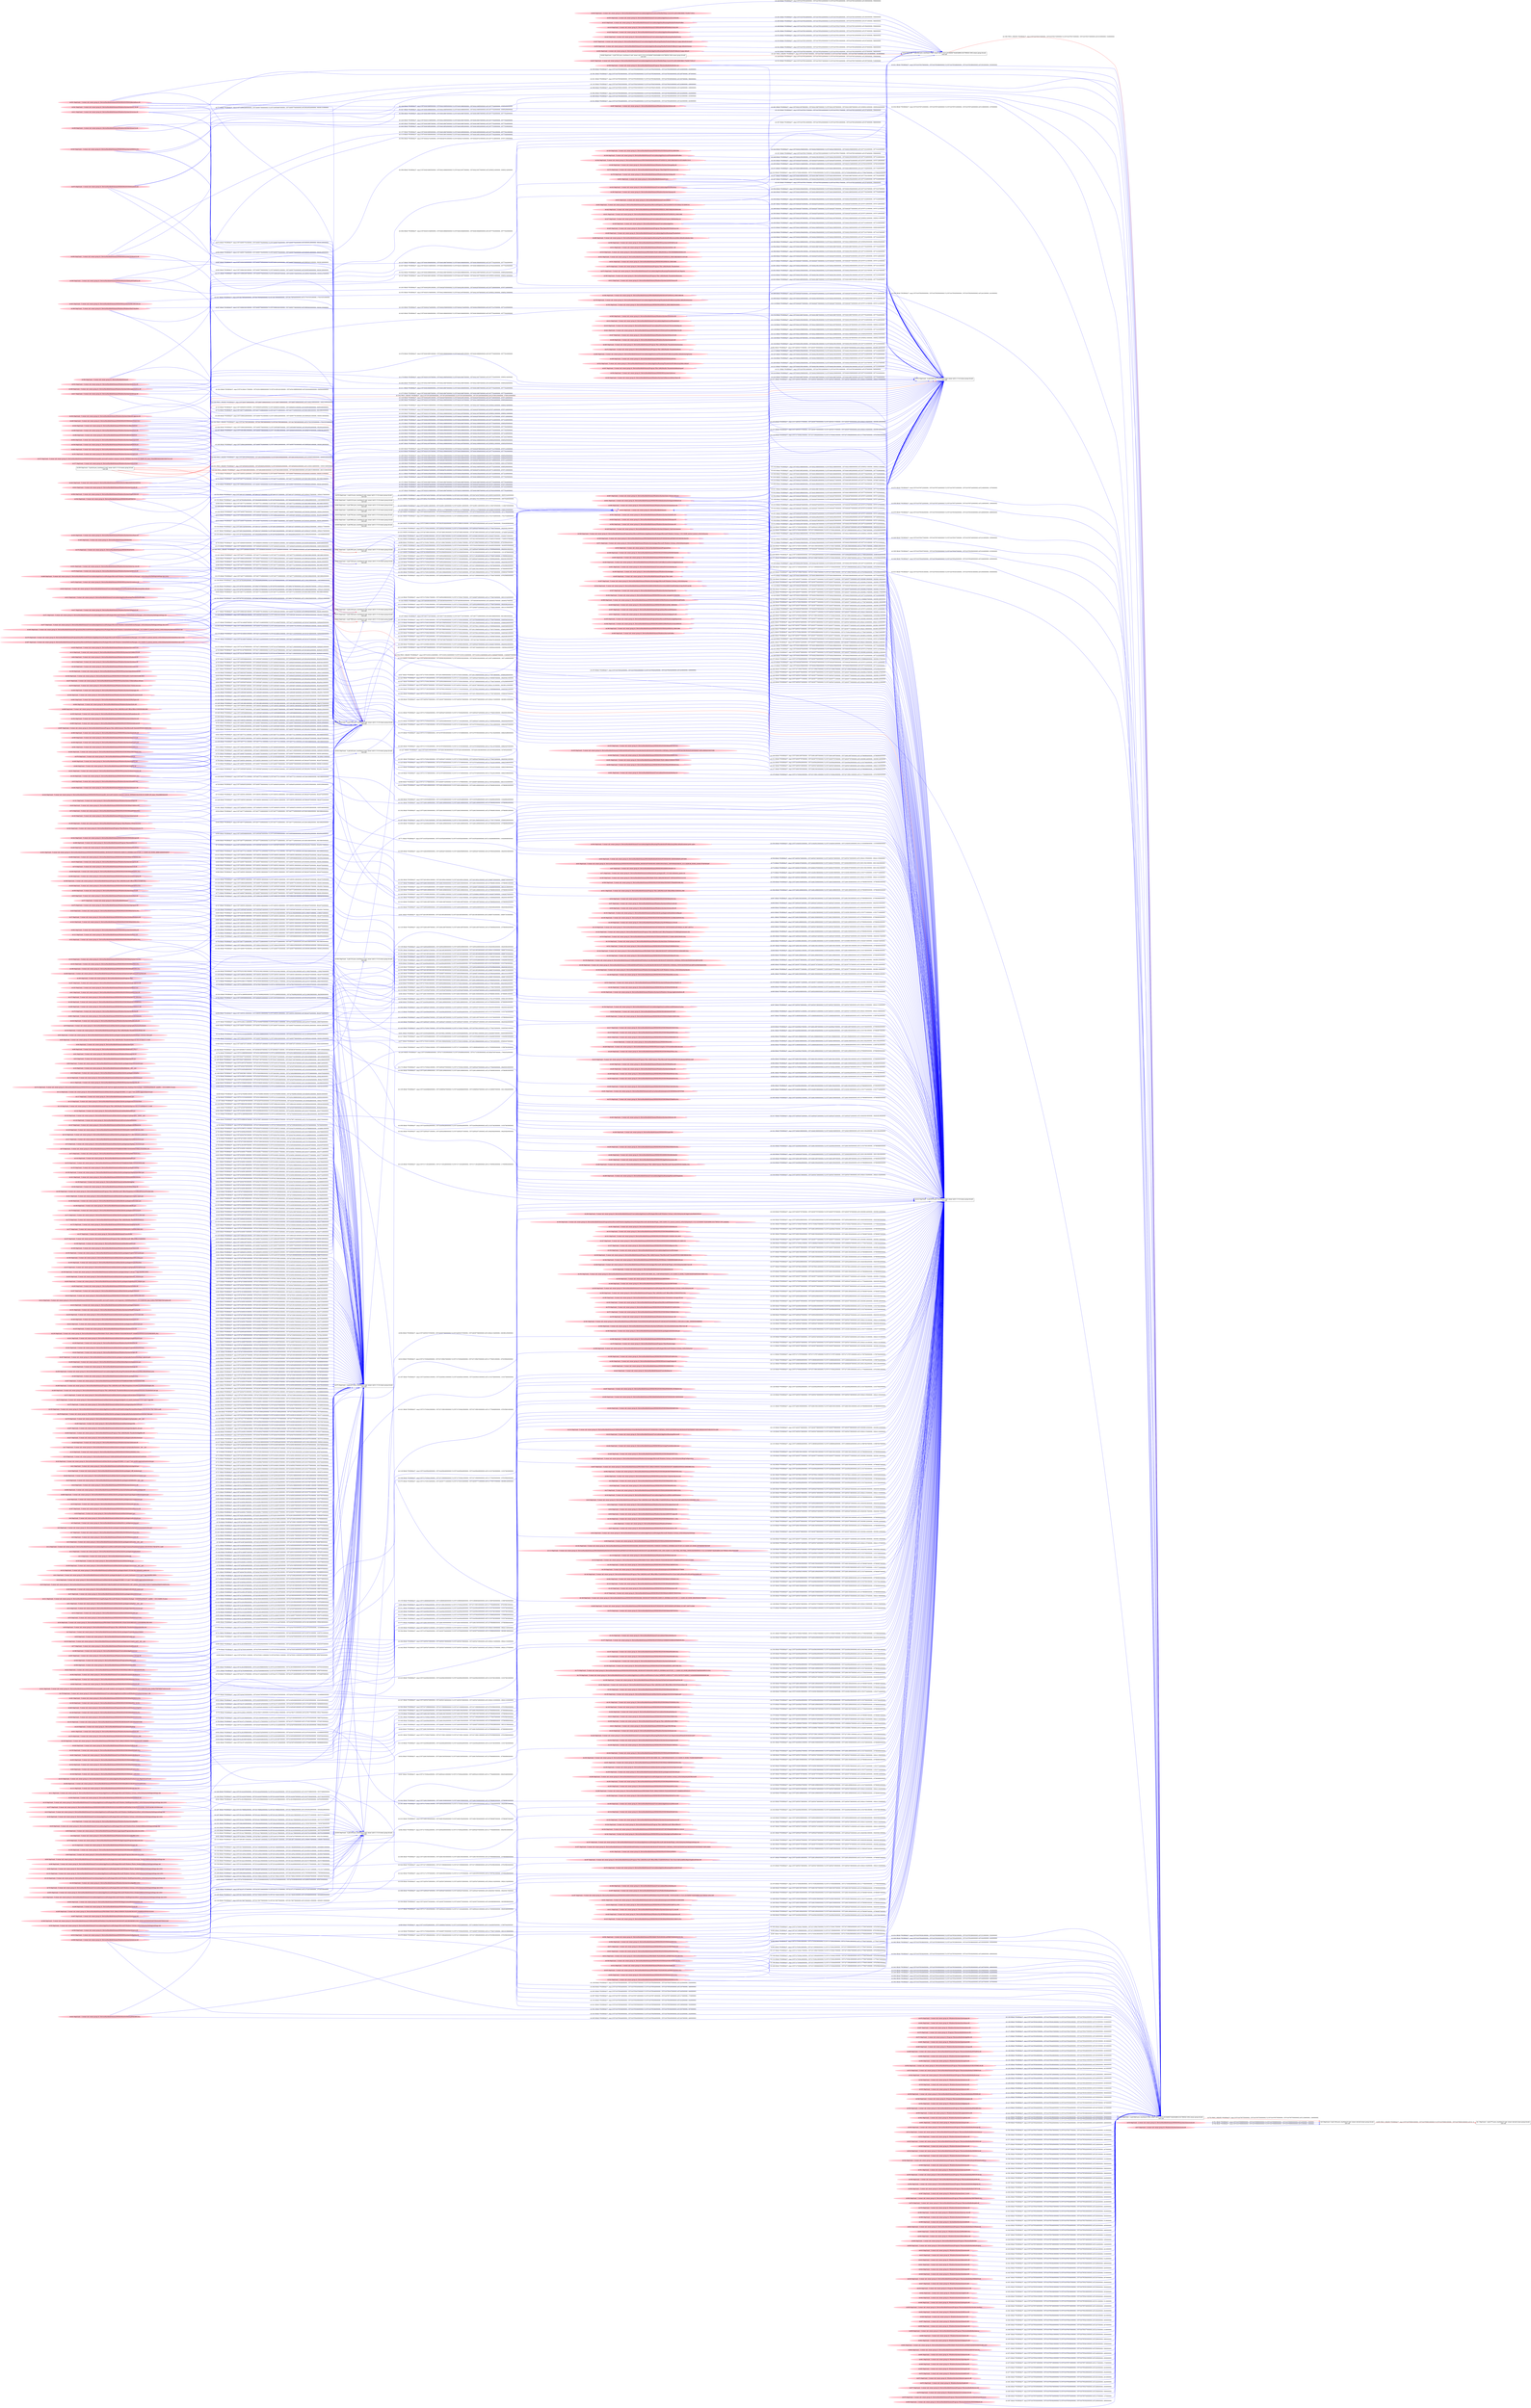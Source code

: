 digraph  {
rankdir=LR
"0"[color=black,label="id:0 HopCount: 0 pid:1304 proc_starttime:0 cmd: owner uid:null owner group id:null,\n null null", shape=box,style=solid];
"1"[color=black,label="id:1 HopCount: 1 pid:2772 proc_starttime:0 cmd: owner uid:null owner group id:null,\n null null", shape=box,style=solid];
"0" -> "1" [id=695,__obj="PROC_CREATE"color=red,label="id:695 PROC_CREATE **NORMAL**  seqs:[1557434795891000000, 1557434795891000000] T:[1557434795891000000, 1557434795891000000] relT:[0, 0]",style=solid];
"590"[color=pink,label="id:590 HopCount: -3 owner uid: owner group id: /Device/HarddiskVolume2/WINDOWS/system32/rpcss.dll ", shape=oval,style=filled];
"597"[color=black,label="id:597 HopCount: -4 pid:5704 proc_starttime:0 cmd: owner uid:S-1-5-18 owner group id:null,\n null null", shape=box,style=solid];
"590" -> "597" [id=696,__obj="READ"color=blue,label="id:696 READ **NORMAL**  seqs:[1557338943097000000, 1557340840532000000] T:[1557340840532000000, 1557340840532000000] relT:[93955359000000, 93955359000000]",style=solid];
"6"[color=pink,label="id:6 HopCount: -5 owner uid: owner group id: /Device/HarddiskVolume2/salt/bin/Lib/site-packages/salt/utils/jid.pyc ", shape=oval,style=filled];
"575"[color=black,label="id:575 HopCount: -4 pid:4072 proc_starttime:0 cmd: owner uid:S-1-5-18 owner group id:null,\n null null", shape=box,style=solid];
"6" -> "575" [id=697,__obj="READ"color=blue,label="id:697 READ **NORMAL**  seqs:[1557416458130000000, 1557416458324000000] T:[1557416458130000000, 1557416458324000000] relT:[18337761000000, 18337567000000]",style=solid];
"5"[color=pink,label="id:5 HopCount: -5 owner uid: owner group id: /Device/HarddiskVolume2/salt/bin/DLLs/_multiprocessing.pyd ", shape=oval,style=filled];
"5" -> "575" [id=698,__obj="READ"color=blue,label="id:698 READ **NORMAL**  seqs:[1557416458102000000, 1557416458102000000] T:[1557416458102000000, 1557416458102000000] relT:[18337789000000, 18337789000000]",style=solid];
"325"[color=pink,label="id:325 HopCount: -5 owner uid: owner group id: /Device/HarddiskVolume2/Windows/System32/dllhost.exe ", shape=oval,style=filled];
"325" -> "575" [id=699,__obj="READ"color=blue,label="id:699 READ **NORMAL**  seqs:[1557427849981000000, 1557427849981000000] T:[1557427849981000000, 1557427849981000000] relT:[6945910000000, 6945910000000]",style=solid];
"8"[color=pink,label="id:8 HopCount: -5 owner uid: owner group id: /Device/HarddiskVolume2/salt/bin/Lib/site-packages/cryptography/hazmat/primitives/asymmetric/dsa.pyc ", shape=oval,style=filled];
"8" -> "575" [id=700,__obj="READ"color=blue,label="id:700 READ **NORMAL**  seqs:[1557416458198000000, 1557416458198000000] T:[1557416458198000000, 1557416458198000000] relT:[18337693000000, 18337693000000]",style=solid];
"7"[color=pink,label="id:7 HopCount: -5 owner uid: owner group id: /Device/HarddiskVolume2/WINDOWS/SYSTEM32/VssTrace.DLL ", shape=oval,style=filled];
"7" -> "575" [id=701,__obj="READ"color=blue,label="id:701 READ **NORMAL**  seqs:[1557414468572000000, 1557414468579000000] T:[1557414468572000000, 1557414468579000000] relT:[20327319000000, 20327312000000]",style=solid];
"9"[color=pink,label="id:9 HopCount: -5 owner uid: owner group id: /Device/HarddiskVolume2/Windows/SysWOW64/msxml6r.dll ", shape=oval,style=filled];
"9" -> "575" [id=702,__obj="READ"color=blue,label="id:702 READ **NORMAL**  seqs:[1557416450498000000, 1557416450510000000] T:[1557416450498000000, 1557416450498000000] relT:[18345393000000, 18345393000000]",style=solid];
"231"[color=pink,label="id:231 HopCount: -5 owner uid: owner group id: /Device/HarddiskVolume2/WINDOWS/system32/wbem/wmiutils.dll ", shape=oval,style=filled];
"231" -> "597" [id=703,__obj="READ"color=blue,label="id:703 READ **NORMAL**  seqs:[1557340957763000000, 1557340957763000000] T:[1557340957763000000, 1557340957763000000] relT:[93838128000000, 93838128000000]",style=solid];
"10"[color=pink,label="id:10 HopCount: -5 owner uid: owner group id: /Device/HarddiskVolume2/salt/bin/Lib/site-packages/salt/cache/__init__.pyc ", shape=oval,style=filled];
"10" -> "575" [id=704,__obj="READ"color=blue,label="id:704 READ **NORMAL**  seqs:[1557416458177000000, 1557416458177000000] T:[1557416458177000000, 1557416458177000000] relT:[18337714000000, 18337714000000]",style=solid];
"14"[color=pink,label="id:14 HopCount: -5 owner uid: owner group id: /Device/HarddiskVolume2/WINDOWS/System32/COMDLG32.dll ", shape=oval,style=filled];
"14" -> "597" [id=705,__obj="READ"color=blue,label="id:705 READ **NORMAL**  seqs:[1557340840530000000, 1557340840530000000] T:[1557340840530000000, 1557340840530000000] relT:[93955361000000, 93955361000000]",style=solid];
"12"[color=pink,label="id:12 HopCount: -5 owner uid: owner group id: /Device/HarddiskVolume2/Users/admin/AppData/Local/Microsoft/OneDrive/logs/Common/StandaloneUpdater-2019-05-09.1726.6276.1.aodl ", shape=oval,style=filled];
"12" -> "575" [id=706,__obj="READ"color=blue,label="id:706 READ **NORMAL**  seqs:[1557422812944000000, 1557422812944000000] T:[1557422812944000000, 1557422812944000000] relT:[11982947000000, 11982947000000]",style=solid];
"13"[color=pink,label="id:13 HopCount: -5 owner uid: owner group id: /Device/HarddiskVolume2/salt/bin/Lib/site-packages/zmq/backend ", shape=oval,style=filled];
"13" -> "575" [id=707,__obj="READ"color=blue,label="id:707 READ **NORMAL**  seqs:[1557427258032000000, 1557427258032000000] T:[1557427258032000000, 1557427258032000000] relT:[7537859000000, 7537859000000]",style=solid];
"15"[color=pink,label="id:15 HopCount: -5 owner uid: owner group id: /Device/HarddiskVolume2/salt/bin/lib ", shape=oval,style=filled];
"15" -> "575" [id=708,__obj="READ"color=blue,label="id:708 READ **NORMAL**  seqs:[1557427258011000000, 1557427258011000000] T:[1557427258011000000, 1557427258011000000] relT:[7537880000000, 7537880000000]",style=solid];
"121"[color=pink,label="id:121 HopCount: -5 owner uid: owner group id: /Device/HarddiskVolume2/Windows/System32/oleacc.dll ", shape=oval,style=filled];
"121" -> "575" [id=709,__obj="READ"color=blue,label="id:709 READ **NORMAL**  seqs:[1557416672575000000, 1557425109167000000] T:[1557416672575000000, 1557425109167000000] relT:[18123316000000, 9686724000000]",style=solid];
"576"[color=pink,label="id:576 HopCount: -5 owner uid: owner group id: /Device/HarddiskVolume2/WINDOWS/system32 ", shape=oval,style=filled];
"576" -> "575" [id=710,__obj="READ"color=blue,label="id:710 READ **NORMAL**  seqs:[1557412921117000000, 1557427839106000000] T:[1557412921117000000, 1557427839106000000] relT:[21874774000000, 6956785000000]",style=solid];
"319"[color=pink,label="id:319 HopCount: -5 owner uid: owner group id: /Device/HarddiskVolume2/WINDOWS/SYSWOW64/OLEAUT32.DLL ", shape=oval,style=filled];
"319" -> "597" [id=711,__obj="READ"color=blue,label="id:711 READ **NORMAL**  seqs:[1557338555139000000, 1557338555139000000] T:[1557338555139000000, 1557338555139000000] relT:[96240752000000, 96240752000000]",style=solid];
"17"[color=pink,label="id:17 HopCount: -5 owner uid: owner group id: /Device/HarddiskVolume2/salt/bin/Lib/site-packages/cryptography/hazmat/__init__.pyc ", shape=oval,style=filled];
"17" -> "575" [id=712,__obj="READ"color=blue,label="id:712 READ **NORMAL**  seqs:[1557416458196000000, 1557416458196000000] T:[1557416458196000000, 1557416458196000000] relT:[18337695000000, 18337695000000]",style=solid];
"388"[color=pink,label="id:388 HopCount: -5 owner uid: owner group id: /Device/HarddiskVolume2/Users/admin/AppData/Local ", shape=oval,style=filled];
"388" -> "575" [id=713,__obj="READ"color=blue,label="id:713 READ **NORMAL**  seqs:[1557417235098000000, 1557427839108000000] T:[1557417235098000000, 1557427839108000000] relT:[17560793000000, 6956783000000]",style=solid];
"507"[color=pink,label="id:507 HopCount: -3 owner uid: owner group id: /Device/HarddiskVolume2/Windows/System32/windows.storage.dll ", shape=oval,style=filled];
"507" -> "575" [id=714,__obj="READ"color=blue,label="id:714 READ **NORMAL**  seqs:[1557414591397000000, 1557425109163000000] T:[1557414591397000000, 1557425109163000000] relT:[20204494000000, 9686728000000]",style=solid];
"16"[color=pink,label="id:16 HopCount: -5 owner uid: owner group id: /Device/HarddiskVolume2/WINDOWS/SYSTEM32/MSXML3.DLL ", shape=oval,style=filled];
"16" -> "575" [id=715,__obj="READ"color=blue,label="id:715 READ **NORMAL**  seqs:[1557416672571000000, 1557425109165000000] T:[1557416672571000000, 1557425109165000000] relT:[18123320000000, 9686726000000]",style=solid];
"19"[color=pink,label="id:19 HopCount: -5 owner uid: owner group id: /Device/HarddiskVolume2/USERS/ADMIN/APPDATA/ROAMING/MICROSOFT/OFFICE ", shape=oval,style=filled];
"19" -> "575" [id=716,__obj="READ"color=blue,label="id:716 READ **NORMAL**  seqs:[1557427839109000000, 1557427839109000000] T:[1557427839109000000, 1557427839109000000] relT:[6956782000000, 6956782000000]",style=solid];
"451"[color=pink,label="id:451 HopCount: -5 owner uid: owner group id: /Device/HarddiskVolume2/Windows/System32/msvcp_win.dll ", shape=oval,style=filled];
"451" -> "597" [id=717,__obj="READ"color=blue,label="id:717 READ **NORMAL**  seqs:[1557338943261000000, 1557340957761000000] T:[1557338943261000000, 1557340957761000000] relT:[95852630000000, 93838130000000]",style=solid];
"546"[color=pink,label="id:546 HopCount: -5 owner uid: owner group id: /Device/HarddiskVolume2/ProgramData/Microsoft ", shape=oval,style=filled];
"546" -> "575" [id=718,__obj="READ"color=blue,label="id:718 READ **NORMAL**  seqs:[1557417235095000000, 1557420398360000000] T:[1557417235095000000, 1557420398360000000] relT:[17560796000000, 14397531000000]",style=solid];
"20"[color=pink,label="id:20 HopCount: -5 owner uid: owner group id: /Device/HarddiskVolume2/salt/bin/Lib/site-packages/PyYAML-3.11-py2.7-win-amd64.egg/yaml/constructor.pyc ", shape=oval,style=filled];
"20" -> "575" [id=719,__obj="READ"color=blue,label="id:719 READ **NORMAL**  seqs:[1557416458129000000, 1557416458129000000] T:[1557416458129000000, 1557416458129000000] relT:[18337762000000, 18337762000000]",style=solid];
"65"[color=pink,label="id:65 HopCount: -5 owner uid: owner group id: /Device/HarddiskVolume2/Windows/System32/tasklist.exe ", shape=oval,style=filled];
"65" -> "597" [id=720,__obj="READ"color=blue,label="id:720 READ **NORMAL**  seqs:[1557340957760000000, 1557340957765000000] T:[1557340957760000000, 1557340957760000000] relT:[93838131000000, 93838131000000]",style=solid];
"480"[color=pink,label="id:480 HopCount: -5 owner uid: owner group id: /Device/HarddiskVolume2/ProgramData/Microsoft/Windows/ClipSVC ", shape=oval,style=filled];
"480" -> "575" [id=721,__obj="READ"color=blue,label="id:721 READ **NORMAL**  seqs:[1557420398360000000, 1557420398360000000] T:[1557420398360000000, 1557420398360000000] relT:[14397531000000, 14397531000000]",style=solid];
"21"[color=pink,label="id:21 HopCount: -5 owner uid: owner group id: /Device/HarddiskVolume2/salt/bin/lib/multiprocessing/util.pyc ", shape=oval,style=filled];
"21" -> "575" [id=722,__obj="READ"color=blue,label="id:722 READ **NORMAL**  seqs:[1557416458101000000, 1557416458314000000] T:[1557416458101000000, 1557416458314000000] relT:[18337790000000, 18337577000000]",style=solid];
"22"[color=pink,label="id:22 HopCount: -5 owner uid: owner group id: /Device/HarddiskVolume2/salt/bin/Lib/site-packages/_cffi_backend.pyd ", shape=oval,style=filled];
"22" -> "575" [id=723,__obj="READ"color=blue,label="id:723 READ **NORMAL**  seqs:[1557416458197000000, 1557416458627000000] T:[1557416458197000000, 1557416458627000000] relT:[18337694000000, 18337264000000]",style=solid];
"424"[color=pink,label="id:424 HopCount: -5 owner uid: owner group id: /Device/HarddiskVolume2/salt/bin/Lib/site-packages/tornado/platform/windows.pyc ", shape=oval,style=filled];
"424" -> "575" [id=724,__obj="READ"color=blue,label="id:724 READ **NORMAL**  seqs:[1557416458133000000, 1557416458327000000] T:[1557416458133000000, 1557416458327000000] relT:[18337758000000, 18337564000000]",style=solid];
"398"[color=pink,label="id:398 HopCount: -5 owner uid: owner group id: /Device/HarddiskVolume2/Windows/WindowsShell.Manifest ", shape=oval,style=filled];
"398" -> "597" [id=725,__obj="READ"color=blue,label="id:725 READ **NORMAL**  seqs:[1557340840531000000, 1557340840532000000] T:[1557340840531000000, 1557340840531000000] relT:[93955360000000, 93955360000000]",style=solid];
"25"[color=pink,label="id:25 HopCount: -5 owner uid: owner group id: /Device/HarddiskVolume2/salt/bin/lib/site-packages/salt/defaults/__init__.pyc ", shape=oval,style=filled];
"25" -> "575" [id=726,__obj="READ"color=blue,label="id:726 READ **NORMAL**  seqs:[1557416458105000000, 1557416458315000000] T:[1557416458105000000, 1557416458315000000] relT:[18337786000000, 18337576000000]",style=solid];
"24"[color=pink,label="id:24 HopCount: -5 owner uid: owner group id: /Device/HarddiskVolume2/WINDOWS/System32/wersvc.dll ", shape=oval,style=filled];
"24" -> "575" [id=727,__obj="READ"color=blue,label="id:727 READ **NORMAL**  seqs:[1557420956100000000, 1557420956100000000] T:[1557420956100000000, 1557420956100000000] relT:[13839791000000, 13839791000000]",style=solid];
"141"[color=pink,label="id:141 HopCount: -5 owner uid: owner group id: /Device/HarddiskVolume2/Windows/System32/mpr.dll ", shape=oval,style=filled];
"141" -> "597" [id=728,__obj="READ"color=blue,label="id:728 READ **NORMAL**  seqs:[1557340840532000000, 1557340957766000000] T:[1557340840532000000, 1557340840532000000] relT:[93955359000000, 93955359000000]",style=solid];
"686"[color=pink,label="id:686 HopCount: -5 owner uid: owner group id: /Device/HarddiskVolume2/WINDOWS/system32/OnDemandConnRouteHelper.dll ", shape=oval,style=filled];
"686" -> "575" [id=729,__obj="READ"color=blue,label="id:729 READ **NORMAL**  seqs:[1557420954483000000, 1557425410889000000] T:[1557420954483000000, 1557425410889000000] relT:[13841408000000, 9385002000000]",style=solid];
"685"[color=pink,label="id:685 HopCount: -5 owner uid: owner group id: /Device/HarddiskVolume2/salt/bin/Lib/site-packages/requests/packages/urllib3/response.pyc ", shape=oval,style=filled];
"685" -> "575" [id=730,__obj="READ"color=blue,label="id:730 READ **NORMAL**  seqs:[1557416458194000000, 1557416458194000000] T:[1557416458194000000, 1557416458194000000] relT:[18337697000000, 18337697000000]",style=solid];
"29"[color=pink,label="id:29 HopCount: -5 owner uid: owner group id: /Device/HarddiskVolume2/salt/bin/Lib/site-packages/asn1crypto/core.pyc ", shape=oval,style=filled];
"29" -> "575" [id=731,__obj="READ"color=blue,label="id:731 READ **NORMAL**  seqs:[1557416458224000000, 1557416458224000000] T:[1557416458224000000, 1557416458224000000] relT:[18337667000000, 18337667000000]",style=solid];
"560"[color=pink,label="id:560 HopCount: -5 owner uid: owner group id: /Device/HarddiskVolume4 ", shape=oval,style=filled];
"560" -> "597" [id=732,__obj="READ"color=blue,label="id:732 READ **NORMAL**  seqs:[1557340777208000000, 1557340777208000000] T:[1557340777208000000, 1557340777208000000] relT:[94018683000000, 94018683000000]",style=solid];
"302"[color=pink,label="id:302 HopCount: -5 owner uid: owner group id: /Device/HarddiskVolume2/Users/admin/Documents/desktop.ini ", shape=oval,style=filled];
"302" -> "575" [id=733,__obj="READ"color=blue,label="id:733 READ **NORMAL**  seqs:[1557412919590000000, 1557416450509000000] T:[1557412919590000000, 1557416450496000000] relT:[21876301000000, 18345395000000]",style=solid];
"46"[color=pink,label="id:46 HopCount: -5 owner uid: owner group id: /Device/HarddiskVolume2/WINDOWS/SYSWOW64/USER32.DLL ", shape=oval,style=filled];
"46" -> "597" [id=734,__obj="READ"color=blue,label="id:734 READ **NORMAL**  seqs:[1557338555139000000, 1557338555139000000] T:[1557338555139000000, 1557338555139000000] relT:[96240752000000, 96240752000000]",style=solid];
"319" -> "575" [id=735,__obj="READ"color=blue,label="id:735 READ **NORMAL**  seqs:[1557416450488000000, 1557425287654000000] T:[1557416450488000000, 1557425287604000000] relT:[18345403000000, 9508287000000]",style=solid];
"248"[color=pink,label="id:248 HopCount: -5 owner uid: owner group id: /Device/HarddiskVolume2/WINDOWS/SYSTEM32/WLDP.DLL ", shape=oval,style=filled];
"248" -> "597" [id=736,__obj="READ"color=blue,label="id:736 READ **NORMAL**  seqs:[1557339550874000000, 1557339550874000000] T:[1557339550874000000, 1557339550874000000] relT:[95245017000000, 95245017000000]",style=solid];
"35"[color=pink,label="id:35 HopCount: -5 owner uid: owner group id: /Device/HarddiskVolume2/WINDOWS/SYSTEM32/WUAPI.DLL ", shape=oval,style=filled];
"35" -> "575" [id=737,__obj="READ"color=blue,label="id:737 READ **NORMAL**  seqs:[1557415357880000000, 1557425410886000000] T:[1557415357880000000, 1557425410886000000] relT:[19438011000000, 9385005000000]",style=solid];
"399"[color=pink,label="id:399 HopCount: -5 owner uid: owner group id: /Device/HarddiskVolume2/WINDOWS/SYSWOW64/RPCRT4.DLL ", shape=oval,style=filled];
"399" -> "597" [id=738,__obj="READ"color=blue,label="id:738 READ **NORMAL**  seqs:[1557338555138000000, 1557338555138000000] T:[1557338555138000000, 1557338555138000000] relT:[96240753000000, 96240753000000]",style=solid];
"36"[color=pink,label="id:36 HopCount: -5 owner uid: owner group id: /Device/HarddiskVolume2/salt/bin/Lib/inspect.pyc ", shape=oval,style=filled];
"36" -> "575" [id=739,__obj="READ"color=blue,label="id:739 READ **NORMAL**  seqs:[1557416458130000000, 1557416458130000000] T:[1557416458130000000, 1557416458130000000] relT:[18337761000000, 18337761000000]",style=solid];
"406"[color=pink,label="id:406 HopCount: -5 owner uid: owner group id: /Device/HarddiskVolume2/Windows/System32/gdi32.dll ", shape=oval,style=filled];
"406" -> "575" [id=740,__obj="READ"color=blue,label="id:740 READ **NORMAL**  seqs:[1557412899584000000, 1557427863709000000] T:[1557412899584000000, 1557427863709000000] relT:[21896307000000, 6932182000000]",style=solid];
"39"[color=pink,label="id:39 HopCount: -5 owner uid: owner group id: /Device/HarddiskVolume2/salt/bin/Lib/cgi.pyc ", shape=oval,style=filled];
"39" -> "575" [id=741,__obj="READ"color=blue,label="id:741 READ **NORMAL**  seqs:[1557416458184000000, 1557416458185000000] T:[1557416458184000000, 1557416458184000000] relT:[18337707000000, 18337707000000]",style=solid];
"37"[color=pink,label="id:37 HopCount: -5 owner uid: owner group id: /Device/HarddiskVolume2/WINDOWS/system32/wbem/fastprox.dll ", shape=oval,style=filled];
"37" -> "575" [id=742,__obj="READ"color=blue,label="id:742 READ **NORMAL**  seqs:[1557413310243000000, 1557425410888000000] T:[1557413310243000000, 1557425410888000000] relT:[21485648000000, 9385003000000]",style=solid];
"333"[color=pink,label="id:333 HopCount: -5 owner uid: owner group id: /Device/HarddiskVolume2/WINDOWS/SYSWOW64/DXGI.DLL ", shape=oval,style=filled];
"333" -> "575" [id=743,__obj="READ"color=blue,label="id:743 READ **NORMAL**  seqs:[1557415997212000000, 1557425287655000000] T:[1557415997212000000, 1557425287655000000] relT:[18798679000000, 9508236000000]",style=solid];
"41"[color=pink,label="id:41 HopCount: -5 owner uid: owner group id: /Device/HarddiskVolume2/salt/bin/Lib/site-packages/backports.ssl_match_hostname-3.5.0.1-py2.7.egg-info/PKG-INFO ", shape=oval,style=filled];
"41" -> "575" [id=744,__obj="READ"color=blue,label="id:744 READ **NORMAL**  seqs:[1557416458175000000, 1557416458175000000] T:[1557416458175000000, 1557416458175000000] relT:[18337716000000, 18337716000000]",style=solid];
"479"[color=pink,label="id:479 HopCount: -5 owner uid: owner group id: /Device/HarddiskVolume2/ProgramData/Microsoft/Windows/AppRepository/Packages/Microsoft.Windows.ContentDeliveryManager_10.0.16299.15_neutral_neutral_cw5n1h2txyewy/ActivationStore.dat.LOG2 ", shape=oval,style=filled];
"479" -> "597" [id=745,__obj="READ"color=blue,label="id:745 READ **NORMAL**  seqs:[1557341447569000000, 1557342713060000000] T:[1557341447569000000, 1557342713060000000] relT:[93348322000000, 92082831000000]",style=solid];
"42"[color=pink,label="id:42 HopCount: -5 owner uid: owner group id: /Device/HarddiskVolume2/salt/bin/Lib/site-packages/PyYAML-3.11-py2.7-win-amd64.egg/yaml/serializer.pyc ", shape=oval,style=filled];
"42" -> "575" [id=746,__obj="READ"color=blue,label="id:746 READ **NORMAL**  seqs:[1557416458129000000, 1557416458129000000] T:[1557416458129000000, 1557416458129000000] relT:[18337762000000, 18337762000000]",style=solid];
"28"[color=pink,label="id:28 HopCount: -5 owner uid: owner group id: /Device/HarddiskVolume2/WINDOWS/SYSWOW64/OLE32.DLL ", shape=oval,style=filled];
"28" -> "597" [id=747,__obj="READ"color=blue,label="id:747 READ **NORMAL**  seqs:[1557338555139000000, 1557338555139000000] T:[1557338555139000000, 1557338555139000000] relT:[96240752000000, 96240752000000]",style=solid];
"45"[color=pink,label="id:45 HopCount: -5 owner uid: owner group id: /Device/HarddiskVolume2/WINDOWS/SYSTEM32/DRIVERSTORE/FILEREPOSITORY/PRNMS003.INF_AMD64_D953309EC763FCC7/AMD64/PRINTCONFIG.DLL ", shape=oval,style=filled];
"45" -> "575" [id=748,__obj="READ"color=blue,label="id:748 READ **NORMAL**  seqs:[1557416672640000000, 1557425109169000000] T:[1557425109105000000, 1557425109105000000] relT:[9686786000000, 9686786000000]",style=solid];
"426"[color=pink,label="id:426 HopCount: -5 owner uid: owner group id: /Device/HarddiskVolume2/Windows/System32/fltLib.dll ", shape=oval,style=filled];
"426" -> "575" [id=749,__obj="READ"color=blue,label="id:749 READ **NORMAL**  seqs:[1557421071375000000, 1557421071404000000] T:[1557421071375000000, 1557421071404000000] relT:[13724516000000, 13724487000000]",style=solid];
"537"[color=pink,label="id:537 HopCount: -5 owner uid: owner group id: /Device/HarddiskVolume2/WINDOWS/WinSxS/amd64_microsoft.windows.common-controls_6595b64144ccf1df_6.0.16299.125_none_15cbcf8893620c09/COMCTL32.dll ", shape=oval,style=filled];
"537" -> "597" [id=750,__obj="READ"color=blue,label="id:750 READ **NORMAL**  seqs:[1557340840530000000, 1557340840531000000] T:[1557340840531000000, 1557340840531000000] relT:[93955360000000, 93955360000000]",style=solid];
"48"[color=pink,label="id:48 HopCount: -5 owner uid: owner group id: /Device/HarddiskVolume2/salt/bin/Lib/site-packages/salt/utils/nb_popen.pyc ", shape=oval,style=filled];
"48" -> "575" [id=751,__obj="READ"color=blue,label="id:751 READ **NORMAL**  seqs:[1557416458360000000, 1557416458360000000] T:[1557416458360000000, 1557416458360000000] relT:[18337531000000, 18337531000000]",style=solid];
"47"[color=pink,label="id:47 HopCount: -5 owner uid: owner group id: /Device/HarddiskVolume2/salt/bin/Lib/site-packages/dateutil/tz/tz.pyc ", shape=oval,style=filled];
"47" -> "575" [id=752,__obj="READ"color=blue,label="id:752 READ **NORMAL**  seqs:[1557416458359000000, 1557416458359000000] T:[1557416458359000000, 1557416458359000000] relT:[18337532000000, 18337532000000]",style=solid];
"44"[color=black,label="id:44 HopCount: -2 pid:5648 proc_starttime:0 cmd: owner uid:S-1-5-21-231540947-922634896-4161786520-1004 owner group id:null,\n null null", shape=box,style=solid];
"44" -> "0" [id=753,__obj="PROC_CREATE"color=red,label="id:753 PROC_CREATE **NORMAL**  seqs:[1557434795755000000, 1557434795755000000] T:[1557434795755000000, 1557434795755000000] relT:[136000000, 136000000]",style=solid];
"682"[color=pink,label="id:682 HopCount: -5 owner uid: owner group id: /Device/HarddiskVolume2/WINDOWS/system32/winhttp.dll ", shape=oval,style=filled];
"682" -> "575" [id=754,__obj="READ"color=blue,label="id:754 READ **NORMAL**  seqs:[1557412899585000000, 1557425410885000000] T:[1557412899585000000, 1557425410885000000] relT:[21896306000000, 9385006000000]",style=solid];
"465"[color=pink,label="id:465 HopCount: -5 owner uid: owner group id: /Device/HarddiskVolume2/WINDOWS/SYSTEM32/LOCALE.NLS ", shape=oval,style=filled];
"465" -> "597" [id=755,__obj="READ"color=blue,label="id:755 READ **NORMAL**  seqs:[1557338555124000000, 1557340957764000000] T:[1557340957760000000, 1557340957760000000] relT:[93838131000000, 93838131000000]",style=solid];
"51"[color=pink,label="id:51 HopCount: -5 owner uid: owner group id: /Device/HarddiskVolume2/salt/bin/Lib/site-packages/salt/pillar/__init__.pyc ", shape=oval,style=filled];
"51" -> "575" [id=756,__obj="READ"color=blue,label="id:756 READ **NORMAL**  seqs:[1557416458182000000, 1557416458182000000] T:[1557416458182000000, 1557416458182000000] relT:[18337709000000, 18337709000000]",style=solid];
"53"[color=pink,label="id:53 HopCount: -5 owner uid: owner group id: /Device/HarddiskVolume2/salt/bin/Lib/site-packages/OpenSSL/version.pyc ", shape=oval,style=filled];
"53" -> "575" [id=757,__obj="READ"color=blue,label="id:757 READ **NORMAL**  seqs:[1557416458202000000, 1557416458202000000] T:[1557416458202000000, 1557416458202000000] relT:[18337689000000, 18337689000000]",style=solid];
"365"[color=pink,label="id:365 HopCount: -5 owner uid: owner group id: /Device/HarddiskVolume2/Program Files ", shape=oval,style=filled];
"365" -> "597" [id=758,__obj="READ"color=blue,label="id:758 READ **NORMAL**  seqs:[1557340777208000000, 1557340777208000000] T:[1557340777208000000, 1557340777208000000] relT:[94018683000000, 94018683000000]",style=solid];
"55"[color=pink,label="id:55 HopCount: -5 owner uid: owner group id: /Device/HarddiskVolume2/WINDOWS/SYSTEM32/UPDATEPOLICY.DLL ", shape=oval,style=filled];
"55" -> "575" [id=759,__obj="READ"color=blue,label="id:759 READ **NORMAL**  seqs:[1557420954499000000, 1557425410885000000] T:[1557425410885000000, 1557425410885000000] relT:[9385006000000, 9385006000000]",style=solid];
"54"[color=pink,label="id:54 HopCount: -5 owner uid: owner group id: /Device/HarddiskVolume2/PROGRAM FILES/WINDOWS NT/ACCESSORIES/EN-US/WORDPAD.EXE.MUI ", shape=oval,style=filled];
"54" -> "575" [id=760,__obj="READ"color=blue,label="id:760 READ **NORMAL**  seqs:[1557416672567000000, 1557425109094000000] T:[1557416672567000000, 1557425109094000000] relT:[18123324000000, 9686797000000]",style=solid];
"50"[color=pink,label="id:50 HopCount: -2 owner uid: owner group id: /Device/HarddiskVolume2/WINDOWS/system32/mswsock.dll ", shape=oval,style=filled];
"50" -> "0" [id=761,__obj="READ"color=blue,label="id:761 READ **NORMAL**  seqs:[1557434795889000000, 1557434795890000000] T:[1557434795889000000, 1557434795890000000] relT:[2000000, 1000000]",style=solid];
"520"[color=pink,label="id:520 HopCount: -5 owner uid: owner group id: /Device/HarddiskVolume2/WINDOWS/GLOBALIZATION ", shape=oval,style=filled];
"520" -> "597" [id=762,__obj="READ"color=blue,label="id:762 READ **NORMAL**  seqs:[1557340777210000000, 1557340777210000000] T:[1557340777210000000, 1557340777210000000] relT:[94018681000000, 94018681000000]",style=solid];
"58"[color=pink,label="id:58 HopCount: -5 owner uid: owner group id: /Device/HarddiskVolume2/Program Files (x86)/Mozilla Thunderbird/dependentlibs.list ", shape=oval,style=filled];
"58" -> "575" [id=763,__obj="READ"color=blue,label="id:763 READ **NORMAL**  seqs:[1557420447001000000, 1557420447001000000] T:[1557420447001000000, 1557420447001000000] relT:[14348890000000, 14348890000000]",style=solid];
"626"[color=pink,label="id:626 HopCount: -3 owner uid: owner group id: /Device/HarddiskVolume2/WINDOWS/SYSTEM32/ntmarta.dll ", shape=oval,style=filled];
"626" -> "575" [id=764,__obj="READ"color=blue,label="id:764 READ **NORMAL**  seqs:[1557413310243000000, 1557425109169000000] T:[1557413310243000000, 1557425109169000000] relT:[21485648000000, 9686722000000]",style=solid];
"498"[color=pink,label="id:498 HopCount: -5 owner uid: owner group id: /Device/HarddiskVolume2/Windows/System32/sechost.dll ", shape=oval,style=filled];
"498" -> "597" [id=765,__obj="READ"color=blue,label="id:765 READ **NORMAL**  seqs:[1557338943260000000, 1557340957765000000] T:[1557338943260000000, 1557340957765000000] relT:[95852631000000, 93838126000000]",style=solid];
"135"[color=pink,label="id:135 HopCount: -5 owner uid: owner group id: /Device/HarddiskVolume2/WINDOWS/MICROSOFT.NET/FRAMEWORK ", shape=oval,style=filled];
"135" -> "575" [id=766,__obj="READ"color=blue,label="id:766 READ **NORMAL**  seqs:[1557427839104000000, 1557427839104000000] T:[1557427839104000000, 1557427839104000000] relT:[6956787000000, 6956787000000]",style=solid];
"3"[color=pink,label="id:3 HopCount: -5 owner uid: owner group id: /Device/HarddiskVolume2/salt/bin/Lib/site-packages/Crypto/Random/OSRNG ", shape=oval,style=filled];
"3" -> "575" [id=767,__obj="READ"color=blue,label="id:767 READ **NORMAL**  seqs:[1557427258020000000, 1557427258020000000] T:[1557427258020000000, 1557427258020000000] relT:[7537871000000, 7537871000000]",style=solid];
"57"[color=pink,label="id:57 HopCount: -2 owner uid: owner group id: /Windows/System32/mswsock.dll ", shape=oval,style=filled];
"57" -> "0" [id=768,__obj="READ"color=blue,label="id:768 READ **NORMAL**  seqs:[1557434795890000000, 1557434795890000000] T:[1557434795890000000, 1557434795890000000] relT:[1000000, 1000000]",style=solid];
"60"[color=pink,label="id:60 HopCount: -5 owner uid: owner group id: /Device/HarddiskVolume2/PROGRAMDATA/MICROSOFT/WINDOWS DEFENDER/PLATFORM ", shape=oval,style=filled];
"616"[color=black,label="id:616 HopCount: -4 pid:6516 proc_starttime:0 cmd: owner uid:S-1-5-18 owner group id:null,\n null null", shape=box,style=solid];
"60" -> "616" [id=769,__obj="READ"color=blue,label="id:769 READ **NORMAL**  seqs:[1557326554736000000, 1557326554736000000] T:[1557326554736000000, 1557326554736000000] relT:[108241155000000, 108241155000000]",style=solid];
"63"[color=pink,label="id:63 HopCount: -5 owner uid: owner group id: /Device/HarddiskVolume2/WINDOWS/WINSXS/AMD64_MICROSOFT-WINDOWS-SERVICINGSTACK_31BF3856AD364E35_10.0.16299.96_NONE_2C40CC7F3876F2B7 ", shape=oval,style=filled];
"63" -> "616" [id=770,__obj="READ"color=blue,label="id:770 READ **NORMAL**  seqs:[1557328481970000000, 1557328482068000000] T:[1557328481970000000, 1557328482068000000] relT:[106313921000000, 106313823000000]",style=solid];
"65" -> "616" [id=771,__obj="READ"color=blue,label="id:771 READ **NORMAL**  seqs:[1557318355283000000, 1557318355283000000] T:[1557318355283000000, 1557318355283000000] relT:[116440608000000, 116440608000000]",style=solid];
"69"[color=pink,label="id:69 HopCount: -5 owner uid: owner group id: /Device/HarddiskVolume2/salt/bin/Lib/Cookie.pyc ", shape=oval,style=filled];
"69" -> "575" [id=772,__obj="READ"color=blue,label="id:772 READ **NORMAL**  seqs:[1557416458183000000, 1557416458183000000] T:[1557416458183000000, 1557416458183000000] relT:[18337708000000, 18337708000000]",style=solid];
"37" -> "597" [id=773,__obj="READ"color=blue,label="id:773 READ **NORMAL**  seqs:[1557340957766000000, 1557340957766000000] T:[1557340957766000000, 1557340957766000000] relT:[93838125000000, 93838125000000]",style=solid];
"67"[color=pink,label="id:67 HopCount: -5 owner uid: owner group id: /Device/HarddiskVolume2/WINDOWS/SERVICING/EN-US ", shape=oval,style=filled];
"67" -> "616" [id=774,__obj="READ"color=blue,label="id:774 READ **NORMAL**  seqs:[1557328481970000000, 1557328481970000000] T:[1557328481970000000, 1557328481970000000] relT:[106313921000000, 106313921000000]",style=solid];
"71"[color=pink,label="id:71 HopCount: -5 owner uid: owner group id: /Device/HarddiskVolume2/salt/bin/Lib/site-packages/cffi-1.10.0.dist-info/entry_points.txt ", shape=oval,style=filled];
"71" -> "616" [id=775,__obj="READ"color=blue,label="id:775 READ **NORMAL**  seqs:[1557319258158000000, 1557319258158000000] T:[1557319258158000000, 1557319258158000000] relT:[115537733000000, 115537733000000]",style=solid];
"345"[color=pink,label="id:345 HopCount: -5 owner uid: owner group id: /Device/HarddiskVolume2/PROGRAM FILES (X86)/MICROSOFT OFFICE/OFFICE15/1033 ", shape=oval,style=filled];
"345" -> "616" [id=776,__obj="READ"color=blue,label="id:776 READ **NORMAL**  seqs:[1557326554729000000, 1557326554730000000] T:[1557326554730000000, 1557326554730000000] relT:[108241161000000, 108241161000000]",style=solid];
"501"[color=pink,label="id:501 HopCount: -3 owner uid: owner group id: /Device/HarddiskVolume2/WINDOWS/SYSTEM32/kernelbase.dll ", shape=oval,style=filled];
"501" -> "597" [id=777,__obj="READ"color=blue,label="id:777 READ **NORMAL**  seqs:[1557338943260000000, 1557340957760000000] T:[1557339550867000000, 1557340957760000000] relT:[95245024000000, 93838131000000]",style=solid];
"103"[color=pink,label="id:103 HopCount: -5 owner uid: owner group id: /Device/HarddiskVolume2/salt/bin/Lib/site-packages/asn1crypto/_perf/__init__.pyc ", shape=oval,style=filled];
"103" -> "575" [id=778,__obj="READ"color=blue,label="id:778 READ **NORMAL**  seqs:[1557416458223000000, 1557416458224000000] T:[1557416458223000000, 1557416458223000000] relT:[18337668000000, 18337668000000]",style=solid];
"510"[color=pink,label="id:510 HopCount: -3 owner uid: owner group id: /Device/HarddiskVolume2/WINDOWS/system32/dbghelp.dll ", shape=oval,style=filled];
"510" -> "597" [id=779,__obj="READ"color=blue,label="id:779 READ **NORMAL**  seqs:[1557340957762000000, 1557340957762000000] T:[1557340957762000000, 1557340957762000000] relT:[93838129000000, 93838129000000]",style=solid];
"332"[color=pink,label="id:332 HopCount: -5 owner uid: owner group id: /Device/HarddiskVolume2/WINDOWS/SYSWOW64/WININET.DLL ", shape=oval,style=filled];
"332" -> "575" [id=780,__obj="READ"color=blue,label="id:780 READ **NORMAL**  seqs:[1557416450491000000, 1557416450491000000] T:[1557416450491000000, 1557416450491000000] relT:[18345400000000, 18345400000000]",style=solid];
"77"[color=pink,label="id:77 HopCount: -5 owner uid: owner group id: /Device/HarddiskVolume2/Windows/System32/atlthunk.dll ", shape=oval,style=filled];
"77" -> "575" [id=781,__obj="READ"color=blue,label="id:781 READ **NORMAL**  seqs:[1557416672576000000, 1557425109168000000] T:[1557416672576000000, 1557425109168000000] relT:[18123315000000, 9686723000000]",style=solid];
"257"[color=pink,label="id:257 HopCount: -5 owner uid: owner group id: /Device/HarddiskVolume2/Windows/System32/twinapi.appcore.dll ", shape=oval,style=filled];
"257" -> "597" [id=782,__obj="READ"color=blue,label="id:782 READ **NORMAL**  seqs:[1557339550869000000, 1557340840533000000] T:[1557339550869000000, 1557340840533000000] relT:[95245022000000, 93955358000000]",style=solid];
"68"[color=pink,label="id:68 HopCount: -5 owner uid: owner group id: /Device/HarddiskVolume2/WINDOWS/SYSTEM32/PCACLI.DLL ", shape=oval,style=filled];
"68" -> "575" [id=783,__obj="READ"color=blue,label="id:783 READ **NORMAL**  seqs:[1557412944115000000, 1557427863713000000] T:[1557412944115000000, 1557427863713000000] relT:[21851776000000, 6932178000000]",style=solid];
"144"[color=pink,label="id:144 HopCount: -5 owner uid: owner group id: /Device/HarddiskVolume2/WINDOWS/SYSTEM32/C_1255.NLS ", shape=oval,style=filled];
"144" -> "575" [id=784,__obj="READ"color=blue,label="id:784 READ **NORMAL**  seqs:[1557412919589000000, 1557425109099000000] T:[1557412919589000000, 1557425109099000000] relT:[21876302000000, 9686792000000]",style=solid];
"79"[color=pink,label="id:79 HopCount: -5 owner uid: owner group id: /Device/HarddiskVolume2/salt/bin/Lib/site-packages/cryptography/hazmat/backends ", shape=oval,style=filled];
"79" -> "575" [id=785,__obj="READ"color=blue,label="id:785 READ **NORMAL**  seqs:[1557427258046000000, 1557427258046000000] T:[1557427258046000000, 1557427258046000000] relT:[7537845000000, 7537845000000]",style=solid];
"61"[color=pink,label="id:61 HopCount: -5 owner uid: owner group id: /Device/HarddiskVolume2/WINDOWS/SYSTEM32/wbemcomn.dll ", shape=oval,style=filled];
"61" -> "575" [id=786,__obj="READ"color=blue,label="id:786 READ **NORMAL**  seqs:[1557413310240000000, 1557425410888000000] T:[1557413310240000000, 1557425410888000000] relT:[21485651000000, 9385003000000]",style=solid];
"225"[color=pink,label="id:225 HopCount: -5 owner uid: owner group id: /Device/HarddiskVolume2/Windows/System32/svchost.exe ", shape=oval,style=filled];
"225" -> "597" [id=787,__obj="READ"color=blue,label="id:787 READ **NORMAL**  seqs:[1557339550866000000, 1557339550873000000] T:[1557339550866000000, 1557339550866000000] relT:[95245025000000, 95245025000000]",style=solid];
"315"[color=pink,label="id:315 HopCount: -5 owner uid: owner group id: /Device/HarddiskVolume2/Users/admin/AppData/Roaming/Mozilla/Firefox/Crash Reports/LastCrash ", shape=oval,style=filled];
"315" -> "575" [id=788,__obj="READ"color=blue,label="id:788 READ **NORMAL**  seqs:[1557421071376000000, 1557421071376000000] T:[1557421071376000000, 1557421071376000000] relT:[13724515000000, 13724515000000]",style=solid];
"82"[color=pink,label="id:82 HopCount: -5 owner uid: owner group id: /Device/HarddiskVolume2/Windows/System32/taskschd.dll ", shape=oval,style=filled];
"82" -> "597" [id=789,__obj="READ"color=blue,label="id:789 READ **NORMAL**  seqs:[1557339550870000000, 1557339550874000000] T:[1557339550870000000, 1557339550874000000] relT:[95245021000000, 95245017000000]",style=solid];
"83"[color=pink,label="id:83 HopCount: -5 owner uid: owner group id: /Device/HarddiskVolume2/salt/bin/Lib/site-packages/cryptography/hazmat/bindings/_constant_time.pyd ", shape=oval,style=filled];
"83" -> "575" [id=790,__obj="READ"color=blue,label="id:790 READ **NORMAL**  seqs:[1557416458225000000, 1557416458225000000] T:[1557416458225000000, 1557416458225000000] relT:[18337666000000, 18337666000000]",style=solid];
"85"[color=pink,label="id:85 HopCount: -5 owner uid: owner group id: /Device/HarddiskVolume2/Program Files (x86)/Mozilla Thunderbird/api-ms-win-crt-time-l1-1-0.dll ", shape=oval,style=filled];
"85" -> "575" [id=791,__obj="READ"color=blue,label="id:791 READ **NORMAL**  seqs:[1557420447001000000, 1557420447001000000] T:[1557420447001000000, 1557420447001000000] relT:[14348890000000, 14348890000000]",style=solid];
"84"[color=pink,label="id:84 HopCount: -5 owner uid: owner group id: /Device/HarddiskVolume2/salt/bin/Lib/ctypes ", shape=oval,style=filled];
"84" -> "575" [id=792,__obj="READ"color=blue,label="id:792 READ **NORMAL**  seqs:[1557427258011000000, 1557427258012000000] T:[1557427258011000000, 1557427258012000000] relT:[7537880000000, 7537879000000]",style=solid];
"580"[color=pink,label="id:580 HopCount: -5 owner uid: owner group id: /Device/HarddiskVolume2/WINDOWS/system32/netutils.dll ", shape=oval,style=filled];
"580" -> "597" [id=793,__obj="READ"color=blue,label="id:793 READ **NORMAL**  seqs:[1557340957762000000, 1557340957766000000] T:[1557340957762000000, 1557340957766000000] relT:[93838129000000, 93838125000000]",style=solid];
"88"[color=pink,label="id:88 HopCount: -5 owner uid: owner group id: /Device/HarddiskVolume2/WINDOWS/TEMP/GEN_PY/2.7 ", shape=oval,style=filled];
"88" -> "575" [id=794,__obj="READ"color=blue,label="id:794 READ **NORMAL**  seqs:[1557427258039000000, 1557427258039000000] T:[1557427258039000000, 1557427258039000000] relT:[7537852000000, 7537852000000]",style=solid];
"394"[color=pink,label="id:394 HopCount: -5 owner uid: owner group id: /Device/HarddiskVolume2/WINDOWS/SYSWOW64/RESOURCEPOLICYCLIENT.DLL ", shape=oval,style=filled];
"394" -> "575" [id=795,__obj="READ"color=blue,label="id:795 READ **NORMAL**  seqs:[1557413314408000000, 1557425287656000000] T:[1557413314408000000, 1557425287656000000] relT:[21481483000000, 9508235000000]",style=solid];
"138"[color=pink,label="id:138 HopCount: -5 owner uid: owner group id: /Device/HarddiskVolume2/WINDOWS/SYSWOW64/D2D1.DLL ", shape=oval,style=filled];
"138" -> "597" [id=796,__obj="READ"color=blue,label="id:796 READ **NORMAL**  seqs:[1557338555139000000, 1557338555139000000] T:[1557338555139000000, 1557338555139000000] relT:[96240752000000, 96240752000000]",style=solid];
"577"[color=pink,label="id:577 HopCount: -5 owner uid: owner group id: /Device/HarddiskVolume1 ", shape=oval,style=filled];
"577" -> "575" [id=797,__obj="READ"color=blue,label="id:797 READ **NORMAL**  seqs:[1557412921114000000, 1557427839097000000] T:[1557412921114000000, 1557427839097000000] relT:[21874777000000, 6956794000000]",style=solid];
"91"[color=pink,label="id:91 HopCount: -5 owner uid: owner group id: /Device/HarddiskVolume2/Windows/Fonts/seguisb.ttf ", shape=oval,style=filled];
"91" -> "575" [id=798,__obj="READ"color=blue,label="id:798 READ **NORMAL**  seqs:[1557412919597000000, 1557416450509000000] T:[1557416450494000000, 1557416450494000000] relT:[18345397000000, 18345397000000]",style=solid];
"588"[color=pink,label="id:588 HopCount: -3 owner uid: owner group id: /Device/HarddiskVolume2/Windows/System32/wintrust.dll ", shape=oval,style=filled];
"588" -> "597" [id=799,__obj="READ"color=blue,label="id:799 READ **NORMAL**  seqs:[1557339550868000000, 1557339550869000000] T:[1557339550868000000, 1557339550868000000] relT:[95245023000000, 95245023000000]",style=solid];
"93"[color=pink,label="id:93 HopCount: -5 owner uid: owner group id: /Device/HarddiskVolume2/salt/bin/Lib/posixpath.pyc ", shape=oval,style=filled];
"93" -> "575" [id=800,__obj="READ"color=blue,label="id:800 READ **NORMAL**  seqs:[1557416458119000000, 1557416458316000000] T:[1557416458119000000, 1557416458119000000] relT:[18337772000000, 18337772000000]",style=solid];
"90"[color=pink,label="id:90 HopCount: -5 owner uid: owner group id: /Device/HarddiskVolume2/salt/bin/Lib/site-packages/zmq/utils/monitor.pyc ", shape=oval,style=filled];
"90" -> "575" [id=801,__obj="READ"color=blue,label="id:801 READ **NORMAL**  seqs:[1557416458177000000, 1557416458177000000] T:[1557416458177000000, 1557416458177000000] relT:[18337714000000, 18337714000000]",style=solid];
"595"[color=pink,label="id:595 HopCount: -5 owner uid: owner group id: /Device/HarddiskVolume2/Windows/System32/msvcrt.dll ", shape=oval,style=filled];
"595" -> "597" [id=802,__obj="READ"color=blue,label="id:802 READ **NORMAL**  seqs:[1557338943260000000, 1557340957761000000] T:[1557339550867000000, 1557340957760000000] relT:[95245024000000, 93838131000000]",style=solid];
"34"[color=pink,label="id:34 HopCount: -5 owner uid: owner group id: /Device/HarddiskVolume2/salt/bin/lib/json/__init__.pyc ", shape=oval,style=filled];
"34" -> "575" [id=803,__obj="READ"color=blue,label="id:803 READ **NORMAL**  seqs:[1557416458118000000, 1557416458316000000] T:[1557416458118000000, 1557416458118000000] relT:[18337773000000, 18337773000000]",style=solid];
"456"[color=pink,label="id:456 HopCount: -5 owner uid: owner group id: /Device/HarddiskVolume2/Windows/System32/advapi32.dll ", shape=oval,style=filled];
"456" -> "597" [id=804,__obj="READ"color=blue,label="id:804 READ **NORMAL**  seqs:[1557339550874000000, 1557340957765000000] T:[1557339550874000000, 1557340957765000000] relT:[95245017000000, 93838126000000]",style=solid];
"620"[color=pink,label="id:620 HopCount: -5 owner uid: owner group id: /Device/HarddiskVolume2/Users/admin/AppData/Local/Thunderbird/Profiles/xxsq346m.default ", shape=oval,style=filled];
"620" -> "575" [id=805,__obj="READ"color=blue,label="id:805 READ **NORMAL**  seqs:[1557423210620000000, 1557423210620000000] T:[1557423210620000000, 1557423210620000000] relT:[11585271000000, 11585271000000]",style=solid];
"33"[color=pink,label="id:33 HopCount: -5 owner uid: owner group id: /Device/HarddiskVolume2/salt/bin/Lib/site-packages/salt/pillar ", shape=oval,style=filled];
"33" -> "575" [id=806,__obj="READ"color=blue,label="id:806 READ **NORMAL**  seqs:[1557427258063000000, 1557427258063000000] T:[1557427258063000000, 1557427258063000000] relT:[7537828000000, 7537828000000]",style=solid];
"94"[color=pink,label="id:94 HopCount: -5 owner uid: owner group id: /Device/HarddiskVolume2/WINDOWS/SYSWOW64/NSI.DLL ", shape=oval,style=filled];
"94" -> "616" [id=807,__obj="READ"color=blue,label="id:807 READ **NORMAL**  seqs:[1557326815003000000, 1557326815003000000] T:[1557326815003000000, 1557326815003000000] relT:[107980888000000, 107980888000000]",style=solid];
"97"[color=pink,label="id:97 HopCount: -5 owner uid: owner group id: /Device/HarddiskVolume2/Windows/System32/MrmCoreR.dll ", shape=oval,style=filled];
"97" -> "616" [id=808,__obj="READ"color=blue,label="id:808 READ **NORMAL**  seqs:[1557328502072000000, 1557328502072000000] T:[1557328502072000000, 1557328502072000000] relT:[106293819000000, 106293819000000]",style=solid];
"99"[color=pink,label="id:99 HopCount: -5 owner uid: owner group id: /Device/HarddiskVolume2/Windows/System32/wincorlib.dll ", shape=oval,style=filled];
"99" -> "616" [id=809,__obj="READ"color=blue,label="id:809 READ **NORMAL**  seqs:[1557328502089000000, 1557328502089000000] T:[1557328502089000000, 1557328502089000000] relT:[106293802000000, 106293802000000]",style=solid];
"101"[color=pink,label="id:101 HopCount: -5 owner uid: owner group id: /Device/HarddiskVolume2/salt/bin/Lib/site-packages/salt/modules/config.pyc ", shape=oval,style=filled];
"101" -> "616" [id=810,__obj="READ"color=blue,label="id:810 READ **NORMAL**  seqs:[1557319258158000000, 1557319258158000000] T:[1557319258158000000, 1557319258158000000] relT:[115537733000000, 115537733000000]",style=solid];
"105"[color=pink,label="id:105 HopCount: -5 owner uid: owner group id: /Device/HarddiskVolume2/WINDOWS/SYSWOW64/WINDOWS.GLOBALIZATION.DLL ", shape=oval,style=filled];
"105" -> "616" [id=811,__obj="READ"color=blue,label="id:811 READ **NORMAL**  seqs:[1557326815006000000, 1557326815006000000] T:[1557326815006000000, 1557326815006000000] relT:[107980885000000, 107980885000000]",style=solid];
"109"[color=pink,label="id:109 HopCount: -5 owner uid: owner group id: /Device/HarddiskVolume2/Windows/SysWOW64/msvcr100.dll ", shape=oval,style=filled];
"109" -> "616" [id=812,__obj="READ"color=blue,label="id:812 READ **NORMAL**  seqs:[1557326814999000000, 1557326814999000000] T:[1557326814999000000, 1557326814999000000] relT:[107980892000000, 107980892000000]",style=solid];
"110"[color=pink,label="id:110 HopCount: -5 owner uid: owner group id: /Device/HarddiskVolume2/salt/bin/Lib/site-packages/tornado/ioloop.pyc ", shape=oval,style=filled];
"110" -> "575" [id=813,__obj="READ"color=blue,label="id:813 READ **NORMAL**  seqs:[1557416458133000000, 1557416458327000000] T:[1557416458133000000, 1557416458327000000] relT:[18337758000000, 18337564000000]",style=solid];
"406" -> "597" [id=814,__obj="READ"color=blue,label="id:814 READ **NORMAL**  seqs:[1557338943260000000, 1557340957765000000] T:[1557340840529000000, 1557340840529000000] relT:[93955362000000, 93955362000000]",style=solid];
"111"[color=pink,label="id:111 HopCount: -5 owner uid: owner group id: /Device/HarddiskVolume2/WINDOWS/System32/netprofm.dll ", shape=oval,style=filled];
"111" -> "575" [id=815,__obj="READ"color=blue,label="id:815 READ **NORMAL**  seqs:[1557414591399000000, 1557425410888000000] T:[1557414591399000000, 1557425410888000000] relT:[20204492000000, 9385003000000]",style=solid];
"474"[color=pink,label="id:474 HopCount: -5 owner uid: owner group id: /Device/HarddiskVolume2/WINDOWS/Servicing/Packages/Microsoft-OneCore-ApplicationModel-Sync-Desktop-FOD-Package~31bf3856ad364e35~amd64~~10.0.16299.15.mum ", shape=oval,style=filled];
"474" -> "575" [id=816,__obj="READ"color=blue,label="id:816 READ **NORMAL**  seqs:[1557414468574000000, 1557426033340000000] T:[1557414468574000000, 1557426033340000000] relT:[20327317000000, 8762551000000]",style=solid];
"114"[color=pink,label="id:114 HopCount: -5 owner uid: owner group id: /Device/HarddiskVolume2/Windows/System32/urlmon.dll ", shape=oval,style=filled];
"114" -> "597" [id=817,__obj="READ"color=blue,label="id:817 READ **NORMAL**  seqs:[1557340840531000000, 1557340840531000000] T:[1557340840531000000, 1557340840531000000] relT:[93955360000000, 93955360000000]",style=solid];
"112"[color=pink,label="id:112 HopCount: -5 owner uid: owner group id: /Device/HarddiskVolume2/salt/bin/Lib/site-packages/PyYAML-3.11-py2.7-win-amd64.egg/yaml/parser.pyc ", shape=oval,style=filled];
"112" -> "575" [id=818,__obj="READ"color=blue,label="id:818 READ **NORMAL**  seqs:[1557416458128000000, 1557416458129000000] T:[1557416458129000000, 1557416458129000000] relT:[18337762000000, 18337762000000]",style=solid];
"117"[color=pink,label="id:117 HopCount: -5 owner uid: owner group id: /Device/HarddiskVolume2/salt/bin/Lib/uu.pyc ", shape=oval,style=filled];
"117" -> "575" [id=819,__obj="READ"color=blue,label="id:819 READ **NORMAL**  seqs:[1557416458169000000, 1557416458169000000] T:[1557416458169000000, 1557416458169000000] relT:[18337722000000, 18337722000000]",style=solid];
"115"[color=pink,label="id:115 HopCount: -5 owner uid: owner group id: /Device/HarddiskVolume2/salt/bin/Lib/site-packages/win32com/client ", shape=oval,style=filled];
"115" -> "575" [id=820,__obj="READ"color=blue,label="id:820 READ **NORMAL**  seqs:[1557427258030000000, 1557427258031000000] T:[1557427258030000000, 1557427258030000000] relT:[7537861000000, 7537861000000]",style=solid];
"581"[color=pink,label="id:581 HopCount: -5 owner uid: owner group id: /Device/HarddiskVolume2/WINDOWS/SYSTEM32/EN-US ", shape=oval,style=filled];
"581" -> "597" [id=821,__obj="READ"color=blue,label="id:821 READ **NORMAL**  seqs:[1557340777211000000, 1557340777211000000] T:[1557340777211000000, 1557340777211000000] relT:[94018680000000, 94018680000000]",style=solid];
"116"[color=pink,label="id:116 HopCount: -5 owner uid: owner group id: /Device/HarddiskVolume2/Program Files (x86)/Mozilla Thunderbird/api-ms-win-crt-multibyte-l1-1-0.dll ", shape=oval,style=filled];
"116" -> "575" [id=822,__obj="READ"color=blue,label="id:822 READ **NORMAL**  seqs:[1557420447003000000, 1557420447003000000] T:[1557420447003000000, 1557420447003000000] relT:[14348888000000, 14348888000000]",style=solid];
"122"[color=pink,label="id:122 HopCount: -5 owner uid: owner group id: /Device/HarddiskVolume2/salt/bin/lib/hashlib.pyc ", shape=oval,style=filled];
"122" -> "575" [id=823,__obj="READ"color=blue,label="id:823 READ **NORMAL**  seqs:[1557416458104000000, 1557416458315000000] T:[1557416458105000000, 1557416458315000000] relT:[18337786000000, 18337576000000]",style=solid];
"125"[color=pink,label="id:125 HopCount: -5 owner uid: owner group id: /Device/HarddiskVolume2/salt/bin/Lib/site-packages/cryptography/__about__.pyc ", shape=oval,style=filled];
"125" -> "575" [id=824,__obj="READ"color=blue,label="id:824 READ **NORMAL**  seqs:[1557416458196000000, 1557416458196000000] T:[1557416458196000000, 1557416458196000000] relT:[18337695000000, 18337695000000]",style=solid];
"118"[color=pink,label="id:118 HopCount: -5 owner uid: owner group id: /Device/HarddiskVolume2/PROGRAMDATA/MICROSOFT/WINDOWS DEFENDER/PLATFORM/4.18.1807.18075-0 ", shape=oval,style=filled];
"118" -> "616" [id=825,__obj="READ"color=blue,label="id:825 READ **NORMAL**  seqs:[1557326554736000000, 1557326554736000000] T:[1557326554736000000, 1557326554736000000] relT:[108241155000000, 108241155000000]",style=solid];
"120"[color=pink,label="id:120 HopCount: -5 owner uid: owner group id: /Device/HarddiskVolume2/salt/var/cache/salt/minion ", shape=oval,style=filled];
"120" -> "575" [id=826,__obj="READ"color=blue,label="id:826 READ **NORMAL**  seqs:[1557427258068000000, 1557427258068000000] T:[1557427258068000000, 1557427258068000000] relT:[7537823000000, 7537823000000]",style=solid];
"121" -> "597" [id=827,__obj="READ"color=blue,label="id:827 READ **NORMAL**  seqs:[1557340840533000000, 1557340840533000000] T:[1557340840533000000, 1557340840533000000] relT:[93955358000000, 93955358000000]",style=solid];
"124"[color=pink,label="id:124 HopCount: -5 owner uid: owner group id: /Device/HarddiskVolume2/Program Files (x86)/Microsoft Office/Templates/1033/BillingStatement.xltx ", shape=oval,style=filled];
"124" -> "616" [id=828,__obj="READ"color=blue,label="id:828 READ **NORMAL**  seqs:[1557326815008000000, 1557326815009000000] T:[1557326815008000000, 1557326815009000000] relT:[107980883000000, 107980882000000]",style=solid];
"127"[color=pink,label="id:127 HopCount: -5 owner uid: owner group id: /Device/HarddiskVolume2/salt/bin/Lib/site-packages/salt/fileserver ", shape=oval,style=filled];
"127" -> "575" [id=829,__obj="READ"color=blue,label="id:829 READ **NORMAL**  seqs:[1557427258062000000, 1557427258062000000] T:[1557427258062000000, 1557427258062000000] relT:[7537829000000, 7537829000000]",style=solid];
"128"[color=pink,label="id:128 HopCount: -5 owner uid: owner group id: /Device/HarddiskVolume2/Windows/Fonts/staticcache.dat ", shape=oval,style=filled];
"128" -> "597" [id=830,__obj="READ"color=blue,label="id:830 READ **NORMAL**  seqs:[1557340840532000000, 1557340840532000000] T:[1557340840532000000, 1557340840532000000] relT:[93955359000000, 93955359000000]",style=solid];
"129"[color=pink,label="id:129 HopCount: -5 owner uid: owner group id: /Device/HarddiskVolume2/WINDOWS/SYSTEM32/EN-US/WSCAPI.DLL.MUI ", shape=oval,style=filled];
"129" -> "575" [id=831,__obj="READ"color=blue,label="id:831 READ **NORMAL**  seqs:[1557415997209000000, 1557420447009000000] T:[1557415997209000000, 1557420447009000000] relT:[18798682000000, 14348882000000]",style=solid];
"131"[color=pink,label="id:131 HopCount: -5 owner uid: owner group id: /Device/HarddiskVolume2/WINDOWS/FONTS/SEGOEUIB.TTF ", shape=oval,style=filled];
"131" -> "616" [id=832,__obj="READ"color=blue,label="id:832 READ **NORMAL**  seqs:[1557326815005000000, 1557326815005000000] T:[1557326815005000000, 1557326815005000000] relT:[107980886000000, 107980886000000]",style=solid];
"304"[color=pink,label="id:304 HopCount: -5 owner uid: owner group id: /Device/HarddiskVolume2/WINDOWS/SysWOW64/WINMMBASE.dll ", shape=oval,style=filled];
"304" -> "575" [id=833,__obj="READ"color=blue,label="id:833 READ **NORMAL**  seqs:[1557416450499000000, 1557416450499000000] T:[1557416450499000000, 1557416450499000000] relT:[18345392000000, 18345392000000]",style=solid];
"133"[color=pink,label="id:133 HopCount: -5 owner uid: owner group id: /Device/HarddiskVolume2/salt/bin/Lib/site-packages/pip-9.0.1.dist-info/entry_points.txt ", shape=oval,style=filled];
"133" -> "575" [id=834,__obj="READ"color=blue,label="id:834 READ **NORMAL**  seqs:[1557416458359000000, 1557416458359000000] T:[1557416458359000000, 1557416458359000000] relT:[18337532000000, 18337532000000]",style=solid];
"391"[color=pink,label="id:391 HopCount: -5 owner uid: owner group id: /Device/HarddiskVolume2/WINDOWS/WINSXS/AMD64_MICROSOFT.WINDOWS.GDIPLUS_6595B64144CCF1DF_1.1.16299.125_NONE_46B6C26DEDF485D7 ", shape=oval,style=filled];
"391" -> "597" [id=835,__obj="READ"color=blue,label="id:835 READ **NORMAL**  seqs:[1557340777211000000, 1557340777212000000] T:[1557340777211000000, 1557340777211000000] relT:[94018680000000, 94018680000000]",style=solid];
"277"[color=pink,label="id:277 HopCount: -5 owner uid: owner group id: /Device/HarddiskVolume2/WINDOWS/SERVICEPROFILES/LOCALSERVICE/APPDATA/LOCAL/FONTCACHE/~FONTCACHE-SYSTEM.DAT ", shape=oval,style=filled];
"277" -> "575" [id=836,__obj="READ"color=blue,label="id:836 READ **NORMAL**  seqs:[1557412919587000000, 1557416450508000000] T:[1557412919587000000, 1557416450492000000] relT:[21876304000000, 18345399000000]",style=solid];
"598"[color=pink,label="id:598 HopCount: -5 owner uid: owner group id: /Device/HarddiskVolume2/WINDOWS/SYSWOW64 ", shape=oval,style=filled];
"598" -> "575" [id=837,__obj="READ"color=blue,label="id:837 READ **NORMAL**  seqs:[1557423210625000000, 1557427839106000000] T:[1557423210625000000, 1557427839106000000] relT:[11585266000000, 6956785000000]",style=solid];
"137"[color=pink,label="id:137 HopCount: -5 owner uid: owner group id: /Device/HarddiskVolume2/WINDOWS/SYSWOW64/MSVCP_WIN.DLL ", shape=oval,style=filled];
"137" -> "616" [id=838,__obj="READ"color=blue,label="id:838 READ **NORMAL**  seqs:[1557324458428000000, 1557324458428000000] T:[1557324458428000000, 1557324458428000000] relT:[110337463000000, 110337463000000]",style=solid];
"70"[color=pink,label="id:70 HopCount: -5 owner uid: owner group id: /Device/HarddiskVolume2/Windows/System32/srvcli.dll ", shape=oval,style=filled];
"70" -> "597" [id=839,__obj="READ"color=blue,label="id:839 READ **NORMAL**  seqs:[1557340957766000000, 1557340957766000000] T:[1557340957766000000, 1557340957766000000] relT:[93838125000000, 93838125000000]",style=solid];
"176"[color=pink,label="id:176 HopCount: -5 owner uid: owner group id: /Device/HarddiskVolume2/Windows/System32/aepic.dll ", shape=oval,style=filled];
"176" -> "575" [id=840,__obj="READ"color=blue,label="id:840 READ **NORMAL**  seqs:[1557421071404000000, 1557425387205000000] T:[1557421071404000000, 1557425387205000000] relT:[13724487000000, 9408686000000]",style=solid];
"359"[color=pink,label="id:359 HopCount: -5 owner uid: owner group id: /Device/HarddiskVolume2/WINDOWS/SYSWOW64/NETPROFM.DLL ", shape=oval,style=filled];
"359" -> "575" [id=841,__obj="READ"color=blue,label="id:841 READ **NORMAL**  seqs:[1557412919586000000, 1557412919586000000] T:[1557412919586000000, 1557412919586000000] relT:[21876305000000, 21876305000000]",style=solid];
"74"[color=pink,label="id:74 HopCount: -5 owner uid: owner group id: /Device/HarddiskVolume2/salt/bin/Lib/site-packages/packaging/_structures.pyc ", shape=oval,style=filled];
"74" -> "575" [id=842,__obj="READ"color=blue,label="id:842 READ **NORMAL**  seqs:[1557416458172000000, 1557416458172000000] T:[1557416458172000000, 1557416458172000000] relT:[18337719000000, 18337719000000]",style=solid];
"643"[color=pink,label="id:643 HopCount: -3 owner uid: owner group id: /Device/HarddiskVolume2/WINDOWS/SYSTEM32/IPHLPAPI.DLL ", shape=oval,style=filled];
"643" -> "597" [id=843,__obj="READ"color=blue,label="id:843 READ **NORMAL**  seqs:[1557340840531000000, 1557340840531000000] T:[1557340840531000000, 1557340840531000000] relT:[93955360000000, 93955360000000]",style=solid];
"75"[color=pink,label="id:75 HopCount: -5 owner uid: owner group id: /Device/HarddiskVolume2/WINDOWS/SOFTWAREDISTRIBUTION/DATASTORE/LOGS/EDB.LOG ", shape=oval,style=filled];
"75" -> "575" [id=844,__obj="READ"color=blue,label="id:844 READ **NORMAL**  seqs:[1557420954480000000, 1557425410887000000] T:[1557420954480000000, 1557425410887000000] relT:[13841411000000, 9385004000000]",style=solid];
"73"[color=pink,label="id:73 HopCount: -5 owner uid: owner group id: /Device/HarddiskVolume2/WINDOWS/SYSTEM32/MSFTEDIT.DLL ", shape=oval,style=filled];
"73" -> "575" [id=845,__obj="READ"color=blue,label="id:845 READ **NORMAL**  seqs:[1557416672572000000, 1557425109165000000] T:[1557416672572000000, 1557425109165000000] relT:[18123319000000, 9686726000000]",style=solid];
"134"[color=pink,label="id:134 HopCount: -5 owner uid: owner group id: /Device/HarddiskVolume2/Windows/System32/en-US/whoami.exe.mui ", shape=oval,style=filled];
"134" -> "616" [id=846,__obj="READ"color=blue,label="id:846 READ **NORMAL**  seqs:[1557318369619000000, 1557318369619000000] T:[1557318369619000000, 1557318369619000000] relT:[116426272000000, 116426272000000]",style=solid];
"645"[color=pink,label="id:645 HopCount: -3 owner uid: owner group id: /Device/HarddiskVolume2/WINDOWS/Registration/R00000000000d.clb ", shape=oval,style=filled];
"645" -> "616" [id=847,__obj="READ"color=blue,label="id:847 READ **NORMAL**  seqs:[1557317039422000000, 1557328502431000000] T:[1557317039422000000, 1557328502431000000] relT:[117756469000000, 106293460000000]",style=solid];
"142"[color=pink,label="id:142 HopCount: -5 owner uid: owner group id: /Device/HarddiskVolume2/PROGRAM FILES (X86)/MICROSOFT OFFICE/OFFICE15/MSOHEV.DLL ", shape=oval,style=filled];
"142" -> "616" [id=848,__obj="READ"color=blue,label="id:848 READ **NORMAL**  seqs:[1557324458431000000, 1557326815008000000] T:[1557324458431000000, 1557326815008000000] relT:[110337460000000, 107980883000000]",style=solid];
"144" -> "616" [id=849,__obj="READ"color=blue,label="id:849 READ **NORMAL**  seqs:[1557326815005000000, 1557326815005000000] T:[1557326815005000000, 1557326815005000000] relT:[107980886000000, 107980886000000]",style=solid];
"146"[color=pink,label="id:146 HopCount: -5 owner uid: owner group id: /Device/HarddiskVolume2/WINDOWS/SYSTEM32/WOW64CPU.DLL ", shape=oval,style=filled];
"146" -> "616" [id=850,__obj="READ"color=blue,label="id:850 READ **NORMAL**  seqs:[1557326814996000000, 1557326814996000000] T:[1557326814996000000, 1557326814996000000] relT:[107980895000000, 107980895000000]",style=solid];
"456" -> "616" [id=851,__obj="READ"color=blue,label="id:851 READ **NORMAL**  seqs:[1557318355284000000, 1557330790411000000] T:[1557318355284000000, 1557330790411000000] relT:[116440607000000, 104005480000000]",style=solid];
"186"[color=pink,label="id:186 HopCount: -5 owner uid: owner group id: /Device/HarddiskVolume2/WINDOWS/SYSWOW64/D3D10WARP.DLL ", shape=oval,style=filled];
"186" -> "575" [id=852,__obj="READ"color=blue,label="id:852 READ **NORMAL**  seqs:[1557425287606000000, 1557425287656000000] T:[1557425287606000000, 1557425287606000000] relT:[9508285000000, 9508285000000]",style=solid];
"374"[color=pink,label="id:374 HopCount: -5 owner uid: owner group id: /Device/HarddiskVolume2/WINDOWS/FONTS ", shape=oval,style=filled];
"374" -> "597" [id=853,__obj="READ"color=blue,label="id:853 READ **NORMAL**  seqs:[1557340777210000000, 1557340777210000000] T:[1557340777210000000, 1557340777210000000] relT:[94018681000000, 94018681000000]",style=solid];
"178"[color=pink,label="id:178 HopCount: -5 owner uid: owner group id: /Device/HarddiskVolume2/Users/admin/AppData/Local/Microsoft/Windows/Caches/cversions.1.db ", shape=oval,style=filled];
"178" -> "575" [id=854,__obj="READ"color=blue,label="id:854 READ **NORMAL**  seqs:[1557412919590000000, 1557416450509000000] T:[1557412919590000000, 1557416450496000000] relT:[21876301000000, 18345395000000]",style=solid];
"153"[color=pink,label="id:153 HopCount: -5 owner uid: owner group id: /Device/HarddiskVolume2/WINDOWS/SOFTWAREDISTRIBUTION/DOWNLOAD ", shape=oval,style=filled];
"153" -> "575" [id=855,__obj="READ"color=blue,label="id:855 READ **NORMAL**  seqs:[1557415356581000000, 1557415356581000000] T:[1557415356581000000, 1557415356581000000] relT:[19439310000000, 19439310000000]",style=solid];
"154"[color=pink,label="id:154 HopCount: -5 owner uid: owner group id: /Device/HarddiskVolume2/USERS/ADMIN/APPDATA/LOCAL/PACKAGES/MICROSOFT.WINDOWS.CORTANA_CW5N1H2TXYEWY/AC/APPCACHE ", shape=oval,style=filled];
"154" -> "616" [id=856,__obj="READ"color=blue,label="id:856 READ **NORMAL**  seqs:[1557328397766000000, 1557328397766000000] T:[1557328397766000000, 1557328397766000000] relT:[106398125000000, 106398125000000]",style=solid];
"155"[color=pink,label="id:155 HopCount: -5 owner uid: owner group id: /Device/HarddiskVolume2/salt/bin/Lib/site-packages/salt/log ", shape=oval,style=filled];
"155" -> "575" [id=857,__obj="READ"color=blue,label="id:857 READ **NORMAL**  seqs:[1557427258026000000, 1557427258026000000] T:[1557427258026000000, 1557427258026000000] relT:[7537865000000, 7537865000000]",style=solid];
"186" -> "597" [id=858,__obj="READ"color=blue,label="id:858 READ **NORMAL**  seqs:[1557338555139000000, 1557338555139000000] T:[1557338555139000000, 1557338555139000000] relT:[96240752000000, 96240752000000]",style=solid];
"156"[color=pink,label="id:156 HopCount: -5 owner uid: owner group id: /Device/HarddiskVolume2/salt/bin/Lib/site-packages/packaging/specifiers.pyc ", shape=oval,style=filled];
"156" -> "575" [id=859,__obj="READ"color=blue,label="id:859 READ **NORMAL**  seqs:[1557416458172000000, 1557416458172000000] T:[1557416458172000000, 1557416458172000000] relT:[18337719000000, 18337719000000]",style=solid];
"158"[color=pink,label="id:158 HopCount: -5 owner uid: owner group id: /Device/HarddiskVolume2/WINDOWS/system32/pushtoinstall.dll ", shape=oval,style=filled];
"158" -> "597" [id=860,__obj="READ"color=blue,label="id:860 READ **NORMAL**  seqs:[1557339550868000000, 1557339550874000000] T:[1557339550868000000, 1557339550868000000] relT:[95245023000000, 95245023000000]",style=solid];
"161"[color=pink,label="id:161 HopCount: -5 owner uid: owner group id: /Device/HarddiskVolume2/WINDOWS/SYSTEM32/MSXML3R.DLL ", shape=oval,style=filled];
"161" -> "575" [id=861,__obj="READ"color=blue,label="id:861 READ **NORMAL**  seqs:[1557416672572000000, 1557425109098000000] T:[1557416672572000000, 1557425109098000000] relT:[18123319000000, 9686793000000]",style=solid];
"280"[color=pink,label="id:280 HopCount: -5 owner uid: owner group id: /Device/HarddiskVolume2/WINDOWS/system32/wbem/wbemsvc.dll ", shape=oval,style=filled];
"280" -> "575" [id=862,__obj="READ"color=blue,label="id:862 READ **NORMAL**  seqs:[1557416458136000000, 1557416458626000000] T:[1557416458136000000, 1557416458136000000] relT:[18337755000000, 18337755000000]",style=solid];
"280" -> "597" [id=863,__obj="READ"color=blue,label="id:863 READ **NORMAL**  seqs:[1557340957763000000, 1557340957763000000] T:[1557340957763000000, 1557340957763000000] relT:[93838128000000, 93838128000000]",style=solid];
"159"[color=pink,label="id:159 HopCount: -5 owner uid: owner group id: /Device/HarddiskVolume2/salt/bin/lib/logging ", shape=oval,style=filled];
"159" -> "575" [id=864,__obj="READ"color=blue,label="id:864 READ **NORMAL**  seqs:[1557427258014000000, 1557427258014000000] T:[1557427258014000000, 1557427258014000000] relT:[7537877000000, 7537877000000]",style=solid];
"160"[color=pink,label="id:160 HopCount: -5 owner uid: owner group id: /Device/HarddiskVolume2/USERS/ADMIN/APPDATA/LOCAL/PACKAGES/MICROSOFT.WINDOWS.CORTANA_CW5N1H2TXYEWY/AC/APPCACHE/WAZ0GIW2 ", shape=oval,style=filled];
"160" -> "616" [id=865,__obj="READ"color=blue,label="id:865 READ **NORMAL**  seqs:[1557328397767000000, 1557328397767000000] T:[1557328397767000000, 1557328397767000000] relT:[106398124000000, 106398124000000]",style=solid];
"162"[color=pink,label="id:162 HopCount: -5 owner uid: owner group id: /Device/HarddiskVolume2/Windows/SysWOW64/cldapi.dll ", shape=oval,style=filled];
"162" -> "575" [id=866,__obj="READ"color=blue,label="id:866 READ **NORMAL**  seqs:[1557412919590000000, 1557416450495000000] T:[1557412919590000000, 1557416450495000000] relT:[21876301000000, 18345396000000]",style=solid];
"164"[color=pink,label="id:164 HopCount: -5 owner uid: owner group id: /Device/HarddiskVolume2/Windows/SystemApps/Microsoft.Windows.Cortana_cw5n1h2txyewy/Assets ", shape=oval,style=filled];
"164" -> "616" [id=867,__obj="READ"color=blue,label="id:867 READ **NORMAL**  seqs:[1557328397773000000, 1557328397773000000] T:[1557328397773000000, 1557328397773000000] relT:[106398118000000, 106398118000000]",style=solid];
"165"[color=pink,label="id:165 HopCount: -5 owner uid: owner group id: /Device/HarddiskVolume2/Program Files (x86)/Microsoft Office/Templates/1033/BloodPressureTracker.xltx ", shape=oval,style=filled];
"165" -> "575" [id=868,__obj="READ"color=blue,label="id:868 READ **NORMAL**  seqs:[1557412919593000000, 1557416450511000000] T:[1557412919593000000, 1557416450511000000] relT:[21876298000000, 18345380000000]",style=solid];
"52"[color=pink,label="id:52 HopCount: -5 owner uid: owner group id: /Device/HarddiskVolume2/WINDOWS/SYSWOW64/WTSAPI32.DLL ", shape=oval,style=filled];
"52" -> "597" [id=869,__obj="READ"color=blue,label="id:869 READ **NORMAL**  seqs:[1557338555139000000, 1557338555139000000] T:[1557338555139000000, 1557338555139000000] relT:[96240752000000, 96240752000000]",style=solid];
"166"[color=pink,label="id:166 HopCount: -5 owner uid: owner group id: /Device/HarddiskVolume2/salt/bin/lib/site-packages/salt/scripts.pyc ", shape=oval,style=filled];
"166" -> "575" [id=870,__obj="READ"color=blue,label="id:870 READ **NORMAL**  seqs:[1557416458104000000, 1557416458315000000] T:[1557416458104000000, 1557416458104000000] relT:[18337787000000, 18337787000000]",style=solid];
"487"[color=pink,label="id:487 HopCount: -5 owner uid: owner group id: /Device/HarddiskVolume2/ProgramData/Microsoft/Windows/AppRepository/Packages/Microsoft.Windows.ContentDeliveryManager_10.0.16299.15_neutral_neutral_cw5n1h2txyewy/ActivationStore.dat.LOG1 ", shape=oval,style=filled];
"487" -> "597" [id=871,__obj="READ"color=blue,label="id:871 READ **NORMAL**  seqs:[1557341447569000000, 1557342713060000000] T:[1557341447569000000, 1557342713060000000] relT:[93348322000000, 92082831000000]",style=solid];
"168"[color=pink,label="id:168 HopCount: -5 owner uid: owner group id: /Device/HarddiskVolume2/salt/bin/Lib/cookielib.pyc ", shape=oval,style=filled];
"168" -> "575" [id=872,__obj="READ"color=blue,label="id:872 READ **NORMAL**  seqs:[1557416458185000000, 1557416458185000000] T:[1557416458185000000, 1557416458185000000] relT:[18337706000000, 18337706000000]",style=solid];
"398" -> "616" [id=873,__obj="READ"color=blue,label="id:873 READ **NORMAL**  seqs:[1557326815001000000, 1557326815001000000] T:[1557326815001000000, 1557326815001000000] relT:[107980890000000, 107980890000000]",style=solid];
"170"[color=pink,label="id:170 HopCount: -5 owner uid: owner group id: /Device/HarddiskVolume2/salt/bin/Lib/site-packages/salt/transport ", shape=oval,style=filled];
"170" -> "575" [id=874,__obj="READ"color=blue,label="id:874 READ **NORMAL**  seqs:[1557427258027000000, 1557427258027000000] T:[1557427258027000000, 1557427258027000000] relT:[7537864000000, 7537864000000]",style=solid];
"541"[color=pink,label="id:541 HopCount: -3 owner uid: owner group id: /Device/HarddiskVolume2/Windows/System32/ws2_32.dll ", shape=oval,style=filled];
"541" -> "597" [id=875,__obj="READ"color=blue,label="id:875 READ **NORMAL**  seqs:[1557340957761000000, 1557340957762000000] T:[1557340957762000000, 1557340957762000000] relT:[93838129000000, 93838129000000]",style=solid];
"171"[color=pink,label="id:171 HopCount: -5 owner uid: owner group id: /Device/HarddiskVolume2/salt/bin/Lib/site-packages/setuptools-35.0.2.dist-info ", shape=oval,style=filled];
"171" -> "575" [id=876,__obj="READ"color=blue,label="id:876 READ **NORMAL**  seqs:[1557427258063000000, 1557427258064000000] T:[1557427258063000000, 1557427258063000000] relT:[7537828000000, 7537828000000]",style=solid];
"577" -> "616" [id=877,__obj="READ"color=blue,label="id:877 READ **NORMAL**  seqs:[1557317039151000000, 1557329135684000000] T:[1557317039151000000, 1557329135684000000] relT:[117756740000000, 105660207000000]",style=solid];
"262"[color=pink,label="id:262 HopCount: -5 owner uid: owner group id: /Device/HarddiskVolume2/Windows/System32/msasn1.dll ", shape=oval,style=filled];
"262" -> "597" [id=878,__obj="READ"color=blue,label="id:878 READ **NORMAL**  seqs:[1557339550874000000, 1557339550874000000] T:[1557339550874000000, 1557339550874000000] relT:[95245017000000, 95245017000000]",style=solid];
"175"[color=pink,label="id:175 HopCount: -5 owner uid: owner group id: /Device/HarddiskVolume2/Program Files (x86)/Mozilla Thunderbird/omni.ja ", shape=oval,style=filled];
"175" -> "575" [id=879,__obj="READ"color=blue,label="id:879 READ **NORMAL**  seqs:[1557420447006000000, 1557420447006000000] T:[1557420447006000000, 1557420447006000000] relT:[14348885000000, 14348885000000]",style=solid];
"172"[color=pink,label="id:172 HopCount: -5 owner uid: owner group id: /Device/HarddiskVolume2/WINDOWS/System32/npmproxy.dll ", shape=oval,style=filled];
"172" -> "575" [id=880,__obj="READ"color=blue,label="id:880 READ **NORMAL**  seqs:[1557414591402000000, 1557425109169000000] T:[1557414591402000000, 1557425109104000000] relT:[20204489000000, 9686787000000]",style=solid];
"149"[color=pink,label="id:149 HopCount: -5 owner uid: owner group id: /Device/HarddiskVolume2/WINDOWS/SYSWOW64/SHELL32.DLL ", shape=oval,style=filled];
"149" -> "616" [id=881,__obj="READ"color=blue,label="id:881 READ **NORMAL**  seqs:[1557326815000000000, 1557326815000000000] T:[1557326815000000000, 1557326815000000000] relT:[107980891000000, 107980891000000]",style=solid];
"176" -> "616" [id=882,__obj="READ"color=blue,label="id:882 READ **NORMAL**  seqs:[1557317039422000000, 1557328502090000000] T:[1557317039422000000, 1557328502075000000] relT:[117756469000000, 106293816000000]",style=solid];
"177"[color=pink,label="id:177 HopCount: -5 owner uid: owner group id: /Device/HarddiskVolume2/WINDOWS/SYSTEM32/EN-US/PING.EXE.MUI ", shape=oval,style=filled];
"177" -> "575" [id=883,__obj="READ"color=blue,label="id:883 READ **NORMAL**  seqs:[1557413218060000000, 1557424513110000000] T:[1557413218060000000, 1557424513110000000] relT:[21577831000000, 10282781000000]",style=solid];
"611"[color=pink,label="id:611 HopCount: -3 owner uid: owner group id: /Device/HarddiskVolume2/Windows/System32/version.dll ", shape=oval,style=filled];
"611" -> "597" [id=884,__obj="READ"color=blue,label="id:884 READ **NORMAL**  seqs:[1557340957762000000, 1557340957762000000] T:[1557340957762000000, 1557340957762000000] relT:[93838129000000, 93838129000000]",style=solid];
"582"[color=pink,label="id:582 HopCount: -3 owner uid: owner group id: /Device/HarddiskVolume2/WINDOWS/SYSTEM32/AVRT.DLL ", shape=oval,style=filled];
"582" -> "616" [id=885,__obj="READ"color=blue,label="id:885 READ **NORMAL**  seqs:[1557327159908000000, 1557327159909000000] T:[1557327159908000000, 1557327159908000000] relT:[107635983000000, 107635983000000]",style=solid];
"281"[color=pink,label="id:281 HopCount: -5 owner uid: owner group id: /Device/HarddiskVolume2/WINDOWS/SYSWOW64/MSIMG32.DLL ", shape=oval,style=filled];
"281" -> "575" [id=886,__obj="READ"color=blue,label="id:886 READ **NORMAL**  seqs:[1557413314407000000, 1557425287655000000] T:[1557413314407000000, 1557425287655000000] relT:[21481484000000, 9508236000000]",style=solid];
"459"[color=pink,label="id:459 HopCount: -3 owner uid: owner group id: /Device/HarddiskVolume2/Windows/System32/user32.dll ", shape=oval,style=filled];
"459" -> "597" [id=887,__obj="READ"color=blue,label="id:887 READ **NORMAL**  seqs:[1557338943260000000, 1557340957765000000] T:[1557338943260000000, 1557340957765000000] relT:[95852631000000, 93838126000000]",style=solid];
"365" -> "575" [id=888,__obj="READ"color=blue,label="id:888 READ **NORMAL**  seqs:[1557414046989000000, 1557425410326000000] T:[1557414046989000000, 1557425410326000000] relT:[20748902000000, 9385565000000]",style=solid];
"107"[color=pink,label="id:107 HopCount: -5 owner uid: owner group id: /Device/HarddiskVolume2/Users/Public ", shape=oval,style=filled];
"107" -> "575" [id=889,__obj="READ"color=blue,label="id:889 READ **NORMAL**  seqs:[1557427839112000000, 1557427839112000000] T:[1557427839112000000, 1557427839112000000] relT:[6956779000000, 6956779000000]",style=solid];
"528"[color=pink,label="id:528 HopCount: -5 owner uid: owner group id: /Device/HarddiskVolume2/WINDOWS/SYSWOW64/DHCPCSVC6.DLL ", shape=oval,style=filled];
"528" -> "575" [id=890,__obj="READ"color=blue,label="id:890 READ **NORMAL**  seqs:[1557412919588000000, 1557416450494000000] T:[1557412919588000000, 1557416450494000000] relT:[21876303000000, 18345397000000]",style=solid];
"178" -> "616" [id=891,__obj="READ"color=blue,label="id:891 READ **NORMAL**  seqs:[1557317039422000000, 1557327159910000000] T:[1557317039422000000, 1557327159910000000] relT:[117756469000000, 107635981000000]",style=solid];
"651"[color=pink,label="id:651 HopCount: -4 owner uid: owner group id: /Device/HarddiskVolume2/Users ", shape=oval,style=filled];
"651" -> "616" [id=892,__obj="READ"color=blue,label="id:892 READ **NORMAL**  seqs:[1557326554737000000, 1557328397765000000] T:[1557326554737000000, 1557328397765000000] relT:[108241154000000, 106398126000000]",style=solid];
"405"[color=pink,label="id:405 HopCount: -5 owner uid: owner group id: /Device/HarddiskVolume2/Program Files (x86) ", shape=oval,style=filled];
"405" -> "616" [id=893,__obj="READ"color=blue,label="id:893 READ **NORMAL**  seqs:[1557326554728000000, 1557326554728000000] T:[1557326554728000000, 1557326554728000000] relT:[108241163000000, 108241163000000]",style=solid];
"182"[color=pink,label="id:182 HopCount: -5 owner uid: owner group id: /Device/HarddiskVolume2/WINDOWS/SysWOW64/WINMM.dll ", shape=oval,style=filled];
"182" -> "616" [id=894,__obj="READ"color=blue,label="id:894 READ **NORMAL**  seqs:[1557324458431000000, 1557324458431000000] T:[1557324458431000000, 1557324458431000000] relT:[110337460000000, 110337460000000]",style=solid];
"184"[color=pink,label="id:184 HopCount: -5 owner uid: owner group id: /Device/HarddiskVolume2/Windows/System32/Windows.Storage.ApplicationData.dll ", shape=oval,style=filled];
"184" -> "616" [id=895,__obj="READ"color=blue,label="id:895 READ **NORMAL**  seqs:[1557328502089000000, 1557328502089000000] T:[1557328502089000000, 1557328502089000000] relT:[106293802000000, 106293802000000]",style=solid];
"218"[color=pink,label="id:218 HopCount: -5 owner uid: owner group id: /Device/HarddiskVolume2/Users/admin/Desktop ", shape=oval,style=filled];
"218" -> "575" [id=896,__obj="READ"color=blue,label="id:896 READ **NORMAL**  seqs:[1557427839111000000, 1557427839111000000] T:[1557427839111000000, 1557427839111000000] relT:[6956780000000, 6956780000000]",style=solid];
"187"[color=pink,label="id:187 HopCount: -5 owner uid: owner group id: /Device/HarddiskVolume2/Program Files (x86)/Microsoft Office/Office15/ADDINS ", shape=oval,style=filled];
"187" -> "575" [id=897,__obj="READ"color=blue,label="id:897 READ **NORMAL**  seqs:[1557427839099000000, 1557427839100000000] T:[1557427839099000000, 1557427839099000000] relT:[6956792000000, 6956792000000]",style=solid];
"486"[color=pink,label="id:486 HopCount: -5 owner uid: owner group id: /Device/HarddiskVolume2/WINDOWS/REGISTRATION ", shape=oval,style=filled];
"486" -> "597" [id=898,__obj="READ"color=blue,label="id:898 READ **NORMAL**  seqs:[1557340777210000000, 1557340777211000000] T:[1557340777210000000, 1557340777210000000] relT:[94018681000000, 94018681000000]",style=solid];
"188"[color=pink,label="id:188 HopCount: -5 owner uid: owner group id: /Device/HarddiskVolume2/salt/bin/lib/random.pyc ", shape=oval,style=filled];
"188" -> "575" [id=899,__obj="READ"color=blue,label="id:899 READ **NORMAL**  seqs:[1557416458104000000, 1557416458315000000] T:[1557416458104000000, 1557416458315000000] relT:[18337787000000, 18337576000000]",style=solid];
"274"[color=pink,label="id:274 HopCount: -5 owner uid: owner group id: /Device/HarddiskVolume2/WINDOWS/SYSWOW64/WINSPOOL.DRV ", shape=oval,style=filled];
"274" -> "575" [id=900,__obj="READ"color=blue,label="id:900 READ **NORMAL**  seqs:[1557412919588000000, 1557412919588000000] T:[1557412919588000000, 1557412919588000000] relT:[21876303000000, 21876303000000]",style=solid];
"189"[color=pink,label="id:189 HopCount: -5 owner uid: owner group id: /Device/HarddiskVolume2/Program Files/Windows NT/Accessories ", shape=oval,style=filled];
"189" -> "616" [id=901,__obj="READ"color=blue,label="id:901 READ **NORMAL**  seqs:[1557328108538000000, 1557328108538000000] T:[1557328108538000000, 1557328108538000000] relT:[106687353000000, 106687353000000]",style=solid];
"343"[color=pink,label="id:343 HopCount: -5 owner uid: owner group id: /Device/HarddiskVolume2/Program Files/Windows NT/Accessories/en-US ", shape=oval,style=filled];
"343" -> "597" [id=902,__obj="READ"color=blue,label="id:902 READ **NORMAL**  seqs:[1557340777209000000, 1557340777209000000] T:[1557340777209000000, 1557340777209000000] relT:[94018682000000, 94018682000000]",style=solid];
"131" -> "575" [id=903,__obj="READ"color=blue,label="id:903 READ **NORMAL**  seqs:[1557412919589000000, 1557420447025000000] T:[1557412919589000000, 1557420447025000000] relT:[21876302000000, 14348866000000]",style=solid];
"190"[color=pink,label="id:190 HopCount: -5 owner uid: owner group id: /Device/HarddiskVolume2/Windows/System32/AcGenral.dll ", shape=oval,style=filled];
"190" -> "575" [id=904,__obj="READ"color=blue,label="id:904 READ **NORMAL**  seqs:[1557416672561000000, 1557425109162000000] T:[1557416672562000000, 1557425109162000000] relT:[18123329000000, 9686729000000]",style=solid];
"322"[color=pink,label="id:322 HopCount: -5 owner uid: owner group id: /Device/HarddiskVolume2/WINDOWS/SYSTEM32/bcrypt.dll ", shape=oval,style=filled];
"322" -> "597" [id=905,__obj="READ"color=blue,label="id:905 READ **NORMAL**  seqs:[1557339550869000000, 1557339550870000000] T:[1557339550869000000, 1557339550869000000] relT:[95245022000000, 95245022000000]",style=solid];
"193"[color=pink,label="id:193 HopCount: -5 owner uid: owner group id: /Device/HarddiskVolume2/salt/bin/Lib/site-packages/Crypto/Util/Counter.pyc ", shape=oval,style=filled];
"193" -> "575" [id=906,__obj="READ"color=blue,label="id:906 READ **NORMAL**  seqs:[1557416458124000000, 1557416458124000000] T:[1557416458124000000, 1557416458124000000] relT:[18337767000000, 18337767000000]",style=solid];
"194"[color=pink,label="id:194 HopCount: -5 owner uid: owner group id: /Device/HarddiskVolume2/Users/admin/AppData/Local/Microsoft/Windows/Caches ", shape=oval,style=filled];
"194" -> "616" [id=907,__obj="READ"color=blue,label="id:907 READ **NORMAL**  seqs:[1557326554738000000, 1557326554738000000] T:[1557326554738000000, 1557326554738000000] relT:[108241153000000, 108241153000000]",style=solid];
"496"[color=pink,label="id:496 HopCount: -5 owner uid: owner group id: /Device/HarddiskVolume2/Program Files/windows nt ", shape=oval,style=filled];
"496" -> "597" [id=908,__obj="READ"color=blue,label="id:908 READ **NORMAL**  seqs:[1557340777208000000, 1557340777209000000] T:[1557340777208000000, 1557340777208000000] relT:[94018683000000, 94018683000000]",style=solid];
"196"[color=pink,label="id:196 HopCount: -5 owner uid: owner group id: /Device/HarddiskVolume2/salt/bin/Lib/site-packages/jinja2/idtracking.pyc ", shape=oval,style=filled];
"196" -> "575" [id=909,__obj="READ"color=blue,label="id:909 READ **NORMAL**  seqs:[1557416458181000000, 1557416458181000000] T:[1557416458181000000, 1557416458181000000] relT:[18337710000000, 18337710000000]",style=solid];
"192"[color=pink,label="id:192 HopCount: -5 owner uid: owner group id: /Device/HarddiskVolume2/WINDOWS/SYSTEM32/EN-US/SVCHOST.EXE.MUI ", shape=oval,style=filled];
"192" -> "597" [id=910,__obj="READ"color=blue,label="id:910 READ **NORMAL**  seqs:[1557339550870000000, 1557339550871000000] T:[1557339550870000000, 1557339550870000000] relT:[95245021000000, 95245021000000]",style=solid];
"195"[color=pink,label="id:195 HopCount: -5 owner uid: owner group id: /Device/HarddiskVolume2/salt/bin/Lib/site-packages/Crypto/Random ", shape=oval,style=filled];
"195" -> "575" [id=911,__obj="READ"color=blue,label="id:911 READ **NORMAL**  seqs:[1557427258019000000, 1557427258019000000] T:[1557427258019000000, 1557427258019000000] relT:[7537872000000, 7537872000000]",style=solid];
"100"[color=pink,label="id:100 HopCount: -5 owner uid: owner group id: /Device/HarddiskVolume2/PROGRAM FILES (X86)/COMMON FILES/MICROSOFT SHARED ", shape=oval,style=filled];
"100" -> "575" [id=912,__obj="READ"color=blue,label="id:912 READ **NORMAL**  seqs:[1557427839098000000, 1557427839098000000] T:[1557427839098000000, 1557427839098000000] relT:[6956793000000, 6956793000000]",style=solid];
"297"[color=pink,label="id:297 HopCount: -5 owner uid: owner group id: /Device/HarddiskVolume2/Windows/SystemApps/Microsoft.Windows.Cortana_cw5n1h2txyewy ", shape=oval,style=filled];
"297" -> "616" [id=913,__obj="READ"color=blue,label="id:913 READ **NORMAL**  seqs:[1557328397773000000, 1557328397773000000] T:[1557328397773000000, 1557328397773000000] relT:[106398118000000, 106398118000000]",style=solid];
"197"[color=pink,label="id:197 HopCount: -5 owner uid: owner group id: /Device/HarddiskVolume2/salt/bin/Lib/site-packages/cryptography/exceptions.pyc ", shape=oval,style=filled];
"197" -> "575" [id=914,__obj="READ"color=blue,label="id:914 READ **NORMAL**  seqs:[1557416458197000000, 1557416458197000000] T:[1557416458197000000, 1557416458197000000] relT:[18337694000000, 18337694000000]",style=solid];
"199"[color=pink,label="id:199 HopCount: -5 owner uid: owner group id: /Device/HarddiskVolume2/salt/bin/Lib/site-packages/ioloop-0.1a0-py2.7.egg-info/PKG-INFO ", shape=oval,style=filled];
"199" -> "575" [id=915,__obj="READ"color=blue,label="id:915 READ **NORMAL**  seqs:[1557416458175000000, 1557416458175000000] T:[1557416458175000000, 1557416458175000000] relT:[18337716000000, 18337716000000]",style=solid];
"507" -> "616" [id=916,__obj="READ"color=blue,label="id:916 READ **NORMAL**  seqs:[1557317039440000000, 1557327159927000000] T:[1557317039440000000, 1557327159927000000] relT:[117756451000000, 107635964000000]",style=solid];
"200"[color=pink,label="id:200 HopCount: -5 owner uid: owner group id: /Device/HarddiskVolume2/salt/bin/Lib/site-packages/dateutil/_common.pyc ", shape=oval,style=filled];
"200" -> "575" [id=917,__obj="READ"color=blue,label="id:917 READ **NORMAL**  seqs:[1557416458359000000, 1557416458359000000] T:[1557416458359000000, 1557416458359000000] relT:[18337532000000, 18337532000000]",style=solid];
"482"[color=pink,label="id:482 HopCount: -5 owner uid: owner group id: /Device/HarddiskVolume2/Windows/System32/kernel32.dll ", shape=oval,style=filled];
"482" -> "597" [id=918,__obj="READ"color=blue,label="id:918 READ **NORMAL**  seqs:[1557338943260000000, 1557339550873000000] T:[1557338943260000000, 1557339550873000000] relT:[95852631000000, 95245018000000]",style=solid];
"202"[color=pink,label="id:202 HopCount: -5 owner uid: owner group id: /Device/HarddiskVolume2/WINDOWS/MICROSOFT.NET ", shape=oval,style=filled];
"202" -> "616" [id=919,__obj="READ"color=blue,label="id:919 READ **NORMAL**  seqs:[1557326554731000000, 1557326554731000000] T:[1557326554731000000, 1557326554731000000] relT:[108241160000000, 108241160000000]",style=solid];
"545"[color=pink,label="id:545 HopCount: -3 owner uid: owner group id: /Device/HarddiskVolume2/WINDOWS/system32/IMM32.DLL ", shape=oval,style=filled];
"545" -> "597" [id=920,__obj="READ"color=blue,label="id:920 READ **NORMAL**  seqs:[1557338943261000000, 1557340957766000000] T:[1557340840531000000, 1557340957763000000] relT:[93955360000000, 93838128000000]",style=solid];
"203"[color=pink,label="id:203 HopCount: -5 owner uid: owner group id: /Device/HarddiskVolume2/salt/bin/Lib/site-packages/singledispatch_helpers.pyc ", shape=oval,style=filled];
"203" -> "575" [id=921,__obj="READ"color=blue,label="id:921 READ **NORMAL**  seqs:[1557416458327000000, 1557416458327000000] T:[1557416458327000000, 1557416458327000000] relT:[18337564000000, 18337564000000]",style=solid];
"541" -> "616" [id=922,__obj="READ"color=blue,label="id:922 READ **NORMAL**  seqs:[1557318369618000000, 1557327159927000000] T:[1557318369618000000, 1557318369618000000] relT:[116426273000000, 116426273000000]",style=solid];
"205"[color=pink,label="id:205 HopCount: -5 owner uid: owner group id: /Device/HarddiskVolume2/WINDOWS/system32/webio.dll ", shape=oval,style=filled];
"205" -> "575" [id=923,__obj="READ"color=blue,label="id:923 READ **NORMAL**  seqs:[1557420954483000000, 1557420954500000000] T:[1557420954483000000, 1557420954483000000] relT:[13841408000000, 13841408000000]",style=solid];
"207"[color=pink,label="id:207 HopCount: -5 owner uid: owner group id: /Device/HarddiskVolume2/salt/bin/Lib/site-packages/dateutil ", shape=oval,style=filled];
"207" -> "575" [id=924,__obj="READ"color=blue,label="id:924 READ **NORMAL**  seqs:[1557427258050000000, 1557427258050000000] T:[1557427258050000000, 1557427258050000000] relT:[7537841000000, 7537841000000]",style=solid];
"351"[color=pink,label="id:351 HopCount: -5 owner uid: owner group id: /Device/HarddiskVolume2/Windows/System32/sspicli.dll ", shape=oval,style=filled];
"351" -> "597" [id=925,__obj="READ"color=blue,label="id:925 READ **NORMAL**  seqs:[1557340957762000000, 1557340957762000000] T:[1557340957762000000, 1557340957762000000] relT:[93838129000000, 93838129000000]",style=solid];
"210"[color=pink,label="id:210 HopCount: -5 owner uid: owner group id: /Device/HarddiskVolume2/WINDOWS/SYSTEM32/EN-US/IPCONFIG.EXE.MUI ", shape=oval,style=filled];
"210" -> "575" [id=926,__obj="READ"color=blue,label="id:926 READ **NORMAL**  seqs:[1557419299845000000, 1557419299845000000] T:[1557419299845000000, 1557419299845000000] relT:[15496046000000, 15496046000000]",style=solid];
"442"[color=pink,label="id:442 HopCount: -5 owner uid: owner group id: /Device/HarddiskVolume2/WINDOWS/GLOBALIZATION/SORTING ", shape=oval,style=filled];
"442" -> "616" [id=927,__obj="READ"color=blue,label="id:927 READ **NORMAL**  seqs:[1557317039153000000, 1557329135685000000] T:[1557317039153000000, 1557329135685000000] relT:[117756738000000, 105660206000000]",style=solid];
"675"[color=pink,label="id:675 HopCount: -3 owner uid: owner group id: /Device/HarddiskVolume2/WINDOWS/SYSTEM32/ole32.dll ", shape=oval,style=filled];
"675" -> "616" [id=928,__obj="READ"color=blue,label="id:928 READ **NORMAL**  seqs:[1557317136329000000, 1557328502072000000] T:[1557317136329000000, 1557328502072000000] relT:[117659562000000, 106293819000000]",style=solid];
"623"[color=pink,label="id:623 HopCount: -5 owner uid: owner group id: /Device/HarddiskVolume2/Windows/System32/ntdll.dll ", shape=oval,style=filled];
"623" -> "597" [id=929,__obj="READ"color=blue,label="id:929 READ **NORMAL**  seqs:[1557338943259000000, 1557340957765000000] T:[1557338943259000000, 1557340957765000000] relT:[95852632000000, 93838126000000]",style=solid];
"212"[color=pink,label="id:212 HopCount: -5 owner uid: owner group id: /Device/HarddiskVolume2/WINDOWS/winsxs/amd64_microsoft-windows-servicingstack_31bf3856ad364e35_10.0.16299.96_none_2c40cc7f3876f2b7/DrUpdate.dll ", shape=oval,style=filled];
"212" -> "575" [id=930,__obj="READ"color=blue,label="id:930 READ **NORMAL**  seqs:[1557414468578000000, 1557414468578000000] T:[1557414468578000000, 1557414468578000000] relT:[20327313000000, 20327313000000]",style=solid];
"214"[color=pink,label="id:214 HopCount: -5 owner uid: owner group id: /Device/HarddiskVolume2/salt/bin/Lib/site-packages/requests ", shape=oval,style=filled];
"214" -> "575" [id=931,__obj="READ"color=blue,label="id:931 READ **NORMAL**  seqs:[1557427258056000000, 1557427258056000000] T:[1557427258056000000, 1557427258056000000] relT:[7537835000000, 7537835000000]",style=solid];
"150"[color=pink,label="id:150 HopCount: -5 owner uid: owner group id: /Device/HarddiskVolume2/WINDOWS/SYSWOW64/DWMAPI.DLL ", shape=oval,style=filled];
"150" -> "616" [id=932,__obj="READ"color=blue,label="id:932 READ **NORMAL**  seqs:[1557324458429000000, 1557326815002000000] T:[1557326815002000000, 1557326815002000000] relT:[107980889000000, 107980889000000]",style=solid];
"201"[color=pink,label="id:201 HopCount: -5 owner uid: owner group id: /Device/HarddiskVolume2/Users/Public/Documents/desktop.ini ", shape=oval,style=filled];
"201" -> "575" [id=933,__obj="READ"color=blue,label="id:933 READ **NORMAL**  seqs:[1557412919598000000, 1557416450509000000] T:[1557416450496000000, 1557416450496000000] relT:[18345395000000, 18345395000000]",style=solid];
"189" -> "597" [id=934,__obj="READ"color=blue,label="id:934 READ **NORMAL**  seqs:[1557340777209000000, 1557340777209000000] T:[1557340777209000000, 1557340777209000000] relT:[94018682000000, 94018682000000]",style=solid];
"151"[color=pink,label="id:151 HopCount: -5 owner uid: owner group id: /Device/HarddiskVolume2/Windows/System32/WinRtTracing.dll ", shape=oval,style=filled];
"151" -> "575" [id=935,__obj="READ"color=blue,label="id:935 READ **NORMAL**  seqs:[1557415996884000000, 1557423210369000000] T:[1557423210369000000, 1557423210369000000] relT:[11585522000000, 11585522000000]",style=solid];
"206"[color=pink,label="id:206 HopCount: -5 owner uid: owner group id: /Device/HarddiskVolume2/WINDOWS/SYSWOW64/UXTHEME.DLL ", shape=oval,style=filled];
"206" -> "616" [id=936,__obj="READ"color=blue,label="id:936 READ **NORMAL**  seqs:[1557326814999000000, 1557326815000000000] T:[1557326814999000000, 1557326814999000000] relT:[107980892000000, 107980892000000]",style=solid];
"209"[color=pink,label="id:209 HopCount: -5 owner uid: owner group id: /Device/HarddiskVolume2/WINDOWS/SYSTEM32/TASKSCHDPS.DLL ", shape=oval,style=filled];
"209" -> "616" [id=937,__obj="READ"color=blue,label="id:937 READ **NORMAL**  seqs:[1557318808049000000, 1557318808049000000] T:[1557318808049000000, 1557318808049000000] relT:[115987842000000, 115987842000000]",style=solid];
"215"[color=pink,label="id:215 HopCount: -5 owner uid: owner group id: /Device/HarddiskVolume2/Windows/System32/crypt32.dll ", shape=oval,style=filled];
"215" -> "616" [id=938,__obj="READ"color=blue,label="id:938 READ **NORMAL**  seqs:[1557317039419000000, 1557328502089000000] T:[1557317039419000000, 1557328502089000000] relT:[117756472000000, 106293802000000]",style=solid];
"217"[color=pink,label="id:217 HopCount: -5 owner uid: owner group id: /Device/HarddiskVolume2/WINDOWS/SYSWOW64/SECHOST.DLL ", shape=oval,style=filled];
"217" -> "616" [id=939,__obj="READ"color=blue,label="id:939 READ **NORMAL**  seqs:[1557324458427000000, 1557326814997000000] T:[1557324458427000000, 1557326814997000000] relT:[110337464000000, 107980894000000]",style=solid];
"524"[color=pink,label="id:524 HopCount: -5 owner uid: owner group id: /Device/HarddiskVolume2/WINDOWS/SERVICEPROFILES/LOCALSERVICE/APPDATA/LOCAL/FONTCACHE ", shape=oval,style=filled];
"524" -> "616" [id=940,__obj="READ"color=blue,label="id:940 READ **NORMAL**  seqs:[1557326554733000000, 1557328397771000000] T:[1557326554733000000, 1557328397771000000] relT:[108241158000000, 106398120000000]",style=solid];
"219"[color=pink,label="id:219 HopCount: -5 owner uid: owner group id: /Device/HarddiskVolume2/WINDOWS/SYSWOW64/DWRITE.DLL ", shape=oval,style=filled];
"219" -> "616" [id=941,__obj="READ"color=blue,label="id:941 READ **NORMAL**  seqs:[1557324458430000000, 1557326815004000000] T:[1557324458430000000, 1557326815004000000] relT:[110337461000000, 107980887000000]",style=solid];
"221"[color=pink,label="id:221 HopCount: -5 owner uid: owner group id: /Device/HarddiskVolume2/WINDOWS/SYSTEM32/WBEM/EN-US ", shape=oval,style=filled];
"221" -> "616" [id=942,__obj="READ"color=blue,label="id:942 READ **NORMAL**  seqs:[1557329135686000000, 1557329135686000000] T:[1557329135686000000, 1557329135686000000] relT:[105660205000000, 105660205000000]",style=solid];
"222"[color=pink,label="id:222 HopCount: -5 owner uid: owner group id: /Device/HarddiskVolume2/WINDOWS/LOGS ", shape=oval,style=filled];
"222" -> "616" [id=943,__obj="READ"color=blue,label="id:943 READ **NORMAL**  seqs:[1557328481969000000, 1557328481969000000] T:[1557328481969000000, 1557328481969000000] relT:[106313922000000, 106313922000000]",style=solid];
"226"[color=pink,label="id:226 HopCount: -5 owner uid: owner group id: /Device/HarddiskVolume2/WINDOWS/servicing/en-US/TrustedInstaller.exe.mui ", shape=oval,style=filled];
"226" -> "616" [id=944,__obj="READ"color=blue,label="id:944 READ **NORMAL**  seqs:[1557318808048000000, 1557318808048000000] T:[1557318808048000000, 1557318808048000000] relT:[115987843000000, 115987843000000]",style=solid];
"253"[color=pink,label="id:253 HopCount: -5 owner uid: owner group id: /Device/HarddiskVolume2/WINDOWS/SYSTEM32/KBDUS.DLL ", shape=oval,style=filled];
"253" -> "575" [id=945,__obj="READ"color=blue,label="id:945 READ **NORMAL**  seqs:[1557421071404000000, 1557425387205000000] T:[1557421071404000000, 1557425387205000000] relT:[13724487000000, 9408686000000]",style=solid];
"229"[color=pink,label="id:229 HopCount: -5 owner uid: owner group id: /Device/HarddiskVolume2/WINDOWS/SYSWOW64/NTDLL.DLL ", shape=oval,style=filled];
"229" -> "616" [id=946,__obj="READ"color=blue,label="id:946 READ **NORMAL**  seqs:[1557324458427000000, 1557326814996000000] T:[1557326814996000000, 1557326814996000000] relT:[107980895000000, 107980895000000]",style=solid];
"230"[color=pink,label="id:230 HopCount: -5 owner uid: owner group id: /Device/HarddiskVolume2/salt/bin/Lib/site-packages/cheroot-5.8.0.dist-info ", shape=oval,style=filled];
"230" -> "575" [id=947,__obj="READ"color=blue,label="id:947 READ **NORMAL**  seqs:[1557427258044000000, 1557427258044000000] T:[1557427258044000000, 1557427258044000000] relT:[7537847000000, 7537847000000]",style=solid];
"577" -> "597" [id=948,__obj="READ"color=blue,label="id:948 READ **NORMAL**  seqs:[1557340777208000000, 1557340777208000000] T:[1557340777208000000, 1557340777208000000] relT:[94018683000000, 94018683000000]",style=solid];
"461"[color=pink,label="id:461 HopCount: -5 owner uid: owner group id: /Device/HarddiskVolume2/WINDOWS/System32/drivers/etc/lmhosts ", shape=oval,style=filled];
"461" -> "597" [id=949,__obj="READ"color=blue,label="id:949 READ **NORMAL**  seqs:[1557340872571000000, 1557340872571000000] T:[1557340872571000000, 1557340872571000000] relT:[93923320000000, 93923320000000]",style=solid];
"232"[color=pink,label="id:232 HopCount: -5 owner uid: owner group id: /Device/HarddiskVolume2/salt/bin/Lib/site-packages/tornado/escape.pyc ", shape=oval,style=filled];
"232" -> "575" [id=950,__obj="READ"color=blue,label="id:950 READ **NORMAL**  seqs:[1557416458325000000, 1557416458325000000] T:[1557416458325000000, 1557416458325000000] relT:[18337566000000, 18337566000000]",style=solid];
"288"[color=pink,label="id:288 HopCount: -5 owner uid: owner group id: /Device/HarddiskVolume2/WINDOWS/system32/wdi.dll ", shape=oval,style=filled];
"288" -> "575" [id=951,__obj="READ"color=blue,label="id:951 READ **NORMAL**  seqs:[1557412944117000000, 1557427863712000000] T:[1557416474370000000, 1557416474370000000] relT:[18321521000000, 18321521000000]",style=solid];
"233"[color=pink,label="id:233 HopCount: -5 owner uid: owner group id: /Device/HarddiskVolume2/Program Files (x86)/Common Files/Microsoft Shared/OFFICE15/Cultures/OFFICE.ODF ", shape=oval,style=filled];
"233" -> "616" [id=952,__obj="READ"color=blue,label="id:952 READ **NORMAL**  seqs:[1557326815001000000, 1557326815001000000] T:[1557326815001000000, 1557326815001000000] relT:[107980890000000, 107980890000000]",style=solid];
"295"[color=pink,label="id:295 HopCount: -5 owner uid: owner group id: /Device/HarddiskVolume2/PROGRAM FILES (X86)/COMMON FILES/MICROSOFT SHARED/OFFICE15/1033 ", shape=oval,style=filled];
"295" -> "575" [id=953,__obj="READ"color=blue,label="id:953 READ **NORMAL**  seqs:[1557427839098000000, 1557427839098000000] T:[1557427839098000000, 1557427839098000000] relT:[6956793000000, 6956793000000]",style=solid];
"584"[color=pink,label="id:584 HopCount: -5 owner uid: owner group id: /Device/HarddiskVolume2/Windows/System32/gdi32full.dll ", shape=oval,style=filled];
"584" -> "597" [id=954,__obj="READ"color=blue,label="id:954 READ **NORMAL**  seqs:[1557338943260000000, 1557340957766000000] T:[1557338943260000000, 1557340957766000000] relT:[95852631000000, 93838125000000]",style=solid];
"441"[color=pink,label="id:441 HopCount: -5 owner uid: owner group id: /Device/HarddiskVolume2/WINDOWS/winsxs/amd64_microsoft-windows-servicingstack_31bf3856ad364e35_10.0.16299.96_none_2c40cc7f3876f2b7/wdscore.dll ", shape=oval,style=filled];
"441" -> "575" [id=955,__obj="READ"color=blue,label="id:955 READ **NORMAL**  seqs:[1557414468472000000, 1557414468577000000] T:[1557414468472000000, 1557414468577000000] relT:[20327419000000, 20327314000000]",style=solid];
"235"[color=pink,label="id:235 HopCount: -5 owner uid: owner group id: /Device/HarddiskVolume2/Windows/System32/nsi.dll ", shape=oval,style=filled];
"235" -> "575" [id=956,__obj="READ"color=blue,label="id:956 READ **NORMAL**  seqs:[1557413218063000000, 1557425387205000000] T:[1557413218063000000, 1557425387205000000] relT:[21577828000000, 9408686000000]",style=solid];
"656"[color=pink,label="id:656 HopCount: -3 owner uid: owner group id: /Device/HarddiskVolume2/WINDOWS/system32/oleaut32.dll ", shape=oval,style=filled];
"656" -> "597" [id=957,__obj="READ"color=blue,label="id:957 READ **NORMAL**  seqs:[1557338943261000000, 1557340957766000000] T:[1557338943261000000, 1557340957766000000] relT:[95852630000000, 93838125000000]",style=solid];
"239"[color=pink,label="id:239 HopCount: -5 owner uid: owner group id: /Device/HarddiskVolume2/PROGRAM FILES (X86)/COMMON FILES/MICROSOFT SHARED/OFFICE15/1033/MSOINTL.DLL ", shape=oval,style=filled];
"239" -> "575" [id=958,__obj="READ"color=blue,label="id:958 READ **NORMAL**  seqs:[1557416450490000000, 1557416450490000000] T:[1557416450490000000, 1557416450490000000] relT:[18345401000000, 18345401000000]",style=solid];
"486" -> "616" [id=959,__obj="READ"color=blue,label="id:959 READ **NORMAL**  seqs:[1557317039154000000, 1557329135685000000] T:[1557317039154000000, 1557329135685000000] relT:[117756737000000, 105660206000000]",style=solid];
"504"[color=pink,label="id:504 HopCount: -5 owner uid: owner group id: /Device/HarddiskVolume2/WINDOWS/APPPATCH ", shape=oval,style=filled];
"504" -> "597" [id=960,__obj="READ"color=blue,label="id:960 READ **NORMAL**  seqs:[1557340777209000000, 1557340777210000000] T:[1557340777209000000, 1557340777210000000] relT:[94018682000000, 94018681000000]",style=solid];
"241"[color=pink,label="id:241 HopCount: -5 owner uid: owner group id: /Device/HarddiskVolume2/salt/bin/Lib/site-packages/singledispatch.pyc ", shape=oval,style=filled];
"241" -> "575" [id=961,__obj="READ"color=blue,label="id:961 READ **NORMAL**  seqs:[1557416458133000000, 1557416458327000000] T:[1557416458133000000, 1557416458327000000] relT:[18337758000000, 18337564000000]",style=solid];
"237"[color=pink,label="id:237 HopCount: -5 owner uid: owner group id: /Device/HarddiskVolume2/WINDOWS/system32/en-US/kernelbase.dll.mui ", shape=oval,style=filled];
"237" -> "597" [id=962,__obj="READ"color=blue,label="id:962 READ **NORMAL**  seqs:[1557339550871000000, 1557339550871000000] T:[1557339550871000000, 1557339550871000000] relT:[95245020000000, 95245020000000]",style=solid];
"238"[color=pink,label="id:238 HopCount: -5 owner uid: owner group id: /Device/HarddiskVolume2/Windows/SysWOW64/hid.dll ", shape=oval,style=filled];
"238" -> "575" [id=963,__obj="READ"color=blue,label="id:963 READ **NORMAL**  seqs:[1557415997296000000, 1557415997296000000] T:[1557415997296000000, 1557415997296000000] relT:[18798595000000, 18798595000000]",style=solid];
"240"[color=pink,label="id:240 HopCount: -5 owner uid: owner group id: /Device/HarddiskVolume2/Windows/SysWOW64/fltLib.dll ", shape=oval,style=filled];
"240" -> "616" [id=964,__obj="READ"color=blue,label="id:964 READ **NORMAL**  seqs:[1557326815006000000, 1557326815006000000] T:[1557326815006000000, 1557326815006000000] relT:[107980885000000, 107980885000000]",style=solid];
"461" -> "575" [id=965,__obj="READ"color=blue,label="id:965 READ **NORMAL**  seqs:[1557416980347000000, 1557427887136000000] T:[1557416980347000000, 1557427887136000000] relT:[17815544000000, 6908755000000]",style=solid];
"242"[color=pink,label="id:242 HopCount: -5 owner uid: owner group id: /Device/HarddiskVolume2/salt/bin/Lib/site-packages/Crypto/Random/Fortuna ", shape=oval,style=filled];
"242" -> "575" [id=966,__obj="READ"color=blue,label="id:966 READ **NORMAL**  seqs:[1557427258019000000, 1557427258020000000] T:[1557427258019000000, 1557427258019000000] relT:[7537872000000, 7537872000000]",style=solid];
"243"[color=pink,label="id:243 HopCount: -5 owner uid: owner group id: /Device/HarddiskVolume2/Windows/System32/sppc.dll ", shape=oval,style=filled];
"243" -> "575" [id=967,__obj="READ"color=blue,label="id:967 READ **NORMAL**  seqs:[1557424508831000000, 1557424508831000000] T:[1557424508831000000, 1557424508831000000] relT:[10287060000000, 10287060000000]",style=solid];
"225" -> "616" [id=968,__obj="READ"color=blue,label="id:968 READ **NORMAL**  seqs:[1557317137968000000, 1557328485732000000] T:[1557317137968000000, 1557328485728000000] relT:[117657923000000, 106310163000000]",style=solid];
"246"[color=pink,label="id:246 HopCount: -5 owner uid: owner group id: /Device/HarddiskVolume2/WINDOWS/SYSWOW64/MSASN1.DLL ", shape=oval,style=filled];
"246" -> "616" [id=969,__obj="READ"color=blue,label="id:969 READ **NORMAL**  seqs:[1557324458428000000, 1557326814999000000] T:[1557326814999000000, 1557326814999000000] relT:[107980892000000, 107980892000000]",style=solid];
"247"[color=pink,label="id:247 HopCount: -5 owner uid: owner group id: /Device/HarddiskVolume2/salt/bin/Lib/site-packages/cryptography/hazmat/bindings/_openssl.pyd ", shape=oval,style=filled];
"247" -> "575" [id=970,__obj="READ"color=blue,label="id:970 READ **NORMAL**  seqs:[1557416458197000000, 1557416458627000000] T:[1557416458197000000, 1557416458627000000] relT:[18337694000000, 18337264000000]",style=solid];
"507" -> "597" [id=971,__obj="READ"color=blue,label="id:971 READ **NORMAL**  seqs:[1557340840530000000, 1557340840530000000] T:[1557340840530000000, 1557340840530000000] relT:[93955361000000, 93955361000000]",style=solid];
"527"[color=pink,label="id:527 HopCount: -5 owner uid: owner group id: /Device/HarddiskVolume2/Windows/System32/profapi.dll ", shape=oval,style=filled];
"527" -> "616" [id=972,__obj="READ"color=blue,label="id:972 READ **NORMAL**  seqs:[1557317039419000000, 1557328502089000000] T:[1557317039419000000, 1557317039419000000] relT:[117756472000000, 117756472000000]",style=solid];
"250"[color=pink,label="id:250 HopCount: -5 owner uid: owner group id: /Device/HarddiskVolume2/salt/bin/Lib/multiprocessing/queues.pyc ", shape=oval,style=filled];
"250" -> "575" [id=973,__obj="READ"color=blue,label="id:973 READ **NORMAL**  seqs:[1557416458134000000, 1557416458328000000] T:[1557416458134000000, 1557416458328000000] relT:[18337757000000, 18337563000000]",style=solid];
"645" -> "597" [id=974,__obj="READ"color=blue,label="id:974 READ **NORMAL**  seqs:[1557338943097000000, 1557340957763000000] T:[1557338943097000000, 1557340957763000000] relT:[95852794000000, 93838128000000]",style=solid];
"126"[color=pink,label="id:126 HopCount: -5 owner uid: owner group id: /Device/HarddiskVolume2/WINDOWS/SYSWOW64/WINSTA.DLL ", shape=oval,style=filled];
"126" -> "575" [id=975,__obj="READ"color=blue,label="id:975 READ **NORMAL**  seqs:[1557413314408000000, 1557425287655000000] T:[1557413314408000000, 1557425287606000000] relT:[21481483000000, 9508285000000]",style=solid];
"504" -> "616" [id=976,__obj="READ"color=blue,label="id:976 READ **NORMAL**  seqs:[1557326554730000000, 1557328397768000000] T:[1557326554730000000, 1557328397768000000] relT:[108241161000000, 106398123000000]",style=solid];
"252"[color=pink,label="id:252 HopCount: -5 owner uid: owner group id: /Device/HarddiskVolume2/windows/system32/nlaapi.dll ", shape=oval,style=filled];
"252" -> "575" [id=977,__obj="READ"color=blue,label="id:977 READ **NORMAL**  seqs:[1557425387206000000, 1557425387206000000] T:[1557425387206000000, 1557425387206000000] relT:[9408685000000, 9408685000000]",style=solid];
"306"[color=pink,label="id:306 HopCount: -5 owner uid: owner group id: /Device/HarddiskVolume2/WINDOWS/system32/coremessaging.dll ", shape=oval,style=filled];
"306" -> "597" [id=978,__obj="READ"color=blue,label="id:978 READ **NORMAL**  seqs:[1557340840533000000, 1557340840533000000] T:[1557340840533000000, 1557340840533000000] relT:[93955358000000, 93955358000000]",style=solid];
"245"[color=pink,label="id:245 HopCount: -5 owner uid: owner group id: /Device/HarddiskVolume2/Windows/System32/cldapi.dll ", shape=oval,style=filled];
"245" -> "616" [id=979,__obj="READ"color=blue,label="id:979 READ **NORMAL**  seqs:[1557317039421000000, 1557328502090000000] T:[1557317039421000000, 1557328502075000000] relT:[117756470000000, 106293816000000]",style=solid];
"497"[color=pink,label="id:497 HopCount: -3 owner uid: owner group id: /Device/HarddiskVolume2/Windows/System32/setupapi.dll ", shape=oval,style=filled];
"497" -> "575" [id=980,__obj="READ"color=blue,label="id:980 READ **NORMAL**  seqs:[1557421071373000000, 1557425387204000000] T:[1557421071373000000, 1557421071373000000] relT:[13724518000000, 13724518000000]",style=solid];
"249"[color=pink,label="id:249 HopCount: -5 owner uid: owner group id: /Device/HarddiskVolume2/WINDOWS/SYSWOW64/WIN32U.DLL ", shape=oval,style=filled];
"249" -> "616" [id=981,__obj="READ"color=blue,label="id:981 READ **NORMAL**  seqs:[1557324458428000000, 1557324458428000000] T:[1557324458428000000, 1557324458428000000] relT:[110337463000000, 110337463000000]",style=solid];
"256"[color=pink,label="id:256 HopCount: -5 owner uid: owner group id: /Device/HarddiskVolume2/Users/admin/AppData/Roaming/Thunderbird/Profiles/xxsq346m.default/times.json ", shape=oval,style=filled];
"256" -> "575" [id=982,__obj="READ"color=blue,label="id:982 READ **NORMAL**  seqs:[1557420447010000000, 1557420447011000000] T:[1557420447011000000, 1557420447011000000] relT:[14348880000000, 14348880000000]",style=solid];
"186" -> "616" [id=983,__obj="READ"color=blue,label="id:983 READ **NORMAL**  seqs:[1557326815000000000, 1557326815000000000] T:[1557326815000000000, 1557326815000000000] relT:[107980891000000, 107980891000000]",style=solid];
"246" -> "597" [id=984,__obj="READ"color=blue,label="id:984 READ **NORMAL**  seqs:[1557338555139000000, 1557338555139000000] T:[1557338555139000000, 1557338555139000000] relT:[96240752000000, 96240752000000]",style=solid];
"402"[color=pink,label="id:402 HopCount: -5 owner uid: owner group id: /Device/HarddiskVolume2/WINDOWS/rescache/_merged/3315492564 ", shape=oval,style=filled];
"402" -> "616" [id=985,__obj="READ"color=blue,label="id:985 READ **NORMAL**  seqs:[1557328397770000000, 1557328397770000000] T:[1557328397770000000, 1557328397770000000] relT:[106398121000000, 106398121000000]",style=solid];
"385"[color=pink,label="id:385 HopCount: -5 owner uid: owner group id: /Device/HarddiskVolume2/Windows/System32/OneCoreUAPCommonProxyStub.dll ", shape=oval,style=filled];
"385" -> "575" [id=986,__obj="READ"color=blue,label="id:986 READ **NORMAL**  seqs:[1557415356091000000, 1557415356091000000] T:[1557415356091000000, 1557415356091000000] relT:[19439800000000, 19439800000000]",style=solid];
"671"[color=pink,label="id:671 HopCount: -3 owner uid: owner group id: /Device/HarddiskVolume2/WINDOWS/system32/CRYPTBASE.dll ", shape=oval,style=filled];
"671" -> "616" [id=987,__obj="READ"color=blue,label="id:987 READ **NORMAL**  seqs:[1557317039439000000, 1557317039439000000] T:[1557317039439000000, 1557317039439000000] relT:[117756452000000, 117756452000000]",style=solid];
"255"[color=pink,label="id:255 HopCount: -5 owner uid: owner group id: /Device/HarddiskVolume2/WINDOWS/SYSWOW64/RSAENH.DLL ", shape=oval,style=filled];
"255" -> "616" [id=988,__obj="READ"color=blue,label="id:988 READ **NORMAL**  seqs:[1557326815009000000, 1557326815009000000] T:[1557326815009000000, 1557326815009000000] relT:[107980882000000, 107980882000000]",style=solid];
"510" -> "616" [id=989,__obj="READ"color=blue,label="id:989 READ **NORMAL**  seqs:[1557318355286000000, 1557318808047000000] T:[1557318355286000000, 1557318808047000000] relT:[116440605000000, 115987844000000]",style=solid];
"627"[color=pink,label="id:627 HopCount: -3 owner uid: owner group id: /Device/HarddiskVolume2/WINDOWS/SYSTEM32/WSOCK32.DLL ", shape=oval,style=filled];
"627" -> "616" [id=990,__obj="READ"color=blue,label="id:990 READ **NORMAL**  seqs:[1557317039418000000, 1557317039439000000] T:[1557317039418000000, 1557317039418000000] relT:[117756473000000, 117756473000000]",style=solid];
"569"[color=pink,label="id:569 HopCount: -5 owner uid: owner group id: /Device/HarddiskVolume2/WINDOWS/SERVICEPROFILES/LOCALSERVICE/APPDATA ", shape=oval,style=filled];
"569" -> "616" [id=991,__obj="READ"color=blue,label="id:991 READ **NORMAL**  seqs:[1557326554732000000, 1557328397770000000] T:[1557326554732000000, 1557328397770000000] relT:[108241159000000, 106398121000000]",style=solid];
"260"[color=pink,label="id:260 HopCount: -5 owner uid: owner group id: /Device/HarddiskVolume2/WINDOWS/SYSWOW64/CLBCATQ.DLL ", shape=oval,style=filled];
"260" -> "616" [id=992,__obj="READ"color=blue,label="id:992 READ **NORMAL**  seqs:[1557324458430000000, 1557326815003000000] T:[1557326815002000000, 1557326815002000000] relT:[107980889000000, 107980889000000]",style=solid];
"261"[color=pink,label="id:261 HopCount: -5 owner uid: owner group id: /Device/HarddiskVolume2/salt/var/cache/salt/minion/proc/20190508044100707000 ", shape=oval,style=filled];
"261" -> "616" [id=993,__obj="READ"color=blue,label="id:993 READ **NORMAL**  seqs:[1557319258159000000, 1557319258159000000] T:[1557319258159000000, 1557319258159000000] relT:[115537732000000, 115537732000000]",style=solid];
"388" -> "616" [id=994,__obj="READ"color=blue,label="id:994 READ **NORMAL**  seqs:[1557326554737000000, 1557328397766000000] T:[1557326554737000000, 1557328397766000000] relT:[108241154000000, 106398125000000]",style=solid];
"612"[color=pink,label="id:612 HopCount: -3 owner uid: owner group id: /Device/HarddiskVolume2/PROGRAM FILES/MOZILLA/FIREFOX/LGPLLIBS.DLL ", shape=oval,style=filled];
"612" -> "616" [id=995,__obj="READ"color=blue,label="id:995 READ **NORMAL**  seqs:[1557317039418000000, 1557327159906000000] T:[1557317039418000000, 1557327159906000000] relT:[117756473000000, 107635985000000]",style=solid];
"396"[color=pink,label="id:396 HopCount: -5 owner uid: owner group id: /Device/HarddiskVolume2/Program Files (x86)/Microsoft Office/Office15/OART.DLL ", shape=oval,style=filled];
"396" -> "597" [id=996,__obj="READ"color=blue,label="id:996 READ **NORMAL**  seqs:[1557338555139000000, 1557338555139000000] T:[1557338555139000000, 1557338555139000000] relT:[96240752000000, 96240752000000]",style=solid];
"267"[color=pink,label="id:267 HopCount: -5 owner uid: owner group id: /Device/HarddiskVolume2/WINDOWS/SOFTWAREDISTRIBUTION/DATASTORE ", shape=oval,style=filled];
"267" -> "575" [id=997,__obj="READ"color=blue,label="id:997 READ **NORMAL**  seqs:[1557415356581000000, 1557415356581000000] T:[1557415356581000000, 1557415356581000000] relT:[19439310000000, 19439310000000]",style=solid];
"611" -> "616" [id=998,__obj="READ"color=blue,label="id:998 READ **NORMAL**  seqs:[1557317039417000000, 1557327159927000000] T:[1557317039417000000, 1557327159927000000] relT:[117756474000000, 107635964000000]",style=solid];
"268"[color=pink,label="id:268 HopCount: -5 owner uid: owner group id: /Device/HarddiskVolume2/Program Files (x86)/Microsoft Office/Templates/1033/PersonalMonthlyBudget.xltx ", shape=oval,style=filled];
"268" -> "575" [id=999,__obj="READ"color=blue,label="id:999 READ **NORMAL**  seqs:[1557416450498000000, 1557416450511000000] T:[1557416450498000000, 1557416450498000000] relT:[18345393000000, 18345393000000]",style=solid];
"303"[color=pink,label="id:303 HopCount: -5 owner uid: owner group id: /Device/HarddiskVolume2/Windows/System32/ucrtbase.dll ", shape=oval,style=filled];
"303" -> "597" [id=1000,__obj="READ"color=blue,label="id:1000 READ **NORMAL**  seqs:[1557338943260000000, 1557339550873000000] T:[1557338943260000000, 1557339550873000000] relT:[95852631000000, 95245018000000]",style=solid];
"269"[color=pink,label="id:269 HopCount: -5 owner uid: owner group id: /Device/HarddiskVolume2/Program Files (x86)/Mozilla Thunderbird/features/wetransfer@extensions.thunderbird.net.xpi ", shape=oval,style=filled];
"269" -> "575" [id=1001,__obj="READ"color=blue,label="id:1001 READ **NORMAL**  seqs:[1557420447008000000, 1557420447008000000] T:[1557420447008000000, 1557420447008000000] relT:[14348883000000, 14348883000000]",style=solid];
"495"[color=pink,label="id:495 HopCount: -5 owner uid: owner group id: /Device/HarddiskVolume2/WINDOWS ", shape=oval,style=filled];
"495" -> "616" [id=1002,__obj="READ"color=blue,label="id:1002 READ **NORMAL**  seqs:[1557317039152000000, 1557329135685000000] T:[1557317039152000000, 1557329135684000000] relT:[117756739000000, 105660207000000]",style=solid];
"270"[color=pink,label="id:270 HopCount: -5 owner uid: owner group id: /Device/HarddiskVolume2/Windows/System32/en-US/slui.exe.mui ", shape=oval,style=filled];
"270" -> "597" [id=1003,__obj="READ"color=blue,label="id:1003 READ **NORMAL**  seqs:[1557338108816000000, 1557338108816000000] T:[1557338108816000000, 1557338108816000000] relT:[96687075000000, 96687075000000]",style=solid];
"271"[color=pink,label="id:271 HopCount: -5 owner uid: owner group id: /Device/HarddiskVolume2/salt/bin/Lib/site-packages/salt/serializers/msgpack.pyc ", shape=oval,style=filled];
"271" -> "575" [id=1004,__obj="READ"color=blue,label="id:1004 READ **NORMAL**  seqs:[1557416458176000000, 1557416458176000000] T:[1557416458176000000, 1557416458176000000] relT:[18337715000000, 18337715000000]",style=solid];
"272"[color=pink,label="id:272 HopCount: -5 owner uid: owner group id: /Device/HarddiskVolume2/WINDOWS/SYSWOW64/NTMARTA.DLL ", shape=oval,style=filled];
"272" -> "616" [id=1005,__obj="READ"color=blue,label="id:1005 READ **NORMAL**  seqs:[1557324458431000000, 1557326815006000000] T:[1557326815006000000, 1557326815006000000] relT:[107980885000000, 107980885000000]",style=solid];
"273"[color=pink,label="id:273 HopCount: -5 owner uid: owner group id: /Device/HarddiskVolume2/salt/bin/Lib/site-packages/backports.ssl_match_hostname-3.5.0.1-py2.7.egg-info ", shape=oval,style=filled];
"273" -> "575" [id=1006,__obj="READ"color=blue,label="id:1006 READ **NORMAL**  seqs:[1557427258042000000, 1557427258042000000] T:[1557427258042000000, 1557427258042000000] relT:[7537849000000, 7537849000000]",style=solid];
"137" -> "575" [id=1007,__obj="READ"color=blue,label="id:1007 READ **NORMAL**  seqs:[1557425287603000000, 1557425287654000000] T:[1557425287603000000, 1557425287654000000] relT:[9508288000000, 9508237000000]",style=solid];
"215" -> "597" [id=1008,__obj="READ"color=blue,label="id:1008 READ **NORMAL**  seqs:[1557339550868000000, 1557339550868000000] T:[1557339550868000000, 1557339550868000000] relT:[95245023000000, 95245023000000]",style=solid];
"408"[color=pink,label="id:408 HopCount: -5 owner uid: owner group id: /Device/HarddiskVolume2/WINDOWS/SYSWOW64/MSCTF.DLL ", shape=oval,style=filled];
"408" -> "575" [id=1009,__obj="READ"color=blue,label="id:1009 READ **NORMAL**  seqs:[1557413314407000000, 1557425287655000000] T:[1557413314407000000, 1557425287606000000] relT:[21481484000000, 9508285000000]",style=solid];
"277" -> "616" [id=1010,__obj="READ"color=blue,label="id:1010 READ **NORMAL**  seqs:[1557326815004000000, 1557326815004000000] T:[1557326815004000000, 1557326815004000000] relT:[107980887000000, 107980887000000]",style=solid];
"275"[color=pink,label="id:275 HopCount: -5 owner uid: owner group id: /Device/HarddiskVolume2/salt/bin/Lib/site-packages/jinja2/bccache.pyc ", shape=oval,style=filled];
"275" -> "575" [id=1011,__obj="READ"color=blue,label="id:1011 READ **NORMAL**  seqs:[1557416458181000000, 1557416458181000000] T:[1557416458181000000, 1557416458181000000] relT:[18337710000000, 18337710000000]",style=solid];
"438"[color=pink,label="id:438 HopCount: -5 owner uid: owner group id: /Device/HarddiskVolume2/WINDOWS/SYSWOW64/ADVAPI32.DLL ", shape=oval,style=filled];
"438" -> "597" [id=1012,__obj="READ"color=blue,label="id:1012 READ **NORMAL**  seqs:[1557338555138000000, 1557338555138000000] T:[1557338555138000000, 1557338555138000000] relT:[96240753000000, 96240753000000]",style=solid];
"206" -> "597" [id=1013,__obj="READ"color=blue,label="id:1013 READ **NORMAL**  seqs:[1557338555139000000, 1557338555139000000] T:[1557338555139000000, 1557338555139000000] relT:[96240752000000, 96240752000000]",style=solid];
"95"[color=pink,label="id:95 HopCount: -5 owner uid: owner group id: /Device/HarddiskVolume2/Windows/System32/rmclient.dll ", shape=oval,style=filled];
"95" -> "597" [id=1014,__obj="READ"color=blue,label="id:1014 READ **NORMAL**  seqs:[1557339550874000000, 1557339550874000000] T:[1557339550874000000, 1557339550874000000] relT:[95245017000000, 95245017000000]",style=solid];
"276"[color=pink,label="id:276 HopCount: -5 owner uid: owner group id: /Device/HarddiskVolume2/Windows/System32/clbcatq.dll ", shape=oval,style=filled];
"276" -> "575" [id=1015,__obj="READ"color=blue,label="id:1015 READ **NORMAL**  seqs:[1557412899586000000, 1557427849985000000] T:[1557412899586000000, 1557427849985000000] relT:[21896305000000, 6945906000000]",style=solid];
"550"[color=pink,label="id:550 HopCount: -5 owner uid: owner group id: /Device/HarddiskVolume2/Windows/System32/rpcrt4.dll ", shape=oval,style=filled];
"550" -> "575" [id=1016,__obj="READ"color=blue,label="id:1016 READ **NORMAL**  seqs:[1557412899583000000, 1557427849982000000] T:[1557412899583000000, 1557427849982000000] relT:[21896308000000, 6945909000000]",style=solid];
"263"[color=pink,label="id:263 HopCount: -5 owner uid: owner group id: /Device/HarddiskVolume2/Windows/System32/biwinrt.dll ", shape=oval,style=filled];
"263" -> "616" [id=1017,__obj="READ"color=blue,label="id:1017 READ **NORMAL**  seqs:[1557328502072000000, 1557328502072000000] T:[1557328502072000000, 1557328502072000000] relT:[106293819000000, 106293819000000]",style=solid];
"278"[color=pink,label="id:278 HopCount: -5 owner uid: owner group id: /Device/HarddiskVolume2/salt/bin/Lib/site-packages/cryptography/hazmat/primitives/constant_time.pyc ", shape=oval,style=filled];
"278" -> "575" [id=1018,__obj="READ"color=blue,label="id:1018 READ **NORMAL**  seqs:[1557416458224000000, 1557416458225000000] T:[1557416458224000000, 1557416458224000000] relT:[18337667000000, 18337667000000]",style=solid];
"279"[color=pink,label="id:279 HopCount: -5 owner uid: owner group id: /Device/HarddiskVolume2/salt/bin/Lib/site-packages/cryptography/__init__.pyc ", shape=oval,style=filled];
"279" -> "575" [id=1019,__obj="READ"color=blue,label="id:1019 READ **NORMAL**  seqs:[1557416458196000000, 1557416458196000000] T:[1557416458196000000, 1557416458196000000] relT:[18337695000000, 18337695000000]",style=solid];
"498" -> "616" [id=1020,__obj="READ"color=blue,label="id:1020 READ **NORMAL**  seqs:[1557317136327000000, 1557330790411000000] T:[1557317136327000000, 1557330790411000000] relT:[117659564000000, 104005480000000]",style=solid];
"284"[color=pink,label="id:284 HopCount: -5 owner uid: owner group id: /Device/HarddiskVolume2/WINDOWS/Logs/CBS ", shape=oval,style=filled];
"284" -> "616" [id=1021,__obj="READ"color=blue,label="id:1021 READ **NORMAL**  seqs:[1557328481969000000, 1557328481969000000] T:[1557328481969000000, 1557328481969000000] relT:[106313922000000, 106313922000000]",style=solid];
"589"[color=pink,label="id:589 HopCount: -3 owner uid: owner group id: /Device/HarddiskVolume2/WINDOWS/SYSTEM32/WTSAPI32.dll ", shape=oval,style=filled];
"589" -> "575" [id=1022,__obj="READ"color=blue,label="id:1022 READ **NORMAL**  seqs:[1557412944117000000, 1557425410889000000] T:[1557414591401000000, 1557425410889000000] relT:[20204490000000, 9385002000000]",style=solid];
"265"[color=pink,label="id:265 HopCount: -5 owner uid: owner group id: /Device/HarddiskVolume2/WINDOWS/SYSWOW64/VERSION.DLL ", shape=oval,style=filled];
"265" -> "616" [id=1023,__obj="READ"color=blue,label="id:1023 READ **NORMAL**  seqs:[1557324458430000000, 1557326815005000000] T:[1557324458430000000, 1557326815005000000] relT:[110337461000000, 107980886000000]",style=solid];
"285"[color=pink,label="id:285 HopCount: -5 owner uid: owner group id: /Device/HarddiskVolume2/salt/bin/Lib/importlib ", shape=oval,style=filled];
"285" -> "575" [id=1024,__obj="READ"color=blue,label="id:1024 READ **NORMAL**  seqs:[1557427258041000000, 1557427258041000000] T:[1557427258041000000, 1557427258041000000] relT:[7537850000000, 7537850000000]",style=solid];
"223"[color=pink,label="id:223 HopCount: -5 owner uid: owner group id: /Device/HarddiskVolume2/WINDOWS/SYSWOW64/COREUICOMPONENTS.DLL ", shape=oval,style=filled];
"223" -> "575" [id=1025,__obj="READ"color=blue,label="id:1025 READ **NORMAL**  seqs:[1557412919592000000, 1557412919592000000] T:[1557412919592000000, 1557412919592000000] relT:[21876299000000, 21876299000000]",style=solid];
"325" -> "597" [id=1026,__obj="READ"color=blue,label="id:1026 READ **NORMAL**  seqs:[1557338943259000000, 1557338943259000000] T:[1557338943259000000, 1557338943259000000] relT:[95852632000000, 95852632000000]",style=solid];
"584" -> "616" [id=1027,__obj="READ"color=blue,label="id:1027 READ **NORMAL**  seqs:[1557317039418000000, 1557328502088000000] T:[1557317039418000000, 1557327159906000000] relT:[117756473000000, 107635985000000]",style=solid];
"287"[color=pink,label="id:287 HopCount: -5 owner uid: owner group id: /Device/HarddiskVolume2/salt/bin/Lib/site-packages/backports_abc.pyc ", shape=oval,style=filled];
"287" -> "575" [id=1028,__obj="READ"color=blue,label="id:1028 READ **NORMAL**  seqs:[1557416458133000000, 1557416458327000000] T:[1557416458133000000, 1557416458133000000] relT:[18337758000000, 18337758000000]",style=solid];
"282"[color=pink,label="id:282 HopCount: -5 owner uid: owner group id: /Device/HarddiskVolume2/WINDOWS/SERVICING/PACKAGES ", shape=oval,style=filled];
"282" -> "616" [id=1029,__obj="READ"color=blue,label="id:1029 READ **NORMAL**  seqs:[1557328482067000000, 1557328482068000000] T:[1557328482068000000, 1557328482068000000] relT:[106313823000000, 106313823000000]",style=solid];
"291"[color=pink,label="id:291 HopCount: -5 owner uid: owner group id: /Device/HarddiskVolume2/WINDOWS/AppPatch/sysmain.sdb ", shape=oval,style=filled];
"291" -> "616" [id=1030,__obj="READ"color=blue,label="id:1030 READ **NORMAL**  seqs:[1557326814997000000, 1557326814997000000] T:[1557326814997000000, 1557326814997000000] relT:[107980894000000, 107980894000000]",style=solid];
"292"[color=pink,label="id:292 HopCount: -5 owner uid: owner group id: /Device/HarddiskVolume2/Program Files (x86)/Mozilla Thunderbird/lgpllibs.dll ", shape=oval,style=filled];
"292" -> "575" [id=1031,__obj="READ"color=blue,label="id:1031 READ **NORMAL**  seqs:[1557420447003000000, 1557420447003000000] T:[1557420447003000000, 1557420447003000000] relT:[14348888000000, 14348888000000]",style=solid];
"294"[color=pink,label="id:294 HopCount: -5 owner uid: owner group id: /Device/HarddiskVolume2/Windows/System32/wpnapps.dll ", shape=oval,style=filled];
"294" -> "597" [id=1032,__obj="READ"color=blue,label="id:1032 READ **NORMAL**  seqs:[1557339550874000000, 1557339550874000000] T:[1557339550874000000, 1557339550874000000] relT:[95245017000000, 95245017000000]",style=solid];
"150" -> "575" [id=1033,__obj="READ"color=blue,label="id:1033 READ **NORMAL**  seqs:[1557420447005000000, 1557420447005000000] T:[1557420447005000000, 1557420447005000000] relT:[14348886000000, 14348886000000]",style=solid];
"286"[color=pink,label="id:286 HopCount: -5 owner uid: owner group id: /Device/HarddiskVolume2/Program Files (x86)/Common Files/Microsoft Shared/OFFICE15/ADAL.DLL ", shape=oval,style=filled];
"286" -> "616" [id=1034,__obj="READ"color=blue,label="id:1034 READ **NORMAL**  seqs:[1557324458429000000, 1557326815002000000] T:[1557326815002000000, 1557326815002000000] relT:[107980889000000, 107980889000000]",style=solid];
"227"[color=pink,label="id:227 HopCount: -5 owner uid: owner group id: /Device/HarddiskVolume2/salt/bin/Lib/site-packages/salt/utils/cloud.pyc ", shape=oval,style=filled];
"227" -> "575" [id=1035,__obj="READ"color=blue,label="id:1035 READ **NORMAL**  seqs:[1557416458360000000, 1557416458360000000] T:[1557416458360000000, 1557416458360000000] relT:[18337531000000, 18337531000000]",style=solid];
"289"[color=pink,label="id:289 HopCount: -5 owner uid: owner group id: /Device/HarddiskVolume2/Users/admin/AppData/Roaming/Microsoft/Templates ", shape=oval,style=filled];
"289" -> "616" [id=1036,__obj="READ"color=blue,label="id:1036 READ **NORMAL**  seqs:[1557326554739000000, 1557326554739000000] T:[1557326554739000000, 1557326554739000000] relT:[108241152000000, 108241152000000]",style=solid];
"228"[color=pink,label="id:228 HopCount: -5 owner uid: owner group id: /Device/HarddiskVolume2/Windows/System32/dssenh.dll ", shape=oval,style=filled];
"228" -> "575" [id=1037,__obj="READ"color=blue,label="id:1037 READ **NORMAL**  seqs:[1557420954483000000, 1557425410890000000] T:[1557420954483000000, 1557425410890000000] relT:[13841408000000, 9385001000000]",style=solid];
"295" -> "616" [id=1038,__obj="READ"color=blue,label="id:1038 READ **NORMAL**  seqs:[1557326554729000000, 1557326554729000000] T:[1557326554729000000, 1557326554729000000] relT:[108241162000000, 108241162000000]",style=solid];
"296"[color=pink,label="id:296 HopCount: -5 owner uid: owner group id: /Device/HarddiskVolume2/Users/admin/AppData/Local/Packages/Microsoft.Windows.Cortana_cw5n1h2txyewy/AC/AppCache/WAZ0GIW2/6 ", shape=oval,style=filled];
"296" -> "616" [id=1039,__obj="READ"color=blue,label="id:1039 READ **NORMAL**  seqs:[1557328397767000000, 1557328397767000000] T:[1557328397767000000, 1557328397767000000] relT:[106398124000000, 106398124000000]",style=solid];
"300"[color=pink,label="id:300 HopCount: -5 owner uid: owner group id: /Device/HarddiskVolume2/ProgramData/Microsoft/Windows/AppRepository/Packages/Microsoft.AAD.BrokerPlugin_1000.16299.15.0_neutral_neutral_cw5n1h2txyewy/S-1-5-21-231540947-922634896-4161786520-1001.pckgdep ", shape=oval,style=filled];
"300" -> "616" [id=1040,__obj="READ"color=blue,label="id:1040 READ **NORMAL**  seqs:[1557328502086000000, 1557328502086000000] T:[1557328502086000000, 1557328502086000000] relT:[106293805000000, 106293805000000]",style=solid];
"301"[color=pink,label="id:301 HopCount: -5 owner uid: owner group id: /Device/HarddiskVolume2/Users/admin/OneDrive/desktop.ini ", shape=oval,style=filled];
"301" -> "616" [id=1041,__obj="READ"color=blue,label="id:1041 READ **NORMAL**  seqs:[1557317039437000000, 1557317039437000000] T:[1557317039437000000, 1557317039437000000] relT:[117756454000000, 117756454000000]",style=solid];
"304" -> "616" [id=1042,__obj="READ"color=blue,label="id:1042 READ **NORMAL**  seqs:[1557326815008000000, 1557326815008000000] T:[1557326815008000000, 1557326815008000000] relT:[107980883000000, 107980883000000]",style=solid];
"307"[color=pink,label="id:307 HopCount: -5 owner uid: owner group id: /Device/HarddiskVolume2/WINDOWS/system32/InstallService.dll ", shape=oval,style=filled];
"307" -> "575" [id=1043,__obj="READ"color=blue,label="id:1043 READ **NORMAL**  seqs:[1557415356085000000, 1557415356085000000] T:[1557415356085000000, 1557415356085000000] relT:[19439806000000, 19439806000000]",style=solid];
"399" -> "575" [id=1044,__obj="READ"color=blue,label="id:1044 READ **NORMAL**  seqs:[1557416450486000000, 1557425287654000000] T:[1557416450486000000, 1557425287654000000] relT:[18345405000000, 9508237000000]",style=solid];
"309"[color=pink,label="id:309 HopCount: -5 owner uid: owner group id: /Device/HarddiskVolume2/salt/bin/Lib/site-packages/concurrent/__init__.pyc ", shape=oval,style=filled];
"309" -> "575" [id=1045,__obj="READ"color=blue,label="id:1045 READ **NORMAL**  seqs:[1557416458132000000, 1557416458326000000] T:[1557416458132000000, 1557416458326000000] relT:[18337759000000, 18337565000000]",style=solid];
"310"[color=pink,label="id:310 HopCount: -5 owner uid: owner group id: /Device/HarddiskVolume2/WINDOWS/SYSWOW64/KERNEL32.DLL ", shape=oval,style=filled];
"310" -> "616" [id=1046,__obj="READ"color=blue,label="id:1046 READ **NORMAL**  seqs:[1557324458427000000, 1557326814995000000] T:[1557324458427000000, 1557326814995000000] relT:[110337464000000, 107980896000000]",style=solid];
"312"[color=pink,label="id:312 HopCount: -5 owner uid: owner group id: /Device/HarddiskVolume2/salt/bin/Lib/site-packages/wheel-0.30.0a0.dist-info/entry_points.txt ", shape=oval,style=filled];
"312" -> "575" [id=1047,__obj="READ"color=blue,label="id:1047 READ **NORMAL**  seqs:[1557416458359000000, 1557416458359000000] T:[1557416458359000000, 1557416458359000000] relT:[18337532000000, 18337532000000]",style=solid];
"311"[color=pink,label="id:311 HopCount: -5 owner uid: owner group id: /Device/HarddiskVolume2/WINDOWS/Servicing/Packages/Microsoft-Windows-Foundation-Package~31bf3856ad364e35~amd64~~10.0.16299.15.mum ", shape=oval,style=filled];
"311" -> "575" [id=1048,__obj="READ"color=blue,label="id:1048 READ **NORMAL**  seqs:[1557414468574000000, 1557426033340000000] T:[1557414468574000000, 1557426033340000000] relT:[20327317000000, 8762551000000]",style=solid];
"313"[color=pink,label="id:313 HopCount: -5 owner uid: owner group id: /Device/HarddiskVolume2/salt/bin/Lib/htmlentitydefs.pyc ", shape=oval,style=filled];
"313" -> "575" [id=1049,__obj="READ"color=blue,label="id:1049 READ **NORMAL**  seqs:[1557416458131000000, 1557416458325000000] T:[1557416458131000000, 1557416458325000000] relT:[18337760000000, 18337566000000]",style=solid];
"413"[color=pink,label="id:413 HopCount: -5 owner uid: owner group id: /Device/HarddiskVolume2/Users/admin/AppData/Roaming/Thunderbird/Profiles ", shape=oval,style=filled];
"413" -> "575" [id=1050,__obj="READ"color=blue,label="id:1050 READ **NORMAL**  seqs:[1557423210621000000, 1557423210621000000] T:[1557423210621000000, 1557423210621000000] relT:[11585270000000, 11585270000000]",style=solid];
"315" -> "616" [id=1051,__obj="READ"color=blue,label="id:1051 READ **NORMAL**  seqs:[1557317039437000000, 1557327159911000000] T:[1557327159911000000, 1557327159911000000] relT:[107635980000000, 107635980000000]",style=solid];
"316"[color=pink,label="id:316 HopCount: -5 owner uid: owner group id: /Device/HarddiskVolume2/Program Files (x86)/Mozilla Thunderbird/softokn3.dll ", shape=oval,style=filled];
"316" -> "575" [id=1052,__obj="READ"color=blue,label="id:1052 READ **NORMAL**  seqs:[1557415997211000000, 1557420447010000000] T:[1557415997211000000, 1557420447010000000] relT:[18798680000000, 14348881000000]",style=solid];
"317"[color=pink,label="id:317 HopCount: -5 owner uid: owner group id: /Device/HarddiskVolume2/salt/bin/Lib/site-packages/win32/lib/win32con.pyc ", shape=oval,style=filled];
"317" -> "575" [id=1053,__obj="READ"color=blue,label="id:1053 READ **NORMAL**  seqs:[1557416458360000000, 1557416458360000000] T:[1557416458360000000, 1557416458360000000] relT:[18337531000000, 18337531000000]",style=solid];
"318"[color=pink,label="id:318 HopCount: -5 owner uid: owner group id: /Device/HarddiskVolume2/salt/bin/Lib/httplib.pyc ", shape=oval,style=filled];
"318" -> "575" [id=1054,__obj="READ"color=blue,label="id:1054 READ **NORMAL**  seqs:[1557416458183000000, 1557416458183000000] T:[1557416458183000000, 1557416458183000000] relT:[18337708000000, 18337708000000]",style=solid];
"319" -> "616" [id=1055,__obj="READ"color=blue,label="id:1055 READ **NORMAL**  seqs:[1557324458428000000, 1557326814999000000] T:[1557326814999000000, 1557326814999000000] relT:[107980892000000, 107980892000000]",style=solid];
"338"[color=pink,label="id:338 HopCount: -5 owner uid: owner group id: /Device/HarddiskVolume2/WINDOWS/SYSWOW64/WS2_32.DLL ", shape=oval,style=filled];
"338" -> "575" [id=1056,__obj="READ"color=blue,label="id:1056 READ **NORMAL**  seqs:[1557412919586000000, 1557420447003000000] T:[1557412919586000000, 1557420447003000000] relT:[21876305000000, 14348888000000]",style=solid];
"321"[color=pink,label="id:321 HopCount: -5 owner uid: owner group id: /Device/HarddiskVolume2/salt/bin/Lib/site-packages/asn1crypto/_types.pyc ", shape=oval,style=filled];
"321" -> "575" [id=1057,__obj="READ"color=blue,label="id:1057 READ **NORMAL**  seqs:[1557416458223000000, 1557416458223000000] T:[1557416458223000000, 1557416458223000000] relT:[18337668000000, 18337668000000]",style=solid];
"326"[color=pink,label="id:326 HopCount: -5 owner uid: owner group id: /Device/HarddiskVolume2/Windows/System32/winspool.drv ", shape=oval,style=filled];
"326" -> "575" [id=1058,__obj="READ"color=blue,label="id:1058 READ **NORMAL**  seqs:[1557416672577000000, 1557425109169000000] T:[1557416672577000000, 1557425109169000000] relT:[18123314000000, 9686722000000]",style=solid];
"323"[color=pink,label="id:323 HopCount: -5 owner uid: owner group id: /Device/HarddiskVolume2/WINDOWS/SYSWOW64/GDI32.DLL ", shape=oval,style=filled];
"323" -> "616" [id=1059,__obj="READ"color=blue,label="id:1059 READ **NORMAL**  seqs:[1557324458428000000, 1557324458428000000] T:[1557324458428000000, 1557324458428000000] relT:[110337463000000, 110337463000000]",style=solid];
"328"[color=pink,label="id:328 HopCount: -5 owner uid: owner group id: /Device/HarddiskVolume2/salt/bin/Lib/site-packages/zmq ", shape=oval,style=filled];
"328" -> "575" [id=1060,__obj="READ"color=blue,label="id:1060 READ **NORMAL**  seqs:[1557427258031000000, 1557427258032000000] T:[1557427258031000000, 1557427258032000000] relT:[7537860000000, 7537859000000]",style=solid];
"331"[color=pink,label="id:331 HopCount: -5 owner uid: owner group id: /Device/HarddiskVolume2/WINDOWS/SYSTEM32/EN-US/D2D1.DLL.MUI ", shape=oval,style=filled];
"331" -> "616" [id=1061,__obj="READ"color=blue,label="id:1061 READ **NORMAL**  seqs:[1557326815004000000, 1557326815004000000] T:[1557326815004000000, 1557326815004000000] relT:[107980887000000, 107980887000000]",style=solid];
"325" -> "616" [id=1062,__obj="READ"color=blue,label="id:1062 READ **NORMAL**  seqs:[1557317136324000000, 1557317136324000000] T:[1557317136324000000, 1557317136324000000] relT:[117659567000000, 117659567000000]",style=solid];
"417"[color=pink,label="id:417 HopCount: -5 owner uid: owner group id: /Device/HarddiskVolume2/Windows/System32/logoncli.dll ", shape=oval,style=filled];
"417" -> "575" [id=1063,__obj="READ"color=blue,label="id:1063 READ **NORMAL**  seqs:[1557416458126000000, 1557416458126000000] T:[1557416458126000000, 1557416458126000000] relT:[18337765000000, 18337765000000]",style=solid];
"327"[color=pink,label="id:327 HopCount: -5 owner uid: owner group id: /Device/HarddiskVolume2/WINDOWS/SYSTEM32/WINDOWSPOWERSHELL/V1.0/EN-US ", shape=oval,style=filled];
"327" -> "616" [id=1064,__obj="READ"color=blue,label="id:1064 READ **NORMAL**  seqs:[1557328397772000000, 1557328397772000000] T:[1557328397772000000, 1557328397772000000] relT:[106398119000000, 106398119000000]",style=solid];
"335"[color=pink,label="id:335 HopCount: -5 owner uid: owner group id: /Device/HarddiskVolume2/Users/admin/AppData/Local/Microsoft/OneDrive/logs/Personal/SyncEngine-2019-05-09.1702.7236.4.aodl ", shape=oval,style=filled];
"335" -> "575" [id=1065,__obj="READ"color=blue,label="id:1065 READ **NORMAL**  seqs:[1557427779708000000, 1557427779708000000] T:[1557427779708000000, 1557427779708000000] relT:[7016183000000, 7016183000000]",style=solid];
"553"[color=pink,label="id:553 HopCount: -5 owner uid: owner group id: /Device/HarddiskVolume2/Windows/System32/win32u.dll ", shape=oval,style=filled];
"553" -> "616" [id=1066,__obj="READ"color=blue,label="id:1066 READ **NORMAL**  seqs:[1557317039418000000, 1557328502088000000] T:[1557317039418000000, 1557327159906000000] relT:[117756473000000, 107635985000000]",style=solid];
"52" -> "575" [id=1067,__obj="READ"color=blue,label="id:1067 READ **NORMAL**  seqs:[1557420447005000000, 1557425287655000000] T:[1557420447005000000, 1557425287606000000] relT:[14348886000000, 9508285000000]",style=solid];
"337"[color=pink,label="id:337 HopCount: -5 owner uid: owner group id: /Device/HarddiskVolume2/WINDOWS/SYSTEM32/dbgcore.DLL ", shape=oval,style=filled];
"337" -> "616" [id=1068,__obj="READ"color=blue,label="id:1068 READ **NORMAL**  seqs:[1557317039421000000, 1557318808047000000] T:[1557317039421000000, 1557318808047000000] relT:[117756470000000, 115987844000000]",style=solid];
"340"[color=pink,label="id:340 HopCount: -5 owner uid: owner group id: /Device/HarddiskVolume2/Windows/System32/TextInputFramework.dll ", shape=oval,style=filled];
"340" -> "597" [id=1069,__obj="READ"color=blue,label="id:1069 READ **NORMAL**  seqs:[1557340840533000000, 1557340840533000000] T:[1557340840533000000, 1557340840533000000] relT:[93955358000000, 93955358000000]",style=solid];
"330"[color=pink,label="id:330 HopCount: -5 owner uid: owner group id: /Device/HarddiskVolume2/Users/admin/AppData/Local/Packages ", shape=oval,style=filled];
"330" -> "616" [id=1070,__obj="READ"color=blue,label="id:1070 READ **NORMAL**  seqs:[1557328397766000000, 1557328397766000000] T:[1557328397766000000, 1557328397766000000] relT:[106398125000000, 106398125000000]",style=solid];
"432"[color=pink,label="id:432 HopCount: -4 owner uid: owner group id: /Device/HarddiskVolume2/Users/admin/AppData/Roaming ", shape=oval,style=filled];
"432" -> "616" [id=1071,__obj="READ"color=blue,label="id:1071 READ **NORMAL**  seqs:[1557326554738000000, 1557326554738000000] T:[1557326554738000000, 1557326554738000000] relT:[108241153000000, 108241153000000]",style=solid];
"430"[color=pink,label="id:430 HopCount: -5 owner uid: owner group id: /Device/HarddiskVolume2/WINDOWS/RESCACHE/_MERGED ", shape=oval,style=filled];
"430" -> "616" [id=1072,__obj="READ"color=blue,label="id:1072 READ **NORMAL**  seqs:[1557328397769000000, 1557328397770000000] T:[1557328397769000000, 1557328397770000000] relT:[106398122000000, 106398121000000]",style=solid];
"339"[color=pink,label="id:339 HopCount: -5 owner uid: owner group id: /Device/HarddiskVolume2/Program Files (x86)/Common Files/Microsoft Shared/OFFICE15/RICHED20.DLL ", shape=oval,style=filled];
"339" -> "616" [id=1073,__obj="READ"color=blue,label="id:1073 READ **NORMAL**  seqs:[1557326815003000000, 1557326815003000000] T:[1557326815003000000, 1557326815003000000] relT:[107980888000000, 107980888000000]",style=solid];
"342"[color=pink,label="id:342 HopCount: -5 owner uid: owner group id: /Device/HarddiskVolume2/WINDOWS/SysWOW64/en-US/KERNELBASE.dll.mui ", shape=oval,style=filled];
"342" -> "616" [id=1074,__obj="READ"color=blue,label="id:1074 READ **NORMAL**  seqs:[1557326815009000000, 1557326815009000000] T:[1557326815009000000, 1557326815009000000] relT:[107980882000000, 107980882000000]",style=solid];
"557"[color=pink,label="id:557 HopCount: -5 owner uid: owner group id: /Device/HarddiskVolume2/ProgramData/Microsoft/Windows ", shape=oval,style=filled];
"557" -> "616" [id=1075,__obj="READ"color=blue,label="id:1075 READ **NORMAL**  seqs:[1557319709265000000, 1557328397764000000] T:[1557319709265000000, 1557328397764000000] relT:[115086626000000, 106398127000000]",style=solid];
"346"[color=pink,label="id:346 HopCount: -5 owner uid: owner group id: /Device/HarddiskVolume2/Windows/SystemApps/Microsoft.AAD.BrokerPlugin_cw5n1h2txyewy/AAD.Core.dll ", shape=oval,style=filled];
"346" -> "616" [id=1076,__obj="READ"color=blue,label="id:1076 READ **NORMAL**  seqs:[1557328502089000000, 1557328502089000000] T:[1557328502089000000, 1557328502089000000] relT:[106293802000000, 106293802000000]",style=solid];
"353"[color=pink,label="id:353 HopCount: -5 owner uid: owner group id: /Device/HarddiskVolume2/Users/admin/disk.txt ", shape=oval,style=filled];
"353" -> "616" [id=1077,__obj="READ"color=blue,label="id:1077 READ **NORMAL**  seqs:[1557330790412000000, 1557330790412000000] T:[1557330790412000000, 1557330790412000000] relT:[104005479000000, 104005479000000]",style=solid];
"354"[color=pink,label="id:354 HopCount: -5 owner uid: owner group id: /Device/HarddiskVolume2/WINDOWS/WINSXS/X86_NETFX-MSCOREE_DLL_31BF3856AD364E35_10.0.16299.15_NONE_7C2D8C940EF0A9F8/MSCOREE.DLL ", shape=oval,style=filled];
"354" -> "616" [id=1078,__obj="READ"color=blue,label="id:1078 READ **NORMAL**  seqs:[1557324458429000000, 1557326815002000000] T:[1557326815002000000, 1557326815002000000] relT:[107980889000000, 107980889000000]",style=solid];
"653"[color=pink,label="id:653 HopCount: -4 owner uid: owner group id: /Device/HarddiskVolume2/Users/admin ", shape=oval,style=filled];
"653" -> "616" [id=1079,__obj="READ"color=blue,label="id:1079 READ **NORMAL**  seqs:[1557326554737000000, 1557328397765000000] T:[1557326554737000000, 1557328397765000000] relT:[108241154000000, 106398126000000]",style=solid];
"517"[color=pink,label="id:517 HopCount: -5 owner uid: owner group id: /Device/HarddiskVolume2/Windows/System32/cfgmgr32.dll ", shape=oval,style=filled];
"517" -> "616" [id=1080,__obj="READ"color=blue,label="id:1080 READ **NORMAL**  seqs:[1557327159927000000, 1557327159927000000] T:[1557327159927000000, 1557327159927000000] relT:[107635964000000, 107635964000000]",style=solid];
"356"[color=pink,label="id:356 HopCount: -5 owner uid: owner group id: /Device/HarddiskVolume2/$EXTEND ", shape=oval,style=filled];
"356" -> "616" [id=1081,__obj="READ"color=blue,label="id:1081 READ **NORMAL**  seqs:[1557328397774000000, 1557328397774000000] T:[1557328397774000000, 1557328397774000000] relT:[106398117000000, 106398117000000]",style=solid];
"348"[color=pink,label="id:348 HopCount: -5 owner uid: owner group id: /Device/HarddiskVolume2/WINDOWS/system32/CRYPTSP.dll ", shape=oval,style=filled];
"348" -> "616" [id=1082,__obj="READ"color=blue,label="id:1082 READ **NORMAL**  seqs:[1557317039422000000, 1557328502073000000] T:[1557317039422000000, 1557328502073000000] relT:[117756469000000, 106293818000000]",style=solid];
"350"[color=pink,label="id:350 HopCount: -5 owner uid: owner group id: /Device/HarddiskVolume2/Users/admin/AppData/Local/Packages/Microsoft.Windows.Cortana_cw5n1h2txyewy/AC ", shape=oval,style=filled];
"350" -> "616" [id=1083,__obj="READ"color=blue,label="id:1083 READ **NORMAL**  seqs:[1557328397766000000, 1557328397766000000] T:[1557328397766000000, 1557328397766000000] relT:[106398125000000, 106398125000000]",style=solid];
"358"[color=pink,label="id:358 HopCount: -5 owner uid: owner group id: /Device/HarddiskVolume2/Program Files (x86)/Microsoft Office/Office15/MSOSTYLE.DLL ", shape=oval,style=filled];
"358" -> "616" [id=1084,__obj="READ"color=blue,label="id:1084 READ **NORMAL**  seqs:[1557324458431000000, 1557326814994000000] T:[1557326814994000000, 1557326814994000000] relT:[107980897000000, 107980897000000]",style=solid];
"614"[color=black,label="id:614 HopCount: -4 pid:6388 proc_starttime:0 cmd: owner uid:S-1-5-18 owner group id:null,\n null null", shape=box,style=solid];
"623" -> "614" [id=1085,__obj="READ"color=blue,label="id:1085 READ **NORMAL**  seqs:[1557402031547000000, 1557404210685000000] T:[1557402031547000000, 1557404210685000000] relT:[32764344000000, 30585206000000]",style=solid];
"359" -> "616" [id=1086,__obj="READ"color=blue,label="id:1086 READ **NORMAL**  seqs:[1557326815003000000, 1557326815003000000] T:[1557326815003000000, 1557326815003000000] relT:[107980888000000, 107980888000000]",style=solid];
"360"[color=pink,label="id:360 HopCount: -5 owner uid: owner group id: /Device/HarddiskVolume2/WINDOWS/System32/en-US/windows.storage.dll.mui ", shape=oval,style=filled];
"360" -> "616" [id=1087,__obj="READ"color=blue,label="id:1087 READ **NORMAL**  seqs:[1557328502086000000, 1557328502086000000] T:[1557328502086000000, 1557328502086000000] relT:[106293805000000, 106293805000000]",style=solid];
"366"[color=pink,label="id:366 HopCount: -5 owner uid: owner group id: /Device/HarddiskVolume2/USERS/ADMIN/APPDATA/LOCAL/PACKAGES/MICROSOFT.AAD.BROKERPLUGIN_CW5N1H2TXYEWY/SETTINGS/SETTINGS.DAT ", shape=oval,style=filled];
"366" -> "616" [id=1088,__obj="READ"color=blue,label="id:1088 READ **NORMAL**  seqs:[1557328502074000000, 1557328502074000000] T:[1557328502074000000, 1557328502074000000] relT:[106293817000000, 106293817000000]",style=solid];
"364"[color=pink,label="id:364 HopCount: -5 owner uid: owner group id: /Device/HarddiskVolume2/PROGRAMDATA/MICROSOFT/SPEECH_ONECORE/SR ", shape=oval,style=filled];
"364" -> "614" [id=1089,__obj="READ"color=blue,label="id:1089 READ **NORMAL**  seqs:[1557404028763000000, 1557404028763000000] T:[1557404028763000000, 1557404028763000000] relT:[30767128000000, 30767128000000]",style=solid];
"363"[color=pink,label="id:363 HopCount: -5 owner uid: owner group id: /Device/HarddiskVolume2/ProgramData/Microsoft/Windows/Caches ", shape=oval,style=filled];
"363" -> "616" [id=1090,__obj="READ"color=blue,label="id:1090 READ **NORMAL**  seqs:[1557328397765000000, 1557328397765000000] T:[1557328397765000000, 1557328397765000000] relT:[106398126000000, 106398126000000]",style=solid];
"365" -> "616" [id=1091,__obj="READ"color=blue,label="id:1091 READ **NORMAL**  seqs:[1557326554727000000, 1557328108538000000] T:[1557326554728000000, 1557328108538000000] relT:[108241163000000, 106687353000000]",style=solid];
"306" -> "616" [id=1092,__obj="READ"color=blue,label="id:1092 READ **NORMAL**  seqs:[1557328502073000000, 1557328502074000000] T:[1557328502073000000, 1557328502073000000] relT:[106293818000000, 106293818000000]",style=solid];
"303" -> "616" [id=1093,__obj="READ"color=blue,label="id:1093 READ **NORMAL**  seqs:[1557317136325000000, 1557330790410000000] T:[1557317136325000000, 1557330790410000000] relT:[117659566000000, 104005481000000]",style=solid];
"369"[color=pink,label="id:369 HopCount: -5 owner uid: owner group id: /Device/HarddiskVolume2/Windows/System32/bcryptprimitives.dll ", shape=oval,style=filled];
"369" -> "614" [id=1094,__obj="READ"color=blue,label="id:1094 READ **NORMAL**  seqs:[1557402031548000000, 1557404018866000000] T:[1557404018848000000, 1557404018848000000] relT:[30777043000000, 30777043000000]",style=solid];
"370"[color=pink,label="id:370 HopCount: -5 owner uid: owner group id: /Device/HarddiskVolume2/WINDOWS/SYSWOW64/BCP47LANGS.DLL ", shape=oval,style=filled];
"370" -> "616" [id=1095,__obj="READ"color=blue,label="id:1095 READ **NORMAL**  seqs:[1557324458430000000, 1557324458430000000] T:[1557324458430000000, 1557324458430000000] relT:[110337461000000, 110337461000000]",style=solid];
"371"[color=pink,label="id:371 HopCount: -5 owner uid: owner group id: /Device/HarddiskVolume2/WINDOWS/SYSWOW64/COMBASE.DLL ", shape=oval,style=filled];
"371" -> "616" [id=1096,__obj="READ"color=blue,label="id:1096 READ **NORMAL**  seqs:[1557324458428000000, 1557324458428000000] T:[1557324458428000000, 1557324458428000000] relT:[110337463000000, 110337463000000]",style=solid];
"374" -> "614" [id=1097,__obj="READ"color=blue,label="id:1097 READ **NORMAL**  seqs:[1557404023565000000, 1557404023565000000] T:[1557404023565000000, 1557404023565000000] relT:[30772326000000, 30772326000000]",style=solid];
"376"[color=pink,label="id:376 HopCount: -5 owner uid: owner group id: /Device/HarddiskVolume2/Windows/System32/ntasn1.dll ", shape=oval,style=filled];
"376" -> "616" [id=1098,__obj="READ"color=blue,label="id:1098 READ **NORMAL**  seqs:[1557328502075000000, 1557328502090000000] T:[1557328502075000000, 1557328502075000000] relT:[106293816000000, 106293816000000]",style=solid];
"378"[color=pink,label="id:378 HopCount: -5 owner uid: owner group id: /Device/HarddiskVolume2/Users/admin/AppData/Roaming/Thunderbird/Profiles/xxsq346m.default/extensions ", shape=oval,style=filled];
"378" -> "614" [id=1099,__obj="READ"color=blue,label="id:1099 READ **NORMAL**  seqs:[1557404023565000000, 1557404023565000000] T:[1557404023565000000, 1557404023565000000] relT:[30772326000000, 30772326000000]",style=solid];
"501" -> "614" [id=1100,__obj="READ"color=blue,label="id:1100 READ **NORMAL**  seqs:[1557404018865000000, 1557404210685000000] T:[1557404018865000000, 1557404210685000000] relT:[30777026000000, 30585206000000]",style=solid];
"381"[color=pink,label="id:381 HopCount: -5 owner uid: owner group id: /Device/HarddiskVolume2/PROGRAM FILES/WINDOWSAPPS/MICROSOFT.MICROSOFT3DVIEWER_6.1903.4012.0_X64__8WEKYB3D8BBWE ", shape=oval,style=filled];
"381" -> "616" [id=1101,__obj="READ"color=blue,label="id:1101 READ **NORMAL**  seqs:[1557326554730000000, 1557326554730000000] T:[1557326554730000000, 1557326554730000000] relT:[108241161000000, 108241161000000]",style=solid];
"382"[color=pink,label="id:382 HopCount: -5 owner uid: owner group id: /Device/HarddiskVolume2/Windows/System32/Windows.Security.Authentication.Web.Core.dll ", shape=oval,style=filled];
"382" -> "616" [id=1102,__obj="READ"color=blue,label="id:1102 READ **NORMAL**  seqs:[1557328502073000000, 1557328502073000000] T:[1557328502073000000, 1557328502073000000] relT:[106293818000000, 106293818000000]",style=solid];
"501" -> "616" [id=1103,__obj="READ"color=blue,label="id:1103 READ **NORMAL**  seqs:[1557317039416000000, 1557328502070000000] T:[1557317039416000000, 1557328502070000000] relT:[117756475000000, 106293821000000]",style=solid];
"383"[color=pink,label="id:383 HopCount: -5 owner uid: owner group id: /Device/HarddiskVolume2/salt/bin/Lib/site-packages/salt/utils/smb.pyc ", shape=oval,style=filled];
"383" -> "616" [id=1104,__obj="READ"color=blue,label="id:1104 READ **NORMAL**  seqs:[1557319258158000000, 1557319258159000000] T:[1557319258158000000, 1557319258158000000] relT:[115537733000000, 115537733000000]",style=solid];
"380"[color=pink,label="id:380 HopCount: -5 owner uid: owner group id: /Device/HarddiskVolume2/WINDOWS/SysWOW64/en-US ", shape=oval,style=filled];
"380" -> "616" [id=1105,__obj="READ"color=blue,label="id:1105 READ **NORMAL**  seqs:[1557326554740000000, 1557326554740000000] T:[1557326554740000000, 1557326554740000000] relT:[108241151000000, 108241151000000]",style=solid];
"375"[color=pink,label="id:375 HopCount: -5 owner uid: owner group id: /Device/HarddiskVolume2/Program Files/WindowsApps ", shape=oval,style=filled];
"375" -> "616" [id=1106,__obj="READ"color=blue,label="id:1106 READ **NORMAL**  seqs:[1557326554730000000, 1557326554730000000] T:[1557326554730000000, 1557326554730000000] relT:[108241161000000, 108241161000000]",style=solid];
"538"[color=pink,label="id:538 HopCount: -3 owner uid: owner group id: /Device/HarddiskVolume2/WINDOWS/SYSTEM32/VCRUNTIME140.DLL ", shape=oval,style=filled];
"538" -> "616" [id=1107,__obj="READ"color=blue,label="id:1107 READ **NORMAL**  seqs:[1557317039417000000, 1557327159927000000] T:[1557317039417000000, 1557327159927000000] relT:[117756474000000, 107635964000000]",style=solid];
"385" -> "616" [id=1108,__obj="READ"color=blue,label="id:1108 READ **NORMAL**  seqs:[1557328502089000000, 1557328502089000000] T:[1557328502089000000, 1557328502089000000] relT:[106293802000000, 106293802000000]",style=solid];
"656" -> "616" [id=1109,__obj="READ"color=blue,label="id:1109 READ **NORMAL**  seqs:[1557317039420000000, 1557328502089000000] T:[1557317039420000000, 1557328502089000000] relT:[117756471000000, 106293802000000]",style=solid];
"520" -> "616" [id=1110,__obj="READ"color=blue,label="id:1110 READ **NORMAL**  seqs:[1557317039153000000, 1557329135685000000] T:[1557317039153000000, 1557329135685000000] relT:[117756738000000, 105660206000000]",style=solid];
"388" -> "614" [id=1111,__obj="READ"color=blue,label="id:1111 READ **NORMAL**  seqs:[1557404023562000000, 1557404023563000000] T:[1557404023562000000, 1557404023562000000] relT:[30772329000000, 30772329000000]",style=solid];
"386"[color=pink,label="id:386 HopCount: -5 owner uid: owner group id: /Device/HarddiskVolume2/Users/admin/AppData/Local/Packages/Microsoft.Windows.Cortana_cw5n1h2txyewy ", shape=oval,style=filled];
"386" -> "616" [id=1112,__obj="READ"color=blue,label="id:1112 READ **NORMAL**  seqs:[1557328397766000000, 1557328397766000000] T:[1557328397766000000, 1557328397766000000] relT:[106398125000000, 106398125000000]",style=solid];
"389"[color=pink,label="id:389 HopCount: -5 owner uid: owner group id: /Device/HarddiskVolume2/WINDOWS/SYSTEM32/PCADM.DLL ", shape=oval,style=filled];
"389" -> "616" [id=1113,__obj="READ"color=blue,label="id:1113 READ **NORMAL**  seqs:[1557317137970000000, 1557317137971000000] T:[1557317137971000000, 1557317137971000000] relT:[117657920000000, 117657920000000]",style=solid];
"455"[color=pink,label="id:455 HopCount: -5 owner uid: owner group id: /Device/HarddiskVolume2/ProgramData/Microsoft/Windows/AppRepository ", shape=oval,style=filled];
"455" -> "616" [id=1114,__obj="READ"color=blue,label="id:1114 READ **NORMAL**  seqs:[1557328397764000000, 1557328397764000000] T:[1557328397764000000, 1557328397764000000] relT:[106398127000000, 106398127000000]",style=solid];
"396" -> "616" [id=1115,__obj="READ"color=blue,label="id:1115 READ **NORMAL**  seqs:[1557324458428000000, 1557324458428000000] T:[1557324458428000000, 1557324458428000000] relT:[110337463000000, 110337463000000]",style=solid];
"392"[color=pink,label="id:392 HopCount: -5 owner uid: owner group id: /Device/HarddiskVolume2/WINDOWS/SPEECH_ONECORE/ENGINES ", shape=oval,style=filled];
"392" -> "614" [id=1116,__obj="READ"color=blue,label="id:1116 READ **NORMAL**  seqs:[1557404028770000000, 1557404028770000000] T:[1557404028770000000, 1557404028770000000] relT:[30767121000000, 30767121000000]",style=solid];
"393"[color=pink,label="id:393 HopCount: -5 owner uid: owner group id: /Device/HarddiskVolume2/WINDOWS/servicing/CbsApi.dll ", shape=oval,style=filled];
"393" -> "616" [id=1117,__obj="READ"color=blue,label="id:1117 READ **NORMAL**  seqs:[1557318808049000000, 1557318808049000000] T:[1557318808049000000, 1557318808049000000] relT:[115987842000000, 115987842000000]",style=solid];
"394" -> "616" [id=1118,__obj="READ"color=blue,label="id:1118 READ **NORMAL**  seqs:[1557324458428000000, 1557324458428000000] T:[1557324458428000000, 1557324458428000000] relT:[110337463000000, 110337463000000]",style=solid];
"398" -> "614" [id=1119,__obj="READ"color=blue,label="id:1119 READ **NORMAL**  seqs:[1557404018849000000, 1557404018851000000] T:[1557404018849000000, 1557404018851000000] relT:[30777042000000, 30777040000000]",style=solid];
"399" -> "616" [id=1120,__obj="READ"color=blue,label="id:1120 READ **NORMAL**  seqs:[1557326814997000000, 1557326814997000000] T:[1557326814997000000, 1557326814997000000] relT:[107980894000000, 107980894000000]",style=solid];
"400"[color=pink,label="id:400 HopCount: -5 owner uid: owner group id: /Device/HarddiskVolume2/WINDOWS/SERVICING ", shape=oval,style=filled];
"400" -> "616" [id=1121,__obj="READ"color=blue,label="id:1121 READ **NORMAL**  seqs:[1557328481969000000, 1557328482067000000] T:[1557328481969000000, 1557328482067000000] relT:[106313922000000, 106313824000000]",style=solid];
"402" -> "614" [id=1122,__obj="READ"color=blue,label="id:1122 READ **NORMAL**  seqs:[1557404028768000000, 1557404028768000000] T:[1557404028768000000, 1557404028768000000] relT:[30767123000000, 30767123000000]",style=solid];
"405" -> "614" [id=1123,__obj="READ"color=blue,label="id:1123 READ **NORMAL**  seqs:[1557404023560000000, 1557404023560000000] T:[1557404023560000000, 1557404023560000000] relT:[30772331000000, 30772331000000]",style=solid];
"369" -> "616" [id=1124,__obj="READ"color=blue,label="id:1124 READ **NORMAL**  seqs:[1557317039417000000, 1557328502088000000] T:[1557317039417000000, 1557328485729000000] relT:[117756474000000, 106310162000000]",style=solid];
"423"[color=pink,label="id:423 HopCount: -5 owner uid: owner group id: /Device/HarddiskVolume2/Users/desktop.ini ", shape=oval,style=filled];
"423" -> "616" [id=1125,__obj="READ"color=blue,label="id:1125 READ **NORMAL**  seqs:[1557317039422000000, 1557327159910000000] T:[1557317039422000000, 1557327159910000000] relT:[117756469000000, 107635981000000]",style=solid];
"487" -> "616" [id=1126,__obj="READ"color=blue,label="id:1126 READ **NORMAL**  seqs:[1557317273690000000, 1557327970495000000] T:[1557317273690000000, 1557327970495000000] relT:[117522201000000, 106825396000000]",style=solid];
"390"[color=pink,label="id:390 HopCount: -5 owner uid: owner group id: /Device/HarddiskVolume2/WINDOWS/SYSTEM32/SPEECH_ONECORE ", shape=oval,style=filled];
"390" -> "616" [id=1127,__obj="READ"color=blue,label="id:1127 READ **NORMAL**  seqs:[1557328397771000000, 1557328397772000000] T:[1557328397771000000, 1557328397771000000] relT:[106398120000000, 106398120000000]",style=solid];
"407"[color=pink,label="id:407 HopCount: -5 owner uid: owner group id: /Device/HarddiskVolume2/WINDOWS/SYSWOW64/WINDOWS.STORAGE.DLL ", shape=oval,style=filled];
"407" -> "616" [id=1128,__obj="READ"color=blue,label="id:1128 READ **NORMAL**  seqs:[1557324458429000000, 1557324458429000000] T:[1557324458429000000, 1557324458429000000] relT:[110337462000000, 110337462000000]",style=solid];
"408" -> "616" [id=1129,__obj="READ"color=blue,label="id:1129 READ **NORMAL**  seqs:[1557324458428000000, 1557324458428000000] T:[1557324458428000000, 1557324458428000000] relT:[110337463000000, 110337463000000]",style=solid];
"409"[color=pink,label="id:409 HopCount: -5 owner uid: owner group id: /Device/HarddiskVolume2/PROGRAMDATA/MICROSOFT/WINDOWS DEFENDER ", shape=oval,style=filled];
"409" -> "616" [id=1130,__obj="READ"color=blue,label="id:1130 READ **NORMAL**  seqs:[1557326554736000000, 1557326554736000000] T:[1557326554736000000, 1557326554736000000] relT:[108241155000000, 108241155000000]",style=solid];
"404"[color=pink,label="id:404 HopCount: -5 owner uid: owner group id: /Device/HarddiskVolume2/WINDOWS/SYSWOW64/SHLWAPI.DLL ", shape=oval,style=filled];
"404" -> "616" [id=1131,__obj="READ"color=blue,label="id:1131 READ **NORMAL**  seqs:[1557326815000000000, 1557326815001000000] T:[1557326815001000000, 1557326815001000000] relT:[107980890000000, 107980890000000]",style=solid];
"565"[color=pink,label="id:565 HopCount: -3 owner uid: owner group id: /Device/HarddiskVolume2/Windows/System32/userenv.dll ", shape=oval,style=filled];
"565" -> "616" [id=1132,__obj="READ"color=blue,label="id:1132 READ **NORMAL**  seqs:[1557317039421000000, 1557327159928000000] T:[1557317039421000000, 1557327159928000000] relT:[117756470000000, 107635963000000]",style=solid];
"617"[color=pink,label="id:617 HopCount: -5 owner uid: owner group id: /Device/HarddiskVolume2/Windows/System32/shlwapi.dll ", shape=oval,style=filled];
"617" -> "616" [id=1133,__obj="READ"color=blue,label="id:1133 READ **NORMAL**  seqs:[1557317039419000000, 1557328502089000000] T:[1557317039419000000, 1557328502089000000] relT:[117756472000000, 106293802000000]",style=solid];
"412"[color=pink,label="id:412 HopCount: -5 owner uid: owner group id: /Device/HarddiskVolume2/Users/admin/AppData/Local/Thunderbird ", shape=oval,style=filled];
"412" -> "614" [id=1134,__obj="READ"color=blue,label="id:1134 READ **NORMAL**  seqs:[1557404023563000000, 1557404023563000000] T:[1557404023563000000, 1557404023563000000] relT:[30772328000000, 30772328000000]",style=solid];
"414"[color=pink,label="id:414 HopCount: -5 owner uid: owner group id: /Device/HarddiskVolume2/USERS/ADMIN/APPDATA/LOCAL/PACKAGES/MICROSOFT.WINDOWS.CORTANA_CW5N1H2TXYEWY/AC/MICROSOFT/INTERNET EXPLORER/DOMSTORE/M353LQB6 ", shape=oval,style=filled];
"414" -> "616" [id=1135,__obj="READ"color=blue,label="id:1135 READ **NORMAL**  seqs:[1557328397768000000, 1557328397768000000] T:[1557328397768000000, 1557328397768000000] relT:[106398123000000, 106398123000000]",style=solid];
"416"[color=pink,label="id:416 HopCount: -5 owner uid: owner group id: /Device/HarddiskVolume2/Users/admin/Pictures/Saved Pictures/desktop.ini ", shape=oval,style=filled];
"416" -> "614" [id=1136,__obj="READ"color=blue,label="id:1136 READ **NORMAL**  seqs:[1557404210679000000, 1557404210680000000] T:[1557404210679000000, 1557404210679000000] relT:[30585212000000, 30585212000000]",style=solid];
"590" -> "616" [id=1137,__obj="READ"color=blue,label="id:1137 READ **NORMAL**  seqs:[1557317136325000000, 1557328502431000000] T:[1557317136326000000, 1557328502431000000] relT:[117659565000000, 106293460000000]",style=solid];
"421"[color=pink,label="id:421 HopCount: -5 owner uid: owner group id: /Device/HarddiskVolume2/WINDOWS/SYSTEM32/SPOOL/DRIVERS/COLOR ", shape=oval,style=filled];
"421" -> "614" [id=1138,__obj="READ"color=blue,label="id:1138 READ **NORMAL**  seqs:[1557404023568000000, 1557404023568000000] T:[1557404023568000000, 1557404023568000000] relT:[30772323000000, 30772323000000]",style=solid];
"418"[color=pink,label="id:418 HopCount: -5 owner uid: owner group id: /Device/HarddiskVolume2/Users/admin/AppData/Roaming/Microsoft ", shape=oval,style=filled];
"418" -> "616" [id=1139,__obj="READ"color=blue,label="id:1139 READ **NORMAL**  seqs:[1557326554738000000, 1557326554739000000] T:[1557326554738000000, 1557326554739000000] relT:[108241153000000, 108241152000000]",style=solid];
"588" -> "616" [id=1140,__obj="READ"color=blue,label="id:1140 READ **NORMAL**  seqs:[1557317039420000000, 1557328485735000000] T:[1557317039420000000, 1557328485735000000] relT:[117756471000000, 106310156000000]",style=solid];
"427"[color=pink,label="id:427 HopCount: -5 owner uid: owner group id: /Device/HarddiskVolume2/Windows/System32/Secur32.dll ", shape=oval,style=filled];
"427" -> "614" [id=1141,__obj="READ"color=blue,label="id:1141 READ **NORMAL**  seqs:[1557404210686000000, 1557404210686000000] T:[1557404210686000000, 1557404210686000000] relT:[30585205000000, 30585205000000]",style=solid];
"454"[color=pink,label="id:454 HopCount: -5 owner uid: owner group id: /Device/HarddiskVolume2/Windows/System32/kernel.appcore.dll ", shape=oval,style=filled];
"454" -> "616" [id=1142,__obj="READ"color=blue,label="id:1142 READ **NORMAL**  seqs:[1557317039440000000, 1557328485732000000] T:[1557317039440000000, 1557328485732000000] relT:[117756451000000, 106310159000000]",style=solid];
"430" -> "614" [id=1143,__obj="READ"color=blue,label="id:1143 READ **NORMAL**  seqs:[1557404028768000000, 1557404028768000000] T:[1557404028768000000, 1557404028768000000] relT:[30767123000000, 30767123000000]",style=solid];
"641"[color=pink,label="id:641 HopCount: -3 owner uid: owner group id: /Device/HarddiskVolume2/WINDOWS/Globalization/Sorting/sortdefault.nls ", shape=oval,style=filled];
"641" -> "616" [id=1144,__obj="READ"color=blue,label="id:1144 READ **NORMAL**  seqs:[1557317039436000000, 1557328502431000000] T:[1557326815001000000, 1557328502073000000] relT:[107980890000000, 106293818000000]",style=solid];
"434"[color=pink,label="id:434 HopCount: -5 owner uid: owner group id: /Device/HarddiskVolume2/Windows/System32/thumbcache.dll ", shape=oval,style=filled];
"434" -> "616" [id=1145,__obj="READ"color=blue,label="id:1145 READ **NORMAL**  seqs:[1557317136328000000, 1557317136328000000] T:[1557317136328000000, 1557317136328000000] relT:[117659563000000, 117659563000000]",style=solid];
"436"[color=pink,label="id:436 HopCount: -5 owner uid: owner group id: /Device/HarddiskVolume2/Windows/System32/samcli.dll ", shape=oval,style=filled];
"436" -> "614" [id=1146,__obj="READ"color=blue,label="id:1146 READ **NORMAL**  seqs:[1557404210678000000, 1557404210686000000] T:[1557404210678000000, 1557404210678000000] relT:[30585213000000, 30585213000000]",style=solid];
"589" -> "614" [id=1147,__obj="READ"color=blue,label="id:1147 READ **NORMAL**  seqs:[1557404018849000000, 1557404018867000000] T:[1557404018849000000, 1557404018849000000] relT:[30777042000000, 30777042000000]",style=solid];
"438" -> "616" [id=1148,__obj="READ"color=blue,label="id:1148 READ **NORMAL**  seqs:[1557324458427000000, 1557326814997000000] T:[1557324458427000000, 1557326814997000000] relT:[110337464000000, 107980894000000]",style=solid];
"442" -> "614" [id=1149,__obj="READ"color=blue,label="id:1149 READ **NORMAL**  seqs:[1557404022991000000, 1557404028766000000] T:[1557404022991000000, 1557404028765000000] relT:[30772900000000, 30767126000000]",style=solid];
"441" -> "616" [id=1150,__obj="READ"color=blue,label="id:1150 READ **NORMAL**  seqs:[1557318808046000000, 1557318808046000000] T:[1557318808046000000, 1557318808046000000] relT:[115987845000000, 115987845000000]",style=solid];
"626" -> "614" [id=1151,__obj="READ"color=blue,label="id:1151 READ **NORMAL**  seqs:[1557404018867000000, 1557404018867000000] T:[1557404018867000000, 1557404018867000000] relT:[30777024000000, 30777024000000]",style=solid];
"565" -> "614" [id=1152,__obj="READ"color=blue,label="id:1152 READ **NORMAL**  seqs:[1557404018867000000, 1557404018867000000] T:[1557404018867000000, 1557404018867000000] relT:[30777024000000, 30777024000000]",style=solid];
"446"[color=pink,label="id:446 HopCount: -5 owner uid: owner group id: /Device/HarddiskVolume2/WINDOWS/servicing/TrustedInstaller.exe ", shape=oval,style=filled];
"446" -> "616" [id=1153,__obj="READ"color=blue,label="id:1153 READ **NORMAL**  seqs:[1557318808044000000, 1557318808044000000] T:[1557318808044000000, 1557318808044000000] relT:[115987847000000, 115987847000000]",style=solid];
"672"[color=pink,label="id:672 HopCount: -3 owner uid: owner group id: /Device/HarddiskVolume2/WINDOWS/system32/combase.dll ", shape=oval,style=filled];
"672" -> "614" [id=1154,__obj="READ"color=blue,label="id:1154 READ **NORMAL**  seqs:[1557404018866000000, 1557404018866000000] T:[1557404018866000000, 1557404018866000000] relT:[30777025000000, 30777025000000]",style=solid];
"451" -> "614" [id=1155,__obj="READ"color=blue,label="id:1155 READ **NORMAL**  seqs:[1557404018847000000, 1557404210686000000] T:[1557404018847000000, 1557404210686000000] relT:[30777044000000, 30585205000000]",style=solid];
"448"[color=pink,label="id:448 HopCount: -5 owner uid: owner group id: /Device/HarddiskVolume2/WINDOWS/SYSWOW64/BCRYPT.DLL ", shape=oval,style=filled];
"448" -> "616" [id=1156,__obj="READ"color=blue,label="id:1156 READ **NORMAL**  seqs:[1557326815001000000, 1557326815001000000] T:[1557326815001000000, 1557326815001000000] relT:[107980890000000, 107980890000000]",style=solid];
"656" -> "614" [id=1157,__obj="READ"color=blue,label="id:1157 READ **NORMAL**  seqs:[1557404018850000000, 1557404018867000000] T:[1557404018850000000, 1557404018850000000] relT:[30777041000000, 30777041000000]",style=solid];
"453"[color=pink,label="id:453 HopCount: -5 owner uid: owner group id: /Device/HarddiskVolume2/Windows/SystemApps/Microsoft.Windows.Cortana_cw5n1h2txyewy/BingConfiguration ", shape=oval,style=filled];
"453" -> "616" [id=1158,__obj="READ"color=blue,label="id:1158 READ **NORMAL**  seqs:[1557328397773000000, 1557328397773000000] T:[1557328397773000000, 1557328397773000000] relT:[106398118000000, 106398118000000]",style=solid];
"465" -> "616" [id=1159,__obj="READ"color=blue,label="id:1159 READ **NORMAL**  seqs:[1557317039416000000, 1557330790409000000] T:[1557317039416000000, 1557330790408000000] relT:[117756475000000, 104005483000000]",style=solid];
"676"[color=pink,label="id:676 HopCount: -3 owner uid: owner group id: /Windows/System32/setupapi.dll ", shape=oval,style=filled];
"676" -> "44" [id=1160,__obj="READ"color=blue,label="id:1160 READ **NORMAL**  seqs:[1557434795442000000, 1557434795442000000] T:[1557434795442000000, 1557434795442000000] relT:[449000000, 449000000]",style=solid];
"455" -> "614" [id=1161,__obj="READ"color=blue,label="id:1161 READ **NORMAL**  seqs:[1557404028764000000, 1557404028764000000] T:[1557404028764000000, 1557404028764000000] relT:[30767127000000, 30767127000000]",style=solid];
"457"[color=pink,label="id:457 HopCount: -5 owner uid: owner group id: /Device/HarddiskVolume2/PROGRAM FILES (X86)/COMMON FILES/MICROSOFT SHARED/OFFICE15/MSORES.DLL ", shape=oval,style=filled];
"457" -> "616" [id=1162,__obj="READ"color=blue,label="id:1162 READ **NORMAL**  seqs:[1557324458430000000, 1557326815004000000] T:[1557324458430000000, 1557326815004000000] relT:[110337461000000, 107980887000000]",style=solid];
"459" -> "44" [id=1163,__obj="READ"color=blue,label="id:1163 READ **NORMAL**  seqs:[1557434795453000000, 1557434795453000000] T:[1557434795453000000, 1557434795453000000] relT:[438000000, 438000000]",style=solid];
"460"[color=pink,label="id:460 HopCount: -5 owner uid: owner group id: /Device/HarddiskVolume2/Program Files (x86)/Mozilla Thunderbird/extensions ", shape=oval,style=filled];
"460" -> "614" [id=1164,__obj="READ"color=blue,label="id:1164 READ **NORMAL**  seqs:[1557404023561000000, 1557404023561000000] T:[1557404023561000000, 1557404023561000000] relT:[30772330000000, 30772330000000]",style=solid];
"462"[color=pink,label="id:462 HopCount: -5 owner uid: owner group id: /Device/HarddiskVolume2/WINDOWS/SYSWOW64/UCRTBASE.DLL ", shape=oval,style=filled];
"462" -> "616" [id=1165,__obj="READ"color=blue,label="id:1165 READ **NORMAL**  seqs:[1557326814998000000, 1557326814998000000] T:[1557326814998000000, 1557326814998000000] relT:[107980893000000, 107980893000000]",style=solid];
"464"[color=pink,label="id:464 HopCount: -3 owner uid: owner group id: /Windows/System32/ucrtbase.dll ", shape=oval,style=filled];
"464" -> "44" [id=1166,__obj="READ"color=blue,label="id:1166 READ **NORMAL**  seqs:[1557434795381000000, 1557434795381000000] T:[1557434795381000000, 1557434795381000000] relT:[510000000, 510000000]",style=solid];
"465" -> "614" [id=1167,__obj="READ"color=blue,label="id:1167 READ **NORMAL**  seqs:[1557404018851000000, 1557404210680000000] T:[1557404210677000000, 1557404210677000000] relT:[30585214000000, 30585214000000]",style=solid];
"466"[color=pink,label="id:466 HopCount: -5 owner uid: owner group id: /Device/HarddiskVolume2/PROGRAMDATA/MICROSOFT/WINDOWS DEFENDER/PLATFORM/4.18.1807.18075-0/X86 ", shape=oval,style=filled];
"466" -> "616" [id=1168,__obj="READ"color=blue,label="id:1168 READ **NORMAL**  seqs:[1557326554736000000, 1557326554737000000] T:[1557326554737000000, 1557326554737000000] relT:[108241154000000, 108241154000000]",style=solid];
"467"[color=pink,label="id:467 HopCount: -3 owner uid: owner group id: /Windows/System32/winmmbase.dll ", shape=oval,style=filled];
"467" -> "44" [id=1169,__obj="READ"color=blue,label="id:1169 READ **NORMAL**  seqs:[1557434795393000000, 1557434795393000000] T:[1557434795393000000, 1557434795393000000] relT:[498000000, 498000000]",style=solid];
"469"[color=pink,label="id:469 HopCount: -5 owner uid: owner group id: /Device/HarddiskVolume2/Windows/ServiceProfiles ", shape=oval,style=filled];
"469" -> "614" [id=1170,__obj="READ"color=blue,label="id:1170 READ **NORMAL**  seqs:[1557404023566000000, 1557404023566000000] T:[1557404023566000000, 1557404023566000000] relT:[30772325000000, 30772325000000]",style=solid];
"470"[color=pink,label="id:470 HopCount: -3 owner uid: owner group id: /Program Files/mozilla/firefox/xul.dll ", shape=oval,style=filled];
"470" -> "44" [id=1171,__obj="READ"color=blue,label="id:1171 READ **NORMAL**  seqs:[1557434795437000000, 1557434795437000000] T:[1557434795437000000, 1557434795437000000] relT:[454000000, 454000000]",style=solid];
"475"[color=pink,label="id:475 HopCount: -5 owner uid: owner group id: /Device/HarddiskVolume2/Windows/System32/propsys.dll ", shape=oval,style=filled];
"475" -> "616" [id=1172,__obj="READ"color=blue,label="id:1172 READ **NORMAL**  seqs:[1557317039441000000, 1557328502075000000] T:[1557317039441000000, 1557328502075000000] relT:[117756450000000, 106293816000000]",style=solid];
"472"[color=pink,label="id:472 HopCount: -5 owner uid: owner group id: /Device/HarddiskVolume2/Program Files (x86)/Mozilla Thunderbird/fonts ", shape=oval,style=filled];
"472" -> "614" [id=1173,__obj="READ"color=blue,label="id:1173 READ **NORMAL**  seqs:[1557404023562000000, 1557404023562000000] T:[1557404023562000000, 1557404023562000000] relT:[30772329000000, 30772329000000]",style=solid];
"476"[color=pink,label="id:476 HopCount: -5 owner uid: owner group id: /Device/HarddiskVolume2/WINDOWS/SYSWOW64/CRYPTSP.DLL ", shape=oval,style=filled];
"476" -> "616" [id=1174,__obj="READ"color=blue,label="id:1174 READ **NORMAL**  seqs:[1557324458431000000, 1557324458431000000] T:[1557324458431000000, 1557324458431000000] relT:[110337460000000, 110337460000000]",style=solid];
"473"[color=pink,label="id:473 HopCount: -3 owner uid: owner group id: /Program Files/mozilla/firefox/lgpllibs.dll ", shape=oval,style=filled];
"473" -> "44" [id=1175,__obj="READ"color=blue,label="id:1175 READ **NORMAL**  seqs:[1557434795395000000, 1557434795395000000] T:[1557434795395000000, 1557434795395000000] relT:[496000000, 496000000]",style=solid];
"478"[color=pink,label="id:478 HopCount: -5 owner uid: owner group id: /Device/HarddiskVolume2/Windows/System32/SHCore.dll ", shape=oval,style=filled];
"478" -> "614" [id=1176,__obj="READ"color=blue,label="id:1176 READ **NORMAL**  seqs:[1557404018848000000, 1557404018866000000] T:[1557404018848000000, 1557404018848000000] relT:[30777043000000, 30777043000000]",style=solid];
"480" -> "616" [id=1177,__obj="READ"color=blue,label="id:1177 READ **NORMAL**  seqs:[1557319709265000000, 1557319709265000000] T:[1557319709265000000, 1557319709265000000] relT:[115086626000000, 115086626000000]",style=solid];
"481"[color=pink,label="id:481 HopCount: -3 owner uid: owner group id: /Windows/System32/powrprof.dll ", shape=oval,style=filled];
"481" -> "44" [id=1178,__obj="READ"color=blue,label="id:1178 READ **NORMAL**  seqs:[1557434795440000000, 1557434795440000000] T:[1557434795440000000, 1557434795440000000] relT:[451000000, 451000000]",style=solid];
"482" -> "614" [id=1179,__obj="READ"color=blue,label="id:1179 READ **NORMAL**  seqs:[1557402031547000000, 1557404210685000000] T:[1557404018847000000, 1557404210677000000] relT:[30777044000000, 30585214000000]",style=solid];
"459" -> "616" [id=1180,__obj="READ"color=blue,label="id:1180 READ **NORMAL**  seqs:[1557317039440000000, 1557328502072000000] T:[1557317136327000000, 1557328502072000000] relT:[117659564000000, 106293819000000]",style=solid];
"406" -> "616" [id=1181,__obj="READ"color=blue,label="id:1181 READ **NORMAL**  seqs:[1557317039440000000, 1557328502072000000] T:[1557317136327000000, 1557328502072000000] relT:[117659564000000, 106293819000000]",style=solid];
"485"[color=pink,label="id:485 HopCount: -3 owner uid: owner group id: /Windows/System32/windows.storage.dll ", shape=oval,style=filled];
"485" -> "44" [id=1182,__obj="READ"color=blue,label="id:1182 READ **NORMAL**  seqs:[1557434795440000000, 1557434795440000000] T:[1557434795440000000, 1557434795440000000] relT:[451000000, 451000000]",style=solid];
"486" -> "614" [id=1183,__obj="READ"color=blue,label="id:1183 READ **NORMAL**  seqs:[1557404022744000000, 1557404023566000000] T:[1557404022744000000, 1557404023566000000] relT:[30773147000000, 30772325000000]",style=solid];
"428"[color=pink,label="id:428 HopCount: -5 owner uid: owner group id: /Device/HarddiskVolume2/Windows/System32/Speech_OneCore/common ", shape=oval,style=filled];
"428" -> "616" [id=1184,__obj="READ"color=blue,label="id:1184 READ **NORMAL**  seqs:[1557328397772000000, 1557328397772000000] T:[1557328397772000000, 1557328397772000000] relT:[106398119000000, 106398119000000]",style=solid];
"461" -> "616" [id=1185,__obj="READ"color=blue,label="id:1185 READ **NORMAL**  seqs:[1557324406884000000, 1557330685047000000] T:[1557324406884000000, 1557330685047000000] relT:[110389007000000, 104110844000000]",style=solid];
"488"[color=pink,label="id:488 HopCount: -3 owner uid: owner group id: /Device/HarddiskVolume2/Program Files/mozilla/firefox/WTSAPI32.dll ", shape=oval,style=filled];
"488" -> "44" [id=1186,__obj="READ"color=blue,label="id:1186 READ **NORMAL**  seqs:[1557434795448000000, 1557434795448000000] T:[1557434795448000000, 1557434795448000000] relT:[443000000, 443000000]",style=solid];
"490"[color=pink,label="id:490 HopCount: -5 owner uid: owner group id: /Device/HarddiskVolume2/Users/admin/AppData/Local/Thunderbird/Profiles/xxsq346m.default/startupCache ", shape=oval,style=filled];
"490" -> "614" [id=1187,__obj="READ"color=blue,label="id:1187 READ **NORMAL**  seqs:[1557404023563000000, 1557404023563000000] T:[1557404023563000000, 1557404023563000000] relT:[30772328000000, 30772328000000]",style=solid];
"484"[color=pink,label="id:484 HopCount: -5 owner uid: owner group id: /Device/HarddiskVolume2/$EXTEND/$USNJRNL:$J ", shape=oval,style=filled];
"484" -> "614" [id=1188,__obj="READ"color=blue,label="id:1188 READ **NORMAL**  seqs:[1557400254564000000, 1557400254564000000] T:[1557400254564000000, 1557400254564000000] relT:[34541327000000, 34541327000000]",style=solid];
"492"[color=pink,label="id:492 HopCount: -3 owner uid: owner group id: /Windows/System32/gdi32full.dll ", shape=oval,style=filled];
"492" -> "44" [id=1189,__obj="READ"color=blue,label="id:1189 READ **NORMAL**  seqs:[1557434795438000000, 1557434795438000000] T:[1557434795438000000, 1557434795438000000] relT:[453000000, 453000000]",style=solid];
"495" -> "614" [id=1190,__obj="READ"color=blue,label="id:1190 READ **NORMAL**  seqs:[1557404022744000000, 1557404028765000000] T:[1557404022744000000, 1557404028765000000] relT:[30773147000000, 30767126000000]",style=solid];
"494"[color=pink,label="id:494 HopCount: -3 owner uid: owner group id: /Windows/System32/crypt32.dll ", shape=oval,style=filled];
"494" -> "44" [id=1191,__obj="READ"color=blue,label="id:1191 READ **NORMAL**  seqs:[1557434795441000000, 1557434795441000000] T:[1557434795441000000, 1557434795441000000] relT:[450000000, 450000000]",style=solid];
"667"[color=pink,label="id:667 HopCount: -3 owner uid: owner group id: /Device/HarddiskVolume2/Windows/System32/en-US/tzres.dll.mui ", shape=oval,style=filled];
"667" -> "614" [id=1192,__obj="READ"color=blue,label="id:1192 READ **NORMAL**  seqs:[1557404210680000000, 1557404210680000000] T:[1557404210680000000, 1557404210680000000] relT:[30585211000000, 30585211000000]",style=solid];
"497" -> "44" [id=1193,__obj="READ"color=blue,label="id:1193 READ **NORMAL**  seqs:[1557434795459000000, 1557434795459000000] T:[1557434795459000000, 1557434795459000000] relT:[432000000, 432000000]",style=solid];
"499"[color=pink,label="id:499 HopCount: -5 owner uid: owner group id: /Device/HarddiskVolume2/WINDOWS/SYSTEM32/SPOOL ", shape=oval,style=filled];
"499" -> "614" [id=1194,__obj="READ"color=blue,label="id:1194 READ **NORMAL**  seqs:[1557404023568000000, 1557404023568000000] T:[1557404023568000000, 1557404023568000000] relT:[30772323000000, 30772323000000]",style=solid];
"502"[color=pink,label="id:502 HopCount: -3 owner uid: owner group id: /Device/HarddiskVolume2/Program Files/mozilla/firefox/VCRUNTIME140.dll ", shape=oval,style=filled];
"502" -> "44" [id=1195,__obj="READ"color=blue,label="id:1195 READ **NORMAL**  seqs:[1557434795383000000, 1557434795385000000] T:[1557434795383000000, 1557434795385000000] relT:[508000000, 506000000]",style=solid];
"504" -> "614" [id=1196,__obj="READ"color=blue,label="id:1196 READ **NORMAL**  seqs:[1557404028765000000, 1557404028765000000] T:[1557404028765000000, 1557404028765000000] relT:[30767126000000, 30767126000000]",style=solid];
"631"[color=pink,label="id:631 HopCount: -3 owner uid: owner group id: /Device/HarddiskVolume2/Windows/System32/uxtheme.dll ", shape=oval,style=filled];
"631" -> "614" [id=1197,__obj="READ"color=blue,label="id:1197 READ **NORMAL**  seqs:[1557402031548000000, 1557404018867000000] T:[1557402031548000000, 1557404018867000000] relT:[32764343000000, 30777024000000]",style=solid];
"507" -> "44" [id=1198,__obj="READ"color=blue,label="id:1198 READ **NORMAL**  seqs:[1557434795456000000, 1557434795457000000] T:[1557434795456000000, 1557434795457000000] relT:[435000000, 434000000]",style=solid];
"509"[color=pink,label="id:509 HopCount: -5 owner uid: owner group id: /Device/HarddiskVolume2/ProgramData/Microsoft/Windows/AppRepository/Packages/Microsoft.Windows.Cortana_1.9.6.16299_neutral_neutral_cw5n1h2txyewy ", shape=oval,style=filled];
"509" -> "614" [id=1199,__obj="READ"color=blue,label="id:1199 READ **NORMAL**  seqs:[1557404028764000000, 1557404028765000000] T:[1557404028764000000, 1557404028765000000] relT:[30767127000000, 30767126000000]",style=solid];
"512"[color=pink,label="id:512 HopCount: -3 owner uid: owner group id: /Device/HarddiskVolume2/Windows/System32/pdh.dll ", shape=oval,style=filled];
"512" -> "44" [id=1200,__obj="READ"color=blue,label="id:1200 READ **NORMAL**  seqs:[1557434795448000000, 1557434795449000000] T:[1557434795448000000, 1557434795449000000] relT:[443000000, 442000000]",style=solid];
"517" -> "614" [id=1201,__obj="READ"color=blue,label="id:1201 READ **NORMAL**  seqs:[1557404018866000000, 1557404018866000000] T:[1557404018866000000, 1557404018866000000] relT:[30777025000000, 30777025000000]",style=solid];
"515"[color=pink,label="id:515 HopCount: -3 owner uid: owner group id: /Device/HarddiskVolume2/Program Files/mozilla/firefox/USERENV.dll ", shape=oval,style=filled];
"515" -> "44" [id=1202,__obj="READ"color=blue,label="id:1202 READ **NORMAL**  seqs:[1557434795450000000, 1557434795450000000] T:[1557434795450000000, 1557434795450000000] relT:[441000000, 441000000]",style=solid];
"520" -> "614" [id=1203,__obj="READ"color=blue,label="id:1203 READ **NORMAL**  seqs:[1557404022991000000, 1557404028765000000] T:[1557404022991000000, 1557404028765000000] relT:[30772900000000, 30767126000000]",style=solid];
"522"[color=pink,label="id:522 HopCount: -3 owner uid: owner group id: /Device/HarddiskVolume2/Program Files/mozilla/firefox/browser ", shape=oval,style=filled];
"522" -> "44" [id=1204,__obj="READ"color=blue,label="id:1204 READ **NORMAL**  seqs:[1557434795553000000, 1557434795725000000] T:[1557434795553000000, 1557434795725000000] relT:[338000000, 166000000]",style=solid];
"524" -> "614" [id=1205,__obj="READ"color=blue,label="id:1205 READ **NORMAL**  seqs:[1557404023567000000, 1557404023567000000] T:[1557404023567000000, 1557404023567000000] relT:[30772324000000, 30772324000000]",style=solid];
"526"[color=pink,label="id:526 HopCount: -3 owner uid: owner group id: /Windows/System32/wintrust.dll ", shape=oval,style=filled];
"526" -> "44" [id=1206,__obj="READ"color=blue,label="id:1206 READ **NORMAL**  seqs:[1557434795442000000, 1557434795442000000] T:[1557434795442000000, 1557434795442000000] relT:[449000000, 449000000]",style=solid];
"651" -> "614" [id=1207,__obj="READ"color=blue,label="id:1207 READ **NORMAL**  seqs:[1557404023562000000, 1557404023562000000] T:[1557404023562000000, 1557404023562000000] relT:[30772329000000, 30772329000000]",style=solid];
"530"[color=pink,label="id:530 HopCount: -3 owner uid: owner group id: /Windows/System32/win32u.dll ", shape=oval,style=filled];
"530" -> "44" [id=1208,__obj="READ"color=blue,label="id:1208 READ **NORMAL**  seqs:[1557434795438000000, 1557434795438000000] T:[1557434795438000000, 1557434795438000000] relT:[453000000, 453000000]",style=solid];
"532"[color=pink,label="id:532 HopCount: -5 owner uid: owner group id: /Device/HarddiskVolume2/Users/admin/AppData/Roaming/Thunderbird/Profiles/xxsq346m.default ", shape=oval,style=filled];
"532" -> "614" [id=1209,__obj="READ"color=blue,label="id:1209 READ **NORMAL**  seqs:[1557404023564000000, 1557404023565000000] T:[1557404023564000000, 1557404023564000000] relT:[30772327000000, 30772327000000]",style=solid];
"535"[color=pink,label="id:535 HopCount: -3 owner uid: owner group id: /Windows/System32/msvcrt.dll ", shape=oval,style=filled];
"535" -> "44" [id=1210,__obj="READ"color=blue,label="id:1210 READ **NORMAL**  seqs:[1557434795381000000, 1557434795381000000] T:[1557434795381000000, 1557434795381000000] relT:[510000000, 510000000]",style=solid];
"537" -> "614" [id=1211,__obj="READ"color=blue,label="id:1211 READ **NORMAL**  seqs:[1557404018849000000, 1557404018867000000] T:[1557404018849000000, 1557404018867000000] relT:[30777042000000, 30777024000000]",style=solid];
"539"[color=pink,label="id:539 HopCount: -3 owner uid: owner group id: /Device/HarddiskVolume2/Program Files/mozilla/firefox/WINMM.dll ", shape=oval,style=filled];
"539" -> "44" [id=1212,__obj="READ"color=blue,label="id:1212 READ **NORMAL**  seqs:[1557434795391000000, 1557434795391000000] T:[1557434795391000000, 1557434795391000000] relT:[500000000, 500000000]",style=solid];
"547"[color=pink,label="id:547 HopCount: -5 owner uid: owner group id: /Device/HarddiskVolume2/Program Files (x86)/Mozilla Thunderbird/defaults/pref ", shape=oval,style=filled];
"547" -> "614" [id=1213,__obj="READ"color=blue,label="id:1213 READ **NORMAL**  seqs:[1557404023561000000, 1557404023561000000] T:[1557404023561000000, 1557404023561000000] relT:[30772330000000, 30772330000000]",style=solid];
"548"[color=pink,label="id:548 HopCount: -3 owner uid: owner group id: /Program Files/mozilla/firefox/mozglue.dll ", shape=oval,style=filled];
"548" -> "44" [id=1214,__obj="READ"color=blue,label="id:1214 READ **NORMAL**  seqs:[1557434795382000000, 1557434795382000000] T:[1557434795382000000, 1557434795382000000] relT:[509000000, 509000000]",style=solid];
"549"[color=pink,label="id:549 HopCount: -5 owner uid: owner group id: /Device/HarddiskVolume2/PROGRAMDATA/MICROSOFT/WINDOWS/APPREPOSITORY/PACKAGES ", shape=oval,style=filled];
"549" -> "614" [id=1215,__obj="READ"color=blue,label="id:1215 READ **NORMAL**  seqs:[1557404028764000000, 1557404028764000000] T:[1557404028764000000, 1557404028764000000] relT:[30767127000000, 30767127000000]",style=solid];
"633"[color=pink,label="id:633 HopCount: -3 owner uid: owner group id: /Device/HarddiskVolume2 ", shape=oval,style=filled];
"633" -> "614" [id=1216,__obj="READ"color=blue,label="id:1216 READ **NORMAL**  seqs:[1557404022743000000, 1557404028918000000] T:[1557404022774000000, 1557404028918000000] relT:[30773117000000, 30766973000000]",style=solid];
"552"[color=pink,label="id:552 HopCount: -3 owner uid: owner group id: /Windows/System32/dbghelp.dll ", shape=oval,style=filled];
"552" -> "44" [id=1217,__obj="READ"color=blue,label="id:1217 READ **NORMAL**  seqs:[1557434795384000000, 1557434795384000000] T:[1557434795384000000, 1557434795384000000] relT:[507000000, 507000000]",style=solid];
"554"[color=pink,label="id:554 HopCount: -5 owner uid: owner group id: /Device/HarddiskVolume2/WINDOWS/system32/drivers ", shape=oval,style=filled];
"554" -> "614" [id=1218,__obj="READ"color=blue,label="id:1218 READ **NORMAL**  seqs:[1557404023569000000, 1557404023569000000] T:[1557404023569000000, 1557404023569000000] relT:[30772322000000, 30772322000000]",style=solid];
"556"[color=pink,label="id:556 HopCount: -3 owner uid: owner group id: /Device/HarddiskVolume2/Program Files/mozilla/firefox/IPHLPAPI.DLL ", shape=oval,style=filled];
"556" -> "44" [id=1219,__obj="READ"color=blue,label="id:1219 READ **NORMAL**  seqs:[1557434795444000000, 1557434795444000000] T:[1557434795444000000, 1557434795444000000] relT:[447000000, 447000000]",style=solid];
"557" -> "614" [id=1220,__obj="READ"color=blue,label="id:1220 READ **NORMAL**  seqs:[1557404028764000000, 1557404028764000000] T:[1557404028764000000, 1557404028764000000] relT:[30767127000000, 30767127000000]",style=solid];
"559"[color=pink,label="id:559 HopCount: -3 owner uid: owner group id: /Windows/System32/bcryptprimitives.dll ", shape=oval,style=filled];
"559" -> "44" [id=1221,__obj="READ"color=blue,label="id:1221 READ **NORMAL**  seqs:[1557434795386000000, 1557434795386000000] T:[1557434795386000000, 1557434795386000000] relT:[505000000, 505000000]",style=solid];
"569" -> "614" [id=1222,__obj="READ"color=blue,label="id:1222 READ **NORMAL**  seqs:[1557404023566000000, 1557404023566000000] T:[1557404023566000000, 1557404023566000000] relT:[30772325000000, 30772325000000]",style=solid];
"562"[color=pink,label="id:562 HopCount: -3 owner uid: owner group id: /Windows/System32/cryptbase.dll ", shape=oval,style=filled];
"562" -> "44" [id=1223,__obj="READ"color=blue,label="id:1223 READ **NORMAL**  seqs:[1557434795386000000, 1557434795386000000] T:[1557434795386000000, 1557434795386000000] relT:[505000000, 505000000]",style=solid];
"571"[color=pink,label="id:571 HopCount: -5 owner uid: owner group id: /Device/HarddiskVolume2/Windows/SystemApps/Microsoft.Windows.Cortana_cw5n1h2txyewy/pris ", shape=oval,style=filled];
"571" -> "614" [id=1224,__obj="READ"color=blue,label="id:1224 READ **NORMAL**  seqs:[1557404028770000000, 1557404028770000000] T:[1557404028770000000, 1557404028770000000] relT:[30767121000000, 30767121000000]",style=solid];
"572"[color=black,label="id:572 HopCount: -4 pid:1848 proc_starttime:0 cmd: owner uid:S-1-5-18 owner group id:null,\n null null", shape=box,style=solid];
"572" -> "633" [id=1225,__obj="WRITE"color=blue,label="id:1225 WRITE **NORMAL**  seqs:[1557301656095000000, 1557301656095000000] T:[1557301656095000000, 1557301656095000000] relT:[133139796000000, 133139796000000]",style=solid];
"459" -> "614" [id=1226,__obj="READ"color=blue,label="id:1226 READ **NORMAL**  seqs:[1557402031548000000, 1557404210685000000] T:[1557404018847000000, 1557404018847000000] relT:[30777044000000, 30777044000000]",style=solid];
"575" -> "633" [id=1227,__obj="WRITE"color=blue,label="id:1227 WRITE **NORMAL**  seqs:[1557429319839000000, 1557429319839000000] T:[1557429319839000000, 1557429319839000000] relT:[5476052000000, 5476052000000]",style=solid];
"577" -> "614" [id=1228,__obj="READ"color=blue,label="id:1228 READ **NORMAL**  seqs:[1557404022743000000, 1557404028761000000] T:[1557404022743000000, 1557404028761000000] relT:[30773148000000, 30767130000000]",style=solid];
"579"[color=black,label="id:579 HopCount: -4 pid:32 proc_starttime:0 cmd: owner uid:S-1-5-18 owner group id:null,\n null null", shape=box,style=solid];
"579" -> "633" [id=1229,__obj="WRITE"color=blue,label="id:1229 WRITE **NORMAL**  seqs:[1557254742547000000, 1557254742547000000] T:[1557254742547000000, 1557254742547000000] relT:[180053344000000, 180053344000000]",style=solid];
"581" -> "614" [id=1230,__obj="READ"color=blue,label="id:1230 READ **NORMAL**  seqs:[1557404022992000000, 1557404028769000000] T:[1557404022992000000, 1557404028769000000] relT:[30772899000000, 30767122000000]",style=solid];
"583"[color=black,label="id:583 HopCount: -4 pid:6132 proc_starttime:0 cmd: owner uid:S-1-5-18 owner group id:null,\n null null", shape=box,style=solid];
"583" -> "633" [id=1231,__obj="WRITE"color=blue,label="id:1231 WRITE **NORMAL**  seqs:[1557265217631000000, 1557265217631000000] T:[1557265217631000000, 1557265217631000000] relT:[169578260000000, 169578260000000]",style=solid];
"587"[color=black,label="id:587 HopCount: -4 pid:2552 proc_starttime:0 cmd: owner uid:S-1-5-18 owner group id:null,\n null null", shape=box,style=solid];
"587" -> "633" [id=1232,__obj="WRITE"color=blue,label="id:1232 WRITE **NORMAL**  seqs:[1557287386919000000, 1557287386919000000] T:[1557287386919000000, 1557287386919000000] relT:[147408972000000, 147408972000000]",style=solid];
"594"[color=black,label="id:594 HopCount: -4 pid:316 proc_starttime:0 cmd: owner uid:S-1-5-18 owner group id:null,\n null null", shape=box,style=solid];
"594" -> "633" [id=1233,__obj="WRITE"color=blue,label="id:1233 WRITE **NORMAL**  seqs:[1557265081802000000, 1557265081802000000] T:[1557265081802000000, 1557265081802000000] relT:[169714089000000, 169714089000000]",style=solid];
"597" -> "633" [id=1234,__obj="WRITE"color=blue,label="id:1234 WRITE **NORMAL**  seqs:[1557342748275000000, 1557342748275000000] T:[1557342748275000000, 1557342748275000000] relT:[92047616000000, 92047616000000]",style=solid];
"600"[color=black,label="id:600 HopCount: -4 pid:7964 proc_starttime:0 cmd: owner uid:S-1-5-18 owner group id:null,\n null null", shape=box,style=solid];
"600" -> "633" [id=1235,__obj="WRITE"color=blue,label="id:1235 WRITE **NORMAL**  seqs:[1557322991146000000, 1557322991146000000] T:[1557322991146000000, 1557322991146000000] relT:[111804745000000, 111804745000000]",style=solid];
"603"[color=black,label="id:603 HopCount: -4 pid:8096 proc_starttime:0 cmd: owner uid:S-1-5-18 owner group id:null,\n null null", shape=box,style=solid];
"603" -> "633" [id=1236,__obj="WRITE"color=blue,label="id:1236 WRITE **NORMAL**  seqs:[1557411113708000000, 1557411113708000000] T:[1557411113708000000, 1557411113708000000] relT:[23682183000000, 23682183000000]",style=solid];
"606"[color=black,label="id:606 HopCount: -4 pid:2336 proc_starttime:0 cmd: owner uid:S-1-5-18 owner group id:null,\n null null", shape=box,style=solid];
"606" -> "633" [id=1237,__obj="WRITE"color=blue,label="id:1237 WRITE **NORMAL**  seqs:[1557270430356000000, 1557270430356000000] T:[1557270430356000000, 1557270430356000000] relT:[164365535000000, 164365535000000]",style=solid];
"614" -> "633" [id=1238,__obj="WRITE"color=blue,label="id:1238 WRITE **NORMAL**  seqs:[1557404859925000000, 1557404859925000000] T:[1557404859925000000, 1557404859925000000] relT:[29935966000000, 29935966000000]",style=solid];
"616" -> "633" [id=1239,__obj="WRITE"color=blue,label="id:1239 WRITE **NORMAL**  seqs:[1557316806565000000, 1557330942865000000] T:[1557316806565000000, 1557330942865000000] relT:[117989326000000, 103853026000000]",style=solid];
"619"[color=black,label="id:619 HopCount: -4 pid:760 proc_starttime:0 cmd: owner uid:S-1-5-18 owner group id:null,\n null null", shape=box,style=solid];
"619" -> "633" [id=1240,__obj="WRITE"color=blue,label="id:1240 WRITE **NORMAL**  seqs:[1557284025268000000, 1557287678089000000] T:[1557284025268000000, 1557287678089000000] relT:[150770623000000, 147117802000000]",style=solid];
"622"[color=black,label="id:622 HopCount: -4 pid:5968 proc_starttime:0 cmd: owner uid:S-1-5-18 owner group id:null,\n null null", shape=box,style=solid];
"622" -> "633" [id=1241,__obj="WRITE"color=blue,label="id:1241 WRITE **NORMAL**  seqs:[1557256688442000000, 1557256688442000000] T:[1557256688442000000, 1557256688442000000] relT:[178107449000000, 178107449000000]",style=solid];
"625"[color=black,label="id:625 HopCount: -4 pid:7228 proc_starttime:0 cmd: owner uid:S-1-5-18 owner group id:null,\n null null", shape=box,style=solid];
"625" -> "633" [id=1242,__obj="WRITE"color=blue,label="id:1242 WRITE **NORMAL**  seqs:[1557262100554000000, 1557262100554000000] T:[1557262100554000000, 1557262100554000000] relT:[172695337000000, 172695337000000]",style=solid];
"632"[color=black,label="id:632 HopCount: -4 pid:420 proc_starttime:0 cmd: owner uid:S-1-5-18 owner group id:null,\n null null", shape=box,style=solid];
"632" -> "633" [id=1243,__obj="WRITE"color=blue,label="id:1243 WRITE **NORMAL**  seqs:[1557295739469000000, 1557295739469000000] T:[1557295739469000000, 1557295739469000000] relT:[139056422000000, 139056422000000]",style=solid];
"634"[color=black,label="id:634 HopCount: -4 pid:7968 proc_starttime:0 cmd: owner uid:S-1-5-18 owner group id:null,\n null null", shape=box,style=solid];
"634" -> "633" [id=1244,__obj="WRITE"color=blue,label="id:1244 WRITE **NORMAL**  seqs:[1557408389364000000, 1557408389364000000] T:[1557408389364000000, 1557408389364000000] relT:[26406527000000, 26406527000000]",style=solid];
"636"[color=black,label="id:636 HopCount: -4 pid:416 proc_starttime:0 cmd: owner uid:S-1-5-18 owner group id:null,\n null null", shape=box,style=solid];
"636" -> "633" [id=1245,__obj="WRITE"color=blue,label="id:1245 WRITE **NORMAL**  seqs:[1557335498804000000, 1557417103839000000] T:[1557335498804000000, 1557417103839000000] relT:[99297087000000, 17692052000000]",style=solid];
"638"[color=black,label="id:638 HopCount: -4 pid:592 proc_starttime:0 cmd: owner uid:S-1-5-18 owner group id:null,\n null null", shape=box,style=solid];
"638" -> "633" [id=1246,__obj="WRITE"color=blue,label="id:1246 WRITE **NORMAL**  seqs:[1557272968101000000, 1557282353282000000] T:[1557272968101000000, 1557282353282000000] relT:[161827790000000, 152442609000000]",style=solid];
"640"[color=black,label="id:640 HopCount: -4 pid:7252 proc_starttime:0 cmd: owner uid:S-1-5-21-231540947-922634896-4161786520-1004 owner group id:null,\n null null", shape=box,style=solid];
"62"[color=black,label="id:62 HopCount: -3 pid:844 proc_starttime:0 cmd: owner uid:S-1-5-21-231540947-922634896-4161786520-1004 owner group id:null,\n null null", shape=box,style=solid];
"640" -> "62" [id=1247,__obj="PROC_CREATE"color=red,label="id:1247 PROC_CREATE **NORMAL**  seqs:[1557434794073000000, 1557434794073000000] T:[1557434794073000000, 1557434794073000000] relT:[1818000000, 1818000000]",style=solid];
"647"[color=pink,label="id:647 HopCount: -4 owner uid: owner group id: /Device/HarddiskVolume2/Users/admin/AppData/LocalLow/Mozilla/Temp-{cacce103-a204-40d6-8846-174c0617105c}/* ", shape=oval,style=filled];
"647" -> "62" [id=1248,__obj="READ"color=blue,label="id:1248 READ **NORMAL**  seqs:[1557434795326000000, 1557434795332000000] T:[1557434795326000000, 1557434795332000000] relT:[565000000, 559000000]",style=solid];
"649"[color=pink,label="id:649 HopCount: -4 owner uid: owner group id: /Device/HarddiskVolume2/Users/admin/AppData/LocalLow/Mozilla/Temp-{cacce103-a204-40d6-8846-174c0617105c} ", shape=oval,style=filled];
"649" -> "62" [id=1249,__obj="READ"color=blue,label="id:1249 READ **NORMAL**  seqs:[1557434795326000000, 1557434795332000000] T:[1557434795326000000, 1557434795332000000] relT:[565000000, 559000000]",style=solid];
"651" -> "62" [id=1250,__obj="READ"color=blue,label="id:1250 READ **NORMAL**  seqs:[1557434795317000000, 1557434795332000000] T:[1557434795317000000, 1557434795332000000] relT:[574000000, 559000000]",style=solid];
"653" -> "62" [id=1251,__obj="READ"color=blue,label="id:1251 READ **NORMAL**  seqs:[1557434795317000000, 1557434795332000000] T:[1557434795317000000, 1557434795332000000] relT:[574000000, 559000000]",style=solid];
"475" -> "597" [id=1252,__obj="READ"color=blue,label="id:1252 READ **NORMAL**  seqs:[1557338943261000000, 1557338943261000000] T:[1557338943261000000, 1557338943261000000] relT:[95852630000000, 95852630000000]",style=solid];
"264"[color=pink,label="id:264 HopCount: -5 owner uid: owner group id: /Device/HarddiskVolume2/WINDOWS/SYSWOW64/CRYPTBASE.DLL ", shape=oval,style=filled];
"264" -> "597" [id=1253,__obj="READ"color=blue,label="id:1253 READ **NORMAL**  seqs:[1557338555138000000, 1557338555138000000] T:[1557338555138000000, 1557338555138000000] relT:[96240753000000, 96240753000000]",style=solid];
"434" -> "597" [id=1254,__obj="READ"color=blue,label="id:1254 READ **NORMAL**  seqs:[1557338943261000000, 1557338943261000000] T:[1557338943261000000, 1557338943261000000] relT:[95852630000000, 95852630000000]",style=solid];
"631" -> "597" [id=1255,__obj="READ"color=blue,label="id:1255 READ **NORMAL**  seqs:[1557338943261000000, 1557338943261000000] T:[1557338943261000000, 1557338943261000000] relT:[95852630000000, 95852630000000]",style=solid];
"333" -> "597" [id=1256,__obj="READ"color=blue,label="id:1256 READ **NORMAL**  seqs:[1557338555139000000, 1557338555139000000] T:[1557338555139000000, 1557338555139000000] relT:[96240752000000, 96240752000000]",style=solid];
"633" -> "597" [id=1257,__obj="READ"color=blue,label="id:1257 READ **NORMAL**  seqs:[1557340777207000000, 1557340777291000000] T:[1557340777207000000, 1557340777208000000] relT:[94018684000000, 94018683000000]",style=solid];
"550" -> "597" [id=1258,__obj="READ"color=blue,label="id:1258 READ **NORMAL**  seqs:[1557338943260000000, 1557340957761000000] T:[1557340957761000000, 1557340957761000000] relT:[93838130000000, 93838130000000]",style=solid];
"224"[color=pink,label="id:224 HopCount: -5 owner uid: owner group id: /Device/HarddiskVolume2/WINDOWS/WinSxS/amd64_microsoft.windows.common-controls_6595b64144ccf1df_6.0.16299.125_none_15cbcf8893620c09 ", shape=oval,style=filled];
"224" -> "597" [id=1259,__obj="READ"color=blue,label="id:1259 READ **NORMAL**  seqs:[1557340777211000000, 1557340777211000000] T:[1557340777211000000, 1557340777211000000] relT:[94018680000000, 94018680000000]",style=solid];
"454" -> "597" [id=1260,__obj="READ"color=blue,label="id:1260 READ **NORMAL**  seqs:[1557338943260000000, 1557340957763000000] T:[1557338943260000000, 1557340957763000000] relT:[95852631000000, 93838128000000]",style=solid];
"276" -> "597" [id=1261,__obj="READ"color=blue,label="id:1261 READ **NORMAL**  seqs:[1557338943260000000, 1557340957766000000] T:[1557338943260000000, 1557340957766000000] relT:[95852631000000, 93838125000000]",style=solid];
"682" -> "597" [id=1262,__obj="READ"color=blue,label="id:1262 READ **NORMAL**  seqs:[1557339550874000000, 1557339550874000000] T:[1557339550874000000, 1557339550874000000] relT:[95245017000000, 95245017000000]",style=solid];
"683"[color=pink,label="id:683 HopCount: -5 owner uid: owner group id: /Device/HarddiskVolume2/Windows/System32/WinTypes.dll ", shape=oval,style=filled];
"683" -> "597" [id=1263,__obj="READ"color=blue,label="id:1263 READ **NORMAL**  seqs:[1557339550869000000, 1557339550869000000] T:[1557339550869000000, 1557339550869000000] relT:[95245022000000, 95245022000000]",style=solid];
"536"[color=pink,label="id:536 HopCount: -5 owner uid: owner group id: /Device/HarddiskVolume2/Windows/System32/WINSTA.dll ", shape=oval,style=filled];
"536" -> "597" [id=1264,__obj="READ"color=blue,label="id:1264 READ **NORMAL**  seqs:[1557340957766000000, 1557340957766000000] T:[1557340957766000000, 1557340957766000000] relT:[93838125000000, 93838125000000]",style=solid];
"684"[color=pink,label="id:684 HopCount: -5 owner uid: owner group id: /Device/HarddiskVolume2/Windows/System32/slc.dll ", shape=oval,style=filled];
"684" -> "597" [id=1265,__obj="READ"color=blue,label="id:1265 READ **NORMAL**  seqs:[1557338108816000000, 1557338108816000000] T:[1557338108816000000, 1557338108816000000] relT:[96687075000000, 96687075000000]",style=solid];
"323" -> "597" [id=1266,__obj="READ"color=blue,label="id:1266 READ **NORMAL**  seqs:[1557338555138000000, 1557338555138000000] T:[1557338555138000000, 1557338555138000000] relT:[96240753000000, 96240753000000]",style=solid];
"477"[color=pink,label="id:477 HopCount: -5 owner uid: owner group id: /Device/HarddiskVolume2/Users/admin/AppData/Local/Packages/Microsoft.Windows.ContentDeliveryManager_cw5n1h2txyewy/Settings/settings.dat.LOG1 ", shape=oval,style=filled];
"477" -> "597" [id=1267,__obj="READ"color=blue,label="id:1267 READ **NORMAL**  seqs:[1557341448373000000, 1557342713245000000] T:[1557341448373000000, 1557342713245000000] relT:[93347518000000, 92082646000000]",style=solid];
"72"[color=pink,label="id:72 HopCount: -5 owner uid: owner group id: /Device/HarddiskVolume2/WINDOWS/SYSWOW64/APPHELP.DLL ", shape=oval,style=filled];
"72" -> "597" [id=1268,__obj="READ"color=blue,label="id:1268 READ **NORMAL**  seqs:[1557338555138000000, 1557338555138000000] T:[1557338555138000000, 1557338555138000000] relT:[96240753000000, 96240753000000]",style=solid];
"693"[color=pink,label="id:693 HopCount: -5 owner uid: owner group id: /Device/HarddiskVolume2/Users/admin/AppData/Local/Packages/Microsoft.WindowsStore_8wekyb3d8bbwe/Settings/settings.dat.LOG1 ", shape=oval,style=filled];
"693" -> "636" [id=1269,__obj="READ"color=blue,label="id:1269 READ **NORMAL**  seqs:[1557256236042000000, 1557256236042000000] T:[1557256236042000000, 1557256236042000000] relT:[178559849000000, 178559849000000]",style=solid];
"484" -> "597" [id=1270,__obj="READ"color=blue,label="id:1270 READ **NORMAL**  seqs:[1557342713060000000, 1557342713060000000] T:[1557342713060000000, 1557342713060000000] relT:[92082831000000, 92082831000000]",style=solid];
"675" -> "597" [id=1271,__obj="READ"color=blue,label="id:1271 READ **NORMAL**  seqs:[1557338943097000000, 1557340957764000000] T:[1557338943097000000, 1557340957764000000] relT:[95852794000000, 93838127000000]",style=solid];
"483"[color=pink,label="id:483 HopCount: -5 owner uid: owner group id: /Device/HarddiskVolume2/ProgramData/Microsoft/Windows/AppRepository/Packages/Microsoft.Windows.ContentDeliveryManager_10.0.16299.15_neutral_neutral_cw5n1h2txyewy/ActivationStore.dat ", shape=oval,style=filled];
"483" -> "597" [id=1272,__obj="READ"color=blue,label="id:1272 READ **NORMAL**  seqs:[1557341447569000000, 1557342713060000000] T:[1557341447569000000, 1557342713060000000] relT:[93348322000000, 92082831000000]",style=solid];
"468"[color=pink,label="id:468 HopCount: -5 owner uid: owner group id: /Device/HarddiskVolume2/Users/admin/AppData/Local/Packages/Microsoft.Windows.ContentDeliveryManager_cw5n1h2txyewy/Settings/settings.dat.LOG2 ", shape=oval,style=filled];
"468" -> "597" [id=1273,__obj="READ"color=blue,label="id:1273 READ **NORMAL**  seqs:[1557341448497000000, 1557342713246000000] T:[1557341448497000000, 1557342713246000000] relT:[93347394000000, 92082645000000]",style=solid];
"377"[color=pink,label="id:377 HopCount: -5 owner uid: owner group id: /Device/HarddiskVolume2/Windows/System32/msctf.dll ", shape=oval,style=filled];
"377" -> "597" [id=1274,__obj="READ"color=blue,label="id:1274 READ **NORMAL**  seqs:[1557340840532000000, 1557340840532000000] T:[1557340840532000000, 1557340840532000000] relT:[93955359000000, 93955359000000]",style=solid];
"471"[color=pink,label="id:471 HopCount: -5 owner uid: owner group id: /Device/HarddiskVolume2/Users/admin/AppData/Local/Packages/Microsoft.Windows.ContentDeliveryManager_cw5n1h2txyewy/Settings/settings.dat ", shape=oval,style=filled];
"471" -> "597" [id=1275,__obj="READ"color=blue,label="id:1275 READ **NORMAL**  seqs:[1557341448431000000, 1557342713245000000] T:[1557341448431000000, 1557342713245000000] relT:[93347460000000, 92082646000000]",style=solid];
"495" -> "597" [id=1276,__obj="READ"color=blue,label="id:1276 READ **NORMAL**  seqs:[1557340777209000000, 1557340777209000000] T:[1557340777209000000, 1557340777209000000] relT:[94018682000000, 94018682000000]",style=solid];
"690"[color=pink,label="id:690 HopCount: -5 owner uid: owner group id: /Device/HarddiskVolume2/WINDOWS/SYSWOW64/NPMPROXY.DLL ", shape=oval,style=filled];
"690" -> "616" [id=1277,__obj="READ"color=blue,label="id:1277 READ **NORMAL**  seqs:[1557326815003000000, 1557326815003000000] T:[1557326815003000000, 1557326815003000000] relT:[107980888000000, 107980888000000]",style=solid];
"691"[color=pink,label="id:691 HopCount: -5 owner uid: owner group id: /Device/HarddiskVolume2/Users/admin/Downloads/desktop.ini ", shape=oval,style=filled];
"691" -> "616" [id=1278,__obj="READ"color=blue,label="id:1278 READ **NORMAL**  seqs:[1557317039423000000, 1557327159911000000] T:[1557317039423000000, 1557327159911000000] relT:[117756468000000, 107635980000000]",style=solid];
"692"[color=pink,label="id:692 HopCount: -5 owner uid: owner group id: /Device/HarddiskVolume2/WINDOWS/SYSWOW64/BCRYPTPRIMITIVES.DLL ", shape=oval,style=filled];
"692" -> "616" [id=1279,__obj="READ"color=blue,label="id:1279 READ **NORMAL**  seqs:[1557324458428000000, 1557324458428000000] T:[1557324458428000000, 1557324458428000000] relT:[110337463000000, 110337463000000]",style=solid];
"688"[color=pink,label="id:688 HopCount: -5 owner uid: owner group id: /Device/HarddiskVolume2/Program Files (x86)/Microsoft Office/Office15/WINWORD.EXE ", shape=oval,style=filled];
"688" -> "597" [id=1280,__obj="READ"color=blue,label="id:1280 READ **NORMAL**  seqs:[1557338555138000000, 1557338555138000000] T:[1557338555138000000, 1557338555138000000] relT:[96240753000000, 96240753000000]",style=solid];
"694"[color=pink,label="id:694 HopCount: -5 owner uid: owner group id: /Device/HarddiskVolume2/WINDOWS/system32/en-US/powercfg.exe.mui ", shape=oval,style=filled];
"694" -> "616" [id=1281,__obj="READ"color=blue,label="id:1281 READ **NORMAL**  seqs:[1557330790411000000, 1557330790411000000] T:[1557330790411000000, 1557330790411000000] relT:[104005480000000, 104005480000000]",style=solid];
"2"[color=pink,label="id:2 HopCount: -5 owner uid: owner group id: /Device/HarddiskVolume2/WINDOWS/SYSWOW64/D3D11.DLL ", shape=oval,style=filled];
"2" -> "616" [id=1282,__obj="READ"color=blue,label="id:1282 READ **NORMAL**  seqs:[1557324458429000000, 1557326815002000000] T:[1557324458429000000, 1557326815002000000] relT:[110337462000000, 107980889000000]",style=solid];
"31"[color=pink,label="id:31 HopCount: -5 owner uid: owner group id: /Device/HarddiskVolume2/Users/admin/AppData/Local/Packages/Microsoft.Windows.ShellExperienceHost_cw5n1h2txyewy/Settings/settings.dat.LOG1 ", shape=oval,style=filled];
"31" -> "636" [id=1283,__obj="READ"color=blue,label="id:1283 READ **NORMAL**  seqs:[1557251766621000000, 1557251766621000000] T:[1557251766621000000, 1557251766621000000] relT:[183029270000000, 183029270000000]",style=solid];
"11"[color=pink,label="id:11 HopCount: -5 owner uid: owner group id: /Device/HarddiskVolume2/Users/darpa/AppData/Local/Packages/Microsoft.Windows.Cortana_cw5n1h2txyewy/Settings/settings.dat ", shape=oval,style=filled];
"11" -> "636" [id=1284,__obj="READ"color=blue,label="id:1284 READ **NORMAL**  seqs:[1557251422205000000, 1557251422205000000] T:[1557251422205000000, 1557251422205000000] relT:[183373686000000, 183373686000000]",style=solid];
"366" -> "636" [id=1285,__obj="READ"color=blue,label="id:1285 READ **NORMAL**  seqs:[1557251749291000000, 1557251749291000000] T:[1557251749291000000, 1557251749291000000] relT:[183046600000000, 183046600000000]",style=solid];
"18"[color=pink,label="id:18 HopCount: -5 owner uid: owner group id: /Device/HarddiskVolume2/Users/darpa/AppData/Local/Packages/Microsoft.Windows.ShellExperienceHost_cw5n1h2txyewy/Settings/settings.dat.LOG1 ", shape=oval,style=filled];
"18" -> "636" [id=1286,__obj="READ"color=blue,label="id:1286 READ **NORMAL**  seqs:[1557251422047000000, 1557251422047000000] T:[1557251422047000000, 1557251422047000000] relT:[183373844000000, 183373844000000]",style=solid];
"23"[color=pink,label="id:23 HopCount: -5 owner uid: owner group id: /Device/HarddiskVolume2/Users/admin/AppData/Local/Packages/Microsoft.Windows.ShellExperienceHost_cw5n1h2txyewy/Settings/settings.dat ", shape=oval,style=filled];
"23" -> "636" [id=1287,__obj="READ"color=blue,label="id:1287 READ **NORMAL**  seqs:[1557251766662000000, 1557251766662000000] T:[1557251766662000000, 1557251766662000000] relT:[183029229000000, 183029229000000]",style=solid];
"471" -> "636" [id=1288,__obj="READ"color=blue,label="id:1288 READ **NORMAL**  seqs:[1557254477343000000, 1557254477343000000] T:[1557254477343000000, 1557254477343000000] relT:[180318548000000, 180318548000000]",style=solid];
"26"[color=pink,label="id:26 HopCount: -5 owner uid: owner group id: /Device/HarddiskVolume2/WINDOWS/SYSWOW64/MSI.DLL ", shape=oval,style=filled];
"26" -> "616" [id=1289,__obj="READ"color=blue,label="id:1289 READ **NORMAL**  seqs:[1557324458429000000, 1557324458429000000] T:[1557324458429000000, 1557324458429000000] relT:[110337462000000, 110337462000000]",style=solid];
"27"[color=pink,label="id:27 HopCount: -5 owner uid: owner group id: /Device/HarddiskVolume2/WINDOWS/SYSTEM32/WINDOWSCODECS.DLL ", shape=oval,style=filled];
"27" -> "616" [id=1290,__obj="READ"color=blue,label="id:1290 READ **NORMAL**  seqs:[1557328502076000000, 1557328502076000000] T:[1557328502076000000, 1557328502076000000] relT:[106293815000000, 106293815000000]",style=solid];
"672" -> "616" [id=1291,__obj="READ"color=blue,label="id:1291 READ **NORMAL**  seqs:[1557317039419000000, 1557328502071000000] T:[1557317039419000000, 1557328502070000000] relT:[117756472000000, 106293821000000]",style=solid];
"28" -> "616" [id=1292,__obj="READ"color=blue,label="id:1292 READ **NORMAL**  seqs:[1557326814998000000, 1557326814998000000] T:[1557326814998000000, 1557326814998000000] relT:[107980893000000, 107980893000000]",style=solid];
"30"[color=pink,label="id:30 HopCount: -5 owner uid: owner group id: /Device/HarddiskVolume2/Users/admin/AppData/Local/Microsoft/Windows ", shape=oval,style=filled];
"30" -> "616" [id=1293,__obj="READ"color=blue,label="id:1293 READ **NORMAL**  seqs:[1557326554738000000, 1557326554738000000] T:[1557326554738000000, 1557326554738000000] relT:[108241153000000, 108241153000000]",style=solid];
"595" -> "616" [id=1294,__obj="READ"color=blue,label="id:1294 READ **NORMAL**  seqs:[1557317039416000000, 1557330790409000000] T:[1557317039416000000, 1557330790409000000] relT:[117756475000000, 104005482000000]",style=solid];
"477" -> "636" [id=1295,__obj="READ"color=blue,label="id:1295 READ **NORMAL**  seqs:[1557254471906000000, 1557254471907000000] T:[1557254471906000000, 1557254471907000000] relT:[180323985000000, 180323984000000]",style=solid];
"484" -> "636" [id=1296,__obj="READ"color=blue,label="id:1296 READ **NORMAL**  seqs:[1557264038611000000, 1557415492098000000] T:[1557264038611000000, 1557415492098000000] relT:[170757280000000, 19303793000000]",style=solid];
"38"[color=pink,label="id:38 HopCount: -5 owner uid: owner group id: /Device/HarddiskVolume2/Users/darpa/AppData/Local/Packages/Microsoft.Windows.Cortana_cw5n1h2txyewy/Settings/settings.dat.LOG1 ", shape=oval,style=filled];
"38" -> "636" [id=1297,__obj="READ"color=blue,label="id:1297 READ **NORMAL**  seqs:[1557251422158000000, 1557251422158000000] T:[1557251422158000000, 1557251422158000000] relT:[183373733000000, 183373733000000]",style=solid];
"40"[color=pink,label="id:40 HopCount: -5 owner uid: owner group id: /Device/HarddiskVolume2/Program Files (x86)/Microsoft Office/Office15/ADDINS/Power Map Excel Add-in/EXCELPLUGINSHELL.DLL ", shape=oval,style=filled];
"40" -> "616" [id=1298,__obj="READ"color=blue,label="id:1298 READ **NORMAL**  seqs:[1557324458431000000, 1557326814995000000] T:[1557326814995000000, 1557326814995000000] relT:[107980896000000, 107980896000000]",style=solid];
"43"[color=pink,label="id:43 HopCount: -5 owner uid: owner group id: /Device/HarddiskVolume2/Windows/System32/config/BBI ", shape=oval,style=filled];
"43" -> "636" [id=1299,__obj="READ"color=blue,label="id:1299 READ **NORMAL**  seqs:[1557251421700000000, 1557251421700000000] T:[1557251421700000000, 1557251421700000000] relT:[183374191000000, 183374191000000]",style=solid];
"46" -> "616" [id=1300,__obj="READ"color=blue,label="id:1300 READ **NORMAL**  seqs:[1557326814998000000, 1557326814998000000] T:[1557326814998000000, 1557326814998000000] relT:[107980893000000, 107980893000000]",style=solid];
"49"[color=pink,label="id:49 HopCount: -5 owner uid: owner group id: /Device/HarddiskVolume2/Users/admin/AppData/Local/Packages/Microsoft.WindowsStore_8wekyb3d8bbwe/Settings/settings.dat ", shape=oval,style=filled];
"49" -> "636" [id=1301,__obj="READ"color=blue,label="id:1301 READ **NORMAL**  seqs:[1557256236095000000, 1557256236095000000] T:[1557256236095000000, 1557256236095000000] relT:[178559796000000, 178559796000000]",style=solid];
"52" -> "616" [id=1302,__obj="READ"color=blue,label="id:1302 READ **NORMAL**  seqs:[1557326815000000000, 1557326815000000000] T:[1557326815000000000, 1557326815000000000] relT:[107980891000000, 107980891000000]",style=solid];
"56"[color=pink,label="id:56 HopCount: -5 owner uid: owner group id: /Device/HarddiskVolume2/Windows/appcompat/Programs/Amcache.hve.LOG2 ", shape=oval,style=filled];
"56" -> "636" [id=1303,__obj="READ"color=blue,label="id:1303 READ **NORMAL**  seqs:[1557304548434000000, 1557304548434000000] T:[1557304548434000000, 1557304548434000000] relT:[130247457000000, 130247457000000]",style=solid];
"59"[color=pink,label="id:59 HopCount: -5 owner uid: owner group id: /Device/HarddiskVolume2/Users/admin/AppData/Local/Packages/Microsoft.Windows.Cortana_cw5n1h2txyewy/Settings/settings.dat ", shape=oval,style=filled];
"59" -> "616" [id=1304,__obj="READ"color=blue,label="id:1304 READ **NORMAL**  seqs:[1557328397793000000, 1557328397793000000] T:[1557328397793000000, 1557328397793000000] relT:[106398098000000, 106398098000000]",style=solid];
"4"[color=pink,label="id:4 HopCount: -5 owner uid: owner group id: /Device/HarddiskVolume2/Windows/System32/config/BBI.LOG1 ", shape=oval,style=filled];
"4" -> "636" [id=1305,__obj="READ"color=blue,label="id:1305 READ **NORMAL**  seqs:[1557251421635000000, 1557251421635000000] T:[1557251421635000000, 1557251421635000000] relT:[183374256000000, 183374256000000]",style=solid];
"32"[color=pink,label="id:32 HopCount: -5 owner uid: owner group id: /Device/HarddiskVolume2/Windows/System32/threadpoolwinrt.dll ", shape=oval,style=filled];
"32" -> "616" [id=1306,__obj="READ"color=blue,label="id:1306 READ **NORMAL**  seqs:[1557328502073000000, 1557328502089000000] T:[1557328502073000000, 1557328502073000000] relT:[106293818000000, 106293818000000]",style=solid];
"61" -> "616" [id=1307,__obj="READ"color=blue,label="id:1307 READ **NORMAL**  seqs:[1557318355288000000, 1557318355288000000] T:[1557318355288000000, 1557318355288000000] relT:[116440603000000, 116440603000000]",style=solid];
"64"[color=pink,label="id:64 HopCount: -5 owner uid: owner group id: /Device/HarddiskVolume2/WINDOWS/SYSTEM32/WOW64.DLL ", shape=oval,style=filled];
"64" -> "616" [id=1308,__obj="READ"color=blue,label="id:1308 READ **NORMAL**  seqs:[1557324458427000000, 1557326814995000000] T:[1557324458427000000, 1557326814995000000] relT:[110337464000000, 107980896000000]",style=solid];
"66"[color=pink,label="id:66 HopCount: -5 owner uid: owner group id: /Device/HarddiskVolume2/Windows/System32/BCP47Langs.dll ", shape=oval,style=filled];
"66" -> "616" [id=1309,__obj="READ"color=blue,label="id:1309 READ **NORMAL**  seqs:[1557328502074000000, 1557328502074000000] T:[1557328502074000000, 1557328502074000000] relT:[106293817000000, 106293817000000]",style=solid];
"70" -> "616" [id=1310,__obj="READ"color=blue,label="id:1310 READ **NORMAL**  seqs:[1557318355287000000, 1557318355287000000] T:[1557318355287000000, 1557318355287000000] relT:[116440604000000, 116440604000000]",style=solid];
"68" -> "616" [id=1311,__obj="READ"color=blue,label="id:1311 READ **NORMAL**  seqs:[1557326839593000000, 1557328485735000000] T:[1557326839593000000, 1557328485735000000] relT:[107956298000000, 106310156000000]",style=solid];
"503"[color=pink,label="id:503 HopCount: -5 owner uid: owner group id: /Device/HarddiskVolume2/ProgramData ", shape=oval,style=filled];
"503" -> "616" [id=1312,__obj="READ"color=blue,label="id:1312 READ **NORMAL**  seqs:[1557319709264000000, 1557328397763000000] T:[1557319709264000000, 1557328397763000000] relT:[115086627000000, 106398128000000]",style=solid];
"104"[color=pink,label="id:104 HopCount: -5 owner uid: owner group id: /Device/HarddiskVolume2/WINDOWS/SYSWOW64/D3D10_1.DLL ", shape=oval,style=filled];
"104" -> "616" [id=1313,__obj="READ"color=blue,label="id:1313 READ **NORMAL**  seqs:[1557324458429000000, 1557326815002000000] T:[1557326815001000000, 1557326815001000000] relT:[107980890000000, 107980890000000]",style=solid];
"78"[color=pink,label="id:78 HopCount: -5 owner uid: owner group id: /Device/HarddiskVolume2/WINDOWS/AppCompat/Programs/Amcache.hve ", shape=oval,style=filled];
"78" -> "636" [id=1314,__obj="READ"color=blue,label="id:1314 READ **NORMAL**  seqs:[1557251421788000000, 1557251421788000000] T:[1557251421788000000, 1557251421788000000] relT:[183374103000000, 183374103000000]",style=solid];
"80"[color=pink,label="id:80 HopCount: -5 owner uid: owner group id: /Device/HarddiskVolume2/Windows/appcompat/Programs/Amcache.hve.LOG1 ", shape=oval,style=filled];
"80" -> "636" [id=1315,__obj="READ"color=blue,label="id:1315 READ **NORMAL**  seqs:[1557299186715000000, 1557299186715000000] T:[1557299186715000000, 1557299186715000000] relT:[135609176000000, 135609176000000]",style=solid];
"635"[color=pink,label="id:635 HopCount: -3 owner uid: owner group id: /Device/HarddiskVolume2/PROGRAM FILES/MOZILLA/FIREFOX/NSS3.DLL ", shape=oval,style=filled];
"635" -> "616" [id=1316,__obj="READ"color=blue,label="id:1316 READ **NORMAL**  seqs:[1557317039418000000, 1557317039418000000] T:[1557317039418000000, 1557317039418000000] relT:[117756473000000, 117756473000000]",style=solid];
"81"[color=pink,label="id:81 HopCount: -5 owner uid: owner group id: /Device/HarddiskVolume2/Windows/Prefetch ", shape=oval,style=filled];
"81" -> "616" [id=1317,__obj="READ"color=blue,label="id:1317 READ **NORMAL**  seqs:[1557328397769000000, 1557328397769000000] T:[1557328397769000000, 1557328397769000000] relT:[106398122000000, 106398122000000]",style=solid];
"86"[color=pink,label="id:86 HopCount: -5 owner uid: owner group id: /Device/HarddiskVolume2/Users/admin/AppData/Local/Packages/microsoft.windowscommunicationsapps_8wekyb3d8bbwe/Settings/settings.dat ", shape=oval,style=filled];
"86" -> "636" [id=1318,__obj="READ"color=blue,label="id:1318 READ **NORMAL**  seqs:[1557251749290000000, 1557251749290000000] T:[1557251749290000000, 1557251749290000000] relT:[183046601000000, 183046601000000]",style=solid];
"87"[color=pink,label="id:87 HopCount: -5 owner uid: owner group id: /Device/HarddiskVolume2/WINDOWS/FONTS/SEGOEUIL.TTF ", shape=oval,style=filled];
"87" -> "616" [id=1319,__obj="READ"color=blue,label="id:1319 READ **NORMAL**  seqs:[1557326815005000000, 1557326815005000000] T:[1557326815005000000, 1557326815005000000] relT:[107980886000000, 107980886000000]",style=solid];
"89"[color=pink,label="id:89 HopCount: -5 owner uid: owner group id: /Device/HarddiskVolume2/Users/admin/AppData/Local/Packages/Microsoft.Windows.Photos_8wekyb3d8bbwe/Settings/settings.dat ", shape=oval,style=filled];
"89" -> "636" [id=1320,__obj="READ"color=blue,label="id:1320 READ **NORMAL**  seqs:[1557253145560000000, 1557253145560000000] T:[1557253145560000000, 1557253145560000000] relT:[181650331000000, 181650331000000]",style=solid];
"92"[color=pink,label="id:92 HopCount: -5 owner uid: owner group id: /Device/HarddiskVolume2/Users/admin/AppData/Local/Packages/Microsoft.Windows.Cortana_cw5n1h2txyewy/Settings ", shape=oval,style=filled];
"92" -> "616" [id=1321,__obj="READ"color=blue,label="id:1321 READ **NORMAL**  seqs:[1557328397768000000, 1557328397768000000] T:[1557328397768000000, 1557328397768000000] relT:[106398123000000, 106398123000000]",style=solid];
"96"[color=pink,label="id:96 HopCount: -5 owner uid: owner group id: /Device/HarddiskVolume2/Users/admin/AppData/Local/Packages/Microsoft.Windows.Photos_8wekyb3d8bbwe/Settings/settings.dat.LOG1 ", shape=oval,style=filled];
"96" -> "636" [id=1322,__obj="READ"color=blue,label="id:1322 READ **NORMAL**  seqs:[1557253145521000000, 1557253145521000000] T:[1557253145521000000, 1557253145521000000] relT:[181650370000000, 181650370000000]",style=solid];
"72" -> "616" [id=1323,__obj="READ"color=blue,label="id:1323 READ **NORMAL**  seqs:[1557326814997000000, 1557326814997000000] T:[1557326814997000000, 1557326814997000000] relT:[107980894000000, 107980894000000]",style=solid];
"666"[color=pink,label="id:666 HopCount: -3 owner uid: owner group id: /Device/HarddiskVolume2/Windows/System32/winmmbase.dll ", shape=oval,style=filled];
"666" -> "616" [id=1324,__obj="READ"color=blue,label="id:1324 READ **NORMAL**  seqs:[1557317039418000000, 1557327159906000000] T:[1557317039418000000, 1557327159906000000] relT:[117756473000000, 107635985000000]",style=solid];
"95" -> "616" [id=1325,__obj="READ"color=blue,label="id:1325 READ **NORMAL**  seqs:[1557328502071000000, 1557328502071000000] T:[1557328502071000000, 1557328502071000000] relT:[106293820000000, 106293820000000]",style=solid];
"98"[color=pink,label="id:98 HopCount: -5 owner uid: owner group id: /Device/HarddiskVolume2/WINDOWS/SYSTEM32/WINDOWSPOWERSHELL ", shape=oval,style=filled];
"98" -> "616" [id=1326,__obj="READ"color=blue,label="id:1326 READ **NORMAL**  seqs:[1557328397772000000, 1557328397772000000] T:[1557328397772000000, 1557328397772000000] relT:[106398119000000, 106398119000000]",style=solid];
"100" -> "616" [id=1327,__obj="READ"color=blue,label="id:1327 READ **NORMAL**  seqs:[1557326554728000000, 1557326554728000000] T:[1557326554728000000, 1557326554728000000] relT:[108241163000000, 108241163000000]",style=solid];
"102"[color=pink,label="id:102 HopCount: -5 owner uid: owner group id: /Device/HarddiskVolume2/WINDOWS/WINSXS/X86_MICROSOFT.WINDOWS.COMMON-CONTROLS_6595B64144CCF1DF_6.0.16299.125_NONE_5D79065FA7DE350F ", shape=oval,style=filled];
"102" -> "616" [id=1328,__obj="READ"color=blue,label="id:1328 READ **NORMAL**  seqs:[1557326554734000000, 1557326554734000000] T:[1557326554734000000, 1557326554734000000] relT:[108241157000000, 108241157000000]",style=solid];
"113"[color=pink,label="id:113 HopCount: -5 owner uid: owner group id: /Device/HarddiskVolume2/PROGRAMDATA/MICROSOFT/WINDOWS/APPREPOSITORY/PACKAGES/MICROSOFT.AAD.BROKERPLUGIN_1000.16299.15.0_NEUTRAL_NEUTRAL_CW5N1H2TXYEWY/S-1-5-21-231540947-922634896-4161786520-1004.PCKGDEP ", shape=oval,style=filled];
"113" -> "616" [id=1329,__obj="READ"color=blue,label="id:1329 READ **NORMAL**  seqs:[1557328502070000000, 1557328502070000000] T:[1557328502070000000, 1557328502070000000] relT:[106293821000000, 106293821000000]",style=solid];
"59" -> "636" [id=1330,__obj="READ"color=blue,label="id:1330 READ **NORMAL**  seqs:[1557251766778000000, 1557251766778000000] T:[1557251766778000000, 1557251766778000000] relT:[183029113000000, 183029113000000]",style=solid];
"123"[color=pink,label="id:123 HopCount: -5 owner uid: owner group id: /Device/HarddiskVolume2/Users/admin/AppData/Local/Packages/Microsoft.Windows.Cortana_cw5n1h2txyewy/Settings/settings.dat.LOG1 ", shape=oval,style=filled];
"123" -> "636" [id=1331,__obj="READ"color=blue,label="id:1331 READ **NORMAL**  seqs:[1557251766692000000, 1557251766692000000] T:[1557251766692000000, 1557251766692000000] relT:[183029199000000, 183029199000000]",style=solid];
"119"[color=pink,label="id:119 HopCount: -5 owner uid: owner group id: /Device/HarddiskVolume2/Windows/SysWOW64/coml2.dll ", shape=oval,style=filled];
"119" -> "616" [id=1332,__obj="READ"color=blue,label="id:1332 READ **NORMAL**  seqs:[1557324458431000000, 1557324458431000000] T:[1557324458431000000, 1557324458431000000] relT:[110337460000000, 110337460000000]",style=solid];
"126" -> "616" [id=1333,__obj="READ"color=blue,label="id:1333 READ **NORMAL**  seqs:[1557324458428000000, 1557324458428000000] T:[1557324458428000000, 1557324458428000000] relT:[110337463000000, 110337463000000]",style=solid];
"130"[color=pink,label="id:130 HopCount: -5 owner uid: owner group id: /Device/HarddiskVolume2/Users/darpa/AppData/Local/Packages/Microsoft.Windows.ShellExperienceHost_cw5n1h2txyewy/Settings/settings.dat ", shape=oval,style=filled];
"130" -> "636" [id=1334,__obj="READ"color=blue,label="id:1334 READ **NORMAL**  seqs:[1557251422105000000, 1557251422105000000] T:[1557251422105000000, 1557251422105000000] relT:[183373786000000, 183373786000000]",style=solid];
"132"[color=pink,label="id:132 HopCount: -5 owner uid: owner group id: /Device/HarddiskVolume2/PROGRAM FILES (X86)/COMMON FILES/MICROSOFT SHARED/OFFICE15/CULTURES ", shape=oval,style=filled];
"132" -> "616" [id=1335,__obj="READ"color=blue,label="id:1335 READ **NORMAL**  seqs:[1557326554729000000, 1557326554729000000] T:[1557326554729000000, 1557326554729000000] relT:[108241162000000, 108241162000000]",style=solid];
"136"[color=pink,label="id:136 HopCount: -5 owner uid: owner group id: /Device/HarddiskVolume2/Windows/System32/config/BBI.LOG2 ", shape=oval,style=filled];
"136" -> "636" [id=1336,__obj="READ"color=blue,label="id:1336 READ **NORMAL**  seqs:[1557251624098000000, 1557251624098000000] T:[1557251624098000000, 1557251624098000000] relT:[183171793000000, 183171793000000]",style=solid];
"106"[color=pink,label="id:106 HopCount: -5 owner uid: owner group id: /Device/HarddiskVolume2/WINDOWS/SYSWOW64/CABINET.DLL ", shape=oval,style=filled];
"106" -> "616" [id=1337,__obj="READ"color=blue,label="id:1337 READ **NORMAL**  seqs:[1557324458430000000, 1557326815004000000] T:[1557326815004000000, 1557326815004000000] relT:[107980887000000, 107980887000000]",style=solid];
"139"[color=pink,label="id:139 HopCount: -5 owner uid: owner group id: /Device/HarddiskVolume2/salt/var/cache/salt/minion/proc/20190508004100778000 ", shape=oval,style=filled];
"139" -> "616" [id=1338,__obj="READ"color=blue,label="id:1338 READ **NORMAL**  seqs:[1557319258159000000, 1557319258159000000] T:[1557319258159000000, 1557319258159000000] relT:[115537732000000, 115537732000000]",style=solid];
"76"[color=pink,label="id:76 HopCount: -5 owner uid: owner group id: /Device/HarddiskVolume2/Users/admin/AppData/Local/Packages/Microsoft.Windows.Cortana_cw5n1h2txyewy/Settings/settings.dat.LOG2 ", shape=oval,style=filled];
"76" -> "636" [id=1339,__obj="READ"color=blue,label="id:1339 READ **NORMAL**  seqs:[1557261685720000000, 1557261685720000000] T:[1557261685720000000, 1557261685720000000] relT:[173110171000000, 173110171000000]",style=solid];
"135" -> "616" [id=1340,__obj="READ"color=blue,label="id:1340 READ **NORMAL**  seqs:[1557326554731000000, 1557326554731000000] T:[1557326554731000000, 1557326554731000000] relT:[108241160000000, 108241160000000]",style=solid];
"138" -> "616" [id=1341,__obj="READ"color=blue,label="id:1341 READ **NORMAL**  seqs:[1557326814999000000, 1557326814999000000] T:[1557326814999000000, 1557326814999000000] relT:[107980892000000, 107980892000000]",style=solid];
"140"[color=pink,label="id:140 HopCount: -5 owner uid: owner group id: /Device/HarddiskVolume2/Program Files (x86)/Microsoft Office/Office15/ADDINS/PowerPivot Excel Add-in/PowerPivotExcelClientAddIn.dll ", shape=oval,style=filled];
"140" -> "616" [id=1342,__obj="READ"color=blue,label="id:1342 READ **NORMAL**  seqs:[1557324458431000000, 1557326814994000000] T:[1557324458431000000, 1557326814994000000] relT:[110337460000000, 107980897000000]",style=solid];
"141" -> "616" [id=1343,__obj="READ"color=blue,label="id:1343 READ **NORMAL**  seqs:[1557318355286000000, 1557328485735000000] T:[1557318355286000000, 1557328485735000000] relT:[116440605000000, 106310156000000]",style=solid];
"633" -> "616" [id=1344,__obj="READ"color=blue,label="id:1344 READ **NORMAL**  seqs:[1557317039151000000, 1557329135693000000] T:[1557317039174000000, 1557329135693000000] relT:[117756717000000, 105660198000000]",style=solid];
"143"[color=pink,label="id:143 HopCount: -5 owner uid: owner group id: /Device/HarddiskVolume2/WINDOWS/SYSWOW64/RASADHLP.DLL ", shape=oval,style=filled];
"143" -> "616" [id=1345,__obj="READ"color=blue,label="id:1345 READ **NORMAL**  seqs:[1557324458430000000, 1557324458430000000] T:[1557324458430000000, 1557324458430000000] relT:[110337461000000, 110337461000000]",style=solid];
"512" -> "616" [id=1346,__obj="READ"color=blue,label="id:1346 READ **NORMAL**  seqs:[1557317039421000000, 1557327159928000000] T:[1557317039421000000, 1557327159928000000] relT:[117756470000000, 107635963000000]",style=solid];
"145"[color=pink,label="id:145 HopCount: -5 owner uid: owner group id: /Device/HarddiskVolume2/WINDOWS/SysWOW64/propsys.dll ", shape=oval,style=filled];
"145" -> "616" [id=1347,__obj="READ"color=blue,label="id:1347 READ **NORMAL**  seqs:[1557326815006000000, 1557326815006000000] T:[1557326815006000000, 1557326815006000000] relT:[107980885000000, 107980885000000]",style=solid];
"626" -> "616" [id=1348,__obj="READ"color=blue,label="id:1348 READ **NORMAL**  seqs:[1557317039441000000, 1557327159909000000] T:[1557317039441000000, 1557327159909000000] relT:[117756450000000, 107635982000000]",style=solid];
"147"[color=pink,label="id:147 HopCount: -5 owner uid: owner group id: /Device/HarddiskVolume2/WINDOWS/SYSWOW64/GLOBINPUTHOST.DLL ", shape=oval,style=filled];
"147" -> "616" [id=1349,__obj="READ"color=blue,label="id:1349 READ **NORMAL**  seqs:[1557326815006000000, 1557326815006000000] T:[1557326815006000000, 1557326815006000000] relT:[107980885000000, 107980885000000]",style=solid];
"148"[color=pink,label="id:148 HopCount: -5 owner uid: owner group id: /Device/HarddiskVolume2/WINDOWS/WINSXS/X86_MICROSOFT.WINDOWS.GDIPLUS_6595B64144CCF1DF_1.1.16299.125_NONE_8E63F9450270AEDD ", shape=oval,style=filled];
"148" -> "616" [id=1350,__obj="READ"color=blue,label="id:1350 READ **NORMAL**  seqs:[1557326554734000000, 1557326554735000000] T:[1557326554734000000, 1557326554735000000] relT:[108241157000000, 108241156000000]",style=solid];
"152"[color=pink,label="id:152 HopCount: -5 owner uid: owner group id: /Device/HarddiskVolume2/Users/admin/Videos/desktop.ini ", shape=oval,style=filled];
"152" -> "616" [id=1351,__obj="READ"color=blue,label="id:1351 READ **NORMAL**  seqs:[1557317039437000000, 1557317039437000000] T:[1557317039437000000, 1557317039437000000] relT:[117756454000000, 117756454000000]",style=solid];
"157"[color=pink,label="id:157 HopCount: -5 owner uid: owner group id: /Device/HarddiskVolume2/WINDOWS/SYSTEM32/USERDEVICEREGISTRATION.DLL ", shape=oval,style=filled];
"157" -> "616" [id=1352,__obj="READ"color=blue,label="id:1352 READ **NORMAL**  seqs:[1557328502075000000, 1557328502090000000] T:[1557328502075000000, 1557328502075000000] relT:[106293816000000, 106293816000000]",style=solid];
"163"[color=pink,label="id:163 HopCount: -5 owner uid: owner group id: /Device/HarddiskVolume2/Windows/System32/iertutil.dll ", shape=oval,style=filled];
"163" -> "616" [id=1353,__obj="READ"color=blue,label="id:1353 READ **NORMAL**  seqs:[1557328502089000000, 1557328502089000000] T:[1557328502089000000, 1557328502089000000] relT:[106293802000000, 106293802000000]",style=solid];
"167"[color=pink,label="id:167 HopCount: -5 owner uid: owner group id: /Device/HarddiskVolume2/WINDOWS/SYSWOW64/IPHLPAPI.DLL ", shape=oval,style=filled];
"167" -> "616" [id=1354,__obj="READ"color=blue,label="id:1354 READ **NORMAL**  seqs:[1557324458430000000, 1557324458430000000] T:[1557324458430000000, 1557324458430000000] relT:[110337461000000, 110337461000000]",style=solid];
"174"[color=pink,label="id:174 HopCount: -5 owner uid: owner group id: /Device/HarddiskVolume2/WINDOWS/SYSWOW64/PROFAPI.DLL ", shape=oval,style=filled];
"174" -> "616" [id=1355,__obj="READ"color=blue,label="id:1355 READ **NORMAL**  seqs:[1557324458429000000, 1557324458429000000] T:[1557324458429000000, 1557324458429000000] relT:[110337462000000, 110337462000000]",style=solid];
"169"[color=pink,label="id:169 HopCount: -5 owner uid: owner group id: /Device/HarddiskVolume2/Windows/System32/dcomp.dll ", shape=oval,style=filled];
"169" -> "616" [id=1356,__obj="READ"color=blue,label="id:1356 READ **NORMAL**  seqs:[1557328502089000000, 1557328502089000000] T:[1557328502089000000, 1557328502089000000] relT:[106293802000000, 106293802000000]",style=solid];
"589" -> "616" [id=1357,__obj="READ"color=blue,label="id:1357 READ **NORMAL**  seqs:[1557317137971000000, 1557328485735000000] T:[1557317137971000000, 1557327159908000000] relT:[117657920000000, 107635983000000]",style=solid];
"108"[color=pink,label="id:108 HopCount: -5 owner uid: owner group id: /Device/HarddiskVolume2/WINDOWS/SYSWOW64/KERNEL.APPCORE.DLL ", shape=oval,style=filled];
"108" -> "616" [id=1358,__obj="READ"color=blue,label="id:1358 READ **NORMAL**  seqs:[1557324458429000000, 1557324458429000000] T:[1557324458429000000, 1557324458429000000] relT:[110337462000000, 110337462000000]",style=solid];
"173"[color=pink,label="id:173 HopCount: -5 owner uid: owner group id: /Device/HarddiskVolume2/WINDOWS/WINSXS/X86_MICROSOFT.WINDOWS.GDIPLUS_6595B64144CCF1DF_1.1.16299.125_NONE_8E63F9450270AEDD/GDIPLUS.DLL ", shape=oval,style=filled];
"173" -> "616" [id=1359,__obj="READ"color=blue,label="id:1359 READ **NORMAL**  seqs:[1557324458428000000, 1557326814999000000] T:[1557324458428000000, 1557326814999000000] relT:[110337463000000, 107980892000000]",style=solid];
"368"[color=pink,label="id:368 HopCount: -5 owner uid: owner group id: /Device/HarddiskVolume2/WINDOWS/SYSTEM32/WINMETADATA ", shape=oval,style=filled];
"368" -> "616" [id=1360,__obj="READ"color=blue,label="id:1360 READ **NORMAL**  seqs:[1557317039155000000, 1557328397773000000] T:[1557317039155000000, 1557328397772000000] relT:[117756736000000, 106398119000000]",style=solid];
"631" -> "616" [id=1361,__obj="READ"color=blue,label="id:1361 READ **NORMAL**  seqs:[1557317039441000000, 1557328502090000000] T:[1557317039441000000, 1557328502090000000] relT:[117756450000000, 106293801000000]",style=solid];
"179"[color=pink,label="id:179 HopCount: -5 owner uid: owner group id: /Device/HarddiskVolume2/Users/admin/AppData/Local/Microsoft/Windows/Caches/{AFBF9F1A-8EE8-4C77-AF34-C647E37CA0D9}.1.ver0x0000000000000005.db ", shape=oval,style=filled];
"179" -> "616" [id=1362,__obj="READ"color=blue,label="id:1362 READ **NORMAL**  seqs:[1557317039436000000, 1557326815007000000] T:[1557317039436000000, 1557326815007000000] relT:[117756455000000, 107980884000000]",style=solid];
"180"[color=pink,label="id:180 HopCount: -5 owner uid: owner group id: /Device/HarddiskVolume2/Windows/System32/OneCoreCommonProxyStub.dll ", shape=oval,style=filled];
"180" -> "616" [id=1363,__obj="READ"color=blue,label="id:1363 READ **NORMAL**  seqs:[1557328502073000000, 1557328502073000000] T:[1557328502073000000, 1557328502073000000] relT:[106293818000000, 106293818000000]",style=solid];
"482" -> "616" [id=1364,__obj="READ"color=blue,label="id:1364 READ **NORMAL**  seqs:[1557317136324000000, 1557328502088000000] T:[1557317136324000000, 1557328502088000000] relT:[117659567000000, 106293803000000]",style=solid];
"181"[color=pink,label="id:181 HopCount: -5 owner uid: owner group id: /Device/HarddiskVolume2/Program Files (x86)/Microsoft Office/Office15/DCF/NativeShim.dll ", shape=oval,style=filled];
"181" -> "616" [id=1365,__obj="READ"color=blue,label="id:1365 READ **NORMAL**  seqs:[1557326814994000000, 1557326814994000000] T:[1557326814994000000, 1557326814994000000] relT:[107980897000000, 107980897000000]",style=solid];
"493"[color=pink,label="id:493 HopCount: -5 owner uid: owner group id: /Device/HarddiskVolume2/WINDOWS/RESCACHE ", shape=oval,style=filled];
"493" -> "616" [id=1366,__obj="READ"color=blue,label="id:1366 READ **NORMAL**  seqs:[1557328397769000000, 1557328397769000000] T:[1557328397769000000, 1557328397769000000] relT:[106398122000000, 106398122000000]",style=solid];
"440"[color=pink,label="id:440 HopCount: -5 owner uid: owner group id: /Device/HarddiskVolume2/Windows/ServiceProfiles/LocalService/AppData/Local ", shape=oval,style=filled];
"440" -> "616" [id=1367,__obj="READ"color=blue,label="id:1367 READ **NORMAL**  seqs:[1557326554733000000, 1557328397771000000] T:[1557326554733000000, 1557328397770000000] relT:[108241158000000, 106398121000000]",style=solid];
"183"[color=pink,label="id:183 HopCount: -5 owner uid: owner group id: /Device/HarddiskVolume2/WINDOWS/SYSWOW64/SHCORE.DLL ", shape=oval,style=filled];
"183" -> "616" [id=1368,__obj="READ"color=blue,label="id:1368 READ **NORMAL**  seqs:[1557326815000000000, 1557326815000000000] T:[1557326815000000000, 1557326815000000000] relT:[107980891000000, 107980891000000]",style=solid];
"185"[color=pink,label="id:185 HopCount: -5 owner uid: owner group id: /Device/HarddiskVolume2/salt/bin/Lib/site-packages/win32/win32pipe.pyd ", shape=oval,style=filled];
"185" -> "616" [id=1369,__obj="READ"color=blue,label="id:1369 READ **NORMAL**  seqs:[1557319258159000000, 1557319258159000000] T:[1557319258159000000, 1557319258159000000] relT:[115537732000000, 115537732000000]",style=solid];
"484" -> "616" [id=1370,__obj="READ"color=blue,label="id:1370 READ **NORMAL**  seqs:[1557317274534000000, 1557329154400000000] T:[1557317274534000000, 1557329154400000000] relT:[117521357000000, 105641491000000]",style=solid];
"561"[color=pink,label="id:561 HopCount: -3 owner uid: owner group id: /Device/HarddiskVolume2/Windows/System32/shell32.dll ", shape=oval,style=filled];
"561" -> "616" [id=1371,__obj="READ"color=blue,label="id:1371 READ **NORMAL**  seqs:[1557317039419000000, 1557327159907000000] T:[1557317039419000000, 1557327159907000000] relT:[117756472000000, 107635984000000]",style=solid];
"191"[color=pink,label="id:191 HopCount: -5 owner uid: owner group id: /Device/HarddiskVolume2/WINDOWS/SYSWOW64/CFGMGR32.DLL ", shape=oval,style=filled];
"191" -> "616" [id=1372,__obj="READ"color=blue,label="id:1372 READ **NORMAL**  seqs:[1557324458429000000, 1557324458429000000] T:[1557324458429000000, 1557324458429000000] relT:[110337462000000, 110337462000000]",style=solid];
"545" -> "616" [id=1373,__obj="READ"color=blue,label="id:1373 READ **NORMAL**  seqs:[1557317039420000000, 1557328502088000000] T:[1557317039420000000, 1557317136328000000] relT:[117756471000000, 117659563000000]",style=solid];
"198"[color=pink,label="id:198 HopCount: -5 owner uid: owner group id: /Device/HarddiskVolume2/WINDOWS/SYSWOW64/KERNELBASE.DLL ", shape=oval,style=filled];
"198" -> "616" [id=1374,__obj="READ"color=blue,label="id:1374 READ **NORMAL**  seqs:[1557324458427000000, 1557326814996000000] T:[1557326814996000000, 1557326814996000000] relT:[107980895000000, 107980895000000]",style=solid];
"471" -> "616" [id=1375,__obj="READ"color=blue,label="id:1375 READ **NORMAL**  seqs:[1557317274589000000, 1557327970593000000] T:[1557317274589000000, 1557327970593000000] relT:[117521302000000, 106825298000000]",style=solid];
"204"[color=pink,label="id:204 HopCount: -5 owner uid: owner group id: /Device/HarddiskVolume2/Users/admin/Desktop/desktop.ini ", shape=oval,style=filled];
"204" -> "616" [id=1376,__obj="READ"color=blue,label="id:1376 READ **NORMAL**  seqs:[1557317039436000000, 1557326815007000000] T:[1557317039436000000, 1557326815007000000] relT:[117756455000000, 107980884000000]",style=solid];
"429"[color=pink,label="id:429 HopCount: -4 owner uid: owner group id: /Device/HarddiskVolume2/Users/admin/AppData ", shape=oval,style=filled];
"429" -> "616" [id=1377,__obj="READ"color=blue,label="id:1377 READ **NORMAL**  seqs:[1557326554737000000, 1557328397765000000] T:[1557326554737000000, 1557328397765000000] relT:[108241154000000, 106398126000000]",style=solid];
"201" -> "616" [id=1378,__obj="READ"color=blue,label="id:1378 READ **NORMAL**  seqs:[1557326815007000000, 1557326815007000000] T:[1557326815007000000, 1557326815007000000] relT:[107980884000000, 107980884000000]",style=solid];
"213"[color=pink,label="id:213 HopCount: -5 owner uid: owner group id: /Device/HarddiskVolume2/WINDOWS/SYSWOW64/TZRES.DLL ", shape=oval,style=filled];
"213" -> "616" [id=1379,__obj="READ"color=blue,label="id:1379 READ **NORMAL**  seqs:[1557324458430000000, 1557326815005000000] T:[1557326815004000000, 1557326815004000000] relT:[107980887000000, 107980887000000]",style=solid];
"208"[color=pink,label="id:208 HopCount: -5 owner uid: owner group id: /Device/HarddiskVolume2/Program Files (x86)/Microsoft Office ", shape=oval,style=filled];
"208" -> "616" [id=1380,__obj="READ"color=blue,label="id:1380 READ **NORMAL**  seqs:[1557326554729000000, 1557326554729000000] T:[1557326554729000000, 1557326554729000000] relT:[108241162000000, 108241162000000]",style=solid];
"211"[color=pink,label="id:211 HopCount: -5 owner uid: owner group id: /Device/HarddiskVolume2/WINDOWS/Logs/CBS/CBS.log ", shape=oval,style=filled];
"211" -> "616" [id=1381,__obj="READ"color=blue,label="id:1381 READ **NORMAL**  seqs:[1557318808047000000, 1557318808047000000] T:[1557318808047000000, 1557318808047000000] relT:[115987844000000, 115987844000000]",style=solid];
"549" -> "616" [id=1382,__obj="READ"color=blue,label="id:1382 READ **NORMAL**  seqs:[1557328397764000000, 1557328397764000000] T:[1557328397764000000, 1557328397764000000] relT:[106398127000000, 106398127000000]",style=solid];
"216"[color=pink,label="id:216 HopCount: -5 owner uid: owner group id: /Device/HarddiskVolume2/Windows/System32/whoami.exe ", shape=oval,style=filled];
"216" -> "616" [id=1383,__obj="READ"color=blue,label="id:1383 READ **NORMAL**  seqs:[1557318369617000000, 1557318369617000000] T:[1557318369617000000, 1557318369617000000] relT:[116426274000000, 116426274000000]",style=solid];
"218" -> "616" [id=1384,__obj="READ"color=blue,label="id:1384 READ **NORMAL**  seqs:[1557326554739000000, 1557326554739000000] T:[1557326554739000000, 1557326554739000000] relT:[108241152000000, 108241152000000]",style=solid];
"220"[color=pink,label="id:220 HopCount: -5 owner uid: owner group id: /Device/HarddiskVolume2/Users/admin/AppData/Roaming/Mozilla/Firefox/Crash Reports/InstallTime20181023212207 ", shape=oval,style=filled];
"220" -> "616" [id=1385,__obj="READ"color=blue,label="id:1385 READ **NORMAL**  seqs:[1557317039423000000, 1557327159911000000] T:[1557317039423000000, 1557327159911000000] relT:[117756468000000, 107635980000000]",style=solid];
"629"[color=pink,label="id:629 HopCount: -3 owner uid: owner group id: /Device/HarddiskVolume2/Windows/System32/dwmapi.dll ", shape=oval,style=filled];
"629" -> "616" [id=1386,__obj="READ"color=blue,label="id:1386 READ **NORMAL**  seqs:[1557317039420000000, 1557327159908000000] T:[1557317039420000000, 1557327159908000000] relT:[117756471000000, 107635983000000]",style=solid];
"223" -> "616" [id=1387,__obj="READ"color=blue,label="id:1387 READ **NORMAL**  seqs:[1557324458431000000, 1557324458431000000] T:[1557324458431000000, 1557324458431000000] relT:[110337460000000, 110337460000000]",style=solid];
"351" -> "616" [id=1388,__obj="READ"color=blue,label="id:1388 READ **NORMAL**  seqs:[1557318369618000000, 1557328502090000000] T:[1557318369618000000, 1557328502075000000] relT:[116426273000000, 106293816000000]",style=solid];
"231" -> "616" [id=1389,__obj="READ"color=blue,label="id:1389 READ **NORMAL**  seqs:[1557318355288000000, 1557318355289000000] T:[1557318355289000000, 1557318355289000000] relT:[116440602000000, 116440602000000]",style=solid];
"234"[color=pink,label="id:234 HopCount: -5 owner uid: owner group id: /Device/HarddiskVolume2/Windows/System32/usermgrproxy.dll ", shape=oval,style=filled];
"234" -> "616" [id=1390,__obj="READ"color=blue,label="id:1390 READ **NORMAL**  seqs:[1557328502089000000, 1557328502089000000] T:[1557328502089000000, 1557328502089000000] relT:[106293802000000, 106293802000000]",style=solid];
"236"[color=pink,label="id:236 HopCount: -5 owner uid: owner group id: /Device/HarddiskVolume2/WINDOWS/SYSWOW64/DCOMP.DLL ", shape=oval,style=filled];
"236" -> "616" [id=1391,__obj="READ"color=blue,label="id:1391 READ **NORMAL**  seqs:[1557324458431000000, 1557326815006000000] T:[1557324458431000000, 1557326815006000000] relT:[110337460000000, 107980885000000]",style=solid];
"224" -> "616" [id=1392,__obj="READ"color=blue,label="id:1392 READ **NORMAL**  seqs:[1557328108541000000, 1557328108541000000] T:[1557328108541000000, 1557328108541000000] relT:[106687350000000, 106687350000000]",style=solid];
"560" -> "616" [id=1393,__obj="READ"color=blue,label="id:1393 READ **NORMAL**  seqs:[1557317039152000000, 1557329135684000000] T:[1557317039152000000, 1557329135684000000] relT:[117756739000000, 105660207000000]",style=solid];
"546" -> "616" [id=1394,__obj="READ"color=blue,label="id:1394 READ **NORMAL**  seqs:[1557319709265000000, 1557328397764000000] T:[1557319709265000000, 1557328397763000000] relT:[115086626000000, 106398128000000]",style=solid];
"248" -> "616" [id=1395,__obj="READ"color=blue,label="id:1395 READ **NORMAL**  seqs:[1557326839589000000, 1557328485730000000] T:[1557326839589000000, 1557328485730000000] relT:[107956302000000, 106310161000000]",style=solid];
"654"[color=pink,label="id:654 HopCount: -3 owner uid: owner group id: /Device/HarddiskVolume2/WINDOWS/SYSTEM32/USP10.DLL ", shape=oval,style=filled];
"654" -> "616" [id=1396,__obj="READ"color=blue,label="id:1396 READ **NORMAL**  seqs:[1557317039440000000, 1557327159928000000] T:[1557317039440000000, 1557327159928000000] relT:[117756451000000, 107635963000000]",style=solid];
"244"[color=pink,label="id:244 HopCount: -5 owner uid: owner group id: /Device/HarddiskVolume2/WINDOWS/SYSTEM32/WOW64WIN.DLL ", shape=oval,style=filled];
"244" -> "616" [id=1397,__obj="READ"color=blue,label="id:1397 READ **NORMAL**  seqs:[1557324458427000000, 1557326814995000000] T:[1557324458427000000, 1557326814995000000] relT:[110337464000000, 107980896000000]",style=solid];
"254"[color=pink,label="id:254 HopCount: -5 owner uid: owner group id: /Device/HarddiskVolume2/WINDOWS/WINSXS/X86_NETFX-MSCOREE_DLL_31BF3856AD364E35_10.0.16299.15_NONE_7C2D8C940EF0A9F8 ", shape=oval,style=filled];
"254" -> "616" [id=1398,__obj="READ"color=blue,label="id:1398 READ **NORMAL**  seqs:[1557326554735000000, 1557326554735000000] T:[1557326554735000000, 1557326554735000000] relT:[108241156000000, 108241156000000]",style=solid];
"374" -> "616" [id=1399,__obj="READ"color=blue,label="id:1399 READ **NORMAL**  seqs:[1557326554739000000, 1557328397769000000] T:[1557326554739000000, 1557328397768000000] relT:[108241152000000, 106398123000000]",style=solid];
"251"[color=pink,label="id:251 HopCount: -5 owner uid: owner group id: /Device/HarddiskVolume2/WINDOWS/SYSWOW64/COREMESSAGING.DLL ", shape=oval,style=filled];
"251" -> "616" [id=1400,__obj="READ"color=blue,label="id:1400 READ **NORMAL**  seqs:[1557326815008000000, 1557326815008000000] T:[1557326815008000000, 1557326815008000000] relT:[107980883000000, 107980883000000]",style=solid];
"253" -> "616" [id=1401,__obj="READ"color=blue,label="id:1401 READ **NORMAL**  seqs:[1557317039421000000, 1557327159928000000] T:[1557317039421000000, 1557327159928000000] relT:[117756470000000, 107635963000000]",style=solid];
"257" -> "616" [id=1402,__obj="READ"color=blue,label="id:1402 READ **NORMAL**  seqs:[1557328502071000000, 1557328502088000000] T:[1557328502071000000, 1557328502071000000] relT:[106293820000000, 106293820000000]",style=solid];
"258"[color=pink,label="id:258 HopCount: -5 owner uid: owner group id: /Device/HarddiskVolume2/salt/bin/Lib/site-packages/win32/win32process.pyd ", shape=oval,style=filled];
"258" -> "616" [id=1403,__obj="READ"color=blue,label="id:1403 READ **NORMAL**  seqs:[1557319258159000000, 1557319258159000000] T:[1557319258159000000, 1557319258159000000] relT:[115537732000000, 115537732000000]",style=solid];
"259"[color=pink,label="id:259 HopCount: -5 owner uid: owner group id: /Device/HarddiskVolume2/salt/bin/Lib/site-packages/salt/utils/sdb.pyc ", shape=oval,style=filled];
"259" -> "616" [id=1404,__obj="READ"color=blue,label="id:1404 READ **NORMAL**  seqs:[1557319258159000000, 1557319258159000000] T:[1557319258159000000, 1557319258159000000] relT:[115537732000000, 115537732000000]",style=solid];
"477" -> "616" [id=1405,__obj="READ"color=blue,label="id:1405 READ **NORMAL**  seqs:[1557317274534000000, 1557327970594000000] T:[1557317274534000000, 1557327970594000000] relT:[117521357000000, 106825297000000]",style=solid];
"262" -> "616" [id=1406,__obj="READ"color=blue,label="id:1406 READ **NORMAL**  seqs:[1557326839589000000, 1557328502073000000] T:[1557326839589000000, 1557328502073000000] relT:[107956302000000, 106293818000000]",style=solid];
"266"[color=pink,label="id:266 HopCount: -5 owner uid: owner group id: /Device/HarddiskVolume2/Users/admin/AppData/Local/Packages/microsoft.windows.cortana_cw5n1h2txyewy/AC/Microsoft ", shape=oval,style=filled];
"266" -> "616" [id=1407,__obj="READ"color=blue,label="id:1407 READ **NORMAL**  seqs:[1557328397767000000, 1557328397767000000] T:[1557328397767000000, 1557328397767000000] relT:[106398124000000, 106398124000000]",style=solid];
"543"[color=pink,label="id:543 HopCount: -3 owner uid: owner group id: /Device/HarddiskVolume2/WINDOWS/SYSTEM32/MSIMG32.DLL ", shape=oval,style=filled];
"543" -> "616" [id=1408,__obj="READ"color=blue,label="id:1408 READ **NORMAL**  seqs:[1557317039420000000, 1557327159908000000] T:[1557317039420000000, 1557327159908000000] relT:[117756471000000, 107635983000000]",style=solid];
"601"[color=pink,label="id:601 HopCount: -5 owner uid: owner group id: /Device/HarddiskVolume2/Users/admin/Pictures/desktop.ini ", shape=oval,style=filled];
"601" -> "616" [id=1409,__obj="READ"color=blue,label="id:1409 READ **NORMAL**  seqs:[1557317039423000000, 1557327159910000000] T:[1557317039423000000, 1557327159910000000] relT:[117756468000000, 107635981000000]",style=solid];
"274" -> "616" [id=1410,__obj="READ"color=blue,label="id:1410 READ **NORMAL**  seqs:[1557324458430000000, 1557324458430000000] T:[1557324458430000000, 1557324458430000000] relT:[110337461000000, 110337461000000]",style=solid];
"281" -> "616" [id=1411,__obj="READ"color=blue,label="id:1411 READ **NORMAL**  seqs:[1557324458428000000, 1557324458428000000] T:[1557324458428000000, 1557324458428000000] relT:[110337463000000, 110337463000000]",style=solid];
"451" -> "616" [id=1412,__obj="READ"color=blue,label="id:1412 READ **NORMAL**  seqs:[1557317039440000000, 1557328502072000000] T:[1557317039440000000, 1557328502072000000] relT:[117756451000000, 106293819000000]",style=solid];
"264" -> "616" [id=1413,__obj="READ"color=blue,label="id:1413 READ **NORMAL**  seqs:[1557326814998000000, 1557326814998000000] T:[1557326814998000000, 1557326814998000000] relT:[107980893000000, 107980893000000]",style=solid];
"276" -> "616" [id=1414,__obj="READ"color=blue,label="id:1414 READ **NORMAL**  seqs:[1557317039441000000, 1557318808049000000] T:[1557317136326000000, 1557318808048000000] relT:[117659565000000, 115987843000000]",style=solid];
"479" -> "616" [id=1415,__obj="READ"color=blue,label="id:1415 READ **NORMAL**  seqs:[1557317273690000000, 1557327970495000000] T:[1557317273690000000, 1557327970495000000] relT:[117522201000000, 106825396000000]",style=solid];
"584" -> "614" [id=1416,__obj="READ"color=blue,label="id:1416 READ **NORMAL**  seqs:[1557402031548000000, 1557404210686000000] T:[1557404210677000000, 1557404210677000000] relT:[30585214000000, 30585214000000]",style=solid];
"280" -> "616" [id=1417,__obj="READ"color=blue,label="id:1417 READ **NORMAL**  seqs:[1557318355288000000, 1557318355288000000] T:[1557318355288000000, 1557318355288000000] relT:[116440603000000, 116440603000000]",style=solid];
"283"[color=pink,label="id:283 HopCount: -5 owner uid: owner group id: /Device/HarddiskVolume2/WINDOWS/SYSWOW64/MSWSOCK.DLL ", shape=oval,style=filled];
"283" -> "616" [id=1418,__obj="READ"color=blue,label="id:1418 READ **NORMAL**  seqs:[1557326815003000000, 1557326815003000000] T:[1557326815003000000, 1557326815003000000] relT:[107980888000000, 107980888000000]",style=solid];
"293"[color=pink,label="id:293 HopCount: -5 owner uid: owner group id: /Device/HarddiskVolume2/WINDOWS/SYSWOW64/SSPICLI.DLL ", shape=oval,style=filled];
"293" -> "616" [id=1419,__obj="READ"color=blue,label="id:1419 READ **NORMAL**  seqs:[1557324458427000000, 1557326814998000000] T:[1557324458427000000, 1557326814998000000] relT:[110337464000000, 107980893000000]",style=solid];
"550" -> "616" [id=1420,__obj="READ"color=blue,label="id:1420 READ **NORMAL**  seqs:[1557317039417000000, 1557330790410000000] T:[1557317039417000000, 1557330790410000000] relT:[117756474000000, 104005481000000]",style=solid];
"290"[color=pink,label="id:290 HopCount: -5 owner uid: owner group id: /Device/HarddiskVolume2/Windows/SystemApps ", shape=oval,style=filled];
"290" -> "614" [id=1421,__obj="READ"color=blue,label="id:1421 READ **NORMAL**  seqs:[1557404028769000000, 1557404028769000000] T:[1557404028769000000, 1557404028769000000] relT:[30767122000000, 30767122000000]",style=solid];
"288" -> "616" [id=1422,__obj="READ"color=blue,label="id:1422 READ **NORMAL**  seqs:[1557317137970000000, 1557326839593000000] T:[1557317137970000000, 1557326839593000000] relT:[117657921000000, 107956298000000]",style=solid];
"623" -> "616" [id=1423,__obj="READ"color=blue,label="id:1423 READ **NORMAL**  seqs:[1557317136324000000, 1557328502088000000] T:[1557317136324000000, 1557328502070000000] relT:[117659567000000, 106293821000000]",style=solid];
"497" -> "616" [id=1424,__obj="READ"color=blue,label="id:1424 READ **NORMAL**  seqs:[1557327159908000000, 1557327159908000000] T:[1557327159908000000, 1557327159908000000] relT:[107635983000000, 107635983000000]",style=solid];
"483" -> "616" [id=1425,__obj="READ"color=blue,label="id:1425 READ **NORMAL**  seqs:[1557317273690000000, 1557327970495000000] T:[1557317273690000000, 1557327970495000000] relT:[117522201000000, 106825396000000]",style=solid];
"297" -> "614" [id=1426,__obj="READ"color=blue,label="id:1426 READ **NORMAL**  seqs:[1557404028769000000, 1557404028770000000] T:[1557404028769000000, 1557404028769000000] relT:[30767122000000, 30767122000000]",style=solid];
"541" -> "614" [id=1427,__obj="READ"color=blue,label="id:1427 READ **NORMAL**  seqs:[1557404018866000000, 1557404210685000000] T:[1557404018866000000, 1557404210685000000] relT:[30777025000000, 30585206000000]",style=solid];
"298"[color=pink,label="id:298 HopCount: -5 owner uid: owner group id: /Device/HarddiskVolume2/PROGRAM FILES (X86)/COMMON FILES/MICROSOFT SHARED/OFFICE15 ", shape=oval,style=filled];
"298" -> "616" [id=1428,__obj="READ"color=blue,label="id:1428 READ **NORMAL**  seqs:[1557326554728000000, 1557326554729000000] T:[1557326554728000000, 1557326554729000000] relT:[108241163000000, 108241162000000]",style=solid];
"299"[color=pink,label="id:299 HopCount: -5 owner uid: owner group id: /Device/HarddiskVolume2/WINDOWS/SYSWOW64/GDI32FULL.DLL ", shape=oval,style=filled];
"299" -> "616" [id=1429,__obj="READ"color=blue,label="id:1429 READ **NORMAL**  seqs:[1557326814998000000, 1557326814998000000] T:[1557326814998000000, 1557326814998000000] relT:[107980893000000, 107980893000000]",style=solid];
"303" -> "614" [id=1430,__obj="READ"color=blue,label="id:1430 READ **NORMAL**  seqs:[1557402031547000000, 1557404210686000000] T:[1557404210678000000, 1557404210678000000] relT:[30585213000000, 30585213000000]",style=solid];
"302" -> "616" [id=1431,__obj="READ"color=blue,label="id:1431 READ **NORMAL**  seqs:[1557317039423000000, 1557327159910000000] T:[1557317039423000000, 1557327159910000000] relT:[117756468000000, 107635981000000]",style=solid];
"305"[color=pink,label="id:305 HopCount: -5 owner uid: owner group id: /Device/HarddiskVolume2/Windows/System32/ResourcePolicyClient.dll ", shape=oval,style=filled];
"305" -> "614" [id=1432,__obj="READ"color=blue,label="id:1432 READ **NORMAL**  seqs:[1557404018867000000, 1557404018867000000] T:[1557404018867000000, 1557404018867000000] relT:[30777024000000, 30777024000000]",style=solid];
"308"[color=pink,label="id:308 HopCount: -5 owner uid: owner group id: /Device/HarddiskVolume2/Users/admin/AppData/Local/Microsoft ", shape=oval,style=filled];
"308" -> "616" [id=1433,__obj="READ"color=blue,label="id:1433 READ **NORMAL**  seqs:[1557326554738000000, 1557326554738000000] T:[1557326554738000000, 1557326554738000000] relT:[108241153000000, 108241153000000]",style=solid];
"314"[color=pink,label="id:314 HopCount: -5 owner uid: owner group id: /Device/HarddiskVolume2/WINDOWS/SYSWOW64/DNSAPI.DLL ", shape=oval,style=filled];
"314" -> "616" [id=1434,__obj="READ"color=blue,label="id:1434 READ **NORMAL**  seqs:[1557324458430000000, 1557324458430000000] T:[1557324458430000000, 1557324458430000000] relT:[110337461000000, 110337461000000]",style=solid];
"592"[color=pink,label="id:592 HopCount: -3 owner uid: owner group id: /Device/HarddiskVolume2/Windows/System32/winmm.dll ", shape=oval,style=filled];
"592" -> "616" [id=1435,__obj="READ"color=blue,label="id:1435 READ **NORMAL**  seqs:[1557327159927000000, 1557327159927000000] T:[1557327159927000000, 1557327159927000000] relT:[107635964000000, 107635964000000]",style=solid];
"320"[color=pink,label="id:320 HopCount: -5 owner uid: owner group id: /Device/HarddiskVolume2/Windows/System32/uiautomationcore.dll ", shape=oval,style=filled];
"320" -> "616" [id=1436,__obj="READ"color=blue,label="id:1436 READ **NORMAL**  seqs:[1557328502089000000, 1557328502089000000] T:[1557328502089000000, 1557328502089000000] relT:[106293802000000, 106293802000000]",style=solid];
"333" -> "616" [id=1437,__obj="READ"color=blue,label="id:1437 READ **NORMAL**  seqs:[1557326815000000000, 1557326815000000000] T:[1557326815000000000, 1557326815000000000] relT:[107980891000000, 107980891000000]",style=solid];
"322" -> "616" [id=1438,__obj="READ"color=blue,label="id:1438 READ **NORMAL**  seqs:[1557327159909000000, 1557328502088000000] T:[1557327159909000000, 1557328502088000000] relT:[107635982000000, 106293803000000]",style=solid];
"469" -> "616" [id=1439,__obj="READ"color=blue,label="id:1439 READ **NORMAL**  seqs:[1557326554732000000, 1557328397770000000] T:[1557326554732000000, 1557328397770000000] relT:[108241159000000, 106398121000000]",style=solid];
"362"[color=pink,label="id:362 HopCount: -5 owner uid: owner group id: /Device/HarddiskVolume2/WINDOWS/SERVICEPROFILES/LOCALSERVICE ", shape=oval,style=filled];
"362" -> "616" [id=1440,__obj="READ"color=blue,label="id:1440 READ **NORMAL**  seqs:[1557326554732000000, 1557328397770000000] T:[1557326554732000000, 1557328397770000000] relT:[108241159000000, 106398121000000]",style=solid];
"324"[color=pink,label="id:324 HopCount: -5 owner uid: owner group id: /Device/HarddiskVolume2/Program Files (x86)/Microsoft Office/Office15 ", shape=oval,style=filled];
"324" -> "616" [id=1441,__obj="READ"color=blue,label="id:1441 READ **NORMAL**  seqs:[1557326554729000000, 1557326554729000000] T:[1557326554729000000, 1557326554729000000] relT:[108241162000000, 108241162000000]",style=solid];
"598" -> "616" [id=1442,__obj="READ"color=blue,label="id:1442 READ **NORMAL**  seqs:[1557326554734000000, 1557326554734000000] T:[1557326554734000000, 1557326554734000000] relT:[108241157000000, 108241157000000]",style=solid];
"571" -> "616" [id=1443,__obj="READ"color=blue,label="id:1443 READ **NORMAL**  seqs:[1557328397774000000, 1557328397774000000] T:[1557328397774000000, 1557328397774000000] relT:[106398117000000, 106398117000000]",style=solid];
"329"[color=pink,label="id:329 HopCount: -5 owner uid: owner group id: /Device/HarddiskVolume2/WINDOWS/SYSTEM32/SPOOL/DRIVERS ", shape=oval,style=filled];
"329" -> "614" [id=1444,__obj="READ"color=blue,label="id:1444 READ **NORMAL**  seqs:[1557404023568000000, 1557404023568000000] T:[1557404023568000000, 1557404023568000000] relT:[30772323000000, 30772323000000]",style=solid];
"338" -> "616" [id=1445,__obj="READ"color=blue,label="id:1445 READ **NORMAL**  seqs:[1557324458430000000, 1557324458430000000] T:[1557324458430000000, 1557324458430000000] relT:[110337461000000, 110337461000000]",style=solid];
"332" -> "616" [id=1446,__obj="READ"color=blue,label="id:1446 READ **NORMAL**  seqs:[1557324458429000000, 1557326815002000000] T:[1557326815002000000, 1557326815002000000] relT:[107980889000000, 107980889000000]",style=solid];
"334"[color=pink,label="id:334 HopCount: -5 owner uid: owner group id: /Device/HarddiskVolume2/WINDOWS/MICROSOFT.NET/FRAMEWORK/V4.0.30319 ", shape=oval,style=filled];
"334" -> "616" [id=1447,__obj="READ"color=blue,label="id:1447 READ **NORMAL**  seqs:[1557326554731000000, 1557326554731000000] T:[1557326554731000000, 1557326554731000000] relT:[108241160000000, 108241160000000]",style=solid];
"336"[color=pink,label="id:336 HopCount: -5 owner uid: owner group id: /Device/HarddiskVolume2/Users/admin/AppData/Local/Thunderbird/Profiles ", shape=oval,style=filled];
"336" -> "614" [id=1448,__obj="READ"color=blue,label="id:1448 READ **NORMAL**  seqs:[1557404023563000000, 1557404023563000000] T:[1557404023563000000, 1557404023563000000] relT:[30772328000000, 30772328000000]",style=solid];
"580" -> "616" [id=1449,__obj="READ"color=blue,label="id:1449 READ **NORMAL**  seqs:[1557318369619000000, 1557318369621000000] T:[1557318369619000000, 1557318369621000000] relT:[116426272000000, 116426270000000]",style=solid];
"429" -> "614" [id=1450,__obj="READ"color=blue,label="id:1450 READ **NORMAL**  seqs:[1557404023562000000, 1557404023562000000] T:[1557404023562000000, 1557404023562000000] relT:[30772329000000, 30772329000000]",style=solid];
"341"[color=pink,label="id:341 HopCount: -5 owner uid: owner group id: /Device/HarddiskVolume2/WINDOWS/system32/backgroundTaskHost.exe ", shape=oval,style=filled];
"341" -> "616" [id=1451,__obj="READ"color=blue,label="id:1451 READ **NORMAL**  seqs:[1557328502070000000, 1557328502070000000] T:[1557328502070000000, 1557328502070000000] relT:[106293821000000, 106293821000000]",style=solid];
"343" -> "616" [id=1452,__obj="READ"color=blue,label="id:1452 READ **NORMAL**  seqs:[1557328108538000000, 1557328108538000000] T:[1557328108538000000, 1557328108538000000] relT:[106687353000000, 106687353000000]",style=solid];
"344"[color=pink,label="id:344 HopCount: -5 owner uid: owner group id: /Device/HarddiskVolume2/PROGRAMDATA/MICROSOFT/SPEECH_ONECORE/SR/SV10-EV100/EN-US-N ", shape=oval,style=filled];
"344" -> "614" [id=1453,__obj="READ"color=blue,label="id:1453 READ **NORMAL**  seqs:[1557404028763000000, 1557404028763000000] T:[1557404028763000000, 1557404028763000000] relT:[30767128000000, 30767128000000]",style=solid];
"347"[color=pink,label="id:347 HopCount: -5 owner uid: owner group id: /Device/HarddiskVolume2/Users/darpa/AppData/Local/Packages/Microsoft.AAD.BrokerPlugin_cw5n1h2txyewy/Settings/settings.dat ", shape=oval,style=filled];
"347" -> "616" [id=1454,__obj="READ"color=blue,label="id:1454 READ **NORMAL**  seqs:[1557328502075000000, 1557328502075000000] T:[1557328502075000000, 1557328502075000000] relT:[106293816000000, 106293816000000]",style=solid];
"349"[color=pink,label="id:349 HopCount: -5 owner uid: owner group id: /Device/HarddiskVolume2/Windows/System32/imagehlp.dll ", shape=oval,style=filled];
"349" -> "614" [id=1455,__obj="READ"color=blue,label="id:1455 READ **NORMAL**  seqs:[1557402031548000000, 1557402031548000000] T:[1557402031548000000, 1557402031548000000] relT:[32764343000000, 32764343000000]",style=solid];
"553" -> "597" [id=1456,__obj="READ"color=blue,label="id:1456 READ **NORMAL**  seqs:[1557338943260000000, 1557340957761000000] T:[1557338943260000000, 1557340957761000000] relT:[95852631000000, 93838130000000]",style=solid];
"617" -> "597" [id=1457,__obj="READ"color=blue,label="id:1457 READ **NORMAL**  seqs:[1557338108815000000, 1557340957766000000] T:[1557338108815000000, 1557340840530000000] relT:[96687076000000, 93955361000000]",style=solid];
"137" -> "597" [id=1458,__obj="READ"color=blue,label="id:1458 READ **NORMAL**  seqs:[1557338555138000000, 1557338555138000000] T:[1557338555138000000, 1557338555138000000] relT:[96240753000000, 96240753000000]",style=solid];
"576" -> "597" [id=1459,__obj="READ"color=blue,label="id:1459 READ **NORMAL**  seqs:[1557340777211000000, 1557340777211000000] T:[1557340777211000000, 1557340777211000000] relT:[94018680000000, 94018680000000]",style=solid];
"355"[color=pink,label="id:355 HopCount: -5 owner uid: owner group id: /Device/HarddiskVolume2/Windows/System32/framedynos.dll ", shape=oval,style=filled];
"355" -> "597" [id=1460,__obj="READ"color=blue,label="id:1460 READ **NORMAL**  seqs:[1557340957766000000, 1557340957766000000] T:[1557340957766000000, 1557340957766000000] relT:[93838125000000, 93838125000000]",style=solid];
"442" -> "597" [id=1461,__obj="READ"color=blue,label="id:1461 READ **NORMAL**  seqs:[1557340777210000000, 1557340777210000000] T:[1557340777210000000, 1557340777210000000] relT:[94018681000000, 94018681000000]",style=solid];
"61" -> "597" [id=1462,__obj="READ"color=blue,label="id:1462 READ **NORMAL**  seqs:[1557340957763000000, 1557340957766000000] T:[1557340957763000000, 1557340957766000000] relT:[93838128000000, 93838125000000]",style=solid];
"357"[color=pink,label="id:357 HopCount: -5 owner uid: owner group id: /Device/HarddiskVolume2/USERS/ADMIN/APPDATA/LOCAL/PACKAGES/MICROSOFT.WINDOWS.CORTANA_CW5N1H2TXYEWY/AC/MICROSOFT/INTERNET EXPLORER ", shape=oval,style=filled];
"357" -> "616" [id=1463,__obj="READ"color=blue,label="id:1463 READ **NORMAL**  seqs:[1557328397767000000, 1557328397767000000] T:[1557328397767000000, 1557328397767000000] relT:[106398124000000, 106398124000000]",style=solid];
"351" -> "614" [id=1464,__obj="READ"color=blue,label="id:1464 READ **NORMAL**  seqs:[1557404210687000000, 1557404210687000000] T:[1557404210687000000, 1557404210687000000] relT:[30585204000000, 30585204000000]",style=solid];
"509" -> "616" [id=1465,__obj="READ"color=blue,label="id:1465 READ **NORMAL**  seqs:[1557328397764000000, 1557328397764000000] T:[1557328397764000000, 1557328397764000000] relT:[106398127000000, 106398127000000]",style=solid];
"362" -> "614" [id=1466,__obj="READ"color=blue,label="id:1466 READ **NORMAL**  seqs:[1557404023566000000, 1557404023566000000] T:[1557404023566000000, 1557404023566000000] relT:[30772325000000, 30772325000000]",style=solid];
"361"[color=pink,label="id:361 HopCount: -5 owner uid: owner group id: /Device/HarddiskVolume2/WINDOWS/SYSTEM32/WBEM ", shape=oval,style=filled];
"361" -> "616" [id=1467,__obj="READ"color=blue,label="id:1467 READ **NORMAL**  seqs:[1557318805394000000, 1557329135686000000] T:[1557318805394000000, 1557329135686000000] relT:[115990497000000, 105660205000000]",style=solid];
"458"[color=black,label="id:458 HopCount: -5 pid:28 proc_starttime:0 cmd: owner uid:S-1-5-18 owner group id:null,\n null null", shape=box,style=solid];
"458" -> "597" [id=1468,__obj="PROC_CREATE"color=red,label="id:1468 PROC_CREATE **NORMAL**  seqs:[1557338086003000000, 1557338086003000000] T:[1557338086003000000, 1557338086003000000] relT:[96709888000000, 96709888000000]",style=solid];
"468" -> "616" [id=1469,__obj="READ"color=blue,label="id:1469 READ **NORMAL**  seqs:[1557317274653000000, 1557327970594000000] T:[1557317274653000000, 1557327970594000000] relT:[117521238000000, 106825297000000]",style=solid];
"368" -> "614" [id=1470,__obj="READ"color=blue,label="id:1470 READ **NORMAL**  seqs:[1557404022992000000, 1557404022992000000] T:[1557404022992000000, 1557404022992000000] relT:[30772899000000, 30772899000000]",style=solid];
"367"[color=pink,label="id:367 HopCount: -5 owner uid: owner group id: /Device/HarddiskVolume2/Program Files (x86)/Microsoft Office/Office15/ADDINS/Power View Excel Add-in/AdHocReportingExcelClient.dll ", shape=oval,style=filled];
"367" -> "616" [id=1471,__obj="READ"color=blue,label="id:1471 READ **NORMAL**  seqs:[1557324458148000000, 1557326814994000000] T:[1557324458148000000, 1557326814994000000] relT:[110337743000000, 107980897000000]",style=solid];
"478" -> "616" [id=1472,__obj="READ"color=blue,label="id:1472 READ **NORMAL**  seqs:[1557317039440000000, 1557328502088000000] T:[1557317136328000000, 1557328502071000000] relT:[117659563000000, 106293820000000]",style=solid];
"372"[color=pink,label="id:372 HopCount: -5 owner uid: owner group id: /Device/HarddiskVolume2/Program Files/TightVNC/tvnserver.exe ", shape=oval,style=filled];
"372" -> "614" [id=1473,__obj="READ"color=blue,label="id:1473 READ **NORMAL**  seqs:[1557404018865000000, 1557404018865000000] T:[1557404018865000000, 1557404018865000000] relT:[30777026000000, 30777026000000]",style=solid];
"373"[color=pink,label="id:373 HopCount: -5 owner uid: owner group id: /Device/HarddiskVolume2/Users/admin/AppData/Roaming/Microsoft/UProof ", shape=oval,style=filled];
"373" -> "616" [id=1474,__obj="READ"color=blue,label="id:1474 READ **NORMAL**  seqs:[1557326554739000000, 1557326554739000000] T:[1557326554739000000, 1557326554739000000] relT:[108241152000000, 108241152000000]",style=solid];
"377" -> "614" [id=1475,__obj="READ"color=blue,label="id:1475 READ **NORMAL**  seqs:[1557404018867000000, 1557404018867000000] T:[1557404018867000000, 1557404018867000000] relT:[30777024000000, 30777024000000]",style=solid];
"384"[color=pink,label="id:384 HopCount: -5 owner uid: owner group id: /Device/HarddiskVolume2/Users/admin/Music/desktop.ini ", shape=oval,style=filled];
"384" -> "616" [id=1476,__obj="READ"color=blue,label="id:1476 READ **NORMAL**  seqs:[1557317039436000000, 1557317039436000000] T:[1557317039436000000, 1557317039436000000] relT:[117756455000000, 117756455000000]",style=solid];
"379"[color=pink,label="id:379 HopCount: -5 owner uid: owner group id: /Device/HarddiskVolume2/Windows/System32/dxgi.dll ", shape=oval,style=filled];
"379" -> "614" [id=1477,__obj="READ"color=blue,label="id:1477 READ **NORMAL**  seqs:[1557404018850000000, 1557404018867000000] T:[1557404018850000000, 1557404018867000000] relT:[30777041000000, 30777024000000]",style=solid];
"643" -> "616" [id=1478,__obj="READ"color=blue,label="id:1478 READ **NORMAL**  seqs:[1557327159928000000, 1557327159928000000] T:[1557327159928000000, 1557327159928000000] relT:[107635963000000, 107635963000000]",style=solid];
"390" -> "614" [id=1479,__obj="READ"color=blue,label="id:1479 READ **NORMAL**  seqs:[1557404028769000000, 1557404028769000000] T:[1557404028769000000, 1557404028769000000] relT:[30767122000000, 30767122000000]",style=solid];
"387"[color=pink,label="id:387 HopCount: -5 owner uid: owner group id: /Device/HarddiskVolume2/Users/Public/Desktop/desktop.ini ", shape=oval,style=filled];
"387" -> "616" [id=1480,__obj="READ"color=blue,label="id:1480 READ **NORMAL**  seqs:[1557326815007000000, 1557326815007000000] T:[1557326815007000000, 1557326815007000000] relT:[107980884000000, 107980884000000]",style=solid];
"607"[color=pink,label="id:607 HopCount: -3 owner uid: owner group id: /Device/HarddiskVolume2/Windows/System32/tzres.dll ", shape=oval,style=filled];
"607" -> "614" [id=1481,__obj="READ"color=blue,label="id:1481 READ **NORMAL**  seqs:[1557404210679000000, 1557404210687000000] T:[1557404210679000000, 1557404210687000000] relT:[30585212000000, 30585204000000]",style=solid];
"391" -> "616" [id=1482,__obj="READ"color=blue,label="id:1482 READ **NORMAL**  seqs:[1557328108541000000, 1557328108541000000] T:[1557328108541000000, 1557328108541000000] relT:[106687350000000, 106687350000000]",style=solid];
"352"[color=pink,label="id:352 HopCount: -5 owner uid: owner group id: /Device/HarddiskVolume2/WINDOWS/system32/XmlLite.dll ", shape=oval,style=filled];
"352" -> "597" [id=1483,__obj="READ"color=blue,label="id:1483 READ **NORMAL**  seqs:[1557339550869000000, 1557339550874000000] T:[1557339550869000000, 1557339550869000000] relT:[95245022000000, 95245022000000]",style=solid];
"395"[color=pink,label="id:395 HopCount: -5 owner uid: owner group id: /Device/HarddiskVolume2/Windows/System32/psapi.dll ", shape=oval,style=filled];
"395" -> "614" [id=1484,__obj="READ"color=blue,label="id:1484 READ **NORMAL**  seqs:[1557404018848000000, 1557404018865000000] T:[1557404018848000000, 1557404018865000000] relT:[30777043000000, 30777026000000]",style=solid];
"545" -> "614" [id=1485,__obj="READ"color=blue,label="id:1485 READ **NORMAL**  seqs:[1557404018867000000, 1557404018867000000] T:[1557404018867000000, 1557404018867000000] relT:[30777024000000, 30777024000000]",style=solid];
"397"[color=pink,label="id:397 HopCount: -5 owner uid: owner group id: /Device/HarddiskVolume2/WINDOWS/SERVICEPROFILES/LOCALSERVICE/APPDATA/LOCAL/FONTCACHE/~FONTCACHE-S-1-5-21-231540947-922634896-4161786520-1004.DAT ", shape=oval,style=filled];
"397" -> "616" [id=1486,__obj="READ"color=blue,label="id:1486 READ **NORMAL**  seqs:[1557326815004000000, 1557326815004000000] T:[1557326815004000000, 1557326815004000000] relT:[107980887000000, 107980887000000]",style=solid];
"403"[color=pink,label="id:403 HopCount: -5 owner uid: owner group id: /Device/HarddiskVolume2/ProgramData/Microsoft/Speech_OneCore/SR/SV10-EV100/en-US-N/MV101 ", shape=oval,style=filled];
"403" -> "614" [id=1487,__obj="READ"color=blue,label="id:1487 READ **NORMAL**  seqs:[1557404028763000000, 1557404028763000000] T:[1557404028763000000, 1557404028763000000] relT:[30767128000000, 30767128000000]",style=solid];
"401"[color=pink,label="id:401 HopCount: -5 owner uid: owner group id: /Device/HarddiskVolume2/salt/var/cache/salt/minion/proc/20190508014100833000 ", shape=oval,style=filled];
"401" -> "616" [id=1488,__obj="READ"color=blue,label="id:1488 READ **NORMAL**  seqs:[1557319258159000000, 1557319258159000000] T:[1557319258159000000, 1557319258159000000] relT:[115537732000000, 115537732000000]",style=solid];
"406" -> "614" [id=1489,__obj="READ"color=blue,label="id:1489 READ **NORMAL**  seqs:[1557404018847000000, 1557404210686000000] T:[1557404018847000000, 1557404210686000000] relT:[30777044000000, 30585205000000]",style=solid];
"410"[color=pink,label="id:410 HopCount: -5 owner uid: owner group id: /Device/HarddiskVolume2/WINDOWS/SYSTEM32/WIN32KFULL.SYS ", shape=oval,style=filled];
"410" -> "616" [id=1490,__obj="READ"color=blue,label="id:1490 READ **NORMAL**  seqs:[1557326815008000000, 1557326815008000000] T:[1557326815008000000, 1557326815008000000] relT:[107980883000000, 107980883000000]",style=solid];
"655"[color=pink,label="id:655 HopCount: -4 owner uid: owner group id: /Device/HarddiskVolume2/Users/admin/AppData/LocalLow/Mozilla ", shape=oval,style=filled];
"655" -> "62" [id=1491,__obj="READ"color=blue,label="id:1491 READ **NORMAL**  seqs:[1557434795328000000, 1557434795332000000] T:[1557434795328000000, 1557434795332000000] relT:[563000000, 559000000]",style=solid];
"413" -> "614" [id=1492,__obj="READ"color=blue,label="id:1492 READ **NORMAL**  seqs:[1557404023564000000, 1557404023564000000] T:[1557404023564000000, 1557404023564000000] relT:[30772327000000, 30772327000000]",style=solid];
"411"[color=pink,label="id:411 HopCount: -5 owner uid: owner group id: /Device/HarddiskVolume2/Windows/System32/msvcp110_win.dll ", shape=oval,style=filled];
"411" -> "616" [id=1493,__obj="READ"color=blue,label="id:1493 READ **NORMAL**  seqs:[1557328502076000000, 1557328502076000000] T:[1557328502076000000, 1557328502076000000] relT:[106293815000000, 106293815000000]",style=solid];
"591"[color=pink,label="id:591 HopCount: -3 owner uid: owner group id: /Device/HarddiskVolume2/PROGRAM FILES/MOZILLA/FIREFOX/MOZGLUE.DLL ", shape=oval,style=filled];
"591" -> "616" [id=1494,__obj="READ"color=blue,label="id:1494 READ **NORMAL**  seqs:[1557317039417000000, 1557327159927000000] T:[1557317039417000000, 1557327159904000000] relT:[117756474000000, 107635987000000]",style=solid];
"415"[color=pink,label="id:415 HopCount: -4 owner uid: owner group id: /Device/HarddiskVolume2/Users/admin/AppData/Roaming/Mozilla/Firefox/Profiles ", shape=oval,style=filled];
"415" -> "62" [id=1495,__obj="READ"color=blue,label="id:1495 READ **NORMAL**  seqs:[1557434795320000000, 1557434795325000000] T:[1557434795320000000, 1557434795325000000] relT:[571000000, 566000000]",style=solid];
"417" -> "614" [id=1496,__obj="READ"color=blue,label="id:1496 READ **NORMAL**  seqs:[1557404210686000000, 1557404210686000000] T:[1557404210686000000, 1557404210686000000] relT:[30585205000000, 30585205000000]",style=solid];
"576" -> "616" [id=1497,__obj="READ"color=blue,label="id:1497 READ **NORMAL**  seqs:[1557317039154000000, 1557329135685000000] T:[1557317039154000000, 1557329135685000000] relT:[117756737000000, 105660206000000]",style=solid];
"419"[color=pink,label="id:419 HopCount: -4 owner uid: owner group id: /Device/HarddiskVolume2/USERS/ADMIN/APPDATA/LOCALLOW ", shape=oval,style=filled];
"419" -> "62" [id=1498,__obj="READ"color=blue,label="id:1498 READ **NORMAL**  seqs:[1557434795327000000, 1557434795332000000] T:[1557434795327000000, 1557434795332000000] relT:[564000000, 559000000]",style=solid];
"422"[color=pink,label="id:422 HopCount: -5 owner uid: owner group id: /Device/HarddiskVolume2/WINDOWS/SPEECH_ONECORE/ENGINES/SR ", shape=oval,style=filled];
"422" -> "614" [id=1499,__obj="READ"color=blue,label="id:1499 READ **NORMAL**  seqs:[1557404028770000000, 1557404028770000000] T:[1557404028770000000, 1557404028770000000] relT:[30767121000000, 30767121000000]",style=solid];
"420"[color=pink,label="id:420 HopCount: -5 owner uid: owner group id: /Device/HarddiskVolume2/Windows/SysWOW64/directmanipulation.dll ", shape=oval,style=filled];
"420" -> "616" [id=1500,__obj="READ"color=blue,label="id:1500 READ **NORMAL**  seqs:[1557326814994000000, 1557326814994000000] T:[1557326814994000000, 1557326814994000000] relT:[107980897000000, 107980897000000]",style=solid];
"425"[color=pink,label="id:425 HopCount: -4 owner uid: owner group id: /Device/HarddiskVolume2/Users/admin/AppData/Roaming/Mozilla ", shape=oval,style=filled];
"425" -> "62" [id=1501,__obj="READ"color=blue,label="id:1501 READ **NORMAL**  seqs:[1557434795318000000, 1557434795325000000] T:[1557434795318000000, 1557434795325000000] relT:[573000000, 566000000]",style=solid];
"428" -> "614" [id=1502,__obj="READ"color=blue,label="id:1502 READ **NORMAL**  seqs:[1557404028769000000, 1557404028769000000] T:[1557404028769000000, 1557404028769000000] relT:[30767122000000, 30767122000000]",style=solid];
"429" -> "62" [id=1503,__obj="READ"color=blue,label="id:1503 READ **NORMAL**  seqs:[1557434795317000000, 1557434795332000000] T:[1557434795317000000, 1557434795332000000] relT:[574000000, 559000000]",style=solid];
"426" -> "616" [id=1504,__obj="READ"color=blue,label="id:1504 READ **NORMAL**  seqs:[1557327159909000000, 1557327159909000000] T:[1557327159909000000, 1557327159909000000] relT:[107635982000000, 107635982000000]",style=solid];
"431"[color=pink,label="id:431 HopCount: -5 owner uid: owner group id: /Device/HarddiskVolume2/PROGRAMDATA/MICROSOFT/SPEECH_ONECORE ", shape=oval,style=filled];
"431" -> "614" [id=1505,__obj="READ"color=blue,label="id:1505 READ **NORMAL**  seqs:[1557404028762000000, 1557404028762000000] T:[1557404028762000000, 1557404028762000000] relT:[30767129000000, 30767129000000]",style=solid];
"433"[color=pink,label="id:433 HopCount: -5 owner uid: owner group id: /Device/HarddiskVolume2/WINDOWS/SYSWOW64/WINDOWSCODECS.DLL ", shape=oval,style=filled];
"433" -> "616" [id=1506,__obj="READ"color=blue,label="id:1506 READ **NORMAL**  seqs:[1557324458430000000, 1557324458430000000] T:[1557324458430000000, 1557324458430000000] relT:[110337461000000, 110337461000000]",style=solid];
"432" -> "62" [id=1507,__obj="READ"color=blue,label="id:1507 READ **NORMAL**  seqs:[1557434795318000000, 1557434795325000000] T:[1557434795318000000, 1557434795325000000] relT:[573000000, 566000000]",style=solid];
"437"[color=pink,label="id:437 HopCount: -5 owner uid: owner group id: /Device/HarddiskVolume2/Users/admin/Pictures/Camera Roll/desktop.ini ", shape=oval,style=filled];
"437" -> "614" [id=1508,__obj="READ"color=blue,label="id:1508 READ **NORMAL**  seqs:[1557404210679000000, 1557404210680000000] T:[1557404210679000000, 1557404210680000000] relT:[30585212000000, 30585211000000]",style=solid];
"435"[color=pink,label="id:435 HopCount: -5 owner uid: owner group id: /Device/HarddiskVolume2/WINDOWS/SYSWOW64/MSVCRT.DLL ", shape=oval,style=filled];
"435" -> "616" [id=1509,__obj="READ"color=blue,label="id:1509 READ **NORMAL**  seqs:[1557326814997000000, 1557326814997000000] T:[1557326814997000000, 1557326814997000000] relT:[107980894000000, 107980894000000]",style=solid];
"568"[color=pink,label="id:568 HopCount: -3 owner uid: owner group id: /Device/HarddiskVolume2/Program Files/mozilla/firefox/firefox.exe ", shape=oval,style=filled];
"568" -> "62" [id=1510,__obj="READ"color=blue,label="id:1510 READ **NORMAL**  seqs:[1557434795334000000, 1557434795373000000] T:[1557434795334000000, 1557434795373000000] relT:[557000000, 518000000]",style=solid];
"633" -> "62" [id=1511,__obj="READ"color=blue,label="id:1511 READ **NORMAL**  seqs:[1557434795316000000, 1557434795332000000] T:[1557434795316000000, 1557434795326000000] relT:[575000000, 565000000]",style=solid];
"440" -> "614" [id=1512,__obj="READ"color=blue,label="id:1512 READ **NORMAL**  seqs:[1557404023567000000, 1557404023567000000] T:[1557404023567000000, 1557404023567000000] relT:[30772324000000, 30772324000000]",style=solid];
"439"[color=pink,label="id:439 HopCount: -5 owner uid: owner group id: /Device/HarddiskVolume2/USERS/ADMIN/APPDATA/LOCAL/PACKAGES/MICROSOFT.WINDOWS.CORTANA_CW5N1H2TXYEWY/AC/MICROSOFT/INTERNET EXPLORER/DOMSTORE ", shape=oval,style=filled];
"439" -> "616" [id=1513,__obj="READ"color=blue,label="id:1513 READ **NORMAL**  seqs:[1557328397767000000, 1557328397767000000] T:[1557328397767000000, 1557328397767000000] relT:[106398124000000, 106398124000000]",style=solid];
"443"[color=pink,label="id:443 HopCount: -4 owner uid: owner group id: /Device/HarddiskVolume2/Users/admin/AppData/Roaming/Mozilla/Firefox ", shape=oval,style=filled];
"443" -> "62" [id=1514,__obj="READ"color=blue,label="id:1514 READ **NORMAL**  seqs:[1557434795318000000, 1557434795325000000] T:[1557434795318000000, 1557434795325000000] relT:[573000000, 566000000]",style=solid];
"445"[color=pink,label="id:445 HopCount: -5 owner uid: owner group id: /Device/HarddiskVolume2/Program Files/OpenSSH-Win64/scp.exe ", shape=oval,style=filled];
"445" -> "614" [id=1515,__obj="READ"color=blue,label="id:1515 READ **NORMAL**  seqs:[1557404210685000000, 1557404210685000000] T:[1557404210685000000, 1557404210685000000] relT:[30585206000000, 30585206000000]",style=solid];
"444"[color=pink,label="id:444 HopCount: -5 owner uid: owner group id: /Device/HarddiskVolume2/WINDOWS/SYSWOW64/SRPAPI.DLL ", shape=oval,style=filled];
"444" -> "616" [id=1516,__obj="READ"color=blue,label="id:1516 READ **NORMAL**  seqs:[1557324458429000000, 1557324458429000000] T:[1557324458429000000, 1557324458429000000] relT:[110337462000000, 110337462000000]",style=solid];
"507" -> "614" [id=1517,__obj="READ"color=blue,label="id:1517 READ **NORMAL**  seqs:[1557404018866000000, 1557404018866000000] T:[1557404018866000000, 1557404018866000000] relT:[30777025000000, 30777025000000]",style=solid];
"568" -> "616" [id=1518,__obj="READ"color=blue,label="id:1518 READ **NORMAL**  seqs:[1557317039416000000, 1557317039439000000] T:[1557317039416000000, 1557317039439000000] relT:[117756475000000, 117756452000000]",style=solid];
"447"[color=pink,label="id:447 HopCount: -4 owner uid: owner group id: /Device/HarddiskVolume2/Users/admin/AppData/Roaming/Mozilla/Firefox/Profiles/j1y1apqs.default/chrome/* ", shape=oval,style=filled];
"447" -> "62" [id=1519,__obj="READ"color=blue,label="id:1519 READ **NORMAL**  seqs:[1557434795316000000, 1557434795325000000] T:[1557434795316000000, 1557434795325000000] relT:[575000000, 566000000]",style=solid];
"449"[color=pink,label="id:449 HopCount: -5 owner uid: owner group id: /Device/HarddiskVolume2/Users/admin/AppData/Roaming/Thunderbird ", shape=oval,style=filled];
"449" -> "614" [id=1520,__obj="READ"color=blue,label="id:1520 READ **NORMAL**  seqs:[1557404023564000000, 1557404023564000000] T:[1557404023564000000, 1557404023564000000] relT:[30772327000000, 30772327000000]",style=solid];
"450"[color=pink,label="id:450 HopCount: -4 owner uid: owner group id: /Device/HarddiskVolume2/Users/admin/AppData/Roaming/Mozilla/Firefox/Profiles/j1y1apqs.default/chrome ", shape=oval,style=filled];
"450" -> "62" [id=1521,__obj="READ"color=blue,label="id:1521 READ **NORMAL**  seqs:[1557434795316000000, 1557434795325000000] T:[1557434795316000000, 1557434795325000000] relT:[575000000, 566000000]",style=solid];
"454" -> "614" [id=1522,__obj="READ"color=blue,label="id:1522 READ **NORMAL**  seqs:[1557404018866000000, 1557404210687000000] T:[1557404018866000000, 1557404210687000000] relT:[30777025000000, 30585204000000]",style=solid];
"452"[color=pink,label="id:452 HopCount: -4 owner uid: owner group id: /Device/HarddiskVolume2/Users/admin/AppData/Roaming/Mozilla/Firefox/Profiles/j1y1apqs.default ", shape=oval,style=filled];
"452" -> "62" [id=1523,__obj="READ"color=blue,label="id:1523 READ **NORMAL**  seqs:[1557434795316000000, 1557434795325000000] T:[1557434795316000000, 1557434795325000000] relT:[575000000, 566000000]",style=solid];
"456" -> "614" [id=1524,__obj="READ"color=blue,label="id:1524 READ **NORMAL**  seqs:[1557404018865000000, 1557404210686000000] T:[1557404018865000000, 1557404210686000000] relT:[30777026000000, 30585205000000]",style=solid];
"458" -> "625" [id=1525,__obj="PROC_CREATE"color=red,label="id:1525 PROC_CREATE **NORMAL**  seqs:[1557261780538000000, 1557261780538000000] T:[1557261780538000000, 1557261780538000000] relT:[173015353000000, 173015353000000]",style=solid];
"461" -> "594" [id=1526,__obj="READ"color=blue,label="id:1526 READ **NORMAL**  seqs:[1557265080371000000, 1557265080387000000] T:[1557265080371000000, 1557265080387000000] relT:[169715520000000, 169715504000000]",style=solid];
"463"[color=pink,label="id:463 HopCount: -5 owner uid: owner group id: /Device/HarddiskVolume2/WINDOWS/system32/SRU/SRUDB.dat ", shape=oval,style=filled];
"463" -> "625" [id=1527,__obj="READ"color=blue,label="id:1527 READ **NORMAL**  seqs:[1557261780540000000, 1557261780540000000] T:[1557261780540000000, 1557261780540000000] relT:[173015351000000, 173015351000000]",style=solid];
"458" -> "634" [id=1528,__obj="PROC_CREATE"color=red,label="id:1528 PROC_CREATE **NORMAL**  seqs:[1557408180693000000, 1557408180693000000] T:[1557408180693000000, 1557408180693000000] relT:[26615198000000, 26615198000000]",style=solid];
"458" -> "606" [id=1529,__obj="PROC_CREATE"color=red,label="id:1529 PROC_CREATE **NORMAL**  seqs:[1557269100582000000, 1557269100582000000] T:[1557269100582000000, 1557269100582000000] relT:[165695309000000, 165695309000000]",style=solid];
"484" -> "634" [id=1530,__obj="READ"color=blue,label="id:1530 READ **NORMAL**  seqs:[1557408354575000000, 1557408354575000000] T:[1557408354575000000, 1557408354575000000] relT:[26441316000000, 26441316000000]",style=solid];
"458" -> "572" [id=1531,__obj="PROC_CREATE"color=red,label="id:1531 PROC_CREATE **NORMAL**  seqs:[1557295494543000000, 1557295494543000000] T:[1557295494543000000, 1557295494543000000] relT:[139301348000000, 139301348000000]",style=solid];
"468" -> "606" [id=1532,__obj="READ"color=blue,label="id:1532 READ **NORMAL**  seqs:[1557269152715000000, 1557269152715000000] T:[1557269152715000000, 1557269152715000000] relT:[165643176000000, 165643176000000]",style=solid];
"468" -> "572" [id=1533,__obj="READ"color=blue,label="id:1533 READ **NORMAL**  seqs:[1557297952992000000, 1557300264903000000] T:[1557297952992000000, 1557300264903000000] relT:[136842899000000, 134530988000000]",style=solid];
"471" -> "606" [id=1534,__obj="READ"color=blue,label="id:1534 READ **NORMAL**  seqs:[1557269152656000000, 1557269152714000000] T:[1557269152656000000, 1557269152714000000] relT:[165643235000000, 165643177000000]",style=solid];
"471" -> "572" [id=1535,__obj="READ"color=blue,label="id:1535 READ **NORMAL**  seqs:[1557297952946000000, 1557300264902000000] T:[1557297952946000000, 1557300264902000000] relT:[136842945000000, 134530989000000]",style=solid];
"477" -> "572" [id=1536,__obj="READ"color=blue,label="id:1536 READ **NORMAL**  seqs:[1557297952902000000, 1557300264902000000] T:[1557297952902000000, 1557300264902000000] relT:[136842989000000, 134530989000000]",style=solid];
"477" -> "606" [id=1537,__obj="READ"color=blue,label="id:1537 READ **NORMAL**  seqs:[1557269152620000000, 1557269152715000000] T:[1557269152620000000, 1557269152715000000] relT:[165643271000000, 165643176000000]",style=solid];
"479" -> "572" [id=1538,__obj="READ"color=blue,label="id:1538 READ **NORMAL**  seqs:[1557297951945000000, 1557299273578000000] T:[1557297951945000000, 1557299273578000000] relT:[136843946000000, 135522313000000]",style=solid];
"458" -> "587" [id=1539,__obj="PROC_CREATE"color=red,label="id:1539 PROC_CREATE **NORMAL**  seqs:[1557286573896000000, 1557286573896000000] T:[1557286573896000000, 1557286573896000000] relT:[148221995000000, 148221995000000]",style=solid];
"483" -> "572" [id=1540,__obj="READ"color=blue,label="id:1540 READ **NORMAL**  seqs:[1557297951944000000, 1557299273578000000] T:[1557297951944000000, 1557299273578000000] relT:[136843947000000, 135522313000000]",style=solid];
"484" -> "632" [id=1541,__obj="READ"color=blue,label="id:1541 READ **NORMAL**  seqs:[1557253500480000000, 1557253500480000000] T:[1557253500480000000, 1557253500480000000] relT:[181295411000000, 181295411000000]",style=solid];
"458" -> "614" [id=1542,__obj="PROC_CREATE"color=red,label="id:1542 PROC_CREATE **NORMAL**  seqs:[1557397200556000000, 1557397200556000000] T:[1557397200556000000, 1557397200556000000] relT:[37595335000000, 37595335000000]",style=solid];
"487" -> "572" [id=1543,__obj="READ"color=blue,label="id:1543 READ **NORMAL**  seqs:[1557297951945000000, 1557299273578000000] T:[1557297951945000000, 1557299273578000000] relT:[136843946000000, 135522313000000]",style=solid];
"458" -> "616" [id=1544,__obj="PROC_CREATE"color=red,label="id:1544 PROC_CREATE **NORMAL**  seqs:[1557316301234000000, 1557316301234000000] T:[1557316301234000000, 1557316301234000000] relT:[118494657000000, 118494657000000]",style=solid];
"489"[color=pink,label="id:489 HopCount: -5 owner uid: owner group id: /Device/HarddiskVolume2/Users/admin/AppData/Roaming/Thunderbird/Profiles/xxsq346m.default/calendar-data ", shape=oval,style=filled];
"489" -> "614" [id=1545,__obj="READ"color=blue,label="id:1545 READ **NORMAL**  seqs:[1557404023569000000, 1557404023569000000] T:[1557404023569000000, 1557404023569000000] relT:[30772322000000, 30772322000000]",style=solid];
"666" -> "614" [id=1546,__obj="READ"color=blue,label="id:1546 READ **NORMAL**  seqs:[1557404018849000000, 1557404018866000000] T:[1557404018849000000, 1557404018866000000] relT:[30777042000000, 30777025000000]",style=solid];
"491"[color=pink,label="id:491 HopCount: -5 owner uid: owner group id: /Device/HarddiskVolume2/PROGRAM FILES (X86)/COMMON FILES ", shape=oval,style=filled];
"491" -> "616" [id=1547,__obj="READ"color=blue,label="id:1547 READ **NORMAL**  seqs:[1557326554728000000, 1557326554728000000] T:[1557326554728000000, 1557326554728000000] relT:[108241163000000, 108241163000000]",style=solid];
"290" -> "616" [id=1548,__obj="READ"color=blue,label="id:1548 READ **NORMAL**  seqs:[1557328397773000000, 1557328397773000000] T:[1557328397773000000, 1557328397773000000] relT:[106398118000000, 106398118000000]",style=solid];
"493" -> "614" [id=1549,__obj="READ"color=blue,label="id:1549 READ **NORMAL**  seqs:[1557404028766000000, 1557404028766000000] T:[1557404028766000000, 1557404028766000000] relT:[30767125000000, 30767125000000]",style=solid];
"653" -> "614" [id=1550,__obj="READ"color=blue,label="id:1550 READ **NORMAL**  seqs:[1557404023562000000, 1557404023562000000] T:[1557404023562000000, 1557404023562000000] relT:[30772329000000, 30772329000000]",style=solid];
"496" -> "616" [id=1551,__obj="READ"color=blue,label="id:1551 READ **NORMAL**  seqs:[1557328108538000000, 1557328108538000000] T:[1557328108538000000, 1557328108538000000] relT:[106687353000000, 106687353000000]",style=solid];
"681"[color=pink,label="id:681 HopCount: -3 owner uid: owner group id: /Windows/System32/usp10.dll ", shape=oval,style=filled];
"681" -> "44" [id=1552,__obj="READ"color=blue,label="id:1552 READ **NORMAL**  seqs:[1557434795444000000, 1557434795444000000] T:[1557434795444000000, 1557434795444000000] relT:[447000000, 447000000]",style=solid];
"498" -> "614" [id=1553,__obj="READ"color=blue,label="id:1553 READ **NORMAL**  seqs:[1557402031548000000, 1557404210686000000] T:[1557404210678000000, 1557404210678000000] relT:[30585213000000, 30585213000000]",style=solid];
"500"[color=pink,label="id:500 HopCount: -5 owner uid: owner group id: /Device/HarddiskVolume2/Users/admin/AppData/Roaming/Thunderbird/Profiles/xxsq346m.default/content-prefs.sqlite ", shape=oval,style=filled];
"500" -> "616" [id=1554,__obj="READ"color=blue,label="id:1554 READ **NORMAL**  seqs:[1557319445033000000, 1557319445033000000] T:[1557319445033000000, 1557319445033000000] relT:[115350858000000, 115350858000000]",style=solid];
"604"[color=pink,label="id:604 HopCount: -5 owner uid: owner group id: /Device/HarddiskVolume2/Windows/System32/powrprof.dll ", shape=oval,style=filled];
"604" -> "616" [id=1555,__obj="READ"color=blue,label="id:1555 READ **NORMAL**  seqs:[1557317039419000000, 1557330790410000000] T:[1557317039419000000, 1557330790410000000] relT:[117756472000000, 104005481000000]",style=solid];
"501" -> "44" [id=1556,__obj="READ"color=blue,label="id:1556 READ **NORMAL**  seqs:[1557434795380000000, 1557434795459000000] T:[1557434795455000000, 1557434795459000000] relT:[436000000, 432000000]",style=solid];
"503" -> "614" [id=1557,__obj="READ"color=blue,label="id:1557 READ **NORMAL**  seqs:[1557404028761000000, 1557404028762000000] T:[1557404028761000000, 1557404028762000000] relT:[30767130000000, 30767129000000]",style=solid];
"506"[color=pink,label="id:506 HopCount: -5 owner uid: owner group id: /Device/HarddiskVolume2/WINDOWS/SYSWOW64/TEXTINPUTFRAMEWORK.DLL ", shape=oval,style=filled];
"506" -> "616" [id=1558,__obj="READ"color=blue,label="id:1558 READ **NORMAL**  seqs:[1557326815008000000, 1557326815008000000] T:[1557326815008000000, 1557326815008000000] relT:[107980883000000, 107980883000000]",style=solid];
"505"[color=pink,label="id:505 HopCount: -3 owner uid: owner group id: /Device/HarddiskVolume2/Program Files/mozilla/firefox/dwmapi.dll ", shape=oval,style=filled];
"505" -> "44" [id=1559,__obj="READ"color=blue,label="id:1559 READ **NORMAL**  seqs:[1557434795445000000, 1557434795445000000] T:[1557434795445000000, 1557434795445000000] relT:[446000000, 446000000]",style=solid];
"508"[color=pink,label="id:508 HopCount: -5 owner uid: owner group id: /Device/HarddiskVolume2/WINDOWS/system32/NETAPI32.dll ", shape=oval,style=filled];
"508" -> "614" [id=1560,__obj="READ"color=blue,label="id:1560 READ **NORMAL**  seqs:[1557404210686000000, 1557404210686000000] T:[1557404210686000000, 1557404210686000000] relT:[30585205000000, 30585205000000]",style=solid];
"510" -> "44" [id=1561,__obj="READ"color=blue,label="id:1561 READ **NORMAL**  seqs:[1557434795384000000, 1557434795384000000] T:[1557434795384000000, 1557434795384000000] relT:[507000000, 507000000]",style=solid];
"513"[color=pink,label="id:513 HopCount: -5 owner uid: owner group id: /Device/HarddiskVolume2/Windows/System32/d3d11.dll ", shape=oval,style=filled];
"513" -> "614" [id=1562,__obj="READ"color=blue,label="id:1562 READ **NORMAL**  seqs:[1557404018867000000, 1557404018867000000] T:[1557404018867000000, 1557404018867000000] relT:[30777024000000, 30777024000000]",style=solid];
"514"[color=pink,label="id:514 HopCount: -3 owner uid: owner group id: /Device/HarddiskVolume2/Program Files/mozilla/firefox/browser/omni.ja ", shape=oval,style=filled];
"514" -> "44" [id=1563,__obj="READ"color=blue,label="id:1563 READ **NORMAL**  seqs:[1557434795477000000, 1557434795479000000] T:[1557434795477000000, 1557434795479000000] relT:[414000000, 412000000]",style=solid];
"511"[color=pink,label="id:511 HopCount: -5 owner uid: owner group id: /Device/HarddiskVolume2/Program Files (x86)/Microsoft Office/Office15/EXCEL.EXE ", shape=oval,style=filled];
"511" -> "616" [id=1564,__obj="READ"color=blue,label="id:1564 READ **NORMAL**  seqs:[1557326814996000000, 1557326814996000000] T:[1557326814996000000, 1557326814996000000] relT:[107980895000000, 107980895000000]",style=solid];
"518"[color=pink,label="id:518 HopCount: -5 owner uid: owner group id: /Device/HarddiskVolume2/WINDOWS/SYSTEM32/WINDOWS.UI.XAML.RESOURCES.DLL ", shape=oval,style=filled];
"518" -> "616" [id=1565,__obj="READ"color=blue,label="id:1565 READ **NORMAL**  seqs:[1557328502074000000, 1557328502074000000] T:[1557328502074000000, 1557328502074000000] relT:[106293817000000, 106293817000000]",style=solid];
"519"[color=pink,label="id:519 HopCount: -5 owner uid: owner group id: /Device/HarddiskVolume2/PROGRAM FILES (X86)/MOZILLA THUNDERBIRD/DEFAULTS ", shape=oval,style=filled];
"519" -> "614" [id=1566,__obj="READ"color=blue,label="id:1566 READ **NORMAL**  seqs:[1557404023561000000, 1557404023561000000] T:[1557404023561000000, 1557404023561000000] relT:[30772330000000, 30772330000000]",style=solid];
"521"[color=pink,label="id:521 HopCount: -5 owner uid: owner group id: /Device/HarddiskVolume2/WINDOWS/SYSWOW64/POWRPROF.DLL ", shape=oval,style=filled];
"521" -> "616" [id=1567,__obj="READ"color=blue,label="id:1567 READ **NORMAL**  seqs:[1557326815001000000, 1557326815001000000] T:[1557326815001000000, 1557326815001000000] relT:[107980890000000, 107980890000000]",style=solid];
"516"[color=pink,label="id:516 HopCount: -3 owner uid: owner group id: /Windows/System32/combase.dll ", shape=oval,style=filled];
"516" -> "44" [id=1568,__obj="READ"color=blue,label="id:1568 READ **NORMAL**  seqs:[1557434795439000000, 1557434795439000000] T:[1557434795439000000, 1557434795439000000] relT:[452000000, 452000000]",style=solid];
"523"[color=pink,label="id:523 HopCount: -5 owner uid: owner group id: /Device/HarddiskVolume2/PROGRAMDATA/MICROSOFT/SPEECH_ONECORE/SR/SV10-EV100 ", shape=oval,style=filled];
"523" -> "614" [id=1569,__obj="READ"color=blue,label="id:1569 READ **NORMAL**  seqs:[1557404028763000000, 1557404028763000000] T:[1557404028763000000, 1557404028763000000] relT:[30767128000000, 30767128000000]",style=solid];
"581" -> "616" [id=1570,__obj="READ"color=blue,label="id:1570 READ **NORMAL**  seqs:[1557317039154000000, 1557328397771000000] T:[1557317039154000000, 1557328397771000000] relT:[117756737000000, 106398120000000]",style=solid];
"525"[color=pink,label="id:525 HopCount: -3 owner uid: owner group id: /Device/HarddiskVolume2/Program Files/mozilla/firefox/WSOCK32.dll ", shape=oval,style=filled];
"525" -> "44" [id=1571,__obj="READ"color=blue,label="id:1571 READ **NORMAL**  seqs:[1557434795392000000, 1557434795392000000] T:[1557434795392000000, 1557434795392000000] relT:[499000000, 499000000]",style=solid];
"527" -> "614" [id=1572,__obj="READ"color=blue,label="id:1572 READ **NORMAL**  seqs:[1557404018849000000, 1557404018866000000] T:[1557404018849000000, 1557404018849000000] relT:[30777042000000, 30777042000000]",style=solid];
"528" -> "616" [id=1573,__obj="READ"color=blue,label="id:1573 READ **NORMAL**  seqs:[1557326815005000000, 1557326815005000000] T:[1557326815005000000, 1557326815005000000] relT:[107980886000000, 107980886000000]",style=solid];
"529"[color=pink,label="id:529 HopCount: -3 owner uid: owner group id: /Windows/System32/ntmarta.dll ", shape=oval,style=filled];
"529" -> "44" [id=1574,__obj="READ"color=blue,label="id:1574 READ **NORMAL**  seqs:[1557434795545000000, 1557434795545000000] T:[1557434795545000000, 1557434795545000000] relT:[346000000, 346000000]",style=solid];
"531"[color=pink,label="id:531 HopCount: -5 owner uid: owner group id: /Device/HarddiskVolume2/WINDOWS/SPEECH_ONECORE ", shape=oval,style=filled];
"531" -> "614" [id=1575,__obj="READ"color=blue,label="id:1575 READ **NORMAL**  seqs:[1557404028770000000, 1557404028770000000] T:[1557404028770000000, 1557404028770000000] relT:[30767121000000, 30767121000000]",style=solid];
"533"[color=pink,label="id:533 HopCount: -5 owner uid: owner group id: /Device/HarddiskVolume2/WINDOWS/System32/WindowsPowerShell/v1.0 ", shape=oval,style=filled];
"533" -> "616" [id=1576,__obj="READ"color=blue,label="id:1576 READ **NORMAL**  seqs:[1557328397772000000, 1557328397772000000] T:[1557328397772000000, 1557328397772000000] relT:[106398119000000, 106398119000000]",style=solid];
"534"[color=pink,label="id:534 HopCount: -3 owner uid: owner group id: /Device/HarddiskVolume2/Program Files/mozilla/firefox/MSIMG32.dll ", shape=oval,style=filled];
"534" -> "44" [id=1577,__obj="READ"color=blue,label="id:1577 READ **NORMAL**  seqs:[1557434795444000000, 1557434795444000000] T:[1557434795444000000, 1557434795444000000] relT:[447000000, 447000000]",style=solid];
"536" -> "614" [id=1578,__obj="READ"color=blue,label="id:1578 READ **NORMAL**  seqs:[1557404018851000000, 1557404018868000000] T:[1557404018851000000, 1557404018868000000] relT:[30777040000000, 30777023000000]",style=solid];
"538" -> "44" [id=1579,__obj="READ"color=blue,label="id:1579 READ **NORMAL**  seqs:[1557434795383000000, 1557434795388000000] T:[1557434795383000000, 1557434795388000000] relT:[508000000, 503000000]",style=solid];
"62" -> "44" [id=1580,__obj="PROC_CREATE"color=red,label="id:1580 PROC_CREATE **NORMAL**  seqs:[1557434795373000000, 1557434795373000000] T:[1557434795373000000, 1557434795373000000] relT:[518000000, 518000000]",style=solid];
"541" -> "44" [id=1581,__obj="READ"color=blue,label="id:1581 READ **NORMAL**  seqs:[1557434795394000000, 1557434795394000000] T:[1557434795394000000, 1557434795394000000] relT:[497000000, 497000000]",style=solid];
"542"[color=pink,label="id:542 HopCount: -3 owner uid: owner group id: /Windows/System32/shlwapi.dll ", shape=oval,style=filled];
"542" -> "44" [id=1582,__obj="READ"color=blue,label="id:1582 READ **NORMAL**  seqs:[1557434795440000000, 1557434795440000000] T:[1557434795440000000, 1557434795440000000] relT:[451000000, 451000000]",style=solid];
"543" -> "44" [id=1583,__obj="READ"color=blue,label="id:1583 READ **NORMAL**  seqs:[1557434795444000000, 1557434795444000000] T:[1557434795444000000, 1557434795444000000] relT:[447000000, 447000000]",style=solid];
"544"[color=pink,label="id:544 HopCount: -3 owner uid: owner group id: /Device/HarddiskVolume2/Program Files/mozilla/firefox/defaults/pref/channel-prefs.js ", shape=oval,style=filled];
"544" -> "44" [id=1584,__obj="READ"color=blue,label="id:1584 READ **NORMAL**  seqs:[1557434795749000000, 1557434795750000000] T:[1557434795749000000, 1557434795750000000] relT:[142000000, 141000000]",style=solid];
"546" -> "614" [id=1585,__obj="READ"color=blue,label="id:1585 READ **NORMAL**  seqs:[1557404028762000000, 1557404028762000000] T:[1557404028762000000, 1557404028762000000] relT:[30767129000000, 30767129000000]",style=solid];
"611" -> "614" [id=1586,__obj="READ"color=blue,label="id:1586 READ **NORMAL**  seqs:[1557404018867000000, 1557404018867000000] T:[1557404018867000000, 1557404018867000000] relT:[30777024000000, 30777024000000]",style=solid];
"540"[color=pink,label="id:540 HopCount: -3 owner uid: owner group id: /Windows/System32/version.dll ", shape=oval,style=filled];
"540" -> "44" [id=1587,__obj="READ"color=blue,label="id:1587 READ **NORMAL**  seqs:[1557434795385000000, 1557434795385000000] T:[1557434795385000000, 1557434795385000000] relT:[506000000, 506000000]",style=solid];
"550" -> "614" [id=1588,__obj="READ"color=blue,label="id:1588 READ **NORMAL**  seqs:[1557404018866000000, 1557404210685000000] T:[1557404018866000000, 1557404210685000000] relT:[30777025000000, 30585206000000]",style=solid];
"551"[color=pink,label="id:551 HopCount: -3 owner uid: owner group id: /Windows/System32/msvcp140.dll ", shape=oval,style=filled];
"551" -> "44" [id=1589,__obj="READ"color=blue,label="id:1589 READ **NORMAL**  seqs:[1557434795383000000, 1557434795383000000] T:[1557434795383000000, 1557434795383000000] relT:[508000000, 508000000]",style=solid];
"553" -> "614" [id=1590,__obj="READ"color=blue,label="id:1590 READ **NORMAL**  seqs:[1557404018865000000, 1557404210686000000] T:[1557404210677000000, 1557404210677000000] relT:[30585214000000, 30585214000000]",style=solid];
"555"[color=pink,label="id:555 HopCount: -3 owner uid: owner group id: /Device/HarddiskVolume2/Program Files/mozilla/firefox/MSVCP140.dll ", shape=oval,style=filled];
"555" -> "44" [id=1591,__obj="READ"color=blue,label="id:1591 READ **NORMAL**  seqs:[1557434795382000000, 1557434795385000000] T:[1557434795382000000, 1557434795385000000] relT:[509000000, 506000000]",style=solid];
"432" -> "614" [id=1592,__obj="READ"color=blue,label="id:1592 READ **NORMAL**  seqs:[1557404023564000000, 1557404023564000000] T:[1557404023564000000, 1557404023564000000] relT:[30772327000000, 30772327000000]",style=solid];
"558"[color=pink,label="id:558 HopCount: -3 owner uid: owner group id: /Device/HarddiskVolume2/Program Files/mozilla/firefox/AVRT.dll ", shape=oval,style=filled];
"558" -> "44" [id=1593,__obj="READ"color=blue,label="id:1593 READ **NORMAL**  seqs:[1557434795449000000, 1557434795449000000] T:[1557434795449000000, 1557434795449000000] relT:[442000000, 442000000]",style=solid];
"560" -> "614" [id=1594,__obj="READ"color=blue,label="id:1594 READ **NORMAL**  seqs:[1557404022743000000, 1557404028761000000] T:[1557404022743000000, 1557404028761000000] relT:[30773148000000, 30767130000000]",style=solid];
"561" -> "44" [id=1595,__obj="READ"color=blue,label="id:1595 READ **NORMAL**  seqs:[1557434795457000000, 1557434795458000000] T:[1557434795457000000, 1557434795458000000] relT:[434000000, 433000000]",style=solid];
"545" -> "44" [id=1596,__obj="READ"color=blue,label="id:1596 READ **NORMAL**  seqs:[1557434795451000000, 1557434795453000000] T:[1557434795451000000, 1557434795453000000] relT:[440000000, 438000000]",style=solid];
"564"[color=pink,label="id:564 HopCount: -3 owner uid: owner group id: /Device/HarddiskVolume2/Program Files/mozilla/firefox/dbghelp.dll ", shape=oval,style=filled];
"564" -> "44" [id=1597,__obj="READ"color=blue,label="id:1597 READ **NORMAL**  seqs:[1557434795384000000, 1557434795384000000] T:[1557434795384000000, 1557434795384000000] relT:[507000000, 507000000]",style=solid];
"565" -> "44" [id=1598,__obj="READ"color=blue,label="id:1598 READ **NORMAL**  seqs:[1557434795450000000, 1557434795450000000] T:[1557434795450000000, 1557434795450000000] relT:[441000000, 441000000]",style=solid];
"566"[color=pink,label="id:566 HopCount: -3 owner uid: owner group id: /Device/HarddiskVolume2/Program Files/mozilla/firefox/USP10.dll ", shape=oval,style=filled];
"566" -> "44" [id=1599,__obj="READ"color=blue,label="id:1599 READ **NORMAL**  seqs:[1557434795443000000, 1557434795443000000] T:[1557434795443000000, 1557434795443000000] relT:[448000000, 448000000]",style=solid];
"567"[color=pink,label="id:567 HopCount: -3 owner uid: owner group id: /Windows/System32/ws2_32.dll ", shape=oval,style=filled];
"567" -> "44" [id=1600,__obj="READ"color=blue,label="id:1600 READ **NORMAL**  seqs:[1557434795392000000, 1557434795392000000] T:[1557434795392000000, 1557434795392000000] relT:[499000000, 499000000]",style=solid];
"570"[color=pink,label="id:570 HopCount: -5 owner uid: owner group id: /Device/HarddiskVolume2/Program Files (x86)/Mozilla Thunderbird ", shape=oval,style=filled];
"570" -> "614" [id=1601,__obj="READ"color=blue,label="id:1601 READ **NORMAL**  seqs:[1557404023560000000, 1557404023561000000] T:[1557404023560000000, 1557404023560000000] relT:[30772331000000, 30772331000000]",style=solid];
"563"[color=pink,label="id:563 HopCount: -3 owner uid: owner group id: /Device/HarddiskVolume2/Program Files/mozilla/firefox/CRYPTBASE.DLL ", shape=oval,style=filled];
"563" -> "44" [id=1602,__obj="READ"color=blue,label="id:1602 READ **NORMAL**  seqs:[1557434795386000000, 1557434795386000000] T:[1557434795386000000, 1557434795386000000] relT:[505000000, 505000000]",style=solid];
"573"[color=pink,label="id:573 HopCount: -5 owner uid: owner group id: /Device/HarddiskVolume2/Users/admin/AppData/Roaming/Thunderbird/Crash Reports ", shape=oval,style=filled];
"573" -> "614" [id=1603,__obj="READ"color=blue,label="id:1603 READ **NORMAL**  seqs:[1557404023564000000, 1557404023564000000] T:[1557404023564000000, 1557404023564000000] relT:[30772327000000, 30772327000000]",style=solid];
"574"[color=pink,label="id:574 HopCount: -3 owner uid: owner group id: /Device/HarddiskVolume2/Program Files/mozilla/firefox/pdh.dll ", shape=oval,style=filled];
"574" -> "44" [id=1604,__obj="READ"color=blue,label="id:1604 READ **NORMAL**  seqs:[1557434795448000000, 1557434795448000000] T:[1557434795448000000, 1557434795448000000] relT:[443000000, 443000000]",style=solid];
"576" -> "614" [id=1605,__obj="READ"color=blue,label="id:1605 READ **NORMAL**  seqs:[1557404022744000000, 1557404028768000000] T:[1557404022744000000, 1557404028768000000] relT:[30773147000000, 30767123000000]",style=solid];
"578"[color=pink,label="id:578 HopCount: -3 owner uid: owner group id: /Windows/System32/uxtheme.dll ", shape=oval,style=filled];
"578" -> "44" [id=1606,__obj="READ"color=blue,label="id:1606 READ **NORMAL**  seqs:[1557434795447000000, 1557434795447000000] T:[1557434795447000000, 1557434795447000000] relT:[444000000, 444000000]",style=solid];
"580" -> "614" [id=1607,__obj="READ"color=blue,label="id:1607 READ **NORMAL**  seqs:[1557404210678000000, 1557404210686000000] T:[1557404210678000000, 1557404210686000000] relT:[30585213000000, 30585205000000]",style=solid];
"561" -> "614" [id=1608,__obj="READ"color=blue,label="id:1608 READ **NORMAL**  seqs:[1557404018848000000, 1557404018866000000] T:[1557404018848000000, 1557404018848000000] relT:[30777043000000, 30777043000000]",style=solid];
"582" -> "44" [id=1609,__obj="READ"color=blue,label="id:1609 READ **NORMAL**  seqs:[1557434795449000000, 1557434795450000000] T:[1557434795449000000, 1557434795449000000] relT:[442000000, 442000000]",style=solid];
"586"[color=pink,label="id:586 HopCount: -3 owner uid: owner group id: /Windows/System32/msvcp_win.dll ", shape=oval,style=filled];
"586" -> "44" [id=1610,__obj="READ"color=blue,label="id:1610 READ **NORMAL**  seqs:[1557434795439000000, 1557434795439000000] T:[1557434795439000000, 1557434795439000000] relT:[452000000, 452000000]",style=solid];
"568" -> "44" [id=1611,__obj="READ"color=blue,label="id:1611 READ **NORMAL**  seqs:[1557434795378000000, 1557434795388000000] T:[1557434795388000000, 1557434795388000000] relT:[503000000, 503000000]",style=solid];
"589" -> "44" [id=1612,__obj="READ"color=blue,label="id:1612 READ **NORMAL**  seqs:[1557434795448000000, 1557434795448000000] T:[1557434795448000000, 1557434795448000000] relT:[443000000, 443000000]",style=solid];
"590" -> "44" [id=1613,__obj="READ"color=blue,label="id:1613 READ **NORMAL**  seqs:[1557434795506000000, 1557434795559000000] T:[1557434795506000000, 1557434795559000000] relT:[385000000, 332000000]",style=solid];
"591" -> "44" [id=1614,__obj="READ"color=blue,label="id:1614 READ **NORMAL**  seqs:[1557434795381000000, 1557434795389000000] T:[1557434795381000000, 1557434795389000000] relT:[510000000, 502000000]",style=solid];
"592" -> "44" [id=1615,__obj="READ"color=blue,label="id:1615 READ **NORMAL**  seqs:[1557434795391000000, 1557434795391000000] T:[1557434795391000000, 1557434795391000000] relT:[500000000, 500000000]",style=solid];
"585"[color=pink,label="id:585 HopCount: -5 owner uid: owner group id: /Device/HarddiskVolume2/Program Files (x86)/Mozilla Thunderbird/features ", shape=oval,style=filled];
"585" -> "614" [id=1616,__obj="READ"color=blue,label="id:1616 READ **NORMAL**  seqs:[1557404023561000000, 1557404023561000000] T:[1557404023561000000, 1557404023561000000] relT:[30772330000000, 30772330000000]",style=solid];
"629" -> "614" [id=1617,__obj="READ"color=blue,label="id:1617 READ **NORMAL**  seqs:[1557402031549000000, 1557404018867000000] T:[1557404018850000000, 1557404018850000000] relT:[30777041000000, 30777041000000]",style=solid];
"588" -> "44" [id=1618,__obj="READ"color=blue,label="id:1618 READ **NORMAL**  seqs:[1557434795459000000, 1557434795459000000] T:[1557434795459000000, 1557434795459000000] relT:[432000000, 432000000]",style=solid];
"595" -> "614" [id=1619,__obj="READ"color=blue,label="id:1619 READ **NORMAL**  seqs:[1557402031547000000, 1557404210686000000] T:[1557404018848000000, 1557404018848000000] relT:[30777043000000, 30777043000000]",style=solid];
"596"[color=pink,label="id:596 HopCount: -3 owner uid: owner group id: /Windows/System32/winmm.dll ", shape=oval,style=filled];
"596" -> "44" [id=1620,__obj="READ"color=blue,label="id:1620 READ **NORMAL**  seqs:[1557434795391000000, 1557434795391000000] T:[1557434795391000000, 1557434795391000000] relT:[500000000, 500000000]",style=solid];
"598" -> "614" [id=1621,__obj="READ"color=blue,label="id:1621 READ **NORMAL**  seqs:[1557404023568000000, 1557404023568000000] T:[1557404023568000000, 1557404023568000000] relT:[30772323000000, 30772323000000]",style=solid];
"599"[color=pink,label="id:599 HopCount: -3 owner uid: owner group id: /SystemRoot/System32/ntdll.dll ", shape=oval,style=filled];
"599" -> "44" [id=1622,__obj="READ"color=blue,label="id:1622 READ **NORMAL**  seqs:[1557434795378000000, 1557434795378000000] T:[1557434795378000000, 1557434795378000000] relT:[513000000, 513000000]",style=solid];
"601" -> "614" [id=1623,__obj="READ"color=blue,label="id:1623 READ **NORMAL**  seqs:[1557404210680000000, 1557404210680000000] T:[1557404210680000000, 1557404210680000000] relT:[30585211000000, 30585211000000]",style=solid];
"602"[color=pink,label="id:602 HopCount: -3 owner uid: owner group id: /Device/HarddiskVolume2/Program Files/mozilla/firefox/UxTheme.dll ", shape=oval,style=filled];
"602" -> "44" [id=1624,__obj="READ"color=blue,label="id:1624 READ **NORMAL**  seqs:[1557434795446000000, 1557434795446000000] T:[1557434795446000000, 1557434795446000000] relT:[445000000, 445000000]",style=solid];
"604" -> "614" [id=1625,__obj="READ"color=blue,label="id:1625 READ **NORMAL**  seqs:[1557404018849000000, 1557404018866000000] T:[1557404018849000000, 1557404018849000000] relT:[30777042000000, 30777042000000]",style=solid];
"605"[color=pink,label="id:605 HopCount: -3 owner uid: owner group id: /Windows/System32/IPHLPAPI.DLL ", shape=oval,style=filled];
"605" -> "44" [id=1626,__obj="READ"color=blue,label="id:1626 READ **NORMAL**  seqs:[1557434795445000000, 1557434795445000000] T:[1557434795445000000, 1557434795445000000] relT:[446000000, 446000000]",style=solid];
"593"[color=pink,label="id:593 HopCount: -3 owner uid: owner group id: /Windows/System32/KernelBase.dll ", shape=oval,style=filled];
"593" -> "44" [id=1627,__obj="READ"color=blue,label="id:1627 READ **NORMAL**  seqs:[1557434795379000000, 1557434795379000000] T:[1557434795379000000, 1557434795379000000] relT:[512000000, 512000000]",style=solid];
"608"[color=pink,label="id:608 HopCount: -3 owner uid: owner group id: /Device/HarddiskVolume2/Program Files/mozilla/firefox ", shape=oval,style=filled];
"608" -> "44" [id=1628,__obj="READ"color=blue,label="id:1628 READ **NORMAL**  seqs:[1557434795379000000, 1557434795726000000] T:[1557434795379000000, 1557434795726000000] relT:[512000000, 165000000]",style=solid];
"609"[color=pink,label="id:609 HopCount: -3 owner uid: owner group id: /Device/HarddiskVolume2/Program Files/mozilla/firefox/defaults/pref ", shape=oval,style=filled];
"609" -> "44" [id=1629,__obj="READ"color=blue,label="id:1629 READ **NORMAL**  seqs:[1557434795749000000, 1557434795749000000] T:[1557434795749000000, 1557434795749000000] relT:[142000000, 142000000]",style=solid];
"610"[color=pink,label="id:610 HopCount: -3 owner uid: owner group id: /Windows/System32/userenv.dll ", shape=oval,style=filled];
"610" -> "44" [id=1630,__obj="READ"color=blue,label="id:1630 READ **NORMAL**  seqs:[1557434795450000000, 1557434795450000000] T:[1557434795450000000, 1557434795450000000] relT:[441000000, 441000000]",style=solid];
"611" -> "44" [id=1631,__obj="READ"color=blue,label="id:1631 READ **NORMAL**  seqs:[1557434795384000000, 1557434795385000000] T:[1557434795384000000, 1557434795385000000] relT:[507000000, 506000000]",style=solid];
"592" -> "614" [id=1632,__obj="READ"color=blue,label="id:1632 READ **NORMAL**  seqs:[1557404018866000000, 1557404018866000000] T:[1557404018866000000, 1557404018866000000] relT:[30777025000000, 30777025000000]",style=solid];
"613"[color=pink,label="id:613 HopCount: -5 owner uid: owner group id: /Device/HarddiskVolume2/Windows/System32/d3d10warp.dll ", shape=oval,style=filled];
"613" -> "614" [id=1633,__obj="READ"color=blue,label="id:1633 READ **NORMAL**  seqs:[1557404018850000000, 1557404018867000000] T:[1557404018850000000, 1557404018867000000] relT:[30777041000000, 30777024000000]",style=solid];
"607" -> "44" [id=1634,__obj="READ"color=blue,label="id:1634 READ **NORMAL**  seqs:[1557434795723000000, 1557434795724000000] T:[1557434795723000000, 1557434795724000000] relT:[168000000, 167000000]",style=solid];
"641" -> "614" [id=1635,__obj="READ"color=blue,label="id:1635 READ **NORMAL**  seqs:[1557404018852000000, 1557404018852000000] T:[1557404018852000000, 1557404018852000000] relT:[30777039000000, 30777039000000]",style=solid];
"615"[color=pink,label="id:615 HopCount: -3 owner uid: owner group id: /Windows/System32/rpcrt4.dll ", shape=oval,style=filled];
"615" -> "44" [id=1636,__obj="READ"color=blue,label="id:1636 READ **NORMAL**  seqs:[1557434795381000000, 1557434795381000000] T:[1557434795381000000, 1557434795381000000] relT:[510000000, 510000000]",style=solid];
"617" -> "614" [id=1637,__obj="READ"color=blue,label="id:1637 READ **NORMAL**  seqs:[1557402031548000000, 1557404018866000000] T:[1557402031548000000, 1557404018866000000] relT:[32764343000000, 30777025000000]",style=solid];
"618"[color=pink,label="id:618 HopCount: -3 owner uid: owner group id: /Windows/System32/kernel32.dll ", shape=oval,style=filled];
"618" -> "44" [id=1638,__obj="READ"color=blue,label="id:1638 READ **NORMAL**  seqs:[1557434795379000000, 1557434795379000000] T:[1557434795379000000, 1557434795379000000] relT:[512000000, 512000000]",style=solid];
"620" -> "614" [id=1639,__obj="READ"color=blue,label="id:1639 READ **NORMAL**  seqs:[1557404023563000000, 1557404023563000000] T:[1557404023563000000, 1557404023563000000] relT:[30772328000000, 30772328000000]",style=solid];
"675" -> "614" [id=1640,__obj="READ"color=blue,label="id:1640 READ **NORMAL**  seqs:[1557404018852000000, 1557404018852000000] T:[1557404018852000000, 1557404018852000000] relT:[30777039000000, 30777039000000]",style=solid];
"621"[color=pink,label="id:621 HopCount: -3 owner uid: owner group id: /Windows/System32/wsock32.dll ", shape=oval,style=filled];
"621" -> "44" [id=1641,__obj="READ"color=blue,label="id:1641 READ **NORMAL**  seqs:[1557434795392000000, 1557434795392000000] T:[1557434795392000000, 1557434795392000000] relT:[499000000, 499000000]",style=solid];
"624"[color=pink,label="id:624 HopCount: -3 owner uid: owner group id: /Windows/System32/dwmapi.dll ", shape=oval,style=filled];
"624" -> "44" [id=1642,__obj="READ"color=blue,label="id:1642 READ **NORMAL**  seqs:[1557434795446000000, 1557434795446000000] T:[1557434795446000000, 1557434795446000000] relT:[445000000, 445000000]",style=solid];
"612" -> "44" [id=1643,__obj="READ"color=blue,label="id:1643 READ **NORMAL**  seqs:[1557434795394000000, 1557434795395000000] T:[1557434795394000000, 1557434795395000000] relT:[497000000, 496000000]",style=solid];
"627" -> "44" [id=1644,__obj="READ"color=blue,label="id:1644 READ **NORMAL**  seqs:[1557434795392000000, 1557434795392000000] T:[1557434795392000000, 1557434795392000000] relT:[499000000, 499000000]",style=solid];
"628"[color=pink,label="id:628 HopCount: -3 owner uid: owner group id: /Windows/System32/sechost.dll ", shape=oval,style=filled];
"628" -> "44" [id=1645,__obj="READ"color=blue,label="id:1645 READ **NORMAL**  seqs:[1557434795381000000, 1557434795381000000] T:[1557434795381000000, 1557434795381000000] relT:[510000000, 510000000]",style=solid];
"629" -> "44" [id=1646,__obj="READ"color=blue,label="id:1646 READ **NORMAL**  seqs:[1557434795445000000, 1557434795446000000] T:[1557434795445000000, 1557434795446000000] relT:[446000000, 445000000]",style=solid];
"630"[color=pink,label="id:630 HopCount: -3 owner uid: owner group id: /Device/HarddiskVolume2/Program Files/mozilla/firefox/VERSION.dll ", shape=oval,style=filled];
"630" -> "44" [id=1647,__obj="READ"color=blue,label="id:1647 READ **NORMAL**  seqs:[1557434795384000000, 1557434795384000000] T:[1557434795384000000, 1557434795384000000] relT:[507000000, 507000000]",style=solid];
"626" -> "44" [id=1648,__obj="READ"color=blue,label="id:1648 READ **NORMAL**  seqs:[1557434795544000000, 1557434795545000000] T:[1557434795544000000, 1557434795545000000] relT:[347000000, 346000000]",style=solid];
"633" -> "44" [id=1649,__obj="READ"color=blue,label="id:1649 READ **NORMAL**  seqs:[1557434795477000000, 1557434795726000000] T:[1557434795477000000, 1557434795726000000] relT:[414000000, 165000000]",style=solid];
"635" -> "44" [id=1650,__obj="READ"color=blue,label="id:1650 READ **NORMAL**  seqs:[1557434795389000000, 1557434795391000000] T:[1557434795389000000, 1557434795390000000] relT:[502000000, 501000000]",style=solid];
"637"[color=pink,label="id:637 HopCount: -3 owner uid: owner group id: /Windows/System32/user32.dll ", shape=oval,style=filled];
"637" -> "44" [id=1651,__obj="READ"color=blue,label="id:1651 READ **NORMAL**  seqs:[1557434795437000000, 1557434795437000000] T:[1557434795437000000, 1557434795437000000] relT:[454000000, 454000000]",style=solid];
"639"[color=pink,label="id:639 HopCount: -3 owner uid: owner group id: /Program Files/mozilla/firefox/nss3.dll ", shape=oval,style=filled];
"639" -> "44" [id=1652,__obj="READ"color=blue,label="id:1652 READ **NORMAL**  seqs:[1557434795391000000, 1557434795391000000] T:[1557434795391000000, 1557434795391000000] relT:[500000000, 500000000]",style=solid];
"631" -> "44" [id=1653,__obj="READ"color=blue,label="id:1653 READ **NORMAL**  seqs:[1557434795446000000, 1557434795447000000] T:[1557434795446000000, 1557434795447000000] relT:[445000000, 444000000]",style=solid];
"642"[color=pink,label="id:642 HopCount: -3 owner uid: owner group id: /Windows/System32/gdi32.dll ", shape=oval,style=filled];
"642" -> "44" [id=1654,__obj="READ"color=blue,label="id:1654 READ **NORMAL**  seqs:[1557434795438000000, 1557434795438000000] T:[1557434795438000000, 1557434795438000000] relT:[453000000, 453000000]",style=solid];
"643" -> "44" [id=1655,__obj="READ"color=blue,label="id:1655 READ **NORMAL**  seqs:[1557434795444000000, 1557434795445000000] T:[1557434795444000000, 1557434795445000000] relT:[447000000, 446000000]",style=solid];
"644"[color=pink,label="id:644 HopCount: -3 owner uid: owner group id: /Windows/System32/msasn1.dll ", shape=oval,style=filled];
"644" -> "44" [id=1656,__obj="READ"color=blue,label="id:1656 READ **NORMAL**  seqs:[1557434795441000000, 1557434795441000000] T:[1557434795441000000, 1557434795441000000] relT:[450000000, 450000000]",style=solid];
"645" -> "44" [id=1657,__obj="READ"color=blue,label="id:1657 READ **NORMAL**  seqs:[1557434795718000000, 1557434795718000000] T:[1557434795718000000, 1557434795718000000] relT:[173000000, 173000000]",style=solid];
"641" -> "44" [id=1658,__obj="READ"color=blue,label="id:1658 READ **NORMAL**  seqs:[1557434795722000000, 1557434795722000000] T:[1557434795722000000, 1557434795722000000] relT:[169000000, 169000000]",style=solid];
"648"[color=pink,label="id:648 HopCount: -3 owner uid: owner group id: /Windows/System32/advapi32.dll ", shape=oval,style=filled];
"648" -> "44" [id=1659,__obj="READ"color=blue,label="id:1659 READ **NORMAL**  seqs:[1557434795380000000, 1557434795380000000] T:[1557434795380000000, 1557434795380000000] relT:[511000000, 511000000]",style=solid];
"650"[color=pink,label="id:650 HopCount: -3 owner uid: owner group id: /Device/HarddiskVolume2/Program Files/mozilla/firefox/chrome.manifest ", shape=oval,style=filled];
"650" -> "44" [id=1660,__obj="READ"color=blue,label="id:1660 READ **NORMAL**  seqs:[1557434795726000000, 1557434795726000000] T:[1557434795726000000, 1557434795726000000] relT:[165000000, 165000000]",style=solid];
"652"[color=pink,label="id:652 HopCount: -3 owner uid: owner group id: /Windows/System32/SHCore.dll ", shape=oval,style=filled];
"652" -> "44" [id=1661,__obj="READ"color=blue,label="id:1661 READ **NORMAL**  seqs:[1557434795439000000, 1557434795439000000] T:[1557434795439000000, 1557434795439000000] relT:[452000000, 452000000]",style=solid];
"654" -> "44" [id=1662,__obj="READ"color=blue,label="id:1662 READ **NORMAL**  seqs:[1557434795443000000, 1557434795444000000] T:[1557434795443000000, 1557434795443000000] relT:[448000000, 448000000]",style=solid];
"646"[color=pink,label="id:646 HopCount: -3 owner uid: owner group id: /Windows/System32/avrt.dll ", shape=oval,style=filled];
"646" -> "44" [id=1663,__obj="READ"color=blue,label="id:1663 READ **NORMAL**  seqs:[1557434795450000000, 1557434795450000000] T:[1557434795450000000, 1557434795450000000] relT:[441000000, 441000000]",style=solid];
"657"[color=pink,label="id:657 HopCount: -3 owner uid: owner group id: /Windows/System32/imm32.dll ", shape=oval,style=filled];
"657" -> "44" [id=1664,__obj="READ"color=blue,label="id:1664 READ **NORMAL**  seqs:[1557434795441000000, 1557434795441000000] T:[1557434795441000000, 1557434795441000000] relT:[450000000, 450000000]",style=solid];
"658"[color=pink,label="id:658 HopCount: -3 owner uid: owner group id: /Windows/System32/msimg32.dll ", shape=oval,style=filled];
"658" -> "44" [id=1665,__obj="READ"color=blue,label="id:1665 READ **NORMAL**  seqs:[1557434795444000000, 1557434795444000000] T:[1557434795444000000, 1557434795444000000] relT:[447000000, 447000000]",style=solid];
"659"[color=pink,label="id:659 HopCount: -3 owner uid: owner group id: /Device/HarddiskVolume2/Program Files/mozilla/firefox/omni.ja ", shape=oval,style=filled];
"659" -> "44" [id=1666,__obj="READ"color=blue,label="id:1666 READ **NORMAL**  seqs:[1557434795476000000, 1557434795477000000] T:[1557434795476000000, 1557434795477000000] relT:[415000000, 414000000]",style=solid];
"660"[color=pink,label="id:660 HopCount: -3 owner uid: owner group id: /Windows/System32/ole32.dll ", shape=oval,style=filled];
"660" -> "44" [id=1667,__obj="READ"color=blue,label="id:1667 READ **NORMAL**  seqs:[1557434795441000000, 1557434795441000000] T:[1557434795441000000, 1557434795441000000] relT:[450000000, 450000000]",style=solid];
"656" -> "44" [id=1668,__obj="READ"color=blue,label="id:1668 READ **NORMAL**  seqs:[1557434795458000000, 1557434795458000000] T:[1557434795458000000, 1557434795458000000] relT:[433000000, 433000000]",style=solid];
"662"[color=pink,label="id:662 HopCount: -3 owner uid: owner group id: /Windows/System32/cfgmgr32.dll ", shape=oval,style=filled];
"662" -> "44" [id=1669,__obj="READ"color=blue,label="id:1669 READ **NORMAL**  seqs:[1557434795393000000, 1557434795393000000] T:[1557434795393000000, 1557434795393000000] relT:[498000000, 498000000]",style=solid];
"663"[color=pink,label="id:663 HopCount: -3 owner uid: owner group id: /Device/HarddiskVolume2/PROGRAM FILES/MOZILLA/FIREFOX/DEPENDENTLIBS.LIST ", shape=oval,style=filled];
"663" -> "44" [id=1670,__obj="READ"color=blue,label="id:1670 READ **NORMAL**  seqs:[1557434795388000000, 1557434795461000000] T:[1557434795388000000, 1557434795461000000] relT:[503000000, 430000000]",style=solid];
"664"[color=pink,label="id:664 HopCount: -3 owner uid: owner group id: /Device/HarddiskVolume2/WINDOWS/SYSTEM32/MSVCP140.DLL ", shape=oval,style=filled];
"664" -> "44" [id=1671,__obj="READ"color=blue,label="id:1671 READ **NORMAL**  seqs:[1557434795382000000, 1557434795385000000] T:[1557434795382000000, 1557434795385000000] relT:[509000000, 506000000]",style=solid];
"665"[color=pink,label="id:665 HopCount: -3 owner uid: owner group id: /Windows/System32/oleaut32.dll ", shape=oval,style=filled];
"665" -> "44" [id=1672,__obj="READ"color=blue,label="id:1672 READ **NORMAL**  seqs:[1557434795442000000, 1557434795442000000] T:[1557434795442000000, 1557434795442000000] relT:[449000000, 449000000]",style=solid];
"661"[color=pink,label="id:661 HopCount: -3 owner uid: owner group id: /Windows/System32/profapi.dll ", shape=oval,style=filled];
"661" -> "44" [id=1673,__obj="READ"color=blue,label="id:1673 READ **NORMAL**  seqs:[1557434795441000000, 1557434795441000000] T:[1557434795441000000, 1557434795441000000] relT:[450000000, 450000000]",style=solid];
"667" -> "44" [id=1674,__obj="READ"color=blue,label="id:1674 READ **NORMAL**  seqs:[1557434795723000000, 1557434795724000000] T:[1557434795723000000, 1557434795724000000] relT:[168000000, 167000000]",style=solid];
"668"[color=pink,label="id:668 HopCount: -3 owner uid: owner group id: /Windows/System32/clbcatq.dll ", shape=oval,style=filled];
"668" -> "44" [id=1675,__obj="READ"color=blue,label="id:1675 READ **NORMAL**  seqs:[1557434795718000000, 1557434795718000000] T:[1557434795718000000, 1557434795718000000] relT:[173000000, 173000000]",style=solid];
"669"[color=pink,label="id:669 HopCount: -3 owner uid: owner group id: /Windows/System32/wtsapi32.dll ", shape=oval,style=filled];
"669" -> "44" [id=1676,__obj="READ"color=blue,label="id:1676 READ **NORMAL**  seqs:[1557434795448000000, 1557434795448000000] T:[1557434795448000000, 1557434795448000000] relT:[443000000, 443000000]",style=solid];
"670"[color=pink,label="id:670 HopCount: -3 owner uid: owner group id: /Windows/System32/shell32.dll ", shape=oval,style=filled];
"670" -> "44" [id=1677,__obj="READ"color=blue,label="id:1677 READ **NORMAL**  seqs:[1557434795439000000, 1557434795439000000] T:[1557434795439000000, 1557434795439000000] relT:[452000000, 452000000]",style=solid];
"666" -> "44" [id=1678,__obj="READ"color=blue,label="id:1678 READ **NORMAL**  seqs:[1557434795392000000, 1557434795393000000] T:[1557434795392000000, 1557434795393000000] relT:[499000000, 498000000]",style=solid];
"672" -> "44" [id=1679,__obj="READ"color=blue,label="id:1679 READ **NORMAL**  seqs:[1557434795452000000, 1557434795452000000] T:[1557434795452000000, 1557434795452000000] relT:[439000000, 439000000]",style=solid];
"673"[color=pink,label="id:673 HopCount: -3 owner uid: owner group id: /Windows/System32/kernel.appcore.dll ", shape=oval,style=filled];
"673" -> "44" [id=1680,__obj="READ"color=blue,label="id:1680 READ **NORMAL**  seqs:[1557434795440000000, 1557434795440000000] T:[1557434795440000000, 1557434795440000000] relT:[451000000, 451000000]",style=solid];
"674"[color=pink,label="id:674 HopCount: -3 owner uid: owner group id: /Windows/System32/pdh.dll ", shape=oval,style=filled];
"674" -> "44" [id=1681,__obj="READ"color=blue,label="id:1681 READ **NORMAL**  seqs:[1557434795449000000, 1557434795449000000] T:[1557434795449000000, 1557434795449000000] relT:[442000000, 442000000]",style=solid];
"675" -> "44" [id=1682,__obj="READ"color=blue,label="id:1682 READ **NORMAL**  seqs:[1557434795458000000, 1557434795459000000] T:[1557434795459000000, 1557434795459000000] relT:[432000000, 432000000]",style=solid];
"671" -> "44" [id=1683,__obj="READ"color=blue,label="id:1683 READ **NORMAL**  seqs:[1557434795386000000, 1557434795386000000] T:[1557434795386000000, 1557434795386000000] relT:[505000000, 505000000]",style=solid];
"677"[color=pink,label="id:677 HopCount: -3 owner uid: owner group id: /Device/HarddiskVolume2/Program Files/mozilla/firefox/xul.dll ", shape=oval,style=filled];
"677" -> "44" [id=1684,__obj="READ"color=blue,label="id:1684 READ **NORMAL**  seqs:[1557434795395000000, 1557434795476000000] T:[1557434795395000000, 1557434795437000000] relT:[496000000, 454000000]",style=solid];
"678"[color=pink,label="id:678 HopCount: -3 owner uid: owner group id: /Windows/System32/vcruntime140.dll ", shape=oval,style=filled];
"678" -> "44" [id=1685,__obj="READ"color=blue,label="id:1685 READ **NORMAL**  seqs:[1557434795383000000, 1557434795383000000] T:[1557434795383000000, 1557434795383000000] relT:[508000000, 508000000]",style=solid];
"679"[color=pink,label="id:679 HopCount: -3 owner uid: owner group id: /Device/HarddiskVolume2/Program Files/mozilla/firefox/browser/defaults/preferences ", shape=oval,style=filled];
"679" -> "44" [id=1686,__obj="READ"color=blue,label="id:1686 READ **NORMAL**  seqs:[1557434795754000000, 1557434795754000000] T:[1557434795754000000, 1557434795754000000] relT:[137000000, 137000000]",style=solid];
"680"[color=pink,label="id:680 HopCount: -3 owner uid: owner group id: /Device/HarddiskVolume2/Program Files/mozilla/firefox/WINMMBASE.dll ", shape=oval,style=filled];
"680" -> "44" [id=1687,__obj="READ"color=blue,label="id:1687 READ **NORMAL**  seqs:[1557434795392000000, 1557434795392000000] T:[1557434795392000000, 1557434795392000000] relT:[499000000, 499000000]",style=solid];
"604" -> "597" [id=1688,__obj="READ"color=blue,label="id:1688 READ **NORMAL**  seqs:[1557338108815000000, 1557340840530000000] T:[1557338108815000000, 1557340840530000000] relT:[96687076000000, 93955361000000]",style=solid];
"478" -> "597" [id=1689,__obj="READ"color=blue,label="id:1689 READ **NORMAL**  seqs:[1557338943261000000, 1557339550874000000] T:[1557338943261000000, 1557339550874000000] relT:[95852630000000, 95245017000000]",style=solid];
"689"[color=pink,label="id:689 HopCount: -5 owner uid: owner group id: /Device/HarddiskVolume2/WINDOWS/SYSTEM32/winbrand.dll ", shape=oval,style=filled];
"689" -> "597" [id=1690,__obj="READ"color=blue,label="id:1690 READ **NORMAL**  seqs:[1557338108815000000, 1557338108816000000] T:[1557338108815000000, 1557338108815000000] relT:[96687076000000, 96687076000000]",style=solid];
"163" -> "597" [id=1691,__obj="READ"color=blue,label="id:1691 READ **NORMAL**  seqs:[1557340840531000000, 1557340840531000000] T:[1557340840531000000, 1557340840531000000] relT:[93955360000000, 93955360000000]",style=solid];
"385" -> "597" [id=1692,__obj="READ"color=blue,label="id:1692 READ **NORMAL**  seqs:[1557339550869000000, 1557339550869000000] T:[1557339550869000000, 1557339550869000000] relT:[95245022000000, 95245022000000]",style=solid];
"672" -> "597" [id=1693,__obj="READ"color=blue,label="id:1693 READ **NORMAL**  seqs:[1557338943260000000, 1557340957761000000] T:[1557338943260000000, 1557340957761000000] relT:[95852631000000, 93838130000000]",style=solid];
"369" -> "597" [id=1694,__obj="READ"color=blue,label="id:1694 READ **NORMAL**  seqs:[1557338943260000000, 1557340957766000000] T:[1557339550867000000, 1557339550867000000] relT:[95245024000000, 95245024000000]",style=solid];
"687"[color=pink,label="id:687 HopCount: -5 owner uid: owner group id: /Device/HarddiskVolume2/Program Files (x86)/Common Files/Microsoft Shared/OFFICE15/MSO.DLL ", shape=oval,style=filled];
"687" -> "597" [id=1695,__obj="READ"color=blue,label="id:1695 READ **NORMAL**  seqs:[1557338555139000000, 1557338555139000000] T:[1557338555139000000, 1557338555139000000] relT:[96240752000000, 96240752000000]",style=solid];
}